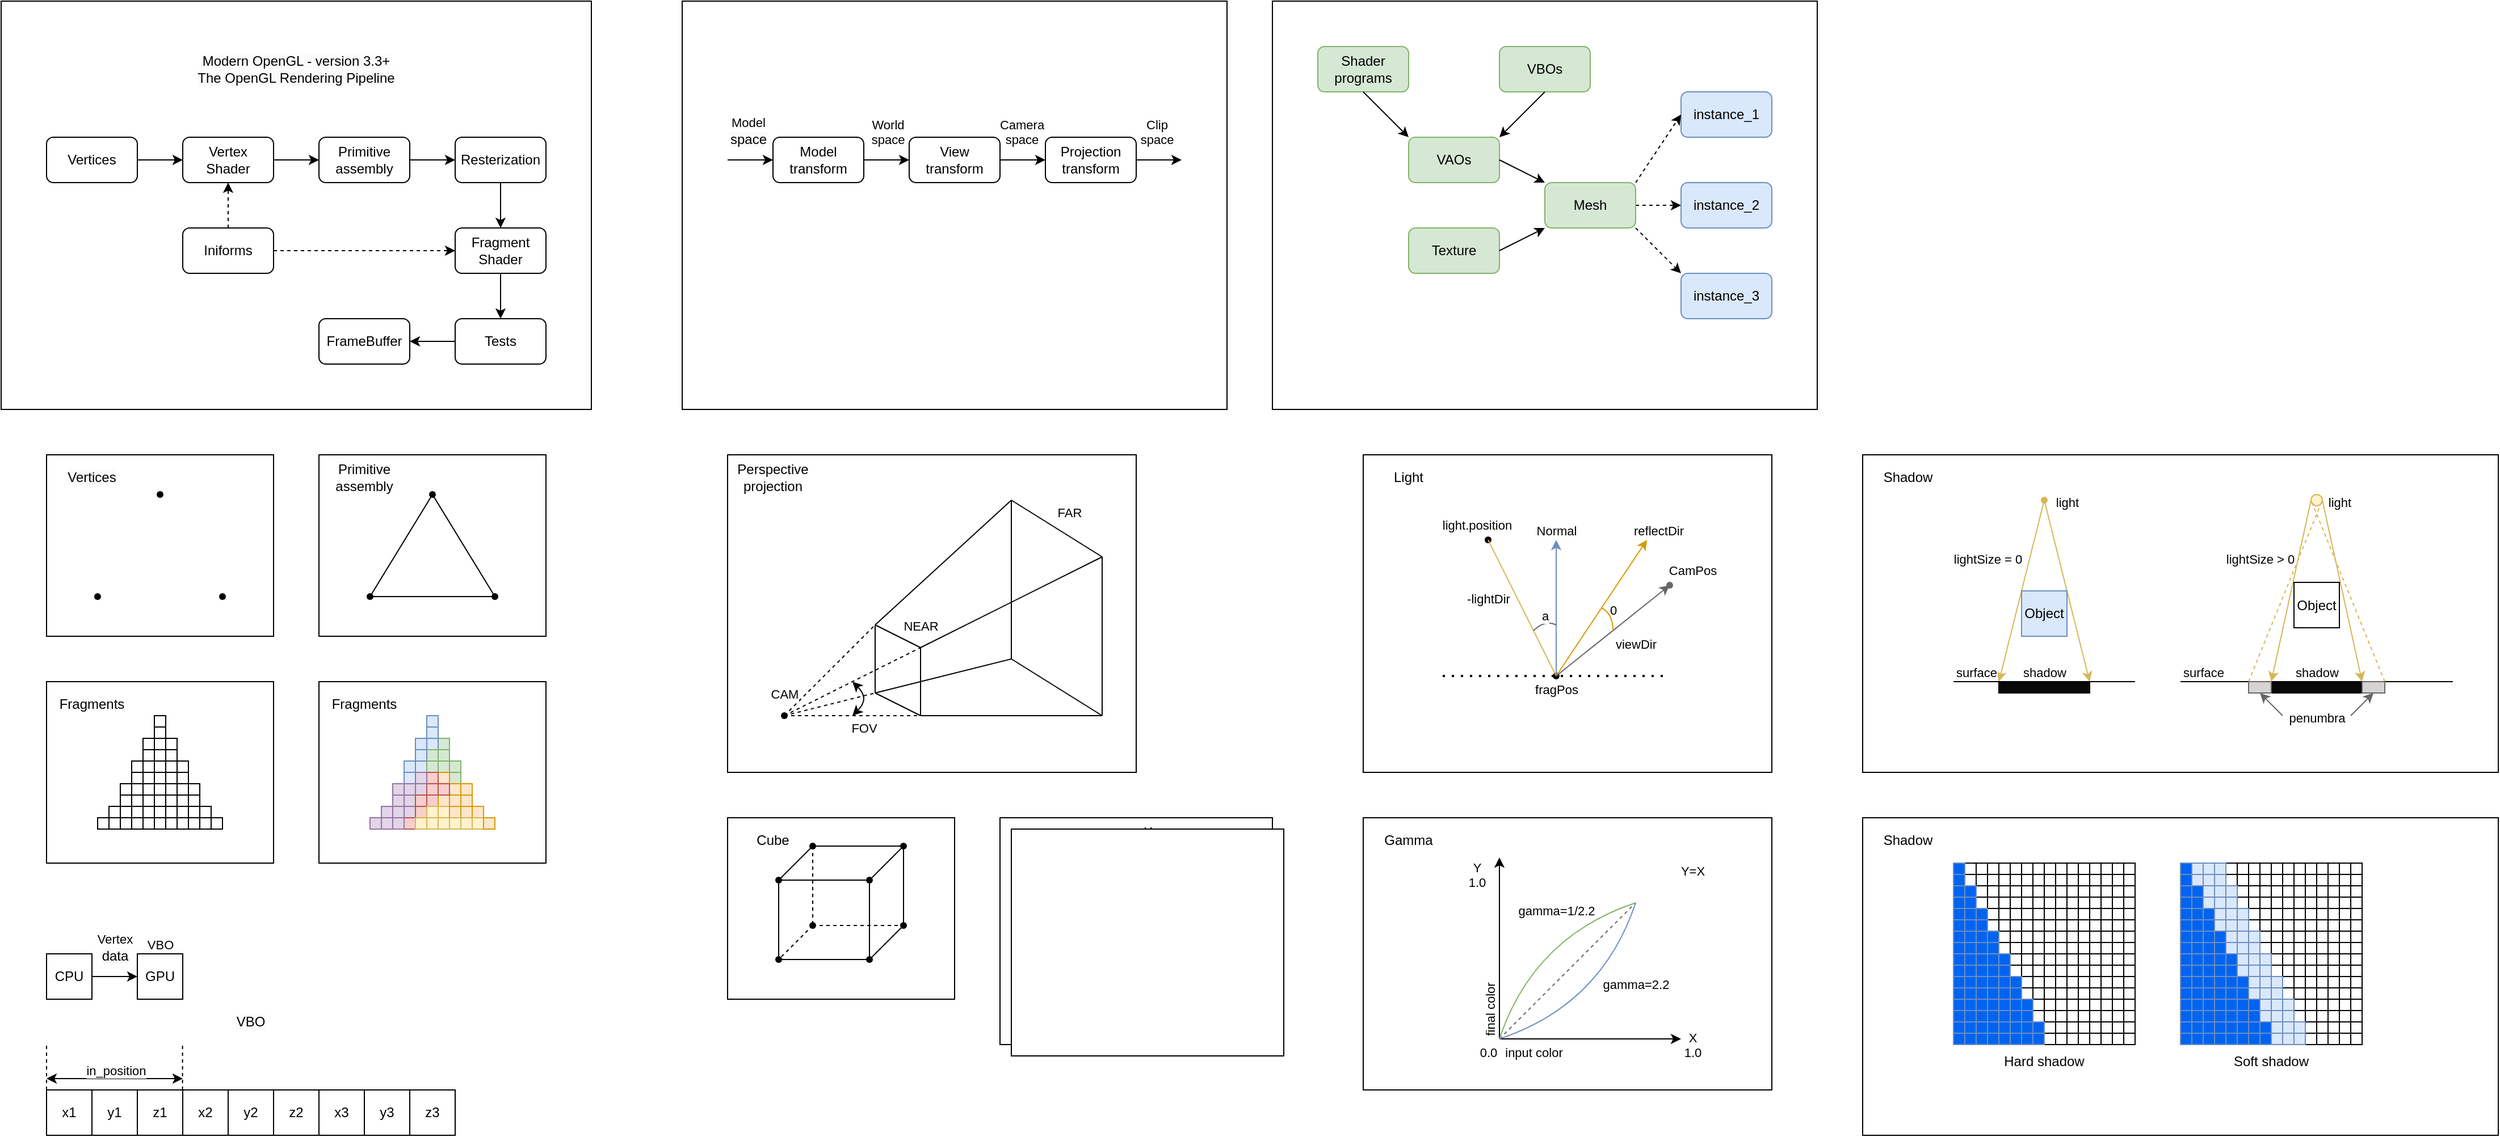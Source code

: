 <mxfile version="24.2.2" type="github">
  <diagram id="C5RBs43oDa-KdzZeNtuy" name="Page-1">
    <mxGraphModel dx="1397" dy="788" grid="1" gridSize="10" guides="1" tooltips="1" connect="1" arrows="1" fold="1" page="1" pageScale="1" pageWidth="2339" pageHeight="3300" math="0" shadow="0">
      <root>
        <mxCell id="WIyWlLk6GJQsqaUBKTNV-0" />
        <mxCell id="WIyWlLk6GJQsqaUBKTNV-1" parent="WIyWlLk6GJQsqaUBKTNV-0" />
        <mxCell id="RU3OOwPdAgNF2L_Zx3NW-1548" value="" style="rounded=0;whiteSpace=wrap;html=1;" vertex="1" parent="WIyWlLk6GJQsqaUBKTNV-1">
          <mxGeometry x="1680" y="760" width="560" height="280" as="geometry" />
        </mxCell>
        <mxCell id="RU3OOwPdAgNF2L_Zx3NW-36" value="" style="rounded=0;whiteSpace=wrap;html=1;" vertex="1" parent="WIyWlLk6GJQsqaUBKTNV-1">
          <mxGeometry x="1680" y="440" width="560" height="280" as="geometry" />
        </mxCell>
        <mxCell id="AQrncg6-6hbpREM-4HsJ-423" value="" style="rounded=0;whiteSpace=wrap;html=1;" parent="WIyWlLk6GJQsqaUBKTNV-1" vertex="1">
          <mxGeometry x="1240" y="760" width="360" height="240" as="geometry" />
        </mxCell>
        <mxCell id="AQrncg6-6hbpREM-4HsJ-407" value="" style="rounded=0;whiteSpace=wrap;html=1;" parent="WIyWlLk6GJQsqaUBKTNV-1" vertex="1">
          <mxGeometry x="1160" y="40" width="480" height="360" as="geometry" />
        </mxCell>
        <mxCell id="AQrncg6-6hbpREM-4HsJ-364" value="" style="rounded=0;whiteSpace=wrap;html=1;" parent="WIyWlLk6GJQsqaUBKTNV-1" vertex="1">
          <mxGeometry x="1240" y="440" width="360" height="280" as="geometry" />
        </mxCell>
        <mxCell id="AQrncg6-6hbpREM-4HsJ-337" value="" style="rounded=0;whiteSpace=wrap;html=1;" parent="WIyWlLk6GJQsqaUBKTNV-1" vertex="1">
          <mxGeometry x="920" y="760" width="240" height="200" as="geometry" />
        </mxCell>
        <mxCell id="AQrncg6-6hbpREM-4HsJ-324" value="" style="ellipse;whiteSpace=wrap;html=1;aspect=fixed;" parent="WIyWlLk6GJQsqaUBKTNV-1" vertex="1">
          <mxGeometry x="1030" y="852.5" width="10" height="10" as="geometry" />
        </mxCell>
        <mxCell id="AQrncg6-6hbpREM-4HsJ-326" value="" style="ellipse;whiteSpace=wrap;html=1;aspect=fixed;" parent="WIyWlLk6GJQsqaUBKTNV-1" vertex="1">
          <mxGeometry x="1040" y="842.5" width="20" height="20" as="geometry" />
        </mxCell>
        <mxCell id="AQrncg6-6hbpREM-4HsJ-327" value="" style="triangle;whiteSpace=wrap;html=1;rotation=-180;" parent="WIyWlLk6GJQsqaUBKTNV-1" vertex="1">
          <mxGeometry x="1050" y="860" width="20" height="15" as="geometry" />
        </mxCell>
        <mxCell id="AQrncg6-6hbpREM-4HsJ-323" value="" style="rounded=1;whiteSpace=wrap;html=1;" parent="WIyWlLk6GJQsqaUBKTNV-1" vertex="1">
          <mxGeometry x="1030" y="862.5" width="30" height="10" as="geometry" />
        </mxCell>
        <mxCell id="AQrncg6-6hbpREM-4HsJ-293" value="" style="rounded=0;whiteSpace=wrap;html=1;" parent="WIyWlLk6GJQsqaUBKTNV-1" vertex="1">
          <mxGeometry x="640" y="40" width="480" height="360" as="geometry" />
        </mxCell>
        <mxCell id="AQrncg6-6hbpREM-4HsJ-292" value="" style="rounded=0;whiteSpace=wrap;html=1;" parent="WIyWlLk6GJQsqaUBKTNV-1" vertex="1">
          <mxGeometry x="680" y="440" width="360" height="280" as="geometry" />
        </mxCell>
        <mxCell id="AQrncg6-6hbpREM-4HsJ-259" value="" style="endArrow=none;html=1;rounded=0;" parent="WIyWlLk6GJQsqaUBKTNV-1" edge="1">
          <mxGeometry width="50" height="50" relative="1" as="geometry">
            <mxPoint x="810" y="650" as="sourcePoint" />
            <mxPoint x="810" y="590" as="targetPoint" />
          </mxGeometry>
        </mxCell>
        <mxCell id="AQrncg6-6hbpREM-4HsJ-233" value="" style="rounded=0;whiteSpace=wrap;html=1;" parent="WIyWlLk6GJQsqaUBKTNV-1" vertex="1">
          <mxGeometry x="680" y="760" width="200" height="160" as="geometry" />
        </mxCell>
        <mxCell id="AQrncg6-6hbpREM-4HsJ-51" value="" style="rounded=0;whiteSpace=wrap;html=1;" parent="WIyWlLk6GJQsqaUBKTNV-1" vertex="1">
          <mxGeometry x="320" y="440" width="200" height="160" as="geometry" />
        </mxCell>
        <mxCell id="AQrncg6-6hbpREM-4HsJ-21" value="" style="rounded=0;whiteSpace=wrap;html=1;" parent="WIyWlLk6GJQsqaUBKTNV-1" vertex="1">
          <mxGeometry x="40" y="40" width="520" height="360" as="geometry" />
        </mxCell>
        <mxCell id="AQrncg6-6hbpREM-4HsJ-8" style="edgeStyle=orthogonalEdgeStyle;rounded=0;orthogonalLoop=1;jettySize=auto;html=1;exitX=1;exitY=0.5;exitDx=0;exitDy=0;entryX=0;entryY=0.5;entryDx=0;entryDy=0;" parent="WIyWlLk6GJQsqaUBKTNV-1" source="AQrncg6-6hbpREM-4HsJ-1" target="AQrncg6-6hbpREM-4HsJ-2" edge="1">
          <mxGeometry relative="1" as="geometry" />
        </mxCell>
        <mxCell id="AQrncg6-6hbpREM-4HsJ-1" value="Vertex&lt;br&gt;Shader" style="rounded=1;whiteSpace=wrap;html=1;fontSize=12;glass=0;strokeWidth=1;shadow=0;" parent="WIyWlLk6GJQsqaUBKTNV-1" vertex="1">
          <mxGeometry x="200" y="160" width="80" height="40" as="geometry" />
        </mxCell>
        <mxCell id="AQrncg6-6hbpREM-4HsJ-9" style="edgeStyle=orthogonalEdgeStyle;rounded=0;orthogonalLoop=1;jettySize=auto;html=1;exitX=1;exitY=0.5;exitDx=0;exitDy=0;entryX=0;entryY=0.5;entryDx=0;entryDy=0;" parent="WIyWlLk6GJQsqaUBKTNV-1" source="AQrncg6-6hbpREM-4HsJ-2" target="AQrncg6-6hbpREM-4HsJ-3" edge="1">
          <mxGeometry relative="1" as="geometry" />
        </mxCell>
        <mxCell id="AQrncg6-6hbpREM-4HsJ-2" value="Primitive&lt;br&gt;assembly" style="rounded=1;whiteSpace=wrap;html=1;fontSize=12;glass=0;strokeWidth=1;shadow=0;" parent="WIyWlLk6GJQsqaUBKTNV-1" vertex="1">
          <mxGeometry x="320" y="160" width="80" height="40" as="geometry" />
        </mxCell>
        <mxCell id="AQrncg6-6hbpREM-4HsJ-10" style="edgeStyle=orthogonalEdgeStyle;rounded=0;orthogonalLoop=1;jettySize=auto;html=1;exitX=0.5;exitY=1;exitDx=0;exitDy=0;entryX=0.5;entryY=0;entryDx=0;entryDy=0;" parent="WIyWlLk6GJQsqaUBKTNV-1" source="AQrncg6-6hbpREM-4HsJ-3" target="AQrncg6-6hbpREM-4HsJ-4" edge="1">
          <mxGeometry relative="1" as="geometry" />
        </mxCell>
        <mxCell id="AQrncg6-6hbpREM-4HsJ-3" value="Resterization" style="rounded=1;whiteSpace=wrap;html=1;fontSize=12;glass=0;strokeWidth=1;shadow=0;" parent="WIyWlLk6GJQsqaUBKTNV-1" vertex="1">
          <mxGeometry x="440" y="160" width="80" height="40" as="geometry" />
        </mxCell>
        <mxCell id="AQrncg6-6hbpREM-4HsJ-11" style="edgeStyle=orthogonalEdgeStyle;rounded=0;orthogonalLoop=1;jettySize=auto;html=1;exitX=0.5;exitY=1;exitDx=0;exitDy=0;entryX=0.5;entryY=0;entryDx=0;entryDy=0;" parent="WIyWlLk6GJQsqaUBKTNV-1" source="AQrncg6-6hbpREM-4HsJ-4" target="AQrncg6-6hbpREM-4HsJ-5" edge="1">
          <mxGeometry relative="1" as="geometry" />
        </mxCell>
        <mxCell id="AQrncg6-6hbpREM-4HsJ-4" value="Fragment&lt;br&gt;Shader" style="rounded=1;whiteSpace=wrap;html=1;fontSize=12;glass=0;strokeWidth=1;shadow=0;" parent="WIyWlLk6GJQsqaUBKTNV-1" vertex="1">
          <mxGeometry x="440" y="240" width="80" height="40" as="geometry" />
        </mxCell>
        <mxCell id="AQrncg6-6hbpREM-4HsJ-12" style="edgeStyle=orthogonalEdgeStyle;rounded=0;orthogonalLoop=1;jettySize=auto;html=1;exitX=0;exitY=0.5;exitDx=0;exitDy=0;entryX=1;entryY=0.5;entryDx=0;entryDy=0;" parent="WIyWlLk6GJQsqaUBKTNV-1" source="AQrncg6-6hbpREM-4HsJ-5" target="AQrncg6-6hbpREM-4HsJ-6" edge="1">
          <mxGeometry relative="1" as="geometry" />
        </mxCell>
        <mxCell id="AQrncg6-6hbpREM-4HsJ-5" value="Tests" style="rounded=1;whiteSpace=wrap;html=1;fontSize=12;glass=0;strokeWidth=1;shadow=0;" parent="WIyWlLk6GJQsqaUBKTNV-1" vertex="1">
          <mxGeometry x="440" y="320" width="80" height="40" as="geometry" />
        </mxCell>
        <mxCell id="AQrncg6-6hbpREM-4HsJ-6" value="FrameBuffer" style="rounded=1;whiteSpace=wrap;html=1;fontSize=12;glass=0;strokeWidth=1;shadow=0;" parent="WIyWlLk6GJQsqaUBKTNV-1" vertex="1">
          <mxGeometry x="320" y="320" width="80" height="40" as="geometry" />
        </mxCell>
        <mxCell id="AQrncg6-6hbpREM-4HsJ-18" style="edgeStyle=orthogonalEdgeStyle;rounded=0;orthogonalLoop=1;jettySize=auto;html=1;exitX=0.5;exitY=0;exitDx=0;exitDy=0;entryX=0.5;entryY=1;entryDx=0;entryDy=0;dashed=1;" parent="WIyWlLk6GJQsqaUBKTNV-1" source="AQrncg6-6hbpREM-4HsJ-7" target="AQrncg6-6hbpREM-4HsJ-1" edge="1">
          <mxGeometry relative="1" as="geometry" />
        </mxCell>
        <mxCell id="AQrncg6-6hbpREM-4HsJ-19" style="edgeStyle=orthogonalEdgeStyle;rounded=0;orthogonalLoop=1;jettySize=auto;html=1;exitX=1;exitY=0.5;exitDx=0;exitDy=0;dashed=1;" parent="WIyWlLk6GJQsqaUBKTNV-1" source="AQrncg6-6hbpREM-4HsJ-7" target="AQrncg6-6hbpREM-4HsJ-4" edge="1">
          <mxGeometry relative="1" as="geometry" />
        </mxCell>
        <mxCell id="AQrncg6-6hbpREM-4HsJ-7" value="Iniforms" style="rounded=1;whiteSpace=wrap;html=1;fontSize=12;glass=0;strokeWidth=1;shadow=0;" parent="WIyWlLk6GJQsqaUBKTNV-1" vertex="1">
          <mxGeometry x="200" y="240" width="80" height="40" as="geometry" />
        </mxCell>
        <mxCell id="AQrncg6-6hbpREM-4HsJ-17" style="edgeStyle=orthogonalEdgeStyle;rounded=0;orthogonalLoop=1;jettySize=auto;html=1;exitX=1;exitY=0.5;exitDx=0;exitDy=0;entryX=0;entryY=0.5;entryDx=0;entryDy=0;" parent="WIyWlLk6GJQsqaUBKTNV-1" source="AQrncg6-6hbpREM-4HsJ-16" target="AQrncg6-6hbpREM-4HsJ-1" edge="1">
          <mxGeometry relative="1" as="geometry" />
        </mxCell>
        <mxCell id="AQrncg6-6hbpREM-4HsJ-16" value="Vertices" style="rounded=1;whiteSpace=wrap;html=1;fontSize=12;glass=0;strokeWidth=1;shadow=0;" parent="WIyWlLk6GJQsqaUBKTNV-1" vertex="1">
          <mxGeometry x="80" y="160" width="80" height="40" as="geometry" />
        </mxCell>
        <mxCell id="AQrncg6-6hbpREM-4HsJ-20" value="&lt;span style=&quot;color: rgb(0, 0, 0); font-family: Helvetica; font-size: 12px; font-style: normal; font-variant-ligatures: normal; font-variant-caps: normal; font-weight: 400; letter-spacing: normal; orphans: 2; text-indent: 0px; text-transform: none; widows: 2; word-spacing: 0px; -webkit-text-stroke-width: 0px; background-color: rgb(251, 251, 251); text-decoration-thickness: initial; text-decoration-style: initial; text-decoration-color: initial; float: none; display: inline !important;&quot;&gt;Modern OpenGL - version 3.3+&lt;br&gt;The OpenGL Rendering Pipeline&lt;/span&gt;" style="text;whiteSpace=wrap;html=1;align=center;verticalAlign=middle;" parent="WIyWlLk6GJQsqaUBKTNV-1" vertex="1">
          <mxGeometry x="80" y="80" width="440" height="40" as="geometry" />
        </mxCell>
        <mxCell id="AQrncg6-6hbpREM-4HsJ-23" value="" style="rounded=0;whiteSpace=wrap;html=1;" parent="WIyWlLk6GJQsqaUBKTNV-1" vertex="1">
          <mxGeometry x="80" y="440" width="200" height="160" as="geometry" />
        </mxCell>
        <mxCell id="AQrncg6-6hbpREM-4HsJ-27" value="&lt;span style=&quot;color: rgb(0, 0, 0); font-family: Helvetica; font-size: 12px; font-style: normal; font-variant-ligatures: normal; font-variant-caps: normal; font-weight: 400; letter-spacing: normal; orphans: 2; text-indent: 0px; text-transform: none; widows: 2; word-spacing: 0px; -webkit-text-stroke-width: 0px; background-color: rgb(251, 251, 251); text-decoration-thickness: initial; text-decoration-style: initial; text-decoration-color: initial; float: none; display: inline !important;&quot;&gt;Vertices&lt;/span&gt;" style="text;whiteSpace=wrap;html=1;align=center;verticalAlign=middle;" parent="WIyWlLk6GJQsqaUBKTNV-1" vertex="1">
          <mxGeometry x="80" y="440" width="80" height="40" as="geometry" />
        </mxCell>
        <mxCell id="AQrncg6-6hbpREM-4HsJ-39" value="" style="shape=waypoint;sketch=0;fillStyle=solid;size=6;pointerEvents=1;points=[];fillColor=none;resizable=1;rotatable=1;perimeter=centerPerimeter;snapToPoint=1;movable=1;deletable=1;editable=1;locked=0;connectable=1;" parent="WIyWlLk6GJQsqaUBKTNV-1" vertex="1">
          <mxGeometry x="120" y="560" width="10" height="10" as="geometry" />
        </mxCell>
        <mxCell id="AQrncg6-6hbpREM-4HsJ-40" value="" style="shape=waypoint;sketch=0;fillStyle=solid;size=6;pointerEvents=1;points=[];fillColor=none;resizable=1;rotatable=1;perimeter=centerPerimeter;snapToPoint=1;movable=1;deletable=1;editable=1;locked=0;connectable=1;" parent="WIyWlLk6GJQsqaUBKTNV-1" vertex="1">
          <mxGeometry x="230" y="560" width="10" height="10" as="geometry" />
        </mxCell>
        <mxCell id="AQrncg6-6hbpREM-4HsJ-41" value="" style="shape=waypoint;sketch=0;fillStyle=solid;size=6;pointerEvents=1;points=[];fillColor=none;resizable=1;rotatable=1;perimeter=centerPerimeter;snapToPoint=1;movable=1;deletable=1;editable=1;locked=0;connectable=1;" parent="WIyWlLk6GJQsqaUBKTNV-1" vertex="1">
          <mxGeometry x="175" y="470" width="10" height="10" as="geometry" />
        </mxCell>
        <mxCell id="AQrncg6-6hbpREM-4HsJ-43" value="Primitive&lt;br style=&quot;border-color: var(--border-color);&quot;&gt;assembly" style="text;whiteSpace=wrap;html=1;align=center;verticalAlign=middle;" parent="WIyWlLk6GJQsqaUBKTNV-1" vertex="1">
          <mxGeometry x="320" y="440" width="80" height="40" as="geometry" />
        </mxCell>
        <mxCell id="AQrncg6-6hbpREM-4HsJ-44" value="" style="shape=waypoint;sketch=0;fillStyle=solid;size=6;pointerEvents=1;points=[];fillColor=none;resizable=1;rotatable=1;perimeter=centerPerimeter;snapToPoint=1;movable=1;deletable=1;editable=1;locked=0;connectable=1;" parent="WIyWlLk6GJQsqaUBKTNV-1" vertex="1">
          <mxGeometry x="360" y="560" width="10" height="10" as="geometry" />
        </mxCell>
        <mxCell id="AQrncg6-6hbpREM-4HsJ-45" value="" style="shape=waypoint;sketch=0;fillStyle=solid;size=6;pointerEvents=1;points=[];fillColor=none;resizable=1;rotatable=1;perimeter=centerPerimeter;snapToPoint=1;movable=1;deletable=1;editable=1;locked=0;connectable=1;" parent="WIyWlLk6GJQsqaUBKTNV-1" vertex="1">
          <mxGeometry x="470" y="560" width="10" height="10" as="geometry" />
        </mxCell>
        <mxCell id="AQrncg6-6hbpREM-4HsJ-46" value="" style="shape=waypoint;sketch=0;fillStyle=solid;size=6;pointerEvents=1;points=[];fillColor=none;resizable=1;rotatable=1;perimeter=centerPerimeter;snapToPoint=1;movable=1;deletable=1;editable=1;locked=0;connectable=1;" parent="WIyWlLk6GJQsqaUBKTNV-1" vertex="1">
          <mxGeometry x="415" y="470" width="10" height="10" as="geometry" />
        </mxCell>
        <mxCell id="AQrncg6-6hbpREM-4HsJ-48" value="" style="endArrow=none;html=1;rounded=0;" parent="WIyWlLk6GJQsqaUBKTNV-1" source="AQrncg6-6hbpREM-4HsJ-44" target="AQrncg6-6hbpREM-4HsJ-46" edge="1">
          <mxGeometry width="50" height="50" relative="1" as="geometry">
            <mxPoint x="365" y="560" as="sourcePoint" />
            <mxPoint x="415" y="510" as="targetPoint" />
          </mxGeometry>
        </mxCell>
        <mxCell id="AQrncg6-6hbpREM-4HsJ-49" value="" style="endArrow=none;html=1;rounded=0;" parent="WIyWlLk6GJQsqaUBKTNV-1" source="AQrncg6-6hbpREM-4HsJ-44" target="AQrncg6-6hbpREM-4HsJ-45" edge="1">
          <mxGeometry width="50" height="50" relative="1" as="geometry">
            <mxPoint x="375" y="575" as="sourcePoint" />
            <mxPoint x="430" y="485" as="targetPoint" />
          </mxGeometry>
        </mxCell>
        <mxCell id="AQrncg6-6hbpREM-4HsJ-50" value="" style="endArrow=none;html=1;rounded=0;exitX=0.933;exitY=0.967;exitDx=0;exitDy=0;exitPerimeter=0;" parent="WIyWlLk6GJQsqaUBKTNV-1" source="AQrncg6-6hbpREM-4HsJ-45" target="AQrncg6-6hbpREM-4HsJ-46" edge="1">
          <mxGeometry width="50" height="50" relative="1" as="geometry">
            <mxPoint x="400" y="570" as="sourcePoint" />
            <mxPoint x="450" y="520" as="targetPoint" />
          </mxGeometry>
        </mxCell>
        <mxCell id="AQrncg6-6hbpREM-4HsJ-52" value="" style="rounded=0;whiteSpace=wrap;html=1;" parent="WIyWlLk6GJQsqaUBKTNV-1" vertex="1">
          <mxGeometry x="80" y="640" width="200" height="160" as="geometry" />
        </mxCell>
        <mxCell id="AQrncg6-6hbpREM-4HsJ-53" value="Fragments" style="text;whiteSpace=wrap;html=1;align=center;verticalAlign=middle;" parent="WIyWlLk6GJQsqaUBKTNV-1" vertex="1">
          <mxGeometry x="80" y="640" width="80" height="40" as="geometry" />
        </mxCell>
        <mxCell id="AQrncg6-6hbpREM-4HsJ-60" value="" style="rounded=0;whiteSpace=wrap;html=1;" parent="WIyWlLk6GJQsqaUBKTNV-1" vertex="1">
          <mxGeometry x="175" y="670" width="10" height="10" as="geometry" />
        </mxCell>
        <mxCell id="AQrncg6-6hbpREM-4HsJ-61" value="" style="rounded=0;whiteSpace=wrap;html=1;" parent="WIyWlLk6GJQsqaUBKTNV-1" vertex="1">
          <mxGeometry x="175" y="680" width="10" height="10" as="geometry" />
        </mxCell>
        <mxCell id="AQrncg6-6hbpREM-4HsJ-68" value="" style="rounded=0;whiteSpace=wrap;html=1;" parent="WIyWlLk6GJQsqaUBKTNV-1" vertex="1">
          <mxGeometry x="185" y="690" width="10" height="10" as="geometry" />
        </mxCell>
        <mxCell id="AQrncg6-6hbpREM-4HsJ-69" value="" style="rounded=0;whiteSpace=wrap;html=1;" parent="WIyWlLk6GJQsqaUBKTNV-1" vertex="1">
          <mxGeometry x="185" y="700" width="10" height="10" as="geometry" />
        </mxCell>
        <mxCell id="AQrncg6-6hbpREM-4HsJ-70" value="" style="rounded=0;whiteSpace=wrap;html=1;" parent="WIyWlLk6GJQsqaUBKTNV-1" vertex="1">
          <mxGeometry x="195" y="710" width="10" height="10" as="geometry" />
        </mxCell>
        <mxCell id="AQrncg6-6hbpREM-4HsJ-71" value="" style="rounded=0;whiteSpace=wrap;html=1;" parent="WIyWlLk6GJQsqaUBKTNV-1" vertex="1">
          <mxGeometry x="195" y="720" width="10" height="10" as="geometry" />
        </mxCell>
        <mxCell id="AQrncg6-6hbpREM-4HsJ-72" value="" style="rounded=0;whiteSpace=wrap;html=1;" parent="WIyWlLk6GJQsqaUBKTNV-1" vertex="1">
          <mxGeometry x="205" y="730" width="10" height="10" as="geometry" />
        </mxCell>
        <mxCell id="AQrncg6-6hbpREM-4HsJ-73" value="" style="rounded=0;whiteSpace=wrap;html=1;" parent="WIyWlLk6GJQsqaUBKTNV-1" vertex="1">
          <mxGeometry x="205" y="740" width="10" height="10" as="geometry" />
        </mxCell>
        <mxCell id="AQrncg6-6hbpREM-4HsJ-74" value="" style="rounded=0;whiteSpace=wrap;html=1;" parent="WIyWlLk6GJQsqaUBKTNV-1" vertex="1">
          <mxGeometry x="215" y="750" width="10" height="10" as="geometry" />
        </mxCell>
        <mxCell id="AQrncg6-6hbpREM-4HsJ-75" value="" style="rounded=0;whiteSpace=wrap;html=1;" parent="WIyWlLk6GJQsqaUBKTNV-1" vertex="1">
          <mxGeometry x="215" y="760" width="10" height="10" as="geometry" />
        </mxCell>
        <mxCell id="AQrncg6-6hbpREM-4HsJ-76" value="" style="rounded=0;whiteSpace=wrap;html=1;" parent="WIyWlLk6GJQsqaUBKTNV-1" vertex="1">
          <mxGeometry x="225" y="760" width="10" height="10" as="geometry" />
        </mxCell>
        <mxCell id="AQrncg6-6hbpREM-4HsJ-77" value="" style="rounded=0;whiteSpace=wrap;html=1;" parent="WIyWlLk6GJQsqaUBKTNV-1" vertex="1">
          <mxGeometry x="165" y="690" width="10" height="10" as="geometry" />
        </mxCell>
        <mxCell id="AQrncg6-6hbpREM-4HsJ-78" value="" style="rounded=0;whiteSpace=wrap;html=1;" parent="WIyWlLk6GJQsqaUBKTNV-1" vertex="1">
          <mxGeometry x="175" y="690" width="10" height="10" as="geometry" />
        </mxCell>
        <mxCell id="AQrncg6-6hbpREM-4HsJ-79" value="" style="rounded=0;whiteSpace=wrap;html=1;" parent="WIyWlLk6GJQsqaUBKTNV-1" vertex="1">
          <mxGeometry x="175" y="700" width="10" height="10" as="geometry" />
        </mxCell>
        <mxCell id="AQrncg6-6hbpREM-4HsJ-80" value="" style="rounded=0;whiteSpace=wrap;html=1;" parent="WIyWlLk6GJQsqaUBKTNV-1" vertex="1">
          <mxGeometry x="165" y="700" width="10" height="10" as="geometry" />
        </mxCell>
        <mxCell id="AQrncg6-6hbpREM-4HsJ-81" value="" style="rounded=0;whiteSpace=wrap;html=1;" parent="WIyWlLk6GJQsqaUBKTNV-1" vertex="1">
          <mxGeometry x="165" y="710" width="10" height="10" as="geometry" />
        </mxCell>
        <mxCell id="AQrncg6-6hbpREM-4HsJ-82" value="" style="rounded=0;whiteSpace=wrap;html=1;" parent="WIyWlLk6GJQsqaUBKTNV-1" vertex="1">
          <mxGeometry x="155" y="710" width="10" height="10" as="geometry" />
        </mxCell>
        <mxCell id="AQrncg6-6hbpREM-4HsJ-83" value="" style="rounded=0;whiteSpace=wrap;html=1;" parent="WIyWlLk6GJQsqaUBKTNV-1" vertex="1">
          <mxGeometry x="155" y="720" width="10" height="10" as="geometry" />
        </mxCell>
        <mxCell id="AQrncg6-6hbpREM-4HsJ-84" value="" style="rounded=0;whiteSpace=wrap;html=1;" parent="WIyWlLk6GJQsqaUBKTNV-1" vertex="1">
          <mxGeometry x="145" y="730" width="10" height="10" as="geometry" />
        </mxCell>
        <mxCell id="AQrncg6-6hbpREM-4HsJ-85" value="" style="rounded=0;whiteSpace=wrap;html=1;" parent="WIyWlLk6GJQsqaUBKTNV-1" vertex="1">
          <mxGeometry x="145" y="740" width="10" height="10" as="geometry" />
        </mxCell>
        <mxCell id="AQrncg6-6hbpREM-4HsJ-86" value="" style="rounded=0;whiteSpace=wrap;html=1;" parent="WIyWlLk6GJQsqaUBKTNV-1" vertex="1">
          <mxGeometry x="135" y="750" width="10" height="10" as="geometry" />
        </mxCell>
        <mxCell id="AQrncg6-6hbpREM-4HsJ-87" value="" style="rounded=0;whiteSpace=wrap;html=1;" parent="WIyWlLk6GJQsqaUBKTNV-1" vertex="1">
          <mxGeometry x="135" y="760" width="10" height="10" as="geometry" />
        </mxCell>
        <mxCell id="AQrncg6-6hbpREM-4HsJ-88" value="" style="rounded=0;whiteSpace=wrap;html=1;" parent="WIyWlLk6GJQsqaUBKTNV-1" vertex="1">
          <mxGeometry x="155" y="730" width="10" height="10" as="geometry" />
        </mxCell>
        <mxCell id="AQrncg6-6hbpREM-4HsJ-89" value="" style="rounded=0;whiteSpace=wrap;html=1;" parent="WIyWlLk6GJQsqaUBKTNV-1" vertex="1">
          <mxGeometry x="155" y="740" width="10" height="10" as="geometry" />
        </mxCell>
        <mxCell id="AQrncg6-6hbpREM-4HsJ-90" value="" style="rounded=0;whiteSpace=wrap;html=1;" parent="WIyWlLk6GJQsqaUBKTNV-1" vertex="1">
          <mxGeometry x="165" y="730" width="10" height="10" as="geometry" />
        </mxCell>
        <mxCell id="AQrncg6-6hbpREM-4HsJ-91" value="" style="rounded=0;whiteSpace=wrap;html=1;" parent="WIyWlLk6GJQsqaUBKTNV-1" vertex="1">
          <mxGeometry x="165" y="740" width="10" height="10" as="geometry" />
        </mxCell>
        <mxCell id="AQrncg6-6hbpREM-4HsJ-92" value="" style="rounded=0;whiteSpace=wrap;html=1;" parent="WIyWlLk6GJQsqaUBKTNV-1" vertex="1">
          <mxGeometry x="175" y="730" width="10" height="10" as="geometry" />
        </mxCell>
        <mxCell id="AQrncg6-6hbpREM-4HsJ-93" value="" style="rounded=0;whiteSpace=wrap;html=1;" parent="WIyWlLk6GJQsqaUBKTNV-1" vertex="1">
          <mxGeometry x="175" y="740" width="10" height="10" as="geometry" />
        </mxCell>
        <mxCell id="AQrncg6-6hbpREM-4HsJ-94" value="" style="rounded=0;whiteSpace=wrap;html=1;" parent="WIyWlLk6GJQsqaUBKTNV-1" vertex="1">
          <mxGeometry x="185" y="730" width="10" height="10" as="geometry" />
        </mxCell>
        <mxCell id="AQrncg6-6hbpREM-4HsJ-95" value="" style="rounded=0;whiteSpace=wrap;html=1;" parent="WIyWlLk6GJQsqaUBKTNV-1" vertex="1">
          <mxGeometry x="185" y="740" width="10" height="10" as="geometry" />
        </mxCell>
        <mxCell id="AQrncg6-6hbpREM-4HsJ-96" value="" style="rounded=0;whiteSpace=wrap;html=1;" parent="WIyWlLk6GJQsqaUBKTNV-1" vertex="1">
          <mxGeometry x="195" y="730" width="10" height="10" as="geometry" />
        </mxCell>
        <mxCell id="AQrncg6-6hbpREM-4HsJ-97" value="" style="rounded=0;whiteSpace=wrap;html=1;" parent="WIyWlLk6GJQsqaUBKTNV-1" vertex="1">
          <mxGeometry x="195" y="740" width="10" height="10" as="geometry" />
        </mxCell>
        <mxCell id="AQrncg6-6hbpREM-4HsJ-102" value="" style="rounded=0;whiteSpace=wrap;html=1;" parent="WIyWlLk6GJQsqaUBKTNV-1" vertex="1">
          <mxGeometry x="155" y="750" width="10" height="10" as="geometry" />
        </mxCell>
        <mxCell id="AQrncg6-6hbpREM-4HsJ-103" value="" style="rounded=0;whiteSpace=wrap;html=1;" parent="WIyWlLk6GJQsqaUBKTNV-1" vertex="1">
          <mxGeometry x="155" y="760" width="10" height="10" as="geometry" />
        </mxCell>
        <mxCell id="AQrncg6-6hbpREM-4HsJ-104" value="" style="rounded=0;whiteSpace=wrap;html=1;" parent="WIyWlLk6GJQsqaUBKTNV-1" vertex="1">
          <mxGeometry x="165" y="750" width="10" height="10" as="geometry" />
        </mxCell>
        <mxCell id="AQrncg6-6hbpREM-4HsJ-105" value="" style="rounded=0;whiteSpace=wrap;html=1;" parent="WIyWlLk6GJQsqaUBKTNV-1" vertex="1">
          <mxGeometry x="165" y="760" width="10" height="10" as="geometry" />
        </mxCell>
        <mxCell id="AQrncg6-6hbpREM-4HsJ-106" value="" style="rounded=0;whiteSpace=wrap;html=1;" parent="WIyWlLk6GJQsqaUBKTNV-1" vertex="1">
          <mxGeometry x="175" y="750" width="10" height="10" as="geometry" />
        </mxCell>
        <mxCell id="AQrncg6-6hbpREM-4HsJ-107" value="" style="rounded=0;whiteSpace=wrap;html=1;" parent="WIyWlLk6GJQsqaUBKTNV-1" vertex="1">
          <mxGeometry x="175" y="760" width="10" height="10" as="geometry" />
        </mxCell>
        <mxCell id="AQrncg6-6hbpREM-4HsJ-108" value="" style="rounded=0;whiteSpace=wrap;html=1;" parent="WIyWlLk6GJQsqaUBKTNV-1" vertex="1">
          <mxGeometry x="185" y="750" width="10" height="10" as="geometry" />
        </mxCell>
        <mxCell id="AQrncg6-6hbpREM-4HsJ-109" value="" style="rounded=0;whiteSpace=wrap;html=1;" parent="WIyWlLk6GJQsqaUBKTNV-1" vertex="1">
          <mxGeometry x="185" y="760" width="10" height="10" as="geometry" />
        </mxCell>
        <mxCell id="AQrncg6-6hbpREM-4HsJ-110" value="" style="rounded=0;whiteSpace=wrap;html=1;" parent="WIyWlLk6GJQsqaUBKTNV-1" vertex="1">
          <mxGeometry x="195" y="750" width="10" height="10" as="geometry" />
        </mxCell>
        <mxCell id="AQrncg6-6hbpREM-4HsJ-111" value="" style="rounded=0;whiteSpace=wrap;html=1;" parent="WIyWlLk6GJQsqaUBKTNV-1" vertex="1">
          <mxGeometry x="195" y="760" width="10" height="10" as="geometry" />
        </mxCell>
        <mxCell id="AQrncg6-6hbpREM-4HsJ-112" value="" style="rounded=0;whiteSpace=wrap;html=1;" parent="WIyWlLk6GJQsqaUBKTNV-1" vertex="1">
          <mxGeometry x="205" y="750" width="10" height="10" as="geometry" />
        </mxCell>
        <mxCell id="AQrncg6-6hbpREM-4HsJ-113" value="" style="rounded=0;whiteSpace=wrap;html=1;" parent="WIyWlLk6GJQsqaUBKTNV-1" vertex="1">
          <mxGeometry x="205" y="760" width="10" height="10" as="geometry" />
        </mxCell>
        <mxCell id="AQrncg6-6hbpREM-4HsJ-114" value="" style="rounded=0;whiteSpace=wrap;html=1;" parent="WIyWlLk6GJQsqaUBKTNV-1" vertex="1">
          <mxGeometry x="185" y="710" width="10" height="10" as="geometry" />
        </mxCell>
        <mxCell id="AQrncg6-6hbpREM-4HsJ-115" value="" style="rounded=0;whiteSpace=wrap;html=1;" parent="WIyWlLk6GJQsqaUBKTNV-1" vertex="1">
          <mxGeometry x="185" y="720" width="10" height="10" as="geometry" />
        </mxCell>
        <mxCell id="AQrncg6-6hbpREM-4HsJ-116" value="" style="rounded=0;whiteSpace=wrap;html=1;" parent="WIyWlLk6GJQsqaUBKTNV-1" vertex="1">
          <mxGeometry x="175" y="710" width="10" height="10" as="geometry" />
        </mxCell>
        <mxCell id="AQrncg6-6hbpREM-4HsJ-117" value="" style="rounded=0;whiteSpace=wrap;html=1;" parent="WIyWlLk6GJQsqaUBKTNV-1" vertex="1">
          <mxGeometry x="175" y="720" width="10" height="10" as="geometry" />
        </mxCell>
        <mxCell id="AQrncg6-6hbpREM-4HsJ-118" value="" style="rounded=0;whiteSpace=wrap;html=1;" parent="WIyWlLk6GJQsqaUBKTNV-1" vertex="1">
          <mxGeometry x="145" y="750" width="10" height="10" as="geometry" />
        </mxCell>
        <mxCell id="AQrncg6-6hbpREM-4HsJ-119" value="" style="rounded=0;whiteSpace=wrap;html=1;" parent="WIyWlLk6GJQsqaUBKTNV-1" vertex="1">
          <mxGeometry x="145" y="760" width="10" height="10" as="geometry" />
        </mxCell>
        <mxCell id="AQrncg6-6hbpREM-4HsJ-120" value="" style="rounded=0;whiteSpace=wrap;html=1;" parent="WIyWlLk6GJQsqaUBKTNV-1" vertex="1">
          <mxGeometry x="125" y="760" width="10" height="10" as="geometry" />
        </mxCell>
        <mxCell id="AQrncg6-6hbpREM-4HsJ-121" value="" style="rounded=0;whiteSpace=wrap;html=1;" parent="WIyWlLk6GJQsqaUBKTNV-1" vertex="1">
          <mxGeometry x="320" y="640" width="200" height="160" as="geometry" />
        </mxCell>
        <mxCell id="AQrncg6-6hbpREM-4HsJ-122" value="Fragments" style="text;whiteSpace=wrap;html=1;align=center;verticalAlign=middle;" parent="WIyWlLk6GJQsqaUBKTNV-1" vertex="1">
          <mxGeometry x="320" y="640" width="80" height="40" as="geometry" />
        </mxCell>
        <mxCell id="AQrncg6-6hbpREM-4HsJ-123" value="" style="rounded=0;whiteSpace=wrap;html=1;fillColor=#dae8fc;strokeColor=#6c8ebf;" parent="WIyWlLk6GJQsqaUBKTNV-1" vertex="1">
          <mxGeometry x="415" y="670" width="10" height="10" as="geometry" />
        </mxCell>
        <mxCell id="AQrncg6-6hbpREM-4HsJ-124" value="" style="rounded=0;whiteSpace=wrap;html=1;fillColor=#dae8fc;strokeColor=#6c8ebf;" parent="WIyWlLk6GJQsqaUBKTNV-1" vertex="1">
          <mxGeometry x="415" y="680" width="10" height="10" as="geometry" />
        </mxCell>
        <mxCell id="AQrncg6-6hbpREM-4HsJ-125" value="" style="rounded=0;whiteSpace=wrap;html=1;fillColor=#d5e8d4;strokeColor=#82b366;" parent="WIyWlLk6GJQsqaUBKTNV-1" vertex="1">
          <mxGeometry x="425" y="690" width="10" height="10" as="geometry" />
        </mxCell>
        <mxCell id="AQrncg6-6hbpREM-4HsJ-126" value="" style="rounded=0;whiteSpace=wrap;html=1;fillColor=#d5e8d4;strokeColor=#82b366;" parent="WIyWlLk6GJQsqaUBKTNV-1" vertex="1">
          <mxGeometry x="425" y="700" width="10" height="10" as="geometry" />
        </mxCell>
        <mxCell id="AQrncg6-6hbpREM-4HsJ-127" value="" style="rounded=0;whiteSpace=wrap;html=1;fillColor=#d5e8d4;strokeColor=#82b366;" parent="WIyWlLk6GJQsqaUBKTNV-1" vertex="1">
          <mxGeometry x="435" y="710" width="10" height="10" as="geometry" />
        </mxCell>
        <mxCell id="AQrncg6-6hbpREM-4HsJ-128" value="" style="rounded=0;whiteSpace=wrap;html=1;fillColor=#d5e8d4;strokeColor=#82b366;" parent="WIyWlLk6GJQsqaUBKTNV-1" vertex="1">
          <mxGeometry x="435" y="720" width="10" height="10" as="geometry" />
        </mxCell>
        <mxCell id="AQrncg6-6hbpREM-4HsJ-129" value="" style="rounded=0;whiteSpace=wrap;html=1;fillColor=#ffe6cc;strokeColor=#d79b00;" parent="WIyWlLk6GJQsqaUBKTNV-1" vertex="1">
          <mxGeometry x="445" y="730" width="10" height="10" as="geometry" />
        </mxCell>
        <mxCell id="AQrncg6-6hbpREM-4HsJ-130" value="" style="rounded=0;whiteSpace=wrap;html=1;fillColor=#ffe6cc;strokeColor=#d79b00;" parent="WIyWlLk6GJQsqaUBKTNV-1" vertex="1">
          <mxGeometry x="445" y="740" width="10" height="10" as="geometry" />
        </mxCell>
        <mxCell id="AQrncg6-6hbpREM-4HsJ-131" value="" style="rounded=0;whiteSpace=wrap;html=1;fillColor=#ffe6cc;strokeColor=#d79b00;" parent="WIyWlLk6GJQsqaUBKTNV-1" vertex="1">
          <mxGeometry x="455" y="750" width="10" height="10" as="geometry" />
        </mxCell>
        <mxCell id="AQrncg6-6hbpREM-4HsJ-132" value="" style="rounded=0;whiteSpace=wrap;html=1;fillColor=#fff2cc;strokeColor=#d6b656;" parent="WIyWlLk6GJQsqaUBKTNV-1" vertex="1">
          <mxGeometry x="455" y="760" width="10" height="10" as="geometry" />
        </mxCell>
        <mxCell id="AQrncg6-6hbpREM-4HsJ-133" value="" style="rounded=0;whiteSpace=wrap;html=1;fillColor=#ffe6cc;strokeColor=#d79b00;" parent="WIyWlLk6GJQsqaUBKTNV-1" vertex="1">
          <mxGeometry x="465" y="760" width="10" height="10" as="geometry" />
        </mxCell>
        <mxCell id="AQrncg6-6hbpREM-4HsJ-134" value="" style="rounded=0;whiteSpace=wrap;html=1;fillColor=#dae8fc;strokeColor=#6c8ebf;" parent="WIyWlLk6GJQsqaUBKTNV-1" vertex="1">
          <mxGeometry x="405" y="690" width="10" height="10" as="geometry" />
        </mxCell>
        <mxCell id="AQrncg6-6hbpREM-4HsJ-135" value="" style="rounded=0;whiteSpace=wrap;html=1;fillColor=#dae8fc;strokeColor=#6c8ebf;" parent="WIyWlLk6GJQsqaUBKTNV-1" vertex="1">
          <mxGeometry x="415" y="690" width="10" height="10" as="geometry" />
        </mxCell>
        <mxCell id="AQrncg6-6hbpREM-4HsJ-136" value="" style="rounded=0;whiteSpace=wrap;html=1;fillColor=#d5e8d4;strokeColor=#82b366;" parent="WIyWlLk6GJQsqaUBKTNV-1" vertex="1">
          <mxGeometry x="415" y="700" width="10" height="10" as="geometry" />
        </mxCell>
        <mxCell id="AQrncg6-6hbpREM-4HsJ-137" value="" style="rounded=0;whiteSpace=wrap;html=1;fillColor=#dae8fc;strokeColor=#6c8ebf;" parent="WIyWlLk6GJQsqaUBKTNV-1" vertex="1">
          <mxGeometry x="405" y="700" width="10" height="10" as="geometry" />
        </mxCell>
        <mxCell id="AQrncg6-6hbpREM-4HsJ-138" value="" style="rounded=0;whiteSpace=wrap;html=1;fillColor=#dae8fc;strokeColor=#6c8ebf;" parent="WIyWlLk6GJQsqaUBKTNV-1" vertex="1">
          <mxGeometry x="405" y="710" width="10" height="10" as="geometry" />
        </mxCell>
        <mxCell id="AQrncg6-6hbpREM-4HsJ-139" value="" style="rounded=0;whiteSpace=wrap;html=1;fillColor=#dae8fc;strokeColor=#6c8ebf;" parent="WIyWlLk6GJQsqaUBKTNV-1" vertex="1">
          <mxGeometry x="395" y="710" width="10" height="10" as="geometry" />
        </mxCell>
        <mxCell id="AQrncg6-6hbpREM-4HsJ-140" value="" style="rounded=0;whiteSpace=wrap;html=1;fillColor=#dae8fc;strokeColor=#6c8ebf;" parent="WIyWlLk6GJQsqaUBKTNV-1" vertex="1">
          <mxGeometry x="395" y="720" width="10" height="10" as="geometry" />
        </mxCell>
        <mxCell id="AQrncg6-6hbpREM-4HsJ-141" value="" style="rounded=0;whiteSpace=wrap;html=1;fillColor=#e1d5e7;strokeColor=#9673a6;" parent="WIyWlLk6GJQsqaUBKTNV-1" vertex="1">
          <mxGeometry x="385" y="730" width="10" height="10" as="geometry" />
        </mxCell>
        <mxCell id="AQrncg6-6hbpREM-4HsJ-142" value="" style="rounded=0;whiteSpace=wrap;html=1;fillColor=#e1d5e7;strokeColor=#9673a6;" parent="WIyWlLk6GJQsqaUBKTNV-1" vertex="1">
          <mxGeometry x="385" y="740" width="10" height="10" as="geometry" />
        </mxCell>
        <mxCell id="AQrncg6-6hbpREM-4HsJ-143" value="" style="rounded=0;whiteSpace=wrap;html=1;fillColor=#e1d5e7;strokeColor=#9673a6;" parent="WIyWlLk6GJQsqaUBKTNV-1" vertex="1">
          <mxGeometry x="375" y="750" width="10" height="10" as="geometry" />
        </mxCell>
        <mxCell id="AQrncg6-6hbpREM-4HsJ-144" value="" style="rounded=0;whiteSpace=wrap;html=1;fillColor=#e1d5e7;strokeColor=#9673a6;" parent="WIyWlLk6GJQsqaUBKTNV-1" vertex="1">
          <mxGeometry x="375" y="760" width="10" height="10" as="geometry" />
        </mxCell>
        <mxCell id="AQrncg6-6hbpREM-4HsJ-145" value="" style="rounded=0;whiteSpace=wrap;html=1;fillColor=#e1d5e7;strokeColor=#9673a6;" parent="WIyWlLk6GJQsqaUBKTNV-1" vertex="1">
          <mxGeometry x="395" y="730" width="10" height="10" as="geometry" />
        </mxCell>
        <mxCell id="AQrncg6-6hbpREM-4HsJ-146" value="" style="rounded=0;whiteSpace=wrap;html=1;fillColor=#e1d5e7;strokeColor=#9673a6;" parent="WIyWlLk6GJQsqaUBKTNV-1" vertex="1">
          <mxGeometry x="395" y="740" width="10" height="10" as="geometry" />
        </mxCell>
        <mxCell id="AQrncg6-6hbpREM-4HsJ-147" value="" style="rounded=0;whiteSpace=wrap;html=1;fillColor=#e1d5e7;strokeColor=#9673a6;" parent="WIyWlLk6GJQsqaUBKTNV-1" vertex="1">
          <mxGeometry x="405" y="730" width="10" height="10" as="geometry" />
        </mxCell>
        <mxCell id="AQrncg6-6hbpREM-4HsJ-148" value="" style="rounded=0;whiteSpace=wrap;html=1;fillColor=#f8cecc;strokeColor=#b85450;" parent="WIyWlLk6GJQsqaUBKTNV-1" vertex="1">
          <mxGeometry x="405" y="740" width="10" height="10" as="geometry" />
        </mxCell>
        <mxCell id="AQrncg6-6hbpREM-4HsJ-149" value="" style="rounded=0;whiteSpace=wrap;html=1;fillColor=#f8cecc;strokeColor=#b85450;" parent="WIyWlLk6GJQsqaUBKTNV-1" vertex="1">
          <mxGeometry x="415" y="730" width="10" height="10" as="geometry" />
        </mxCell>
        <mxCell id="AQrncg6-6hbpREM-4HsJ-150" value="" style="rounded=0;whiteSpace=wrap;html=1;fillColor=#f8cecc;strokeColor=#b85450;" parent="WIyWlLk6GJQsqaUBKTNV-1" vertex="1">
          <mxGeometry x="415" y="740" width="10" height="10" as="geometry" />
        </mxCell>
        <mxCell id="AQrncg6-6hbpREM-4HsJ-151" value="" style="rounded=0;whiteSpace=wrap;html=1;fillColor=#ffe6cc;strokeColor=#d79b00;" parent="WIyWlLk6GJQsqaUBKTNV-1" vertex="1">
          <mxGeometry x="425" y="730" width="10" height="10" as="geometry" />
        </mxCell>
        <mxCell id="AQrncg6-6hbpREM-4HsJ-152" value="" style="rounded=0;whiteSpace=wrap;html=1;fillColor=#ffe6cc;strokeColor=#d79b00;" parent="WIyWlLk6GJQsqaUBKTNV-1" vertex="1">
          <mxGeometry x="425" y="740" width="10" height="10" as="geometry" />
        </mxCell>
        <mxCell id="AQrncg6-6hbpREM-4HsJ-153" value="" style="rounded=0;whiteSpace=wrap;html=1;fillColor=#ffe6cc;strokeColor=#d79b00;" parent="WIyWlLk6GJQsqaUBKTNV-1" vertex="1">
          <mxGeometry x="435" y="730" width="10" height="10" as="geometry" />
        </mxCell>
        <mxCell id="AQrncg6-6hbpREM-4HsJ-154" value="" style="rounded=0;whiteSpace=wrap;html=1;fillColor=#ffe6cc;strokeColor=#d79b00;" parent="WIyWlLk6GJQsqaUBKTNV-1" vertex="1">
          <mxGeometry x="435" y="740" width="10" height="10" as="geometry" />
        </mxCell>
        <mxCell id="AQrncg6-6hbpREM-4HsJ-155" value="" style="rounded=0;whiteSpace=wrap;html=1;fillColor=#e1d5e7;strokeColor=#9673a6;" parent="WIyWlLk6GJQsqaUBKTNV-1" vertex="1">
          <mxGeometry x="395" y="750" width="10" height="10" as="geometry" />
        </mxCell>
        <mxCell id="AQrncg6-6hbpREM-4HsJ-156" value="" style="rounded=0;whiteSpace=wrap;html=1;fillColor=#f8cecc;strokeColor=#b85450;" parent="WIyWlLk6GJQsqaUBKTNV-1" vertex="1">
          <mxGeometry x="395" y="760" width="10" height="10" as="geometry" />
        </mxCell>
        <mxCell id="AQrncg6-6hbpREM-4HsJ-157" value="" style="rounded=0;whiteSpace=wrap;html=1;fillColor=#f8cecc;strokeColor=#b85450;" parent="WIyWlLk6GJQsqaUBKTNV-1" vertex="1">
          <mxGeometry x="405" y="750" width="10" height="10" as="geometry" />
        </mxCell>
        <mxCell id="AQrncg6-6hbpREM-4HsJ-158" value="" style="rounded=0;whiteSpace=wrap;html=1;fillColor=#fff2cc;strokeColor=#d6b656;" parent="WIyWlLk6GJQsqaUBKTNV-1" vertex="1">
          <mxGeometry x="405" y="760" width="10" height="10" as="geometry" />
        </mxCell>
        <mxCell id="AQrncg6-6hbpREM-4HsJ-159" value="" style="rounded=0;whiteSpace=wrap;html=1;fillColor=#fff2cc;strokeColor=#d6b656;" parent="WIyWlLk6GJQsqaUBKTNV-1" vertex="1">
          <mxGeometry x="415" y="750" width="10" height="10" as="geometry" />
        </mxCell>
        <mxCell id="AQrncg6-6hbpREM-4HsJ-160" value="" style="rounded=0;whiteSpace=wrap;html=1;fillColor=#fff2cc;strokeColor=#d6b656;" parent="WIyWlLk6GJQsqaUBKTNV-1" vertex="1">
          <mxGeometry x="415" y="760" width="10" height="10" as="geometry" />
        </mxCell>
        <mxCell id="AQrncg6-6hbpREM-4HsJ-161" value="" style="rounded=0;whiteSpace=wrap;html=1;fillColor=#fff2cc;strokeColor=#d6b656;" parent="WIyWlLk6GJQsqaUBKTNV-1" vertex="1">
          <mxGeometry x="425" y="750" width="10" height="10" as="geometry" />
        </mxCell>
        <mxCell id="AQrncg6-6hbpREM-4HsJ-162" value="" style="rounded=0;whiteSpace=wrap;html=1;fillColor=#fff2cc;strokeColor=#d6b656;" parent="WIyWlLk6GJQsqaUBKTNV-1" vertex="1">
          <mxGeometry x="425" y="760" width="10" height="10" as="geometry" />
        </mxCell>
        <mxCell id="AQrncg6-6hbpREM-4HsJ-163" value="" style="rounded=0;whiteSpace=wrap;html=1;fillColor=#ffe6cc;strokeColor=#d79b00;" parent="WIyWlLk6GJQsqaUBKTNV-1" vertex="1">
          <mxGeometry x="435" y="750" width="10" height="10" as="geometry" />
        </mxCell>
        <mxCell id="AQrncg6-6hbpREM-4HsJ-164" value="" style="rounded=0;whiteSpace=wrap;html=1;fillColor=#fff2cc;strokeColor=#d6b656;" parent="WIyWlLk6GJQsqaUBKTNV-1" vertex="1">
          <mxGeometry x="435" y="760" width="10" height="10" as="geometry" />
        </mxCell>
        <mxCell id="AQrncg6-6hbpREM-4HsJ-165" value="" style="rounded=0;whiteSpace=wrap;html=1;fillColor=#ffe6cc;strokeColor=#d79b00;" parent="WIyWlLk6GJQsqaUBKTNV-1" vertex="1">
          <mxGeometry x="445" y="750" width="10" height="10" as="geometry" />
        </mxCell>
        <mxCell id="AQrncg6-6hbpREM-4HsJ-166" value="" style="rounded=0;whiteSpace=wrap;html=1;fillColor=#fff2cc;strokeColor=#d6b656;" parent="WIyWlLk6GJQsqaUBKTNV-1" vertex="1">
          <mxGeometry x="445" y="760" width="10" height="10" as="geometry" />
        </mxCell>
        <mxCell id="AQrncg6-6hbpREM-4HsJ-167" value="" style="rounded=0;whiteSpace=wrap;html=1;fillColor=#d5e8d4;strokeColor=#82b366;" parent="WIyWlLk6GJQsqaUBKTNV-1" vertex="1">
          <mxGeometry x="425" y="710" width="10" height="10" as="geometry" />
        </mxCell>
        <mxCell id="AQrncg6-6hbpREM-4HsJ-168" value="" style="rounded=0;whiteSpace=wrap;html=1;fillColor=#ffe6cc;strokeColor=#d79b00;" parent="WIyWlLk6GJQsqaUBKTNV-1" vertex="1">
          <mxGeometry x="425" y="720" width="10" height="10" as="geometry" />
        </mxCell>
        <mxCell id="AQrncg6-6hbpREM-4HsJ-169" value="" style="rounded=0;whiteSpace=wrap;html=1;fillColor=#d5e8d4;strokeColor=#82b366;" parent="WIyWlLk6GJQsqaUBKTNV-1" vertex="1">
          <mxGeometry x="415" y="710" width="10" height="10" as="geometry" />
        </mxCell>
        <mxCell id="AQrncg6-6hbpREM-4HsJ-170" value="" style="rounded=0;whiteSpace=wrap;html=1;fillColor=#f8cecc;strokeColor=#b85450;" parent="WIyWlLk6GJQsqaUBKTNV-1" vertex="1">
          <mxGeometry x="415" y="720" width="10" height="10" as="geometry" />
        </mxCell>
        <mxCell id="AQrncg6-6hbpREM-4HsJ-171" value="" style="rounded=0;whiteSpace=wrap;html=1;fillColor=#e1d5e7;strokeColor=#9673a6;" parent="WIyWlLk6GJQsqaUBKTNV-1" vertex="1">
          <mxGeometry x="385" y="750" width="10" height="10" as="geometry" />
        </mxCell>
        <mxCell id="AQrncg6-6hbpREM-4HsJ-172" value="" style="rounded=0;whiteSpace=wrap;html=1;fillColor=#e1d5e7;strokeColor=#9673a6;" parent="WIyWlLk6GJQsqaUBKTNV-1" vertex="1">
          <mxGeometry x="385" y="760" width="10" height="10" as="geometry" />
        </mxCell>
        <mxCell id="AQrncg6-6hbpREM-4HsJ-173" value="" style="rounded=0;whiteSpace=wrap;html=1;fillColor=#e1d5e7;strokeColor=#9673a6;" parent="WIyWlLk6GJQsqaUBKTNV-1" vertex="1">
          <mxGeometry x="365" y="760" width="10" height="10" as="geometry" />
        </mxCell>
        <mxCell id="AQrncg6-6hbpREM-4HsJ-174" value="" style="rounded=0;whiteSpace=wrap;html=1;fillColor=#f8cecc;strokeColor=#b85450;" parent="WIyWlLk6GJQsqaUBKTNV-1" vertex="1">
          <mxGeometry x="425" y="730" width="10" height="10" as="geometry" />
        </mxCell>
        <mxCell id="AQrncg6-6hbpREM-4HsJ-176" value="" style="rounded=0;whiteSpace=wrap;html=1;fillColor=#e1d5e7;strokeColor=#9673a6;" parent="WIyWlLk6GJQsqaUBKTNV-1" vertex="1">
          <mxGeometry x="405" y="720" width="10" height="10" as="geometry" />
        </mxCell>
        <mxCell id="AQrncg6-6hbpREM-4HsJ-177" value="" style="rounded=0;whiteSpace=wrap;html=1;" parent="WIyWlLk6GJQsqaUBKTNV-1" vertex="1">
          <mxGeometry x="165" y="720" width="10" height="10" as="geometry" />
        </mxCell>
        <mxCell id="AQrncg6-6hbpREM-4HsJ-181" style="edgeStyle=orthogonalEdgeStyle;rounded=0;orthogonalLoop=1;jettySize=auto;html=1;exitX=1;exitY=0.5;exitDx=0;exitDy=0;entryX=0;entryY=0.5;entryDx=0;entryDy=0;" parent="WIyWlLk6GJQsqaUBKTNV-1" source="AQrncg6-6hbpREM-4HsJ-179" target="AQrncg6-6hbpREM-4HsJ-180" edge="1">
          <mxGeometry relative="1" as="geometry" />
        </mxCell>
        <mxCell id="AQrncg6-6hbpREM-4HsJ-203" value="Vertex&lt;br style=&quot;border-color: var(--border-color); font-size: 12px;&quot;&gt;&lt;span style=&quot;font-size: 12px; background-color: rgb(251, 251, 251);&quot;&gt;data&lt;/span&gt;" style="edgeLabel;html=1;align=center;verticalAlign=bottom;resizable=0;points=[];labelPosition=center;verticalLabelPosition=top;" parent="AQrncg6-6hbpREM-4HsJ-181" vertex="1" connectable="0">
          <mxGeometry relative="1" as="geometry">
            <mxPoint y="-10" as="offset" />
          </mxGeometry>
        </mxCell>
        <mxCell id="AQrncg6-6hbpREM-4HsJ-179" value="CPU" style="rounded=0;whiteSpace=wrap;html=1;" parent="WIyWlLk6GJQsqaUBKTNV-1" vertex="1">
          <mxGeometry x="80" y="880" width="40" height="40" as="geometry" />
        </mxCell>
        <mxCell id="AQrncg6-6hbpREM-4HsJ-180" value="GPU" style="rounded=0;whiteSpace=wrap;html=1;" parent="WIyWlLk6GJQsqaUBKTNV-1" vertex="1">
          <mxGeometry x="160" y="880" width="40" height="40" as="geometry" />
        </mxCell>
        <mxCell id="AQrncg6-6hbpREM-4HsJ-188" value="x1" style="rounded=0;whiteSpace=wrap;html=1;" parent="WIyWlLk6GJQsqaUBKTNV-1" vertex="1">
          <mxGeometry x="80" y="1000" width="40" height="40" as="geometry" />
        </mxCell>
        <mxCell id="AQrncg6-6hbpREM-4HsJ-189" value="y1" style="rounded=0;whiteSpace=wrap;html=1;" parent="WIyWlLk6GJQsqaUBKTNV-1" vertex="1">
          <mxGeometry x="120" y="1000" width="40" height="40" as="geometry" />
        </mxCell>
        <mxCell id="AQrncg6-6hbpREM-4HsJ-190" value="z1" style="rounded=0;whiteSpace=wrap;html=1;" parent="WIyWlLk6GJQsqaUBKTNV-1" vertex="1">
          <mxGeometry x="160" y="1000" width="40" height="40" as="geometry" />
        </mxCell>
        <mxCell id="AQrncg6-6hbpREM-4HsJ-191" value="x2" style="rounded=0;whiteSpace=wrap;html=1;" parent="WIyWlLk6GJQsqaUBKTNV-1" vertex="1">
          <mxGeometry x="200" y="1000" width="40" height="40" as="geometry" />
        </mxCell>
        <mxCell id="AQrncg6-6hbpREM-4HsJ-192" value="y2" style="rounded=0;whiteSpace=wrap;html=1;" parent="WIyWlLk6GJQsqaUBKTNV-1" vertex="1">
          <mxGeometry x="240" y="1000" width="40" height="40" as="geometry" />
        </mxCell>
        <mxCell id="AQrncg6-6hbpREM-4HsJ-193" value="z2" style="rounded=0;whiteSpace=wrap;html=1;" parent="WIyWlLk6GJQsqaUBKTNV-1" vertex="1">
          <mxGeometry x="280" y="1000" width="40" height="40" as="geometry" />
        </mxCell>
        <mxCell id="AQrncg6-6hbpREM-4HsJ-194" value="x3" style="rounded=0;whiteSpace=wrap;html=1;" parent="WIyWlLk6GJQsqaUBKTNV-1" vertex="1">
          <mxGeometry x="320" y="1000" width="40" height="40" as="geometry" />
        </mxCell>
        <mxCell id="AQrncg6-6hbpREM-4HsJ-195" value="y3" style="rounded=0;whiteSpace=wrap;html=1;" parent="WIyWlLk6GJQsqaUBKTNV-1" vertex="1">
          <mxGeometry x="360" y="1000" width="40" height="40" as="geometry" />
        </mxCell>
        <mxCell id="AQrncg6-6hbpREM-4HsJ-196" value="z3" style="rounded=0;whiteSpace=wrap;html=1;" parent="WIyWlLk6GJQsqaUBKTNV-1" vertex="1">
          <mxGeometry x="400" y="1000" width="40" height="40" as="geometry" />
        </mxCell>
        <mxCell id="AQrncg6-6hbpREM-4HsJ-198" value="" style="endArrow=none;dashed=1;html=1;rounded=0;" parent="WIyWlLk6GJQsqaUBKTNV-1" edge="1">
          <mxGeometry width="50" height="50" relative="1" as="geometry">
            <mxPoint x="80" y="1000" as="sourcePoint" />
            <mxPoint x="80" y="960" as="targetPoint" />
          </mxGeometry>
        </mxCell>
        <mxCell id="AQrncg6-6hbpREM-4HsJ-199" value="" style="endArrow=none;dashed=1;html=1;rounded=0;" parent="WIyWlLk6GJQsqaUBKTNV-1" edge="1">
          <mxGeometry width="50" height="50" relative="1" as="geometry">
            <mxPoint x="199.8" y="1000" as="sourcePoint" />
            <mxPoint x="199.8" y="960" as="targetPoint" />
          </mxGeometry>
        </mxCell>
        <mxCell id="AQrncg6-6hbpREM-4HsJ-201" value="" style="endArrow=classic;startArrow=classic;html=1;rounded=0;" parent="WIyWlLk6GJQsqaUBKTNV-1" edge="1">
          <mxGeometry width="50" height="50" relative="1" as="geometry">
            <mxPoint x="80" y="990" as="sourcePoint" />
            <mxPoint x="200" y="990" as="targetPoint" />
          </mxGeometry>
        </mxCell>
        <mxCell id="AQrncg6-6hbpREM-4HsJ-202" value="in_position" style="edgeLabel;html=1;align=center;verticalAlign=bottom;resizable=0;points=[];labelPosition=center;verticalLabelPosition=top;" parent="AQrncg6-6hbpREM-4HsJ-201" vertex="1" connectable="0">
          <mxGeometry x="0.007" y="-1" relative="1" as="geometry">
            <mxPoint as="offset" />
          </mxGeometry>
        </mxCell>
        <mxCell id="AQrncg6-6hbpREM-4HsJ-204" value="&lt;span style=&quot;color: rgb(0, 0, 0); font-family: Helvetica; font-size: 12px; font-style: normal; font-variant-ligatures: normal; font-variant-caps: normal; font-weight: 400; letter-spacing: normal; orphans: 2; text-indent: 0px; text-transform: none; widows: 2; word-spacing: 0px; -webkit-text-stroke-width: 0px; background-color: rgb(251, 251, 251); text-decoration-thickness: initial; text-decoration-style: initial; text-decoration-color: initial; float: none; display: inline !important;&quot;&gt;VBO&lt;br&gt;&lt;/span&gt;" style="text;whiteSpace=wrap;html=1;align=center;verticalAlign=middle;" parent="WIyWlLk6GJQsqaUBKTNV-1" vertex="1">
          <mxGeometry x="240" y="920" width="40" height="40" as="geometry" />
        </mxCell>
        <mxCell id="AQrncg6-6hbpREM-4HsJ-206" value="Cube" style="text;whiteSpace=wrap;html=1;align=center;verticalAlign=middle;" parent="WIyWlLk6GJQsqaUBKTNV-1" vertex="1">
          <mxGeometry x="680" y="760" width="80" height="40" as="geometry" />
        </mxCell>
        <mxCell id="AQrncg6-6hbpREM-4HsJ-207" value="" style="shape=waypoint;sketch=0;fillStyle=solid;size=6;pointerEvents=1;points=[];fillColor=none;resizable=1;rotatable=1;perimeter=centerPerimeter;snapToPoint=1;movable=1;deletable=1;editable=1;locked=0;connectable=1;" parent="WIyWlLk6GJQsqaUBKTNV-1" vertex="1">
          <mxGeometry x="720" y="880" width="10" height="10" as="geometry" />
        </mxCell>
        <mxCell id="AQrncg6-6hbpREM-4HsJ-208" value="" style="shape=waypoint;sketch=0;fillStyle=solid;size=6;pointerEvents=1;points=[];fillColor=none;resizable=1;rotatable=1;perimeter=centerPerimeter;snapToPoint=1;movable=1;deletable=1;editable=1;locked=0;connectable=1;" parent="WIyWlLk6GJQsqaUBKTNV-1" vertex="1">
          <mxGeometry x="750" y="850" width="10" height="10" as="geometry" />
        </mxCell>
        <mxCell id="AQrncg6-6hbpREM-4HsJ-209" value="" style="shape=waypoint;sketch=0;fillStyle=solid;size=6;pointerEvents=1;points=[];fillColor=none;resizable=1;rotatable=1;perimeter=centerPerimeter;snapToPoint=1;movable=1;deletable=1;editable=1;locked=0;connectable=1;" parent="WIyWlLk6GJQsqaUBKTNV-1" vertex="1">
          <mxGeometry x="830" y="850" width="10" height="10" as="geometry" />
        </mxCell>
        <mxCell id="AQrncg6-6hbpREM-4HsJ-213" value="" style="shape=waypoint;sketch=0;fillStyle=solid;size=6;pointerEvents=1;points=[];fillColor=none;resizable=1;rotatable=1;perimeter=centerPerimeter;snapToPoint=1;movable=1;deletable=1;editable=1;locked=0;connectable=1;" parent="WIyWlLk6GJQsqaUBKTNV-1" vertex="1">
          <mxGeometry x="800" y="880" width="10" height="10" as="geometry" />
        </mxCell>
        <mxCell id="AQrncg6-6hbpREM-4HsJ-214" value="" style="shape=waypoint;sketch=0;fillStyle=solid;size=6;pointerEvents=1;points=[];fillColor=none;resizable=1;rotatable=1;perimeter=centerPerimeter;snapToPoint=1;movable=1;deletable=1;editable=1;locked=0;connectable=1;" parent="WIyWlLk6GJQsqaUBKTNV-1" vertex="1">
          <mxGeometry x="720" y="810" width="10" height="10" as="geometry" />
        </mxCell>
        <mxCell id="AQrncg6-6hbpREM-4HsJ-215" value="" style="shape=waypoint;sketch=0;fillStyle=solid;size=6;pointerEvents=1;points=[];fillColor=none;resizable=1;rotatable=1;perimeter=centerPerimeter;snapToPoint=1;movable=1;deletable=1;editable=1;locked=0;connectable=1;" parent="WIyWlLk6GJQsqaUBKTNV-1" vertex="1">
          <mxGeometry x="750" y="780" width="10" height="10" as="geometry" />
        </mxCell>
        <mxCell id="AQrncg6-6hbpREM-4HsJ-216" value="" style="shape=waypoint;sketch=0;fillStyle=solid;size=6;pointerEvents=1;points=[];fillColor=none;resizable=1;rotatable=1;perimeter=centerPerimeter;snapToPoint=1;movable=1;deletable=1;editable=1;locked=0;connectable=1;" parent="WIyWlLk6GJQsqaUBKTNV-1" vertex="1">
          <mxGeometry x="830" y="780" width="10" height="10" as="geometry" />
        </mxCell>
        <mxCell id="AQrncg6-6hbpREM-4HsJ-217" value="" style="shape=waypoint;sketch=0;fillStyle=solid;size=6;pointerEvents=1;points=[];fillColor=none;resizable=1;rotatable=1;perimeter=centerPerimeter;snapToPoint=1;movable=1;deletable=1;editable=1;locked=0;connectable=1;" parent="WIyWlLk6GJQsqaUBKTNV-1" vertex="1">
          <mxGeometry x="800" y="810" width="10" height="10" as="geometry" />
        </mxCell>
        <mxCell id="AQrncg6-6hbpREM-4HsJ-218" value="" style="endArrow=none;html=1;rounded=0;dashed=1;" parent="WIyWlLk6GJQsqaUBKTNV-1" source="AQrncg6-6hbpREM-4HsJ-215" target="AQrncg6-6hbpREM-4HsJ-208" edge="1">
          <mxGeometry width="50" height="50" relative="1" as="geometry">
            <mxPoint x="840" y="900" as="sourcePoint" />
            <mxPoint x="890" y="850" as="targetPoint" />
          </mxGeometry>
        </mxCell>
        <mxCell id="AQrncg6-6hbpREM-4HsJ-219" value="" style="endArrow=none;html=1;rounded=0;dashed=1;exitX=0.8;exitY=0.58;exitDx=0;exitDy=0;exitPerimeter=0;entryX=0.2;entryY=1.18;entryDx=0;entryDy=0;entryPerimeter=0;" parent="WIyWlLk6GJQsqaUBKTNV-1" source="AQrncg6-6hbpREM-4HsJ-208" target="AQrncg6-6hbpREM-4HsJ-207" edge="1">
          <mxGeometry width="50" height="50" relative="1" as="geometry">
            <mxPoint x="765" y="795" as="sourcePoint" />
            <mxPoint x="765" y="865" as="targetPoint" />
          </mxGeometry>
        </mxCell>
        <mxCell id="AQrncg6-6hbpREM-4HsJ-220" value="" style="endArrow=none;html=1;rounded=0;dashed=1;exitX=0.8;exitY=0.42;exitDx=0;exitDy=0;exitPerimeter=0;entryX=0.96;entryY=0.42;entryDx=0;entryDy=0;entryPerimeter=0;" parent="WIyWlLk6GJQsqaUBKTNV-1" source="AQrncg6-6hbpREM-4HsJ-208" target="AQrncg6-6hbpREM-4HsJ-209" edge="1">
          <mxGeometry width="50" height="50" relative="1" as="geometry">
            <mxPoint x="775" y="805" as="sourcePoint" />
            <mxPoint x="775" y="875" as="targetPoint" />
          </mxGeometry>
        </mxCell>
        <mxCell id="AQrncg6-6hbpREM-4HsJ-221" value="" style="endArrow=none;html=1;rounded=0;exitX=0.8;exitY=0.5;exitDx=0;exitDy=0;exitPerimeter=0;" parent="WIyWlLk6GJQsqaUBKTNV-1" source="AQrncg6-6hbpREM-4HsJ-214" target="AQrncg6-6hbpREM-4HsJ-207" edge="1">
          <mxGeometry width="50" height="50" relative="1" as="geometry">
            <mxPoint x="785" y="815" as="sourcePoint" />
            <mxPoint x="785" y="885" as="targetPoint" />
          </mxGeometry>
        </mxCell>
        <mxCell id="AQrncg6-6hbpREM-4HsJ-225" value="" style="endArrow=none;html=1;rounded=0;exitX=0.96;exitY=0.9;exitDx=0;exitDy=0;exitPerimeter=0;" parent="WIyWlLk6GJQsqaUBKTNV-1" source="AQrncg6-6hbpREM-4HsJ-213" target="AQrncg6-6hbpREM-4HsJ-217" edge="1">
          <mxGeometry width="50" height="50" relative="1" as="geometry">
            <mxPoint x="860" y="990" as="sourcePoint" />
            <mxPoint x="910" y="940" as="targetPoint" />
          </mxGeometry>
        </mxCell>
        <mxCell id="AQrncg6-6hbpREM-4HsJ-226" value="" style="endArrow=none;html=1;rounded=0;exitX=0.36;exitY=0.94;exitDx=0;exitDy=0;exitPerimeter=0;entryX=1;entryY=-0.1;entryDx=0;entryDy=0;entryPerimeter=0;" parent="WIyWlLk6GJQsqaUBKTNV-1" source="AQrncg6-6hbpREM-4HsJ-209" target="AQrncg6-6hbpREM-4HsJ-216" edge="1">
          <mxGeometry width="50" height="50" relative="1" as="geometry">
            <mxPoint x="815" y="895" as="sourcePoint" />
            <mxPoint x="815" y="825" as="targetPoint" />
          </mxGeometry>
        </mxCell>
        <mxCell id="AQrncg6-6hbpREM-4HsJ-227" value="" style="endArrow=none;html=1;rounded=0;entryX=0.8;entryY=0.46;entryDx=0;entryDy=0;entryPerimeter=0;" parent="WIyWlLk6GJQsqaUBKTNV-1" source="AQrncg6-6hbpREM-4HsJ-213" target="AQrncg6-6hbpREM-4HsJ-209" edge="1">
          <mxGeometry width="50" height="50" relative="1" as="geometry">
            <mxPoint x="825" y="905" as="sourcePoint" />
            <mxPoint x="830" y="860" as="targetPoint" />
          </mxGeometry>
        </mxCell>
        <mxCell id="AQrncg6-6hbpREM-4HsJ-228" value="" style="endArrow=none;html=1;rounded=0;exitX=0;exitY=0.54;exitDx=0;exitDy=0;exitPerimeter=0;" parent="WIyWlLk6GJQsqaUBKTNV-1" source="AQrncg6-6hbpREM-4HsJ-207" edge="1">
          <mxGeometry width="50" height="50" relative="1" as="geometry">
            <mxPoint x="835" y="915" as="sourcePoint" />
            <mxPoint x="805" y="885" as="targetPoint" />
          </mxGeometry>
        </mxCell>
        <mxCell id="AQrncg6-6hbpREM-4HsJ-229" value="" style="endArrow=none;html=1;rounded=0;exitX=0.28;exitY=0.26;exitDx=0;exitDy=0;exitPerimeter=0;entryX=0.08;entryY=0.74;entryDx=0;entryDy=0;entryPerimeter=0;" parent="WIyWlLk6GJQsqaUBKTNV-1" source="AQrncg6-6hbpREM-4HsJ-216" target="AQrncg6-6hbpREM-4HsJ-215" edge="1">
          <mxGeometry width="50" height="50" relative="1" as="geometry">
            <mxPoint x="845" y="925" as="sourcePoint" />
            <mxPoint x="845" y="855" as="targetPoint" />
          </mxGeometry>
        </mxCell>
        <mxCell id="AQrncg6-6hbpREM-4HsJ-230" value="" style="endArrow=none;html=1;rounded=0;exitX=0.84;exitY=0.14;exitDx=0;exitDy=0;exitPerimeter=0;entryX=0.64;entryY=-0.18;entryDx=0;entryDy=0;entryPerimeter=0;" parent="WIyWlLk6GJQsqaUBKTNV-1" source="AQrncg6-6hbpREM-4HsJ-217" target="AQrncg6-6hbpREM-4HsJ-216" edge="1">
          <mxGeometry width="50" height="50" relative="1" as="geometry">
            <mxPoint x="855" y="935" as="sourcePoint" />
            <mxPoint x="855" y="865" as="targetPoint" />
          </mxGeometry>
        </mxCell>
        <mxCell id="AQrncg6-6hbpREM-4HsJ-231" value="" style="endArrow=none;html=1;rounded=0;exitX=-0.12;exitY=0.62;exitDx=0;exitDy=0;exitPerimeter=0;entryX=0.36;entryY=0.26;entryDx=0;entryDy=0;entryPerimeter=0;" parent="WIyWlLk6GJQsqaUBKTNV-1" source="AQrncg6-6hbpREM-4HsJ-217" target="AQrncg6-6hbpREM-4HsJ-214" edge="1">
          <mxGeometry width="50" height="50" relative="1" as="geometry">
            <mxPoint x="865" y="945" as="sourcePoint" />
            <mxPoint x="865" y="875" as="targetPoint" />
          </mxGeometry>
        </mxCell>
        <mxCell id="AQrncg6-6hbpREM-4HsJ-232" value="" style="endArrow=none;html=1;rounded=0;exitX=0.32;exitY=0.26;exitDx=0;exitDy=0;exitPerimeter=0;entryX=0.88;entryY=0.82;entryDx=0;entryDy=0;entryPerimeter=0;" parent="WIyWlLk6GJQsqaUBKTNV-1" source="AQrncg6-6hbpREM-4HsJ-214" target="AQrncg6-6hbpREM-4HsJ-215" edge="1">
          <mxGeometry width="50" height="50" relative="1" as="geometry">
            <mxPoint x="875" y="955" as="sourcePoint" />
            <mxPoint x="875" y="885" as="targetPoint" />
          </mxGeometry>
        </mxCell>
        <mxCell id="AQrncg6-6hbpREM-4HsJ-234" style="edgeStyle=orthogonalEdgeStyle;rounded=0;orthogonalLoop=1;jettySize=auto;html=1;exitX=1;exitY=0.5;exitDx=0;exitDy=0;entryX=0;entryY=0.5;entryDx=0;entryDy=0;" parent="WIyWlLk6GJQsqaUBKTNV-1" source="AQrncg6-6hbpREM-4HsJ-235" target="AQrncg6-6hbpREM-4HsJ-237" edge="1">
          <mxGeometry relative="1" as="geometry" />
        </mxCell>
        <mxCell id="AQrncg6-6hbpREM-4HsJ-248" value="World&lt;br style=&quot;border-color: var(--border-color); font-size: 12px; background-color: rgb(251, 251, 251);&quot;&gt;space" style="edgeLabel;html=1;align=center;verticalAlign=bottom;resizable=0;points=[];" parent="AQrncg6-6hbpREM-4HsJ-234" vertex="1" connectable="0">
          <mxGeometry x="0.017" y="1" relative="1" as="geometry">
            <mxPoint y="-9" as="offset" />
          </mxGeometry>
        </mxCell>
        <mxCell id="AQrncg6-6hbpREM-4HsJ-235" value="Model&lt;br&gt;transform" style="rounded=1;whiteSpace=wrap;html=1;fontSize=12;glass=0;strokeWidth=1;shadow=0;" parent="WIyWlLk6GJQsqaUBKTNV-1" vertex="1">
          <mxGeometry x="720" y="160" width="80" height="40" as="geometry" />
        </mxCell>
        <mxCell id="AQrncg6-6hbpREM-4HsJ-236" style="edgeStyle=orthogonalEdgeStyle;rounded=0;orthogonalLoop=1;jettySize=auto;html=1;exitX=1;exitY=0.5;exitDx=0;exitDy=0;entryX=0;entryY=0.5;entryDx=0;entryDy=0;" parent="WIyWlLk6GJQsqaUBKTNV-1" source="AQrncg6-6hbpREM-4HsJ-237" target="AQrncg6-6hbpREM-4HsJ-238" edge="1">
          <mxGeometry relative="1" as="geometry" />
        </mxCell>
        <mxCell id="AQrncg6-6hbpREM-4HsJ-252" value="Camera&lt;br style=&quot;border-color: var(--border-color); font-size: 12px; background-color: rgb(251, 251, 251);&quot;&gt;space" style="edgeLabel;html=1;align=center;verticalAlign=bottom;resizable=0;points=[];" parent="AQrncg6-6hbpREM-4HsJ-236" vertex="1" connectable="0">
          <mxGeometry x="-0.067" y="-1" relative="1" as="geometry">
            <mxPoint y="-11" as="offset" />
          </mxGeometry>
        </mxCell>
        <mxCell id="AQrncg6-6hbpREM-4HsJ-237" value="View&lt;br&gt;transform" style="rounded=1;whiteSpace=wrap;html=1;fontSize=12;glass=0;strokeWidth=1;shadow=0;" parent="WIyWlLk6GJQsqaUBKTNV-1" vertex="1">
          <mxGeometry x="840" y="160" width="80" height="40" as="geometry" />
        </mxCell>
        <mxCell id="AQrncg6-6hbpREM-4HsJ-243" style="edgeStyle=orthogonalEdgeStyle;rounded=0;orthogonalLoop=1;jettySize=auto;html=1;exitX=1;exitY=0.5;exitDx=0;exitDy=0;entryX=0;entryY=0.5;entryDx=0;entryDy=0;" parent="WIyWlLk6GJQsqaUBKTNV-1" source="AQrncg6-6hbpREM-4HsJ-238" edge="1">
          <mxGeometry relative="1" as="geometry">
            <mxPoint x="1080" y="180" as="targetPoint" />
          </mxGeometry>
        </mxCell>
        <mxCell id="AQrncg6-6hbpREM-4HsJ-247" value="Clip&lt;br style=&quot;border-color: var(--border-color); font-size: 12px; background-color: rgb(251, 251, 251);&quot;&gt;space" style="edgeLabel;html=1;align=center;verticalAlign=bottom;resizable=0;points=[];" parent="AQrncg6-6hbpREM-4HsJ-243" vertex="1" connectable="0">
          <mxGeometry x="-0.111" y="1" relative="1" as="geometry">
            <mxPoint y="-9" as="offset" />
          </mxGeometry>
        </mxCell>
        <mxCell id="AQrncg6-6hbpREM-4HsJ-238" value="Projection&lt;br&gt;transform" style="rounded=1;whiteSpace=wrap;html=1;fontSize=12;glass=0;strokeWidth=1;shadow=0;" parent="WIyWlLk6GJQsqaUBKTNV-1" vertex="1">
          <mxGeometry x="960" y="160" width="80" height="40" as="geometry" />
        </mxCell>
        <mxCell id="AQrncg6-6hbpREM-4HsJ-245" value="" style="endArrow=classic;html=1;rounded=0;" parent="WIyWlLk6GJQsqaUBKTNV-1" edge="1">
          <mxGeometry width="50" height="50" relative="1" as="geometry">
            <mxPoint x="680" y="180" as="sourcePoint" />
            <mxPoint x="720" y="180" as="targetPoint" />
          </mxGeometry>
        </mxCell>
        <mxCell id="AQrncg6-6hbpREM-4HsJ-246" value="Model&lt;br style=&quot;border-color: var(--border-color); font-size: 12px; background-color: rgb(251, 251, 251);&quot;&gt;&lt;span style=&quot;font-size: 12px; background-color: rgb(251, 251, 251);&quot;&gt;space&lt;/span&gt;" style="edgeLabel;html=1;align=center;verticalAlign=bottom;resizable=0;points=[];labelPosition=center;verticalLabelPosition=top;" parent="AQrncg6-6hbpREM-4HsJ-245" vertex="1" connectable="0">
          <mxGeometry x="-0.107" relative="1" as="geometry">
            <mxPoint y="-10" as="offset" />
          </mxGeometry>
        </mxCell>
        <mxCell id="AQrncg6-6hbpREM-4HsJ-253" value="" style="shape=waypoint;sketch=0;fillStyle=solid;size=6;pointerEvents=1;points=[];fillColor=none;resizable=0;rotatable=0;perimeter=centerPerimeter;snapToPoint=1;" parent="WIyWlLk6GJQsqaUBKTNV-1" vertex="1">
          <mxGeometry x="720" y="660" width="20" height="20" as="geometry" />
        </mxCell>
        <mxCell id="AQrncg6-6hbpREM-4HsJ-254" value="" style="endArrow=none;dashed=1;html=1;rounded=0;" parent="WIyWlLk6GJQsqaUBKTNV-1" edge="1">
          <mxGeometry width="50" height="50" relative="1" as="geometry">
            <mxPoint x="730" y="670" as="sourcePoint" />
            <mxPoint x="810" y="590" as="targetPoint" />
          </mxGeometry>
        </mxCell>
        <mxCell id="AQrncg6-6hbpREM-4HsJ-256" value="" style="endArrow=none;dashed=1;html=1;rounded=0;" parent="WIyWlLk6GJQsqaUBKTNV-1" source="AQrncg6-6hbpREM-4HsJ-253" edge="1">
          <mxGeometry width="50" height="50" relative="1" as="geometry">
            <mxPoint x="780" y="695" as="sourcePoint" />
            <mxPoint x="850" y="670" as="targetPoint" />
          </mxGeometry>
        </mxCell>
        <mxCell id="AQrncg6-6hbpREM-4HsJ-257" value="" style="endArrow=none;dashed=1;html=1;rounded=0;" parent="WIyWlLk6GJQsqaUBKTNV-1" edge="1">
          <mxGeometry width="50" height="50" relative="1" as="geometry">
            <mxPoint x="730" y="670" as="sourcePoint" />
            <mxPoint x="850" y="610" as="targetPoint" />
          </mxGeometry>
        </mxCell>
        <mxCell id="AQrncg6-6hbpREM-4HsJ-258" value="" style="endArrow=none;dashed=1;html=1;rounded=0;" parent="WIyWlLk6GJQsqaUBKTNV-1" edge="1">
          <mxGeometry width="50" height="50" relative="1" as="geometry">
            <mxPoint x="730" y="670" as="sourcePoint" />
            <mxPoint x="810" y="650" as="targetPoint" />
          </mxGeometry>
        </mxCell>
        <mxCell id="AQrncg6-6hbpREM-4HsJ-260" value="" style="endArrow=none;html=1;rounded=0;" parent="WIyWlLk6GJQsqaUBKTNV-1" edge="1">
          <mxGeometry width="50" height="50" relative="1" as="geometry">
            <mxPoint x="850" y="670" as="sourcePoint" />
            <mxPoint x="810" y="650" as="targetPoint" />
          </mxGeometry>
        </mxCell>
        <mxCell id="AQrncg6-6hbpREM-4HsJ-261" value="" style="endArrow=none;html=1;rounded=0;" parent="WIyWlLk6GJQsqaUBKTNV-1" edge="1">
          <mxGeometry width="50" height="50" relative="1" as="geometry">
            <mxPoint x="850" y="670" as="sourcePoint" />
            <mxPoint x="850" y="610" as="targetPoint" />
          </mxGeometry>
        </mxCell>
        <mxCell id="AQrncg6-6hbpREM-4HsJ-263" value="" style="endArrow=none;html=1;rounded=0;" parent="WIyWlLk6GJQsqaUBKTNV-1" edge="1">
          <mxGeometry width="50" height="50" relative="1" as="geometry">
            <mxPoint x="850" y="610" as="sourcePoint" />
            <mxPoint x="810" y="590" as="targetPoint" />
          </mxGeometry>
        </mxCell>
        <mxCell id="AQrncg6-6hbpREM-4HsJ-265" value="" style="endArrow=none;html=1;rounded=0;" parent="WIyWlLk6GJQsqaUBKTNV-1" edge="1">
          <mxGeometry width="50" height="50" relative="1" as="geometry">
            <mxPoint x="1010" y="670" as="sourcePoint" />
            <mxPoint x="1010" y="530" as="targetPoint" />
          </mxGeometry>
        </mxCell>
        <mxCell id="AQrncg6-6hbpREM-4HsJ-266" value="" style="endArrow=none;html=1;rounded=0;" parent="WIyWlLk6GJQsqaUBKTNV-1" edge="1">
          <mxGeometry width="50" height="50" relative="1" as="geometry">
            <mxPoint x="850" y="670" as="sourcePoint" />
            <mxPoint x="1010" y="670" as="targetPoint" />
          </mxGeometry>
        </mxCell>
        <mxCell id="AQrncg6-6hbpREM-4HsJ-267" value="" style="endArrow=none;html=1;rounded=0;" parent="WIyWlLk6GJQsqaUBKTNV-1" edge="1">
          <mxGeometry width="50" height="50" relative="1" as="geometry">
            <mxPoint x="930" y="620" as="sourcePoint" />
            <mxPoint x="810" y="650" as="targetPoint" />
          </mxGeometry>
        </mxCell>
        <mxCell id="AQrncg6-6hbpREM-4HsJ-268" value="" style="endArrow=none;html=1;rounded=0;" parent="WIyWlLk6GJQsqaUBKTNV-1" edge="1">
          <mxGeometry width="50" height="50" relative="1" as="geometry">
            <mxPoint x="930" y="620" as="sourcePoint" />
            <mxPoint x="1010" y="670" as="targetPoint" />
          </mxGeometry>
        </mxCell>
        <mxCell id="AQrncg6-6hbpREM-4HsJ-269" value="" style="endArrow=none;html=1;rounded=0;" parent="WIyWlLk6GJQsqaUBKTNV-1" edge="1">
          <mxGeometry width="50" height="50" relative="1" as="geometry">
            <mxPoint x="930" y="480" as="sourcePoint" />
            <mxPoint x="930" y="620" as="targetPoint" />
          </mxGeometry>
        </mxCell>
        <mxCell id="AQrncg6-6hbpREM-4HsJ-270" value="" style="endArrow=none;html=1;rounded=0;" parent="WIyWlLk6GJQsqaUBKTNV-1" edge="1">
          <mxGeometry width="50" height="50" relative="1" as="geometry">
            <mxPoint x="930" y="480" as="sourcePoint" />
            <mxPoint x="810" y="590" as="targetPoint" />
          </mxGeometry>
        </mxCell>
        <mxCell id="AQrncg6-6hbpREM-4HsJ-271" value="" style="endArrow=none;html=1;rounded=0;" parent="WIyWlLk6GJQsqaUBKTNV-1" edge="1">
          <mxGeometry width="50" height="50" relative="1" as="geometry">
            <mxPoint x="850" y="610" as="sourcePoint" />
            <mxPoint x="1010" y="530" as="targetPoint" />
          </mxGeometry>
        </mxCell>
        <mxCell id="AQrncg6-6hbpREM-4HsJ-272" value="" style="endArrow=none;html=1;rounded=0;" parent="WIyWlLk6GJQsqaUBKTNV-1" edge="1">
          <mxGeometry width="50" height="50" relative="1" as="geometry">
            <mxPoint x="1010" y="530" as="sourcePoint" />
            <mxPoint x="930" y="480" as="targetPoint" />
          </mxGeometry>
        </mxCell>
        <mxCell id="AQrncg6-6hbpREM-4HsJ-276" value="FAR" style="edgeLabel;html=1;align=center;verticalAlign=bottom;resizable=0;points=[];horizontal=1;textDirection=ltr;" parent="AQrncg6-6hbpREM-4HsJ-272" vertex="1" connectable="0">
          <mxGeometry x="-0.224" y="-1" relative="1" as="geometry">
            <mxPoint x="1" y="-10" as="offset" />
          </mxGeometry>
        </mxCell>
        <mxCell id="AQrncg6-6hbpREM-4HsJ-277" value="NEAR" style="edgeLabel;html=1;align=center;verticalAlign=bottom;resizable=0;points=[];horizontal=1;textDirection=ltr;" parent="WIyWlLk6GJQsqaUBKTNV-1" vertex="1" connectable="0">
          <mxGeometry x="849.997" y="599.999" as="geometry" />
        </mxCell>
        <mxCell id="AQrncg6-6hbpREM-4HsJ-278" value="CAM" style="edgeLabel;html=1;align=center;verticalAlign=bottom;resizable=0;points=[];horizontal=1;textDirection=ltr;" parent="WIyWlLk6GJQsqaUBKTNV-1" vertex="1" connectable="0">
          <mxGeometry x="729.997" y="659.999" as="geometry" />
        </mxCell>
        <mxCell id="AQrncg6-6hbpREM-4HsJ-279" value="" style="curved=1;endArrow=classic;html=1;rounded=0;startArrow=classic;startFill=1;" parent="WIyWlLk6GJQsqaUBKTNV-1" edge="1">
          <mxGeometry width="50" height="50" relative="1" as="geometry">
            <mxPoint x="790" y="670" as="sourcePoint" />
            <mxPoint x="790" y="640" as="targetPoint" />
            <Array as="points">
              <mxPoint x="800" y="660" />
              <mxPoint x="800" y="650" />
            </Array>
          </mxGeometry>
        </mxCell>
        <mxCell id="AQrncg6-6hbpREM-4HsJ-280" value="FOV" style="edgeLabel;html=1;align=center;verticalAlign=bottom;resizable=0;points=[];horizontal=1;textDirection=ltr;" parent="WIyWlLk6GJQsqaUBKTNV-1" vertex="1" connectable="0">
          <mxGeometry x="799.997" y="689.999" as="geometry" />
        </mxCell>
        <mxCell id="AQrncg6-6hbpREM-4HsJ-281" value="Perspective&lt;br&gt;projection" style="text;whiteSpace=wrap;html=1;align=center;verticalAlign=middle;" parent="WIyWlLk6GJQsqaUBKTNV-1" vertex="1">
          <mxGeometry x="680" y="440" width="80" height="40" as="geometry" />
        </mxCell>
        <mxCell id="AQrncg6-6hbpREM-4HsJ-283" value="VBO" style="edgeLabel;html=1;align=center;verticalAlign=bottom;resizable=0;points=[];labelPosition=center;verticalLabelPosition=top;" parent="WIyWlLk6GJQsqaUBKTNV-1" vertex="1" connectable="0">
          <mxGeometry x="180" y="880" as="geometry" />
        </mxCell>
        <mxCell id="AQrncg6-6hbpREM-4HsJ-294" value="" style="endArrow=none;html=1;rounded=0;startArrow=classic;startFill=1;fillColor=#dae8fc;strokeColor=#6c8ebf;" parent="WIyWlLk6GJQsqaUBKTNV-1" edge="1">
          <mxGeometry width="50" height="50" relative="1" as="geometry">
            <mxPoint x="960" y="885" as="sourcePoint" />
            <mxPoint x="1130" y="845" as="targetPoint" />
          </mxGeometry>
        </mxCell>
        <mxCell id="AQrncg6-6hbpREM-4HsJ-303" value="" style="endArrow=none;html=1;rounded=0;startArrow=classic;startFill=1;fillColor=#f8cecc;strokeColor=#b85450;" parent="WIyWlLk6GJQsqaUBKTNV-1" edge="1">
          <mxGeometry width="50" height="50" relative="1" as="geometry">
            <mxPoint x="1110" y="925" as="sourcePoint" />
            <mxPoint x="990" y="805" as="targetPoint" />
          </mxGeometry>
        </mxCell>
        <mxCell id="AQrncg6-6hbpREM-4HsJ-304" value="" style="endArrow=classic;html=1;rounded=0;endFill=1;fillColor=#fff2cc;strokeColor=#d6b656;" parent="WIyWlLk6GJQsqaUBKTNV-1" edge="1">
          <mxGeometry width="50" height="50" relative="1" as="geometry">
            <mxPoint x="1050" y="945" as="sourcePoint" />
            <mxPoint x="1050" y="785" as="targetPoint" />
          </mxGeometry>
        </mxCell>
        <mxCell id="AQrncg6-6hbpREM-4HsJ-306" value="A" style="edgeLabel;html=1;align=center;verticalAlign=bottom;resizable=0;points=[];" parent="WIyWlLk6GJQsqaUBKTNV-1" vertex="1" connectable="0">
          <mxGeometry x="1030" y="825" as="geometry" />
        </mxCell>
        <mxCell id="AQrncg6-6hbpREM-4HsJ-308" value="W" style="edgeLabel;html=1;align=center;verticalAlign=bottom;resizable=0;points=[];" parent="WIyWlLk6GJQsqaUBKTNV-1" vertex="1" connectable="0">
          <mxGeometry x="1090" y="842.5" as="geometry" />
        </mxCell>
        <mxCell id="AQrncg6-6hbpREM-4HsJ-309" value="S" style="edgeLabel;html=1;align=center;verticalAlign=bottom;resizable=0;points=[];" parent="WIyWlLk6GJQsqaUBKTNV-1" vertex="1" connectable="0">
          <mxGeometry x="990" y="867.5" as="geometry" />
        </mxCell>
        <mxCell id="AQrncg6-6hbpREM-4HsJ-310" value="Q" style="edgeLabel;html=1;align=center;verticalAlign=bottom;resizable=0;points=[];" parent="WIyWlLk6GJQsqaUBKTNV-1" vertex="1" connectable="0">
          <mxGeometry x="1070" y="825" as="geometry" />
        </mxCell>
        <mxCell id="AQrncg6-6hbpREM-4HsJ-311" value="E" style="edgeLabel;html=1;align=center;verticalAlign=top;resizable=0;points=[];" parent="WIyWlLk6GJQsqaUBKTNV-1" vertex="1" connectable="0">
          <mxGeometry x="1070" y="905" as="geometry" />
        </mxCell>
        <mxCell id="AQrncg6-6hbpREM-4HsJ-312" value="Y" style="edgeLabel;html=1;align=center;verticalAlign=bottom;resizable=0;points=[];" parent="WIyWlLk6GJQsqaUBKTNV-1" vertex="1" connectable="0">
          <mxGeometry x="1050" y="780" as="geometry" />
        </mxCell>
        <mxCell id="AQrncg6-6hbpREM-4HsJ-313" value="Z" style="edgeLabel;html=1;align=center;verticalAlign=bottom;resizable=0;points=[];" parent="WIyWlLk6GJQsqaUBKTNV-1" vertex="1" connectable="0">
          <mxGeometry x="950" y="885" as="geometry" />
        </mxCell>
        <mxCell id="AQrncg6-6hbpREM-4HsJ-314" value="X" style="edgeLabel;html=1;align=center;verticalAlign=bottom;resizable=0;points=[];" parent="WIyWlLk6GJQsqaUBKTNV-1" vertex="1" connectable="0">
          <mxGeometry x="1120" y="935" as="geometry" />
        </mxCell>
        <mxCell id="AQrncg6-6hbpREM-4HsJ-315" value="" style="endArrow=classic;html=1;rounded=0;fillColor=#ffe6cc;strokeColor=#d79b00;dashed=1;" parent="WIyWlLk6GJQsqaUBKTNV-1" edge="1">
          <mxGeometry width="50" height="50" relative="1" as="geometry">
            <mxPoint x="1090" y="845" as="sourcePoint" />
            <mxPoint x="1120" y="835" as="targetPoint" />
          </mxGeometry>
        </mxCell>
        <mxCell id="AQrncg6-6hbpREM-4HsJ-316" value="D" style="edgeLabel;html=1;align=center;verticalAlign=bottom;resizable=0;points=[];" parent="WIyWlLk6GJQsqaUBKTNV-1" vertex="1" connectable="0">
          <mxGeometry x="1100" y="895" as="geometry" />
        </mxCell>
        <mxCell id="AQrncg6-6hbpREM-4HsJ-317" value="" style="endArrow=classic;html=1;rounded=0;fillColor=#ffe6cc;strokeColor=#d79b00;dashed=1;" parent="WIyWlLk6GJQsqaUBKTNV-1" edge="1">
          <mxGeometry width="50" height="50" relative="1" as="geometry">
            <mxPoint x="1090" y="885" as="sourcePoint" />
            <mxPoint x="1110" y="905" as="targetPoint" />
          </mxGeometry>
        </mxCell>
        <mxCell id="AQrncg6-6hbpREM-4HsJ-318" value="" style="endArrow=classic;html=1;rounded=0;fillColor=#ffe6cc;strokeColor=#d79b00;dashed=1;" parent="WIyWlLk6GJQsqaUBKTNV-1" edge="1">
          <mxGeometry width="50" height="50" relative="1" as="geometry">
            <mxPoint x="1060" y="905" as="sourcePoint" />
            <mxPoint x="1060" y="935" as="targetPoint" />
          </mxGeometry>
        </mxCell>
        <mxCell id="AQrncg6-6hbpREM-4HsJ-319" value="" style="endArrow=none;html=1;rounded=0;fillColor=#ffe6cc;strokeColor=#d79b00;dashed=1;endFill=0;startArrow=classic;startFill=1;" parent="WIyWlLk6GJQsqaUBKTNV-1" edge="1">
          <mxGeometry width="50" height="50" relative="1" as="geometry">
            <mxPoint x="970" y="875" as="sourcePoint" />
            <mxPoint x="1000" y="865" as="targetPoint" />
          </mxGeometry>
        </mxCell>
        <mxCell id="AQrncg6-6hbpREM-4HsJ-321" value="" style="endArrow=none;html=1;rounded=0;fillColor=#ffe6cc;strokeColor=#d79b00;dashed=1;startArrow=classic;startFill=1;endFill=0;" parent="WIyWlLk6GJQsqaUBKTNV-1" edge="1">
          <mxGeometry width="50" height="50" relative="1" as="geometry">
            <mxPoint x="1010" y="805" as="sourcePoint" />
            <mxPoint x="1030" y="825" as="targetPoint" />
          </mxGeometry>
        </mxCell>
        <mxCell id="AQrncg6-6hbpREM-4HsJ-322" value="" style="endArrow=none;html=1;rounded=0;fillColor=#ffe6cc;strokeColor=#d79b00;dashed=1;startArrow=classic;startFill=1;endFill=0;" parent="WIyWlLk6GJQsqaUBKTNV-1" edge="1">
          <mxGeometry width="50" height="50" relative="1" as="geometry">
            <mxPoint x="1060" y="795" as="sourcePoint" />
            <mxPoint x="1060" y="825" as="targetPoint" />
          </mxGeometry>
        </mxCell>
        <mxCell id="AQrncg6-6hbpREM-4HsJ-332" value="" style="curved=1;endArrow=classic;html=1;rounded=0;dashed=1;shadow=0;" parent="WIyWlLk6GJQsqaUBKTNV-1" edge="1">
          <mxGeometry width="50" height="50" relative="1" as="geometry">
            <mxPoint x="1070.0" y="880" as="sourcePoint" />
            <mxPoint x="1070.0" y="880" as="targetPoint" />
            <Array as="points">
              <mxPoint x="1060.0" y="880" />
              <mxPoint x="1060.0" y="890" />
              <mxPoint x="1080.0" y="890" />
              <mxPoint x="1080.0" y="880" />
            </Array>
          </mxGeometry>
        </mxCell>
        <mxCell id="AQrncg6-6hbpREM-4HsJ-335" value="" style="curved=1;endArrow=classic;html=1;rounded=0;dashed=1;shadow=0;" parent="WIyWlLk6GJQsqaUBKTNV-1" edge="1">
          <mxGeometry width="50" height="50" relative="1" as="geometry">
            <mxPoint x="1020.0" y="865" as="sourcePoint" />
            <mxPoint x="1020.0" y="865" as="targetPoint" />
            <Array as="points">
              <mxPoint x="1030.0" y="865" />
              <mxPoint x="1030.0" y="875" />
              <mxPoint x="1010.0" y="875" />
              <mxPoint x="1010.0" y="865" />
            </Array>
          </mxGeometry>
        </mxCell>
        <mxCell id="AQrncg6-6hbpREM-4HsJ-336" value="" style="curved=1;endArrow=classic;html=1;rounded=0;dashed=1;shadow=0;" parent="WIyWlLk6GJQsqaUBKTNV-1" edge="1">
          <mxGeometry width="50" height="50" relative="1" as="geometry">
            <mxPoint x="1050.0" y="835" as="sourcePoint" />
            <mxPoint x="1050.0" y="835" as="targetPoint" />
            <Array as="points">
              <mxPoint x="1040.0" y="835" />
              <mxPoint x="1040.0" y="825" />
              <mxPoint x="1060.0" y="825" />
              <mxPoint x="1060.0" y="835" />
            </Array>
          </mxGeometry>
        </mxCell>
        <mxCell id="AQrncg6-6hbpREM-4HsJ-338" value="Camera" style="text;whiteSpace=wrap;html=1;align=center;verticalAlign=middle;" parent="WIyWlLk6GJQsqaUBKTNV-1" vertex="1">
          <mxGeometry x="920" y="760" width="80" height="40" as="geometry" />
        </mxCell>
        <mxCell id="AQrncg6-6hbpREM-4HsJ-339" value="" style="endArrow=none;dashed=1;html=1;dashPattern=1 3;strokeWidth=2;rounded=0;" parent="WIyWlLk6GJQsqaUBKTNV-1" edge="1">
          <mxGeometry width="50" height="50" relative="1" as="geometry">
            <mxPoint x="1310" y="635" as="sourcePoint" />
            <mxPoint x="1510" y="635" as="targetPoint" />
          </mxGeometry>
        </mxCell>
        <mxCell id="AQrncg6-6hbpREM-4HsJ-342" value="" style="shape=waypoint;sketch=0;fillStyle=solid;size=6;pointerEvents=1;points=[];fillColor=none;resizable=0;rotatable=0;perimeter=centerPerimeter;snapToPoint=1;" parent="WIyWlLk6GJQsqaUBKTNV-1" vertex="1">
          <mxGeometry x="1400" y="625" width="20" height="20" as="geometry" />
        </mxCell>
        <mxCell id="AQrncg6-6hbpREM-4HsJ-343" value="" style="shape=waypoint;sketch=0;fillStyle=solid;size=6;pointerEvents=1;points=[];fillColor=none;resizable=0;rotatable=0;perimeter=centerPerimeter;snapToPoint=1;" parent="WIyWlLk6GJQsqaUBKTNV-1" vertex="1">
          <mxGeometry x="1340" y="505" width="20" height="20" as="geometry" />
        </mxCell>
        <mxCell id="AQrncg6-6hbpREM-4HsJ-344" value="" style="endArrow=none;html=1;rounded=0;fillColor=#fff2cc;strokeColor=#d6b656;" parent="WIyWlLk6GJQsqaUBKTNV-1" source="AQrncg6-6hbpREM-4HsJ-342" target="AQrncg6-6hbpREM-4HsJ-343" edge="1">
          <mxGeometry width="50" height="50" relative="1" as="geometry">
            <mxPoint x="1400" y="585" as="sourcePoint" />
            <mxPoint x="1450" y="535" as="targetPoint" />
          </mxGeometry>
        </mxCell>
        <mxCell id="AQrncg6-6hbpREM-4HsJ-345" value="" style="endArrow=classic;html=1;rounded=0;fillColor=#dae8fc;strokeColor=#6c8ebf;" parent="WIyWlLk6GJQsqaUBKTNV-1" edge="1">
          <mxGeometry width="50" height="50" relative="1" as="geometry">
            <mxPoint x="1410" y="635" as="sourcePoint" />
            <mxPoint x="1410" y="515" as="targetPoint" />
          </mxGeometry>
        </mxCell>
        <mxCell id="AQrncg6-6hbpREM-4HsJ-347" value="" style="endArrow=classic;html=1;rounded=0;fillColor=#ffe6cc;strokeColor=#d79b00;" parent="WIyWlLk6GJQsqaUBKTNV-1" source="AQrncg6-6hbpREM-4HsJ-342" edge="1">
          <mxGeometry width="50" height="50" relative="1" as="geometry">
            <mxPoint x="1420" y="645" as="sourcePoint" />
            <mxPoint x="1490" y="515" as="targetPoint" />
          </mxGeometry>
        </mxCell>
        <mxCell id="AQrncg6-6hbpREM-4HsJ-348" value="" style="endArrow=classic;html=1;rounded=0;entryX=0.92;entryY=0.534;entryDx=0;entryDy=0;entryPerimeter=0;fillColor=#f5f5f5;strokeColor=#666666;" parent="WIyWlLk6GJQsqaUBKTNV-1" target="AQrncg6-6hbpREM-4HsJ-353" edge="1">
          <mxGeometry width="50" height="50" relative="1" as="geometry">
            <mxPoint x="1410" y="635" as="sourcePoint" />
            <mxPoint x="1500" y="555" as="targetPoint" />
          </mxGeometry>
        </mxCell>
        <mxCell id="AQrncg6-6hbpREM-4HsJ-349" value="" style="curved=1;endArrow=none;html=1;rounded=0;endFill=0;fillColor=#f5f5f5;strokeColor=#666666;" parent="WIyWlLk6GJQsqaUBKTNV-1" edge="1">
          <mxGeometry width="50" height="50" relative="1" as="geometry">
            <mxPoint x="1390" y="595" as="sourcePoint" />
            <mxPoint x="1410" y="590" as="targetPoint" />
            <Array as="points">
              <mxPoint x="1400" y="585" />
            </Array>
          </mxGeometry>
        </mxCell>
        <mxCell id="AQrncg6-6hbpREM-4HsJ-351" value="a" style="edgeLabel;html=1;align=center;verticalAlign=bottom;resizable=0;points=[];" parent="WIyWlLk6GJQsqaUBKTNV-1" vertex="1" connectable="0">
          <mxGeometry x="1400" y="590" as="geometry" />
        </mxCell>
        <mxCell id="AQrncg6-6hbpREM-4HsJ-352" value="0" style="edgeLabel;html=1;align=center;verticalAlign=bottom;resizable=0;points=[];" parent="WIyWlLk6GJQsqaUBKTNV-1" vertex="1" connectable="0">
          <mxGeometry x="1460" y="585" as="geometry" />
        </mxCell>
        <mxCell id="AQrncg6-6hbpREM-4HsJ-353" value="" style="shape=waypoint;sketch=0;fillStyle=solid;size=6;pointerEvents=1;points=[];fillColor=#f5f5f5;resizable=0;rotatable=0;perimeter=centerPerimeter;snapToPoint=1;fontColor=#333333;strokeColor=#666666;" parent="WIyWlLk6GJQsqaUBKTNV-1" vertex="1">
          <mxGeometry x="1500" y="545" width="20" height="20" as="geometry" />
        </mxCell>
        <mxCell id="AQrncg6-6hbpREM-4HsJ-354" value="" style="curved=1;endArrow=none;html=1;rounded=0;endFill=0;fillColor=#ffe6cc;strokeColor=#d79b00;" parent="WIyWlLk6GJQsqaUBKTNV-1" edge="1">
          <mxGeometry width="50" height="50" relative="1" as="geometry">
            <mxPoint x="1450" y="575" as="sourcePoint" />
            <mxPoint x="1460" y="595" as="targetPoint" />
            <Array as="points">
              <mxPoint x="1460" y="580" />
            </Array>
          </mxGeometry>
        </mxCell>
        <mxCell id="AQrncg6-6hbpREM-4HsJ-355" value="viewDir" style="edgeLabel;html=1;align=center;verticalAlign=bottom;resizable=0;points=[];" parent="WIyWlLk6GJQsqaUBKTNV-1" vertex="1" connectable="0">
          <mxGeometry x="1480" y="615" as="geometry" />
        </mxCell>
        <mxCell id="AQrncg6-6hbpREM-4HsJ-356" value="CamPos" style="edgeLabel;html=1;align=center;verticalAlign=bottom;resizable=0;points=[];" parent="WIyWlLk6GJQsqaUBKTNV-1" vertex="1" connectable="0">
          <mxGeometry x="1530" y="550" as="geometry" />
        </mxCell>
        <mxCell id="AQrncg6-6hbpREM-4HsJ-357" value="reflectDir" style="edgeLabel;html=1;align=center;verticalAlign=bottom;resizable=0;points=[];" parent="WIyWlLk6GJQsqaUBKTNV-1" vertex="1" connectable="0">
          <mxGeometry x="1500" y="515" as="geometry" />
        </mxCell>
        <mxCell id="AQrncg6-6hbpREM-4HsJ-358" value="Normal" style="edgeLabel;html=1;align=center;verticalAlign=bottom;resizable=0;points=[];" parent="WIyWlLk6GJQsqaUBKTNV-1" vertex="1" connectable="0">
          <mxGeometry x="1410" y="515" as="geometry" />
        </mxCell>
        <mxCell id="AQrncg6-6hbpREM-4HsJ-360" value="light.position" style="edgeLabel;html=1;align=center;verticalAlign=bottom;resizable=0;points=[];" parent="WIyWlLk6GJQsqaUBKTNV-1" vertex="1" connectable="0">
          <mxGeometry x="1340" y="510" as="geometry" />
        </mxCell>
        <mxCell id="AQrncg6-6hbpREM-4HsJ-361" value="fragPos" style="edgeLabel;html=1;align=center;verticalAlign=bottom;resizable=0;points=[];" parent="WIyWlLk6GJQsqaUBKTNV-1" vertex="1" connectable="0">
          <mxGeometry x="1410" y="655" as="geometry" />
        </mxCell>
        <mxCell id="AQrncg6-6hbpREM-4HsJ-362" value="-lightDir" style="edgeLabel;html=1;align=center;verticalAlign=bottom;resizable=0;points=[];" parent="WIyWlLk6GJQsqaUBKTNV-1" vertex="1" connectable="0">
          <mxGeometry x="1350" y="575" as="geometry" />
        </mxCell>
        <mxCell id="AQrncg6-6hbpREM-4HsJ-384" value="Light" style="text;whiteSpace=wrap;html=1;align=center;verticalAlign=middle;" parent="WIyWlLk6GJQsqaUBKTNV-1" vertex="1">
          <mxGeometry x="1240" y="440" width="80" height="40" as="geometry" />
        </mxCell>
        <mxCell id="AQrncg6-6hbpREM-4HsJ-386" value="Shader&lt;br&gt;programs" style="rounded=1;whiteSpace=wrap;html=1;fontSize=12;glass=0;strokeWidth=1;shadow=0;fillColor=#d5e8d4;strokeColor=#82b366;" parent="WIyWlLk6GJQsqaUBKTNV-1" vertex="1">
          <mxGeometry x="1200" y="80" width="80" height="40" as="geometry" />
        </mxCell>
        <mxCell id="AQrncg6-6hbpREM-4HsJ-387" value="VBOs" style="rounded=1;whiteSpace=wrap;html=1;fontSize=12;glass=0;strokeWidth=1;shadow=0;fillColor=#d5e8d4;strokeColor=#82b366;" parent="WIyWlLk6GJQsqaUBKTNV-1" vertex="1">
          <mxGeometry x="1360" y="80" width="80" height="40" as="geometry" />
        </mxCell>
        <mxCell id="AQrncg6-6hbpREM-4HsJ-388" value="VAOs" style="rounded=1;whiteSpace=wrap;html=1;fontSize=12;glass=0;strokeWidth=1;shadow=0;fillColor=#d5e8d4;strokeColor=#82b366;" parent="WIyWlLk6GJQsqaUBKTNV-1" vertex="1">
          <mxGeometry x="1280" y="160" width="80" height="40" as="geometry" />
        </mxCell>
        <mxCell id="AQrncg6-6hbpREM-4HsJ-389" value="Texture" style="rounded=1;whiteSpace=wrap;html=1;fontSize=12;glass=0;strokeWidth=1;shadow=0;fillColor=#d5e8d4;strokeColor=#82b366;" parent="WIyWlLk6GJQsqaUBKTNV-1" vertex="1">
          <mxGeometry x="1280" y="240" width="80" height="40" as="geometry" />
        </mxCell>
        <mxCell id="AQrncg6-6hbpREM-4HsJ-403" style="edgeStyle=orthogonalEdgeStyle;rounded=0;orthogonalLoop=1;jettySize=auto;html=1;exitX=1;exitY=0.5;exitDx=0;exitDy=0;entryX=0;entryY=0.5;entryDx=0;entryDy=0;dashed=1;" parent="WIyWlLk6GJQsqaUBKTNV-1" source="AQrncg6-6hbpREM-4HsJ-390" target="AQrncg6-6hbpREM-4HsJ-392" edge="1">
          <mxGeometry relative="1" as="geometry" />
        </mxCell>
        <mxCell id="AQrncg6-6hbpREM-4HsJ-390" value="Mesh" style="rounded=1;whiteSpace=wrap;html=1;fontSize=12;glass=0;strokeWidth=1;shadow=0;fillColor=#d5e8d4;strokeColor=#82b366;" parent="WIyWlLk6GJQsqaUBKTNV-1" vertex="1">
          <mxGeometry x="1400" y="200" width="80" height="40" as="geometry" />
        </mxCell>
        <mxCell id="AQrncg6-6hbpREM-4HsJ-391" value="instance_1" style="rounded=1;whiteSpace=wrap;html=1;fontSize=12;glass=0;strokeWidth=1;shadow=0;fillColor=#dae8fc;strokeColor=#6c8ebf;" parent="WIyWlLk6GJQsqaUBKTNV-1" vertex="1">
          <mxGeometry x="1520" y="120" width="80" height="40" as="geometry" />
        </mxCell>
        <mxCell id="AQrncg6-6hbpREM-4HsJ-392" value="instance_2" style="rounded=1;whiteSpace=wrap;html=1;fontSize=12;glass=0;strokeWidth=1;shadow=0;fillColor=#dae8fc;strokeColor=#6c8ebf;" parent="WIyWlLk6GJQsqaUBKTNV-1" vertex="1">
          <mxGeometry x="1520" y="200" width="80" height="40" as="geometry" />
        </mxCell>
        <mxCell id="AQrncg6-6hbpREM-4HsJ-393" value="instance_3" style="rounded=1;whiteSpace=wrap;html=1;fontSize=12;glass=0;strokeWidth=1;shadow=0;fillColor=#dae8fc;strokeColor=#6c8ebf;" parent="WIyWlLk6GJQsqaUBKTNV-1" vertex="1">
          <mxGeometry x="1520" y="280" width="80" height="40" as="geometry" />
        </mxCell>
        <mxCell id="AQrncg6-6hbpREM-4HsJ-397" value="" style="endArrow=classic;html=1;rounded=0;exitX=0.5;exitY=1;exitDx=0;exitDy=0;entryX=0;entryY=0;entryDx=0;entryDy=0;" parent="WIyWlLk6GJQsqaUBKTNV-1" source="AQrncg6-6hbpREM-4HsJ-386" target="AQrncg6-6hbpREM-4HsJ-388" edge="1">
          <mxGeometry width="50" height="50" relative="1" as="geometry">
            <mxPoint x="1210" y="210" as="sourcePoint" />
            <mxPoint x="1260" y="160" as="targetPoint" />
          </mxGeometry>
        </mxCell>
        <mxCell id="AQrncg6-6hbpREM-4HsJ-399" value="" style="endArrow=classic;html=1;rounded=0;exitX=0.5;exitY=1;exitDx=0;exitDy=0;entryX=1;entryY=0;entryDx=0;entryDy=0;" parent="WIyWlLk6GJQsqaUBKTNV-1" source="AQrncg6-6hbpREM-4HsJ-387" target="AQrncg6-6hbpREM-4HsJ-388" edge="1">
          <mxGeometry width="50" height="50" relative="1" as="geometry">
            <mxPoint x="1370" y="140" as="sourcePoint" />
            <mxPoint x="1410" y="180" as="targetPoint" />
          </mxGeometry>
        </mxCell>
        <mxCell id="AQrncg6-6hbpREM-4HsJ-400" value="" style="endArrow=classic;html=1;rounded=0;exitX=1;exitY=0.5;exitDx=0;exitDy=0;entryX=0;entryY=0;entryDx=0;entryDy=0;" parent="WIyWlLk6GJQsqaUBKTNV-1" source="AQrncg6-6hbpREM-4HsJ-388" target="AQrncg6-6hbpREM-4HsJ-390" edge="1">
          <mxGeometry width="50" height="50" relative="1" as="geometry">
            <mxPoint x="1430" y="150" as="sourcePoint" />
            <mxPoint x="1390" y="190" as="targetPoint" />
          </mxGeometry>
        </mxCell>
        <mxCell id="AQrncg6-6hbpREM-4HsJ-401" value="" style="endArrow=classic;html=1;rounded=0;exitX=1;exitY=0.5;exitDx=0;exitDy=0;entryX=0;entryY=1;entryDx=0;entryDy=0;" parent="WIyWlLk6GJQsqaUBKTNV-1" source="AQrncg6-6hbpREM-4HsJ-389" target="AQrncg6-6hbpREM-4HsJ-390" edge="1">
          <mxGeometry width="50" height="50" relative="1" as="geometry">
            <mxPoint x="1380" y="260" as="sourcePoint" />
            <mxPoint x="1420" y="280" as="targetPoint" />
          </mxGeometry>
        </mxCell>
        <mxCell id="AQrncg6-6hbpREM-4HsJ-402" value="" style="endArrow=classic;html=1;rounded=0;exitX=1;exitY=0;exitDx=0;exitDy=0;entryX=0;entryY=0.5;entryDx=0;entryDy=0;dashed=1;" parent="WIyWlLk6GJQsqaUBKTNV-1" source="AQrncg6-6hbpREM-4HsJ-390" target="AQrncg6-6hbpREM-4HsJ-391" edge="1">
          <mxGeometry width="50" height="50" relative="1" as="geometry">
            <mxPoint x="1460" y="130" as="sourcePoint" />
            <mxPoint x="1500" y="150" as="targetPoint" />
          </mxGeometry>
        </mxCell>
        <mxCell id="AQrncg6-6hbpREM-4HsJ-406" value="" style="endArrow=classic;html=1;rounded=0;exitX=1;exitY=1;exitDx=0;exitDy=0;entryX=0;entryY=0.5;entryDx=0;entryDy=0;dashed=1;" parent="WIyWlLk6GJQsqaUBKTNV-1" source="AQrncg6-6hbpREM-4HsJ-390" edge="1">
          <mxGeometry width="50" height="50" relative="1" as="geometry">
            <mxPoint x="1480" y="340" as="sourcePoint" />
            <mxPoint x="1520" y="280" as="targetPoint" />
          </mxGeometry>
        </mxCell>
        <mxCell id="AQrncg6-6hbpREM-4HsJ-408" value="" style="endArrow=classic;html=1;rounded=0;" parent="WIyWlLk6GJQsqaUBKTNV-1" edge="1">
          <mxGeometry width="50" height="50" relative="1" as="geometry">
            <mxPoint x="1360" y="955" as="sourcePoint" />
            <mxPoint x="1360" y="795" as="targetPoint" />
          </mxGeometry>
        </mxCell>
        <mxCell id="AQrncg6-6hbpREM-4HsJ-409" value="" style="endArrow=classic;html=1;rounded=0;" parent="WIyWlLk6GJQsqaUBKTNV-1" edge="1">
          <mxGeometry width="50" height="50" relative="1" as="geometry">
            <mxPoint x="1360" y="955" as="sourcePoint" />
            <mxPoint x="1520" y="955" as="targetPoint" />
          </mxGeometry>
        </mxCell>
        <mxCell id="AQrncg6-6hbpREM-4HsJ-410" value="" style="endArrow=none;html=1;rounded=0;fillColor=#f5f5f5;strokeColor=#666666;dashed=1;" parent="WIyWlLk6GJQsqaUBKTNV-1" edge="1">
          <mxGeometry width="50" height="50" relative="1" as="geometry">
            <mxPoint x="1360" y="955" as="sourcePoint" />
            <mxPoint x="1480" y="835" as="targetPoint" />
          </mxGeometry>
        </mxCell>
        <mxCell id="AQrncg6-6hbpREM-4HsJ-411" value="" style="curved=1;endArrow=none;html=1;rounded=0;endFill=0;fillColor=#d5e8d4;strokeColor=#82b366;" parent="WIyWlLk6GJQsqaUBKTNV-1" edge="1">
          <mxGeometry width="50" height="50" relative="1" as="geometry">
            <mxPoint x="1360" y="955" as="sourcePoint" />
            <mxPoint x="1480" y="835" as="targetPoint" />
            <Array as="points">
              <mxPoint x="1390" y="865" />
            </Array>
          </mxGeometry>
        </mxCell>
        <mxCell id="AQrncg6-6hbpREM-4HsJ-412" value="" style="curved=1;endArrow=none;html=1;rounded=0;endFill=0;fillColor=#dae8fc;strokeColor=#6c8ebf;" parent="WIyWlLk6GJQsqaUBKTNV-1" edge="1">
          <mxGeometry width="50" height="50" relative="1" as="geometry">
            <mxPoint x="1480" y="835" as="sourcePoint" />
            <mxPoint x="1360" y="955" as="targetPoint" />
            <Array as="points">
              <mxPoint x="1450" y="925" />
            </Array>
          </mxGeometry>
        </mxCell>
        <mxCell id="AQrncg6-6hbpREM-4HsJ-413" value="Y&lt;br&gt;1.0" style="edgeLabel;html=1;align=center;verticalAlign=bottom;resizable=0;points=[];" parent="WIyWlLk6GJQsqaUBKTNV-1" vertex="1" connectable="0">
          <mxGeometry x="1340" y="825" as="geometry" />
        </mxCell>
        <mxCell id="AQrncg6-6hbpREM-4HsJ-414" value="X&lt;br&gt;1.0" style="edgeLabel;html=1;align=center;verticalAlign=bottom;resizable=0;points=[];" parent="WIyWlLk6GJQsqaUBKTNV-1" vertex="1" connectable="0">
          <mxGeometry x="1530" y="975" as="geometry" />
        </mxCell>
        <mxCell id="AQrncg6-6hbpREM-4HsJ-415" value="0.0" style="edgeLabel;html=1;align=center;verticalAlign=bottom;resizable=0;points=[];" parent="WIyWlLk6GJQsqaUBKTNV-1" vertex="1" connectable="0">
          <mxGeometry x="1350" y="975" as="geometry" />
        </mxCell>
        <mxCell id="AQrncg6-6hbpREM-4HsJ-416" value="gamma=2.2" style="edgeLabel;html=1;align=center;verticalAlign=bottom;resizable=0;points=[];" parent="WIyWlLk6GJQsqaUBKTNV-1" vertex="1" connectable="0">
          <mxGeometry x="1480" y="915" as="geometry" />
        </mxCell>
        <mxCell id="AQrncg6-6hbpREM-4HsJ-417" value="Y=X" style="edgeLabel;html=1;align=center;verticalAlign=bottom;resizable=0;points=[];" parent="WIyWlLk6GJQsqaUBKTNV-1" vertex="1" connectable="0">
          <mxGeometry x="1530" y="815" as="geometry" />
        </mxCell>
        <mxCell id="AQrncg6-6hbpREM-4HsJ-418" value="gamma=1/2.2" style="edgeLabel;html=1;align=center;verticalAlign=bottom;resizable=0;points=[];" parent="WIyWlLk6GJQsqaUBKTNV-1" vertex="1" connectable="0">
          <mxGeometry x="1410" y="850" as="geometry" />
        </mxCell>
        <mxCell id="AQrncg6-6hbpREM-4HsJ-420" value="input color" style="edgeLabel;html=1;align=center;verticalAlign=bottom;resizable=0;points=[];" parent="WIyWlLk6GJQsqaUBKTNV-1" vertex="1" connectable="0">
          <mxGeometry x="1390" y="975" as="geometry" />
        </mxCell>
        <mxCell id="AQrncg6-6hbpREM-4HsJ-421" value="final color" style="edgeLabel;html=1;align=center;verticalAlign=bottom;resizable=0;points=[];horizontal=0;" parent="WIyWlLk6GJQsqaUBKTNV-1" vertex="1" connectable="0">
          <mxGeometry x="1360" y="930" as="geometry" />
        </mxCell>
        <mxCell id="AQrncg6-6hbpREM-4HsJ-425" value="Gamma" style="text;whiteSpace=wrap;html=1;align=center;verticalAlign=middle;" parent="WIyWlLk6GJQsqaUBKTNV-1" vertex="1">
          <mxGeometry x="1240" y="760" width="80" height="40" as="geometry" />
        </mxCell>
        <mxCell id="RU3OOwPdAgNF2L_Zx3NW-0" value="" style="endArrow=classic;html=1;rounded=0;fillColor=#fff2cc;strokeColor=#d6b656;" edge="1" parent="WIyWlLk6GJQsqaUBKTNV-1">
          <mxGeometry width="50" height="50" relative="1" as="geometry">
            <mxPoint x="1840" y="480" as="sourcePoint" />
            <mxPoint x="1800" y="640" as="targetPoint" />
          </mxGeometry>
        </mxCell>
        <mxCell id="RU3OOwPdAgNF2L_Zx3NW-2" value="" style="endArrow=classic;html=1;rounded=0;fillColor=#fff2cc;strokeColor=#d6b656;" edge="1" parent="WIyWlLk6GJQsqaUBKTNV-1" source="RU3OOwPdAgNF2L_Zx3NW-3">
          <mxGeometry width="50" height="50" relative="1" as="geometry">
            <mxPoint x="1840" y="480" as="sourcePoint" />
            <mxPoint x="1880" y="640" as="targetPoint" />
          </mxGeometry>
        </mxCell>
        <mxCell id="RU3OOwPdAgNF2L_Zx3NW-4" value="" style="endArrow=classic;html=1;rounded=0;" edge="1" parent="WIyWlLk6GJQsqaUBKTNV-1" target="RU3OOwPdAgNF2L_Zx3NW-3">
          <mxGeometry width="50" height="50" relative="1" as="geometry">
            <mxPoint x="1840" y="480" as="sourcePoint" />
            <mxPoint x="1920" y="640" as="targetPoint" />
          </mxGeometry>
        </mxCell>
        <mxCell id="RU3OOwPdAgNF2L_Zx3NW-3" value="" style="shape=waypoint;sketch=0;fillStyle=solid;size=6;pointerEvents=1;points=[];fillColor=#fff2cc;resizable=0;rotatable=0;perimeter=centerPerimeter;snapToPoint=1;strokeColor=#d6b656;" vertex="1" parent="WIyWlLk6GJQsqaUBKTNV-1">
          <mxGeometry x="1830" y="470" width="20" height="20" as="geometry" />
        </mxCell>
        <mxCell id="RU3OOwPdAgNF2L_Zx3NW-5" value="Object" style="rounded=0;whiteSpace=wrap;html=1;fillColor=#dae8fc;strokeColor=#6c8ebf;" vertex="1" parent="WIyWlLk6GJQsqaUBKTNV-1">
          <mxGeometry x="1820" y="560" width="40" height="40" as="geometry" />
        </mxCell>
        <mxCell id="RU3OOwPdAgNF2L_Zx3NW-6" value="light" style="edgeLabel;html=1;align=center;verticalAlign=bottom;resizable=0;points=[];" vertex="1" connectable="0" parent="WIyWlLk6GJQsqaUBKTNV-1">
          <mxGeometry x="1860" y="490" as="geometry" />
        </mxCell>
        <mxCell id="RU3OOwPdAgNF2L_Zx3NW-7" value="lightSize = 0" style="edgeLabel;html=1;align=center;verticalAlign=bottom;resizable=0;points=[];" vertex="1" connectable="0" parent="WIyWlLk6GJQsqaUBKTNV-1">
          <mxGeometry x="1790" y="540" as="geometry" />
        </mxCell>
        <mxCell id="RU3OOwPdAgNF2L_Zx3NW-8" value="" style="endArrow=none;html=1;rounded=0;" edge="1" parent="WIyWlLk6GJQsqaUBKTNV-1">
          <mxGeometry width="50" height="50" relative="1" as="geometry">
            <mxPoint x="1760" y="640" as="sourcePoint" />
            <mxPoint x="1920" y="640" as="targetPoint" />
          </mxGeometry>
        </mxCell>
        <mxCell id="RU3OOwPdAgNF2L_Zx3NW-9" value="surface" style="edgeLabel;html=1;align=center;verticalAlign=bottom;resizable=0;points=[];" vertex="1" connectable="0" parent="WIyWlLk6GJQsqaUBKTNV-1">
          <mxGeometry x="1780" y="640" as="geometry" />
        </mxCell>
        <mxCell id="RU3OOwPdAgNF2L_Zx3NW-10" value="shadow" style="edgeLabel;html=1;align=center;verticalAlign=bottom;resizable=0;points=[];" vertex="1" connectable="0" parent="WIyWlLk6GJQsqaUBKTNV-1">
          <mxGeometry x="1840" y="640" as="geometry" />
        </mxCell>
        <mxCell id="RU3OOwPdAgNF2L_Zx3NW-11" value="" style="rounded=0;whiteSpace=wrap;html=1;fillColor=#080808;" vertex="1" parent="WIyWlLk6GJQsqaUBKTNV-1">
          <mxGeometry x="1800" y="640" width="80" height="10" as="geometry" />
        </mxCell>
        <mxCell id="RU3OOwPdAgNF2L_Zx3NW-13" value="" style="rounded=0;whiteSpace=wrap;html=1;" vertex="1" parent="WIyWlLk6GJQsqaUBKTNV-1">
          <mxGeometry x="930" y="770" width="240" height="200" as="geometry" />
        </mxCell>
        <mxCell id="RU3OOwPdAgNF2L_Zx3NW-15" value="Shadow" style="text;whiteSpace=wrap;html=1;align=center;verticalAlign=middle;" vertex="1" parent="WIyWlLk6GJQsqaUBKTNV-1">
          <mxGeometry x="1680" y="440" width="80" height="40" as="geometry" />
        </mxCell>
        <mxCell id="RU3OOwPdAgNF2L_Zx3NW-16" value="" style="endArrow=classic;html=1;rounded=0;exitX=0;exitY=0.5;exitDx=0;exitDy=0;fillColor=#fff2cc;strokeColor=#d6b656;" edge="1" parent="WIyWlLk6GJQsqaUBKTNV-1" source="RU3OOwPdAgNF2L_Zx3NW-28">
          <mxGeometry width="50" height="50" relative="1" as="geometry">
            <mxPoint x="2070" y="480" as="sourcePoint" />
            <mxPoint x="2040" y="640" as="targetPoint" />
          </mxGeometry>
        </mxCell>
        <mxCell id="RU3OOwPdAgNF2L_Zx3NW-17" value="" style="endArrow=classic;html=1;rounded=0;exitX=1;exitY=0.5;exitDx=0;exitDy=0;fillColor=#fff2cc;strokeColor=#d6b656;" edge="1" parent="WIyWlLk6GJQsqaUBKTNV-1" source="RU3OOwPdAgNF2L_Zx3NW-28">
          <mxGeometry width="50" height="50" relative="1" as="geometry">
            <mxPoint x="2090" y="480" as="sourcePoint" />
            <mxPoint x="2120" y="640" as="targetPoint" />
          </mxGeometry>
        </mxCell>
        <mxCell id="RU3OOwPdAgNF2L_Zx3NW-18" value="" style="endArrow=classic;html=1;rounded=0;" edge="1" parent="WIyWlLk6GJQsqaUBKTNV-1">
          <mxGeometry width="50" height="50" relative="1" as="geometry">
            <mxPoint x="2080" y="480" as="sourcePoint" />
            <mxPoint x="2080" y="480" as="targetPoint" />
          </mxGeometry>
        </mxCell>
        <mxCell id="RU3OOwPdAgNF2L_Zx3NW-20" value="Object" style="rounded=0;whiteSpace=wrap;html=1;" vertex="1" parent="WIyWlLk6GJQsqaUBKTNV-1">
          <mxGeometry x="2060" y="552.5" width="40" height="40" as="geometry" />
        </mxCell>
        <mxCell id="RU3OOwPdAgNF2L_Zx3NW-21" value="light" style="edgeLabel;html=1;align=center;verticalAlign=bottom;resizable=0;points=[];" vertex="1" connectable="0" parent="WIyWlLk6GJQsqaUBKTNV-1">
          <mxGeometry x="2100" y="490" as="geometry" />
        </mxCell>
        <mxCell id="RU3OOwPdAgNF2L_Zx3NW-22" value="lightSize &amp;gt; 0" style="edgeLabel;html=1;align=center;verticalAlign=bottom;resizable=0;points=[];" vertex="1" connectable="0" parent="WIyWlLk6GJQsqaUBKTNV-1">
          <mxGeometry x="2030" y="540" as="geometry" />
        </mxCell>
        <mxCell id="RU3OOwPdAgNF2L_Zx3NW-23" value="" style="endArrow=none;html=1;rounded=0;" edge="1" parent="WIyWlLk6GJQsqaUBKTNV-1">
          <mxGeometry width="50" height="50" relative="1" as="geometry">
            <mxPoint x="1960" y="640" as="sourcePoint" />
            <mxPoint x="2200" y="640" as="targetPoint" />
          </mxGeometry>
        </mxCell>
        <mxCell id="RU3OOwPdAgNF2L_Zx3NW-24" value="surface" style="edgeLabel;html=1;align=center;verticalAlign=bottom;resizable=0;points=[];" vertex="1" connectable="0" parent="WIyWlLk6GJQsqaUBKTNV-1">
          <mxGeometry x="1980" y="640" as="geometry" />
        </mxCell>
        <mxCell id="RU3OOwPdAgNF2L_Zx3NW-25" value="shadow" style="edgeLabel;html=1;align=center;verticalAlign=bottom;resizable=0;points=[];" vertex="1" connectable="0" parent="WIyWlLk6GJQsqaUBKTNV-1">
          <mxGeometry x="2080" y="640" as="geometry" />
        </mxCell>
        <mxCell id="RU3OOwPdAgNF2L_Zx3NW-26" value="" style="rounded=0;whiteSpace=wrap;html=1;fillColor=#080808;" vertex="1" parent="WIyWlLk6GJQsqaUBKTNV-1">
          <mxGeometry x="2040" y="640" width="80" height="10" as="geometry" />
        </mxCell>
        <mxCell id="RU3OOwPdAgNF2L_Zx3NW-28" value="" style="ellipse;whiteSpace=wrap;html=1;aspect=fixed;fillColor=#fff2cc;strokeColor=#d6b656;" vertex="1" parent="WIyWlLk6GJQsqaUBKTNV-1">
          <mxGeometry x="2075" y="475" width="10" height="10" as="geometry" />
        </mxCell>
        <mxCell id="RU3OOwPdAgNF2L_Zx3NW-29" value="" style="endArrow=none;dashed=1;html=1;rounded=0;entryX=0;entryY=0.5;entryDx=0;entryDy=0;fillColor=#fff2cc;strokeColor=#d6b656;" edge="1" parent="WIyWlLk6GJQsqaUBKTNV-1" target="RU3OOwPdAgNF2L_Zx3NW-28">
          <mxGeometry width="50" height="50" relative="1" as="geometry">
            <mxPoint x="2140" y="640" as="sourcePoint" />
            <mxPoint x="2100" y="460" as="targetPoint" />
          </mxGeometry>
        </mxCell>
        <mxCell id="RU3OOwPdAgNF2L_Zx3NW-30" value="" style="endArrow=none;dashed=1;html=1;rounded=0;entryX=0;entryY=0.5;entryDx=0;entryDy=0;fillColor=#fff2cc;strokeColor=#d6b656;" edge="1" parent="WIyWlLk6GJQsqaUBKTNV-1">
          <mxGeometry width="50" height="50" relative="1" as="geometry">
            <mxPoint x="2020" y="640" as="sourcePoint" />
            <mxPoint x="2085" y="480" as="targetPoint" />
          </mxGeometry>
        </mxCell>
        <mxCell id="RU3OOwPdAgNF2L_Zx3NW-31" value="" style="rounded=0;whiteSpace=wrap;html=1;fillColor=#D6D3D3;fontColor=#333333;strokeColor=#666666;" vertex="1" parent="WIyWlLk6GJQsqaUBKTNV-1">
          <mxGeometry x="2120" y="640" width="20" height="10" as="geometry" />
        </mxCell>
        <mxCell id="RU3OOwPdAgNF2L_Zx3NW-32" value="" style="rounded=0;whiteSpace=wrap;html=1;fillColor=#D6D3D3;fontColor=#333333;strokeColor=#666666;" vertex="1" parent="WIyWlLk6GJQsqaUBKTNV-1">
          <mxGeometry x="2020" y="640" width="20" height="10" as="geometry" />
        </mxCell>
        <mxCell id="RU3OOwPdAgNF2L_Zx3NW-33" value="penumbra" style="edgeLabel;html=1;align=center;verticalAlign=bottom;resizable=0;points=[];" vertex="1" connectable="0" parent="WIyWlLk6GJQsqaUBKTNV-1">
          <mxGeometry x="2080" y="680" as="geometry" />
        </mxCell>
        <mxCell id="RU3OOwPdAgNF2L_Zx3NW-34" value="" style="endArrow=classic;html=1;rounded=0;fillColor=#f5f5f5;strokeColor=#666666;" edge="1" parent="WIyWlLk6GJQsqaUBKTNV-1">
          <mxGeometry width="50" height="50" relative="1" as="geometry">
            <mxPoint x="2110" y="670" as="sourcePoint" />
            <mxPoint x="2130" y="650" as="targetPoint" />
          </mxGeometry>
        </mxCell>
        <mxCell id="RU3OOwPdAgNF2L_Zx3NW-35" value="" style="endArrow=classic;html=1;rounded=0;fillColor=#f5f5f5;strokeColor=#666666;" edge="1" parent="WIyWlLk6GJQsqaUBKTNV-1">
          <mxGeometry width="50" height="50" relative="1" as="geometry">
            <mxPoint x="2050" y="670" as="sourcePoint" />
            <mxPoint x="2030" y="650" as="targetPoint" />
          </mxGeometry>
        </mxCell>
        <mxCell id="RU3OOwPdAgNF2L_Zx3NW-86" value="" style="rounded=0;whiteSpace=wrap;html=1;" vertex="1" parent="WIyWlLk6GJQsqaUBKTNV-1">
          <mxGeometry x="1760" y="800" width="10" height="10" as="geometry" />
        </mxCell>
        <mxCell id="RU3OOwPdAgNF2L_Zx3NW-87" value="" style="rounded=0;whiteSpace=wrap;html=1;" vertex="1" parent="WIyWlLk6GJQsqaUBKTNV-1">
          <mxGeometry x="1770" y="800" width="10" height="10" as="geometry" />
        </mxCell>
        <mxCell id="RU3OOwPdAgNF2L_Zx3NW-88" value="" style="rounded=0;whiteSpace=wrap;html=1;" vertex="1" parent="WIyWlLk6GJQsqaUBKTNV-1">
          <mxGeometry x="1780" y="800" width="10" height="10" as="geometry" />
        </mxCell>
        <mxCell id="RU3OOwPdAgNF2L_Zx3NW-89" value="" style="rounded=0;whiteSpace=wrap;html=1;" vertex="1" parent="WIyWlLk6GJQsqaUBKTNV-1">
          <mxGeometry x="1790" y="800" width="10" height="10" as="geometry" />
        </mxCell>
        <mxCell id="RU3OOwPdAgNF2L_Zx3NW-90" value="" style="rounded=0;whiteSpace=wrap;html=1;" vertex="1" parent="WIyWlLk6GJQsqaUBKTNV-1">
          <mxGeometry x="1800" y="800" width="10" height="10" as="geometry" />
        </mxCell>
        <mxCell id="RU3OOwPdAgNF2L_Zx3NW-91" value="" style="rounded=0;whiteSpace=wrap;html=1;" vertex="1" parent="WIyWlLk6GJQsqaUBKTNV-1">
          <mxGeometry x="1810" y="800" width="10" height="10" as="geometry" />
        </mxCell>
        <mxCell id="RU3OOwPdAgNF2L_Zx3NW-92" value="" style="rounded=0;whiteSpace=wrap;html=1;" vertex="1" parent="WIyWlLk6GJQsqaUBKTNV-1">
          <mxGeometry x="1820" y="800" width="10" height="10" as="geometry" />
        </mxCell>
        <mxCell id="RU3OOwPdAgNF2L_Zx3NW-93" value="" style="rounded=0;whiteSpace=wrap;html=1;" vertex="1" parent="WIyWlLk6GJQsqaUBKTNV-1">
          <mxGeometry x="1830" y="800" width="10" height="10" as="geometry" />
        </mxCell>
        <mxCell id="RU3OOwPdAgNF2L_Zx3NW-94" value="" style="rounded=0;whiteSpace=wrap;html=1;" vertex="1" parent="WIyWlLk6GJQsqaUBKTNV-1">
          <mxGeometry x="1840" y="800" width="10" height="10" as="geometry" />
        </mxCell>
        <mxCell id="RU3OOwPdAgNF2L_Zx3NW-95" value="" style="rounded=0;whiteSpace=wrap;html=1;" vertex="1" parent="WIyWlLk6GJQsqaUBKTNV-1">
          <mxGeometry x="1850" y="800" width="10" height="10" as="geometry" />
        </mxCell>
        <mxCell id="RU3OOwPdAgNF2L_Zx3NW-96" value="" style="rounded=0;whiteSpace=wrap;html=1;" vertex="1" parent="WIyWlLk6GJQsqaUBKTNV-1">
          <mxGeometry x="1860" y="800" width="10" height="10" as="geometry" />
        </mxCell>
        <mxCell id="RU3OOwPdAgNF2L_Zx3NW-97" value="" style="rounded=0;whiteSpace=wrap;html=1;" vertex="1" parent="WIyWlLk6GJQsqaUBKTNV-1">
          <mxGeometry x="1870" y="800" width="10" height="10" as="geometry" />
        </mxCell>
        <mxCell id="RU3OOwPdAgNF2L_Zx3NW-101" value="" style="rounded=0;whiteSpace=wrap;html=1;" vertex="1" parent="WIyWlLk6GJQsqaUBKTNV-1">
          <mxGeometry x="1760" y="810" width="10" height="10" as="geometry" />
        </mxCell>
        <mxCell id="RU3OOwPdAgNF2L_Zx3NW-102" value="" style="rounded=0;whiteSpace=wrap;html=1;" vertex="1" parent="WIyWlLk6GJQsqaUBKTNV-1">
          <mxGeometry x="1770" y="810" width="10" height="10" as="geometry" />
        </mxCell>
        <mxCell id="RU3OOwPdAgNF2L_Zx3NW-103" value="" style="rounded=0;whiteSpace=wrap;html=1;" vertex="1" parent="WIyWlLk6GJQsqaUBKTNV-1">
          <mxGeometry x="1780" y="810" width="10" height="10" as="geometry" />
        </mxCell>
        <mxCell id="RU3OOwPdAgNF2L_Zx3NW-104" value="" style="rounded=0;whiteSpace=wrap;html=1;" vertex="1" parent="WIyWlLk6GJQsqaUBKTNV-1">
          <mxGeometry x="1790" y="810" width="10" height="10" as="geometry" />
        </mxCell>
        <mxCell id="RU3OOwPdAgNF2L_Zx3NW-105" value="" style="rounded=0;whiteSpace=wrap;html=1;" vertex="1" parent="WIyWlLk6GJQsqaUBKTNV-1">
          <mxGeometry x="1800" y="810" width="10" height="10" as="geometry" />
        </mxCell>
        <mxCell id="RU3OOwPdAgNF2L_Zx3NW-106" value="" style="rounded=0;whiteSpace=wrap;html=1;" vertex="1" parent="WIyWlLk6GJQsqaUBKTNV-1">
          <mxGeometry x="1810" y="810" width="10" height="10" as="geometry" />
        </mxCell>
        <mxCell id="RU3OOwPdAgNF2L_Zx3NW-107" value="" style="rounded=0;whiteSpace=wrap;html=1;" vertex="1" parent="WIyWlLk6GJQsqaUBKTNV-1">
          <mxGeometry x="1820" y="810" width="10" height="10" as="geometry" />
        </mxCell>
        <mxCell id="RU3OOwPdAgNF2L_Zx3NW-108" value="" style="rounded=0;whiteSpace=wrap;html=1;" vertex="1" parent="WIyWlLk6GJQsqaUBKTNV-1">
          <mxGeometry x="1830" y="810" width="10" height="10" as="geometry" />
        </mxCell>
        <mxCell id="RU3OOwPdAgNF2L_Zx3NW-109" value="" style="rounded=0;whiteSpace=wrap;html=1;" vertex="1" parent="WIyWlLk6GJQsqaUBKTNV-1">
          <mxGeometry x="1840" y="810" width="10" height="10" as="geometry" />
        </mxCell>
        <mxCell id="RU3OOwPdAgNF2L_Zx3NW-110" value="" style="rounded=0;whiteSpace=wrap;html=1;" vertex="1" parent="WIyWlLk6GJQsqaUBKTNV-1">
          <mxGeometry x="1850" y="810" width="10" height="10" as="geometry" />
        </mxCell>
        <mxCell id="RU3OOwPdAgNF2L_Zx3NW-111" value="" style="rounded=0;whiteSpace=wrap;html=1;" vertex="1" parent="WIyWlLk6GJQsqaUBKTNV-1">
          <mxGeometry x="1860" y="810" width="10" height="10" as="geometry" />
        </mxCell>
        <mxCell id="RU3OOwPdAgNF2L_Zx3NW-112" value="" style="rounded=0;whiteSpace=wrap;html=1;" vertex="1" parent="WIyWlLk6GJQsqaUBKTNV-1">
          <mxGeometry x="1870" y="810" width="10" height="10" as="geometry" />
        </mxCell>
        <mxCell id="RU3OOwPdAgNF2L_Zx3NW-113" value="" style="rounded=0;whiteSpace=wrap;html=1;" vertex="1" parent="WIyWlLk6GJQsqaUBKTNV-1">
          <mxGeometry x="1760" y="820" width="10" height="10" as="geometry" />
        </mxCell>
        <mxCell id="RU3OOwPdAgNF2L_Zx3NW-114" value="" style="rounded=0;whiteSpace=wrap;html=1;" vertex="1" parent="WIyWlLk6GJQsqaUBKTNV-1">
          <mxGeometry x="1770" y="820" width="10" height="10" as="geometry" />
        </mxCell>
        <mxCell id="RU3OOwPdAgNF2L_Zx3NW-115" value="" style="rounded=0;whiteSpace=wrap;html=1;" vertex="1" parent="WIyWlLk6GJQsqaUBKTNV-1">
          <mxGeometry x="1780" y="820" width="10" height="10" as="geometry" />
        </mxCell>
        <mxCell id="RU3OOwPdAgNF2L_Zx3NW-116" value="" style="rounded=0;whiteSpace=wrap;html=1;" vertex="1" parent="WIyWlLk6GJQsqaUBKTNV-1">
          <mxGeometry x="1790" y="820" width="10" height="10" as="geometry" />
        </mxCell>
        <mxCell id="RU3OOwPdAgNF2L_Zx3NW-117" value="" style="rounded=0;whiteSpace=wrap;html=1;" vertex="1" parent="WIyWlLk6GJQsqaUBKTNV-1">
          <mxGeometry x="1800" y="820" width="10" height="10" as="geometry" />
        </mxCell>
        <mxCell id="RU3OOwPdAgNF2L_Zx3NW-118" value="" style="rounded=0;whiteSpace=wrap;html=1;" vertex="1" parent="WIyWlLk6GJQsqaUBKTNV-1">
          <mxGeometry x="1810" y="820" width="10" height="10" as="geometry" />
        </mxCell>
        <mxCell id="RU3OOwPdAgNF2L_Zx3NW-119" value="" style="rounded=0;whiteSpace=wrap;html=1;" vertex="1" parent="WIyWlLk6GJQsqaUBKTNV-1">
          <mxGeometry x="1820" y="820" width="10" height="10" as="geometry" />
        </mxCell>
        <mxCell id="RU3OOwPdAgNF2L_Zx3NW-120" value="" style="rounded=0;whiteSpace=wrap;html=1;" vertex="1" parent="WIyWlLk6GJQsqaUBKTNV-1">
          <mxGeometry x="1830" y="820" width="10" height="10" as="geometry" />
        </mxCell>
        <mxCell id="RU3OOwPdAgNF2L_Zx3NW-121" value="" style="rounded=0;whiteSpace=wrap;html=1;" vertex="1" parent="WIyWlLk6GJQsqaUBKTNV-1">
          <mxGeometry x="1840" y="820" width="10" height="10" as="geometry" />
        </mxCell>
        <mxCell id="RU3OOwPdAgNF2L_Zx3NW-122" value="" style="rounded=0;whiteSpace=wrap;html=1;" vertex="1" parent="WIyWlLk6GJQsqaUBKTNV-1">
          <mxGeometry x="1850" y="820" width="10" height="10" as="geometry" />
        </mxCell>
        <mxCell id="RU3OOwPdAgNF2L_Zx3NW-123" value="" style="rounded=0;whiteSpace=wrap;html=1;" vertex="1" parent="WIyWlLk6GJQsqaUBKTNV-1">
          <mxGeometry x="1860" y="820" width="10" height="10" as="geometry" />
        </mxCell>
        <mxCell id="RU3OOwPdAgNF2L_Zx3NW-124" value="" style="rounded=0;whiteSpace=wrap;html=1;" vertex="1" parent="WIyWlLk6GJQsqaUBKTNV-1">
          <mxGeometry x="1870" y="820" width="10" height="10" as="geometry" />
        </mxCell>
        <mxCell id="RU3OOwPdAgNF2L_Zx3NW-125" value="" style="rounded=0;whiteSpace=wrap;html=1;" vertex="1" parent="WIyWlLk6GJQsqaUBKTNV-1">
          <mxGeometry x="1760" y="830" width="10" height="10" as="geometry" />
        </mxCell>
        <mxCell id="RU3OOwPdAgNF2L_Zx3NW-126" value="" style="rounded=0;whiteSpace=wrap;html=1;" vertex="1" parent="WIyWlLk6GJQsqaUBKTNV-1">
          <mxGeometry x="1770" y="830" width="10" height="10" as="geometry" />
        </mxCell>
        <mxCell id="RU3OOwPdAgNF2L_Zx3NW-127" value="" style="rounded=0;whiteSpace=wrap;html=1;" vertex="1" parent="WIyWlLk6GJQsqaUBKTNV-1">
          <mxGeometry x="1780" y="830" width="10" height="10" as="geometry" />
        </mxCell>
        <mxCell id="RU3OOwPdAgNF2L_Zx3NW-128" value="" style="rounded=0;whiteSpace=wrap;html=1;" vertex="1" parent="WIyWlLk6GJQsqaUBKTNV-1">
          <mxGeometry x="1790" y="830" width="10" height="10" as="geometry" />
        </mxCell>
        <mxCell id="RU3OOwPdAgNF2L_Zx3NW-129" value="" style="rounded=0;whiteSpace=wrap;html=1;" vertex="1" parent="WIyWlLk6GJQsqaUBKTNV-1">
          <mxGeometry x="1800" y="830" width="10" height="10" as="geometry" />
        </mxCell>
        <mxCell id="RU3OOwPdAgNF2L_Zx3NW-130" value="" style="rounded=0;whiteSpace=wrap;html=1;" vertex="1" parent="WIyWlLk6GJQsqaUBKTNV-1">
          <mxGeometry x="1810" y="830" width="10" height="10" as="geometry" />
        </mxCell>
        <mxCell id="RU3OOwPdAgNF2L_Zx3NW-131" value="" style="rounded=0;whiteSpace=wrap;html=1;" vertex="1" parent="WIyWlLk6GJQsqaUBKTNV-1">
          <mxGeometry x="1820" y="830" width="10" height="10" as="geometry" />
        </mxCell>
        <mxCell id="RU3OOwPdAgNF2L_Zx3NW-132" value="" style="rounded=0;whiteSpace=wrap;html=1;" vertex="1" parent="WIyWlLk6GJQsqaUBKTNV-1">
          <mxGeometry x="1830" y="830" width="10" height="10" as="geometry" />
        </mxCell>
        <mxCell id="RU3OOwPdAgNF2L_Zx3NW-133" value="" style="rounded=0;whiteSpace=wrap;html=1;" vertex="1" parent="WIyWlLk6GJQsqaUBKTNV-1">
          <mxGeometry x="1840" y="830" width="10" height="10" as="geometry" />
        </mxCell>
        <mxCell id="RU3OOwPdAgNF2L_Zx3NW-134" value="" style="rounded=0;whiteSpace=wrap;html=1;" vertex="1" parent="WIyWlLk6GJQsqaUBKTNV-1">
          <mxGeometry x="1850" y="830" width="10" height="10" as="geometry" />
        </mxCell>
        <mxCell id="RU3OOwPdAgNF2L_Zx3NW-135" value="" style="rounded=0;whiteSpace=wrap;html=1;" vertex="1" parent="WIyWlLk6GJQsqaUBKTNV-1">
          <mxGeometry x="1860" y="830" width="10" height="10" as="geometry" />
        </mxCell>
        <mxCell id="RU3OOwPdAgNF2L_Zx3NW-136" value="" style="rounded=0;whiteSpace=wrap;html=1;" vertex="1" parent="WIyWlLk6GJQsqaUBKTNV-1">
          <mxGeometry x="1870" y="830" width="10" height="10" as="geometry" />
        </mxCell>
        <mxCell id="RU3OOwPdAgNF2L_Zx3NW-137" value="" style="rounded=0;whiteSpace=wrap;html=1;" vertex="1" parent="WIyWlLk6GJQsqaUBKTNV-1">
          <mxGeometry x="1760" y="840" width="10" height="10" as="geometry" />
        </mxCell>
        <mxCell id="RU3OOwPdAgNF2L_Zx3NW-138" value="" style="rounded=0;whiteSpace=wrap;html=1;" vertex="1" parent="WIyWlLk6GJQsqaUBKTNV-1">
          <mxGeometry x="1770" y="840" width="10" height="10" as="geometry" />
        </mxCell>
        <mxCell id="RU3OOwPdAgNF2L_Zx3NW-139" value="" style="rounded=0;whiteSpace=wrap;html=1;" vertex="1" parent="WIyWlLk6GJQsqaUBKTNV-1">
          <mxGeometry x="1780" y="840" width="10" height="10" as="geometry" />
        </mxCell>
        <mxCell id="RU3OOwPdAgNF2L_Zx3NW-140" value="" style="rounded=0;whiteSpace=wrap;html=1;" vertex="1" parent="WIyWlLk6GJQsqaUBKTNV-1">
          <mxGeometry x="1790" y="840" width="10" height="10" as="geometry" />
        </mxCell>
        <mxCell id="RU3OOwPdAgNF2L_Zx3NW-141" value="" style="rounded=0;whiteSpace=wrap;html=1;" vertex="1" parent="WIyWlLk6GJQsqaUBKTNV-1">
          <mxGeometry x="1800" y="840" width="10" height="10" as="geometry" />
        </mxCell>
        <mxCell id="RU3OOwPdAgNF2L_Zx3NW-142" value="" style="rounded=0;whiteSpace=wrap;html=1;" vertex="1" parent="WIyWlLk6GJQsqaUBKTNV-1">
          <mxGeometry x="1810" y="840" width="10" height="10" as="geometry" />
        </mxCell>
        <mxCell id="RU3OOwPdAgNF2L_Zx3NW-143" value="" style="rounded=0;whiteSpace=wrap;html=1;" vertex="1" parent="WIyWlLk6GJQsqaUBKTNV-1">
          <mxGeometry x="1820" y="840" width="10" height="10" as="geometry" />
        </mxCell>
        <mxCell id="RU3OOwPdAgNF2L_Zx3NW-144" value="" style="rounded=0;whiteSpace=wrap;html=1;" vertex="1" parent="WIyWlLk6GJQsqaUBKTNV-1">
          <mxGeometry x="1830" y="840" width="10" height="10" as="geometry" />
        </mxCell>
        <mxCell id="RU3OOwPdAgNF2L_Zx3NW-145" value="" style="rounded=0;whiteSpace=wrap;html=1;" vertex="1" parent="WIyWlLk6GJQsqaUBKTNV-1">
          <mxGeometry x="1840" y="840" width="10" height="10" as="geometry" />
        </mxCell>
        <mxCell id="RU3OOwPdAgNF2L_Zx3NW-146" value="" style="rounded=0;whiteSpace=wrap;html=1;" vertex="1" parent="WIyWlLk6GJQsqaUBKTNV-1">
          <mxGeometry x="1850" y="840" width="10" height="10" as="geometry" />
        </mxCell>
        <mxCell id="RU3OOwPdAgNF2L_Zx3NW-147" value="" style="rounded=0;whiteSpace=wrap;html=1;" vertex="1" parent="WIyWlLk6GJQsqaUBKTNV-1">
          <mxGeometry x="1860" y="840" width="10" height="10" as="geometry" />
        </mxCell>
        <mxCell id="RU3OOwPdAgNF2L_Zx3NW-148" value="" style="rounded=0;whiteSpace=wrap;html=1;" vertex="1" parent="WIyWlLk6GJQsqaUBKTNV-1">
          <mxGeometry x="1870" y="840" width="10" height="10" as="geometry" />
        </mxCell>
        <mxCell id="RU3OOwPdAgNF2L_Zx3NW-149" value="" style="rounded=0;whiteSpace=wrap;html=1;" vertex="1" parent="WIyWlLk6GJQsqaUBKTNV-1">
          <mxGeometry x="1760" y="850" width="10" height="10" as="geometry" />
        </mxCell>
        <mxCell id="RU3OOwPdAgNF2L_Zx3NW-150" value="" style="rounded=0;whiteSpace=wrap;html=1;" vertex="1" parent="WIyWlLk6GJQsqaUBKTNV-1">
          <mxGeometry x="1770" y="850" width="10" height="10" as="geometry" />
        </mxCell>
        <mxCell id="RU3OOwPdAgNF2L_Zx3NW-151" value="" style="rounded=0;whiteSpace=wrap;html=1;" vertex="1" parent="WIyWlLk6GJQsqaUBKTNV-1">
          <mxGeometry x="1780" y="850" width="10" height="10" as="geometry" />
        </mxCell>
        <mxCell id="RU3OOwPdAgNF2L_Zx3NW-152" value="" style="rounded=0;whiteSpace=wrap;html=1;" vertex="1" parent="WIyWlLk6GJQsqaUBKTNV-1">
          <mxGeometry x="1790" y="850" width="10" height="10" as="geometry" />
        </mxCell>
        <mxCell id="RU3OOwPdAgNF2L_Zx3NW-153" value="" style="rounded=0;whiteSpace=wrap;html=1;" vertex="1" parent="WIyWlLk6GJQsqaUBKTNV-1">
          <mxGeometry x="1800" y="850" width="10" height="10" as="geometry" />
        </mxCell>
        <mxCell id="RU3OOwPdAgNF2L_Zx3NW-154" value="" style="rounded=0;whiteSpace=wrap;html=1;" vertex="1" parent="WIyWlLk6GJQsqaUBKTNV-1">
          <mxGeometry x="1810" y="850" width="10" height="10" as="geometry" />
        </mxCell>
        <mxCell id="RU3OOwPdAgNF2L_Zx3NW-155" value="" style="rounded=0;whiteSpace=wrap;html=1;" vertex="1" parent="WIyWlLk6GJQsqaUBKTNV-1">
          <mxGeometry x="1820" y="850" width="10" height="10" as="geometry" />
        </mxCell>
        <mxCell id="RU3OOwPdAgNF2L_Zx3NW-156" value="" style="rounded=0;whiteSpace=wrap;html=1;" vertex="1" parent="WIyWlLk6GJQsqaUBKTNV-1">
          <mxGeometry x="1830" y="850" width="10" height="10" as="geometry" />
        </mxCell>
        <mxCell id="RU3OOwPdAgNF2L_Zx3NW-157" value="" style="rounded=0;whiteSpace=wrap;html=1;" vertex="1" parent="WIyWlLk6GJQsqaUBKTNV-1">
          <mxGeometry x="1840" y="850" width="10" height="10" as="geometry" />
        </mxCell>
        <mxCell id="RU3OOwPdAgNF2L_Zx3NW-158" value="" style="rounded=0;whiteSpace=wrap;html=1;" vertex="1" parent="WIyWlLk6GJQsqaUBKTNV-1">
          <mxGeometry x="1850" y="850" width="10" height="10" as="geometry" />
        </mxCell>
        <mxCell id="RU3OOwPdAgNF2L_Zx3NW-159" value="" style="rounded=0;whiteSpace=wrap;html=1;" vertex="1" parent="WIyWlLk6GJQsqaUBKTNV-1">
          <mxGeometry x="1860" y="850" width="10" height="10" as="geometry" />
        </mxCell>
        <mxCell id="RU3OOwPdAgNF2L_Zx3NW-160" value="" style="rounded=0;whiteSpace=wrap;html=1;" vertex="1" parent="WIyWlLk6GJQsqaUBKTNV-1">
          <mxGeometry x="1870" y="850" width="10" height="10" as="geometry" />
        </mxCell>
        <mxCell id="RU3OOwPdAgNF2L_Zx3NW-161" value="" style="rounded=0;whiteSpace=wrap;html=1;" vertex="1" parent="WIyWlLk6GJQsqaUBKTNV-1">
          <mxGeometry x="1760" y="860" width="10" height="10" as="geometry" />
        </mxCell>
        <mxCell id="RU3OOwPdAgNF2L_Zx3NW-162" value="" style="rounded=0;whiteSpace=wrap;html=1;" vertex="1" parent="WIyWlLk6GJQsqaUBKTNV-1">
          <mxGeometry x="1770" y="860" width="10" height="10" as="geometry" />
        </mxCell>
        <mxCell id="RU3OOwPdAgNF2L_Zx3NW-163" value="" style="rounded=0;whiteSpace=wrap;html=1;" vertex="1" parent="WIyWlLk6GJQsqaUBKTNV-1">
          <mxGeometry x="1780" y="860" width="10" height="10" as="geometry" />
        </mxCell>
        <mxCell id="RU3OOwPdAgNF2L_Zx3NW-164" value="" style="rounded=0;whiteSpace=wrap;html=1;" vertex="1" parent="WIyWlLk6GJQsqaUBKTNV-1">
          <mxGeometry x="1790" y="860" width="10" height="10" as="geometry" />
        </mxCell>
        <mxCell id="RU3OOwPdAgNF2L_Zx3NW-165" value="" style="rounded=0;whiteSpace=wrap;html=1;" vertex="1" parent="WIyWlLk6GJQsqaUBKTNV-1">
          <mxGeometry x="1800" y="860" width="10" height="10" as="geometry" />
        </mxCell>
        <mxCell id="RU3OOwPdAgNF2L_Zx3NW-166" value="" style="rounded=0;whiteSpace=wrap;html=1;" vertex="1" parent="WIyWlLk6GJQsqaUBKTNV-1">
          <mxGeometry x="1810" y="860" width="10" height="10" as="geometry" />
        </mxCell>
        <mxCell id="RU3OOwPdAgNF2L_Zx3NW-167" value="" style="rounded=0;whiteSpace=wrap;html=1;" vertex="1" parent="WIyWlLk6GJQsqaUBKTNV-1">
          <mxGeometry x="1820" y="860" width="10" height="10" as="geometry" />
        </mxCell>
        <mxCell id="RU3OOwPdAgNF2L_Zx3NW-168" value="" style="rounded=0;whiteSpace=wrap;html=1;" vertex="1" parent="WIyWlLk6GJQsqaUBKTNV-1">
          <mxGeometry x="1830" y="860" width="10" height="10" as="geometry" />
        </mxCell>
        <mxCell id="RU3OOwPdAgNF2L_Zx3NW-169" value="" style="rounded=0;whiteSpace=wrap;html=1;" vertex="1" parent="WIyWlLk6GJQsqaUBKTNV-1">
          <mxGeometry x="1840" y="860" width="10" height="10" as="geometry" />
        </mxCell>
        <mxCell id="RU3OOwPdAgNF2L_Zx3NW-170" value="" style="rounded=0;whiteSpace=wrap;html=1;" vertex="1" parent="WIyWlLk6GJQsqaUBKTNV-1">
          <mxGeometry x="1850" y="860" width="10" height="10" as="geometry" />
        </mxCell>
        <mxCell id="RU3OOwPdAgNF2L_Zx3NW-171" value="" style="rounded=0;whiteSpace=wrap;html=1;" vertex="1" parent="WIyWlLk6GJQsqaUBKTNV-1">
          <mxGeometry x="1860" y="860" width="10" height="10" as="geometry" />
        </mxCell>
        <mxCell id="RU3OOwPdAgNF2L_Zx3NW-172" value="" style="rounded=0;whiteSpace=wrap;html=1;" vertex="1" parent="WIyWlLk6GJQsqaUBKTNV-1">
          <mxGeometry x="1870" y="860" width="10" height="10" as="geometry" />
        </mxCell>
        <mxCell id="RU3OOwPdAgNF2L_Zx3NW-173" value="" style="rounded=0;whiteSpace=wrap;html=1;" vertex="1" parent="WIyWlLk6GJQsqaUBKTNV-1">
          <mxGeometry x="1760" y="870" width="10" height="10" as="geometry" />
        </mxCell>
        <mxCell id="RU3OOwPdAgNF2L_Zx3NW-174" value="" style="rounded=0;whiteSpace=wrap;html=1;" vertex="1" parent="WIyWlLk6GJQsqaUBKTNV-1">
          <mxGeometry x="1770" y="870" width="10" height="10" as="geometry" />
        </mxCell>
        <mxCell id="RU3OOwPdAgNF2L_Zx3NW-175" value="" style="rounded=0;whiteSpace=wrap;html=1;" vertex="1" parent="WIyWlLk6GJQsqaUBKTNV-1">
          <mxGeometry x="1780" y="870" width="10" height="10" as="geometry" />
        </mxCell>
        <mxCell id="RU3OOwPdAgNF2L_Zx3NW-176" value="" style="rounded=0;whiteSpace=wrap;html=1;" vertex="1" parent="WIyWlLk6GJQsqaUBKTNV-1">
          <mxGeometry x="1790" y="870" width="10" height="10" as="geometry" />
        </mxCell>
        <mxCell id="RU3OOwPdAgNF2L_Zx3NW-177" value="" style="rounded=0;whiteSpace=wrap;html=1;" vertex="1" parent="WIyWlLk6GJQsqaUBKTNV-1">
          <mxGeometry x="1800" y="870" width="10" height="10" as="geometry" />
        </mxCell>
        <mxCell id="RU3OOwPdAgNF2L_Zx3NW-178" value="" style="rounded=0;whiteSpace=wrap;html=1;" vertex="1" parent="WIyWlLk6GJQsqaUBKTNV-1">
          <mxGeometry x="1810" y="870" width="10" height="10" as="geometry" />
        </mxCell>
        <mxCell id="RU3OOwPdAgNF2L_Zx3NW-179" value="" style="rounded=0;whiteSpace=wrap;html=1;" vertex="1" parent="WIyWlLk6GJQsqaUBKTNV-1">
          <mxGeometry x="1820" y="870" width="10" height="10" as="geometry" />
        </mxCell>
        <mxCell id="RU3OOwPdAgNF2L_Zx3NW-180" value="" style="rounded=0;whiteSpace=wrap;html=1;" vertex="1" parent="WIyWlLk6GJQsqaUBKTNV-1">
          <mxGeometry x="1830" y="870" width="10" height="10" as="geometry" />
        </mxCell>
        <mxCell id="RU3OOwPdAgNF2L_Zx3NW-181" value="" style="rounded=0;whiteSpace=wrap;html=1;" vertex="1" parent="WIyWlLk6GJQsqaUBKTNV-1">
          <mxGeometry x="1840" y="870" width="10" height="10" as="geometry" />
        </mxCell>
        <mxCell id="RU3OOwPdAgNF2L_Zx3NW-182" value="" style="rounded=0;whiteSpace=wrap;html=1;" vertex="1" parent="WIyWlLk6GJQsqaUBKTNV-1">
          <mxGeometry x="1850" y="870" width="10" height="10" as="geometry" />
        </mxCell>
        <mxCell id="RU3OOwPdAgNF2L_Zx3NW-183" value="" style="rounded=0;whiteSpace=wrap;html=1;" vertex="1" parent="WIyWlLk6GJQsqaUBKTNV-1">
          <mxGeometry x="1860" y="870" width="10" height="10" as="geometry" />
        </mxCell>
        <mxCell id="RU3OOwPdAgNF2L_Zx3NW-184" value="" style="rounded=0;whiteSpace=wrap;html=1;" vertex="1" parent="WIyWlLk6GJQsqaUBKTNV-1">
          <mxGeometry x="1870" y="870" width="10" height="10" as="geometry" />
        </mxCell>
        <mxCell id="RU3OOwPdAgNF2L_Zx3NW-233" value="" style="rounded=0;whiteSpace=wrap;html=1;" vertex="1" parent="WIyWlLk6GJQsqaUBKTNV-1">
          <mxGeometry x="1760" y="880" width="10" height="10" as="geometry" />
        </mxCell>
        <mxCell id="RU3OOwPdAgNF2L_Zx3NW-234" value="" style="rounded=0;whiteSpace=wrap;html=1;" vertex="1" parent="WIyWlLk6GJQsqaUBKTNV-1">
          <mxGeometry x="1770" y="880" width="10" height="10" as="geometry" />
        </mxCell>
        <mxCell id="RU3OOwPdAgNF2L_Zx3NW-235" value="" style="rounded=0;whiteSpace=wrap;html=1;" vertex="1" parent="WIyWlLk6GJQsqaUBKTNV-1">
          <mxGeometry x="1780" y="880" width="10" height="10" as="geometry" />
        </mxCell>
        <mxCell id="RU3OOwPdAgNF2L_Zx3NW-236" value="" style="rounded=0;whiteSpace=wrap;html=1;" vertex="1" parent="WIyWlLk6GJQsqaUBKTNV-1">
          <mxGeometry x="1790" y="880" width="10" height="10" as="geometry" />
        </mxCell>
        <mxCell id="RU3OOwPdAgNF2L_Zx3NW-237" value="" style="rounded=0;whiteSpace=wrap;html=1;" vertex="1" parent="WIyWlLk6GJQsqaUBKTNV-1">
          <mxGeometry x="1800" y="880" width="10" height="10" as="geometry" />
        </mxCell>
        <mxCell id="RU3OOwPdAgNF2L_Zx3NW-238" value="" style="rounded=0;whiteSpace=wrap;html=1;" vertex="1" parent="WIyWlLk6GJQsqaUBKTNV-1">
          <mxGeometry x="1810" y="880" width="10" height="10" as="geometry" />
        </mxCell>
        <mxCell id="RU3OOwPdAgNF2L_Zx3NW-239" value="" style="rounded=0;whiteSpace=wrap;html=1;" vertex="1" parent="WIyWlLk6GJQsqaUBKTNV-1">
          <mxGeometry x="1820" y="880" width="10" height="10" as="geometry" />
        </mxCell>
        <mxCell id="RU3OOwPdAgNF2L_Zx3NW-240" value="" style="rounded=0;whiteSpace=wrap;html=1;" vertex="1" parent="WIyWlLk6GJQsqaUBKTNV-1">
          <mxGeometry x="1830" y="880" width="10" height="10" as="geometry" />
        </mxCell>
        <mxCell id="RU3OOwPdAgNF2L_Zx3NW-241" value="" style="rounded=0;whiteSpace=wrap;html=1;" vertex="1" parent="WIyWlLk6GJQsqaUBKTNV-1">
          <mxGeometry x="1840" y="880" width="10" height="10" as="geometry" />
        </mxCell>
        <mxCell id="RU3OOwPdAgNF2L_Zx3NW-242" value="" style="rounded=0;whiteSpace=wrap;html=1;" vertex="1" parent="WIyWlLk6GJQsqaUBKTNV-1">
          <mxGeometry x="1850" y="880" width="10" height="10" as="geometry" />
        </mxCell>
        <mxCell id="RU3OOwPdAgNF2L_Zx3NW-243" value="" style="rounded=0;whiteSpace=wrap;html=1;" vertex="1" parent="WIyWlLk6GJQsqaUBKTNV-1">
          <mxGeometry x="1860" y="880" width="10" height="10" as="geometry" />
        </mxCell>
        <mxCell id="RU3OOwPdAgNF2L_Zx3NW-244" value="" style="rounded=0;whiteSpace=wrap;html=1;" vertex="1" parent="WIyWlLk6GJQsqaUBKTNV-1">
          <mxGeometry x="1870" y="880" width="10" height="10" as="geometry" />
        </mxCell>
        <mxCell id="RU3OOwPdAgNF2L_Zx3NW-245" value="" style="rounded=0;whiteSpace=wrap;html=1;" vertex="1" parent="WIyWlLk6GJQsqaUBKTNV-1">
          <mxGeometry x="1760" y="890" width="10" height="10" as="geometry" />
        </mxCell>
        <mxCell id="RU3OOwPdAgNF2L_Zx3NW-246" value="" style="rounded=0;whiteSpace=wrap;html=1;" vertex="1" parent="WIyWlLk6GJQsqaUBKTNV-1">
          <mxGeometry x="1770" y="890" width="10" height="10" as="geometry" />
        </mxCell>
        <mxCell id="RU3OOwPdAgNF2L_Zx3NW-247" value="" style="rounded=0;whiteSpace=wrap;html=1;" vertex="1" parent="WIyWlLk6GJQsqaUBKTNV-1">
          <mxGeometry x="1780" y="890" width="10" height="10" as="geometry" />
        </mxCell>
        <mxCell id="RU3OOwPdAgNF2L_Zx3NW-248" value="" style="rounded=0;whiteSpace=wrap;html=1;" vertex="1" parent="WIyWlLk6GJQsqaUBKTNV-1">
          <mxGeometry x="1790" y="890" width="10" height="10" as="geometry" />
        </mxCell>
        <mxCell id="RU3OOwPdAgNF2L_Zx3NW-249" value="" style="rounded=0;whiteSpace=wrap;html=1;" vertex="1" parent="WIyWlLk6GJQsqaUBKTNV-1">
          <mxGeometry x="1800" y="890" width="10" height="10" as="geometry" />
        </mxCell>
        <mxCell id="RU3OOwPdAgNF2L_Zx3NW-250" value="" style="rounded=0;whiteSpace=wrap;html=1;" vertex="1" parent="WIyWlLk6GJQsqaUBKTNV-1">
          <mxGeometry x="1810" y="890" width="10" height="10" as="geometry" />
        </mxCell>
        <mxCell id="RU3OOwPdAgNF2L_Zx3NW-251" value="" style="rounded=0;whiteSpace=wrap;html=1;" vertex="1" parent="WIyWlLk6GJQsqaUBKTNV-1">
          <mxGeometry x="1820" y="890" width="10" height="10" as="geometry" />
        </mxCell>
        <mxCell id="RU3OOwPdAgNF2L_Zx3NW-252" value="" style="rounded=0;whiteSpace=wrap;html=1;" vertex="1" parent="WIyWlLk6GJQsqaUBKTNV-1">
          <mxGeometry x="1830" y="890" width="10" height="10" as="geometry" />
        </mxCell>
        <mxCell id="RU3OOwPdAgNF2L_Zx3NW-253" value="" style="rounded=0;whiteSpace=wrap;html=1;" vertex="1" parent="WIyWlLk6GJQsqaUBKTNV-1">
          <mxGeometry x="1840" y="890" width="10" height="10" as="geometry" />
        </mxCell>
        <mxCell id="RU3OOwPdAgNF2L_Zx3NW-254" value="" style="rounded=0;whiteSpace=wrap;html=1;" vertex="1" parent="WIyWlLk6GJQsqaUBKTNV-1">
          <mxGeometry x="1850" y="890" width="10" height="10" as="geometry" />
        </mxCell>
        <mxCell id="RU3OOwPdAgNF2L_Zx3NW-255" value="" style="rounded=0;whiteSpace=wrap;html=1;" vertex="1" parent="WIyWlLk6GJQsqaUBKTNV-1">
          <mxGeometry x="1860" y="890" width="10" height="10" as="geometry" />
        </mxCell>
        <mxCell id="RU3OOwPdAgNF2L_Zx3NW-256" value="" style="rounded=0;whiteSpace=wrap;html=1;" vertex="1" parent="WIyWlLk6GJQsqaUBKTNV-1">
          <mxGeometry x="1870" y="890" width="10" height="10" as="geometry" />
        </mxCell>
        <mxCell id="RU3OOwPdAgNF2L_Zx3NW-257" value="" style="rounded=0;whiteSpace=wrap;html=1;" vertex="1" parent="WIyWlLk6GJQsqaUBKTNV-1">
          <mxGeometry x="1760" y="900" width="10" height="10" as="geometry" />
        </mxCell>
        <mxCell id="RU3OOwPdAgNF2L_Zx3NW-258" value="" style="rounded=0;whiteSpace=wrap;html=1;" vertex="1" parent="WIyWlLk6GJQsqaUBKTNV-1">
          <mxGeometry x="1770" y="900" width="10" height="10" as="geometry" />
        </mxCell>
        <mxCell id="RU3OOwPdAgNF2L_Zx3NW-259" value="" style="rounded=0;whiteSpace=wrap;html=1;" vertex="1" parent="WIyWlLk6GJQsqaUBKTNV-1">
          <mxGeometry x="1780" y="900" width="10" height="10" as="geometry" />
        </mxCell>
        <mxCell id="RU3OOwPdAgNF2L_Zx3NW-260" value="" style="rounded=0;whiteSpace=wrap;html=1;" vertex="1" parent="WIyWlLk6GJQsqaUBKTNV-1">
          <mxGeometry x="1790" y="900" width="10" height="10" as="geometry" />
        </mxCell>
        <mxCell id="RU3OOwPdAgNF2L_Zx3NW-261" value="" style="rounded=0;whiteSpace=wrap;html=1;" vertex="1" parent="WIyWlLk6GJQsqaUBKTNV-1">
          <mxGeometry x="1800" y="900" width="10" height="10" as="geometry" />
        </mxCell>
        <mxCell id="RU3OOwPdAgNF2L_Zx3NW-262" value="" style="rounded=0;whiteSpace=wrap;html=1;" vertex="1" parent="WIyWlLk6GJQsqaUBKTNV-1">
          <mxGeometry x="1810" y="900" width="10" height="10" as="geometry" />
        </mxCell>
        <mxCell id="RU3OOwPdAgNF2L_Zx3NW-263" value="" style="rounded=0;whiteSpace=wrap;html=1;" vertex="1" parent="WIyWlLk6GJQsqaUBKTNV-1">
          <mxGeometry x="1820" y="900" width="10" height="10" as="geometry" />
        </mxCell>
        <mxCell id="RU3OOwPdAgNF2L_Zx3NW-264" value="" style="rounded=0;whiteSpace=wrap;html=1;" vertex="1" parent="WIyWlLk6GJQsqaUBKTNV-1">
          <mxGeometry x="1830" y="900" width="10" height="10" as="geometry" />
        </mxCell>
        <mxCell id="RU3OOwPdAgNF2L_Zx3NW-265" value="" style="rounded=0;whiteSpace=wrap;html=1;" vertex="1" parent="WIyWlLk6GJQsqaUBKTNV-1">
          <mxGeometry x="1840" y="900" width="10" height="10" as="geometry" />
        </mxCell>
        <mxCell id="RU3OOwPdAgNF2L_Zx3NW-266" value="" style="rounded=0;whiteSpace=wrap;html=1;" vertex="1" parent="WIyWlLk6GJQsqaUBKTNV-1">
          <mxGeometry x="1850" y="900" width="10" height="10" as="geometry" />
        </mxCell>
        <mxCell id="RU3OOwPdAgNF2L_Zx3NW-267" value="" style="rounded=0;whiteSpace=wrap;html=1;" vertex="1" parent="WIyWlLk6GJQsqaUBKTNV-1">
          <mxGeometry x="1860" y="900" width="10" height="10" as="geometry" />
        </mxCell>
        <mxCell id="RU3OOwPdAgNF2L_Zx3NW-268" value="" style="rounded=0;whiteSpace=wrap;html=1;" vertex="1" parent="WIyWlLk6GJQsqaUBKTNV-1">
          <mxGeometry x="1870" y="900" width="10" height="10" as="geometry" />
        </mxCell>
        <mxCell id="RU3OOwPdAgNF2L_Zx3NW-269" value="" style="rounded=0;whiteSpace=wrap;html=1;" vertex="1" parent="WIyWlLk6GJQsqaUBKTNV-1">
          <mxGeometry x="1760" y="910" width="10" height="10" as="geometry" />
        </mxCell>
        <mxCell id="RU3OOwPdAgNF2L_Zx3NW-270" value="" style="rounded=0;whiteSpace=wrap;html=1;" vertex="1" parent="WIyWlLk6GJQsqaUBKTNV-1">
          <mxGeometry x="1770" y="910" width="10" height="10" as="geometry" />
        </mxCell>
        <mxCell id="RU3OOwPdAgNF2L_Zx3NW-271" value="" style="rounded=0;whiteSpace=wrap;html=1;" vertex="1" parent="WIyWlLk6GJQsqaUBKTNV-1">
          <mxGeometry x="1780" y="910" width="10" height="10" as="geometry" />
        </mxCell>
        <mxCell id="RU3OOwPdAgNF2L_Zx3NW-272" value="" style="rounded=0;whiteSpace=wrap;html=1;" vertex="1" parent="WIyWlLk6GJQsqaUBKTNV-1">
          <mxGeometry x="1790" y="910" width="10" height="10" as="geometry" />
        </mxCell>
        <mxCell id="RU3OOwPdAgNF2L_Zx3NW-273" value="" style="rounded=0;whiteSpace=wrap;html=1;" vertex="1" parent="WIyWlLk6GJQsqaUBKTNV-1">
          <mxGeometry x="1800" y="910" width="10" height="10" as="geometry" />
        </mxCell>
        <mxCell id="RU3OOwPdAgNF2L_Zx3NW-274" value="" style="rounded=0;whiteSpace=wrap;html=1;" vertex="1" parent="WIyWlLk6GJQsqaUBKTNV-1">
          <mxGeometry x="1810" y="910" width="10" height="10" as="geometry" />
        </mxCell>
        <mxCell id="RU3OOwPdAgNF2L_Zx3NW-275" value="" style="rounded=0;whiteSpace=wrap;html=1;" vertex="1" parent="WIyWlLk6GJQsqaUBKTNV-1">
          <mxGeometry x="1820" y="910" width="10" height="10" as="geometry" />
        </mxCell>
        <mxCell id="RU3OOwPdAgNF2L_Zx3NW-276" value="" style="rounded=0;whiteSpace=wrap;html=1;" vertex="1" parent="WIyWlLk6GJQsqaUBKTNV-1">
          <mxGeometry x="1830" y="910" width="10" height="10" as="geometry" />
        </mxCell>
        <mxCell id="RU3OOwPdAgNF2L_Zx3NW-277" value="" style="rounded=0;whiteSpace=wrap;html=1;" vertex="1" parent="WIyWlLk6GJQsqaUBKTNV-1">
          <mxGeometry x="1840" y="910" width="10" height="10" as="geometry" />
        </mxCell>
        <mxCell id="RU3OOwPdAgNF2L_Zx3NW-278" value="" style="rounded=0;whiteSpace=wrap;html=1;" vertex="1" parent="WIyWlLk6GJQsqaUBKTNV-1">
          <mxGeometry x="1850" y="910" width="10" height="10" as="geometry" />
        </mxCell>
        <mxCell id="RU3OOwPdAgNF2L_Zx3NW-279" value="" style="rounded=0;whiteSpace=wrap;html=1;" vertex="1" parent="WIyWlLk6GJQsqaUBKTNV-1">
          <mxGeometry x="1860" y="910" width="10" height="10" as="geometry" />
        </mxCell>
        <mxCell id="RU3OOwPdAgNF2L_Zx3NW-280" value="" style="rounded=0;whiteSpace=wrap;html=1;" vertex="1" parent="WIyWlLk6GJQsqaUBKTNV-1">
          <mxGeometry x="1870" y="910" width="10" height="10" as="geometry" />
        </mxCell>
        <mxCell id="RU3OOwPdAgNF2L_Zx3NW-281" value="" style="rounded=0;whiteSpace=wrap;html=1;" vertex="1" parent="WIyWlLk6GJQsqaUBKTNV-1">
          <mxGeometry x="1760" y="920" width="10" height="10" as="geometry" />
        </mxCell>
        <mxCell id="RU3OOwPdAgNF2L_Zx3NW-282" value="" style="rounded=0;whiteSpace=wrap;html=1;" vertex="1" parent="WIyWlLk6GJQsqaUBKTNV-1">
          <mxGeometry x="1770" y="920" width="10" height="10" as="geometry" />
        </mxCell>
        <mxCell id="RU3OOwPdAgNF2L_Zx3NW-283" value="" style="rounded=0;whiteSpace=wrap;html=1;" vertex="1" parent="WIyWlLk6GJQsqaUBKTNV-1">
          <mxGeometry x="1780" y="920" width="10" height="10" as="geometry" />
        </mxCell>
        <mxCell id="RU3OOwPdAgNF2L_Zx3NW-284" value="" style="rounded=0;whiteSpace=wrap;html=1;" vertex="1" parent="WIyWlLk6GJQsqaUBKTNV-1">
          <mxGeometry x="1790" y="920" width="10" height="10" as="geometry" />
        </mxCell>
        <mxCell id="RU3OOwPdAgNF2L_Zx3NW-285" value="" style="rounded=0;whiteSpace=wrap;html=1;" vertex="1" parent="WIyWlLk6GJQsqaUBKTNV-1">
          <mxGeometry x="1800" y="920" width="10" height="10" as="geometry" />
        </mxCell>
        <mxCell id="RU3OOwPdAgNF2L_Zx3NW-286" value="" style="rounded=0;whiteSpace=wrap;html=1;" vertex="1" parent="WIyWlLk6GJQsqaUBKTNV-1">
          <mxGeometry x="1810" y="920" width="10" height="10" as="geometry" />
        </mxCell>
        <mxCell id="RU3OOwPdAgNF2L_Zx3NW-287" value="" style="rounded=0;whiteSpace=wrap;html=1;" vertex="1" parent="WIyWlLk6GJQsqaUBKTNV-1">
          <mxGeometry x="1820" y="920" width="10" height="10" as="geometry" />
        </mxCell>
        <mxCell id="RU3OOwPdAgNF2L_Zx3NW-288" value="" style="rounded=0;whiteSpace=wrap;html=1;" vertex="1" parent="WIyWlLk6GJQsqaUBKTNV-1">
          <mxGeometry x="1830" y="920" width="10" height="10" as="geometry" />
        </mxCell>
        <mxCell id="RU3OOwPdAgNF2L_Zx3NW-289" value="" style="rounded=0;whiteSpace=wrap;html=1;" vertex="1" parent="WIyWlLk6GJQsqaUBKTNV-1">
          <mxGeometry x="1840" y="920" width="10" height="10" as="geometry" />
        </mxCell>
        <mxCell id="RU3OOwPdAgNF2L_Zx3NW-290" value="" style="rounded=0;whiteSpace=wrap;html=1;" vertex="1" parent="WIyWlLk6GJQsqaUBKTNV-1">
          <mxGeometry x="1850" y="920" width="10" height="10" as="geometry" />
        </mxCell>
        <mxCell id="RU3OOwPdAgNF2L_Zx3NW-291" value="" style="rounded=0;whiteSpace=wrap;html=1;" vertex="1" parent="WIyWlLk6GJQsqaUBKTNV-1">
          <mxGeometry x="1860" y="920" width="10" height="10" as="geometry" />
        </mxCell>
        <mxCell id="RU3OOwPdAgNF2L_Zx3NW-292" value="" style="rounded=0;whiteSpace=wrap;html=1;" vertex="1" parent="WIyWlLk6GJQsqaUBKTNV-1">
          <mxGeometry x="1870" y="920" width="10" height="10" as="geometry" />
        </mxCell>
        <mxCell id="RU3OOwPdAgNF2L_Zx3NW-293" value="" style="rounded=0;whiteSpace=wrap;html=1;" vertex="1" parent="WIyWlLk6GJQsqaUBKTNV-1">
          <mxGeometry x="1760" y="930" width="10" height="10" as="geometry" />
        </mxCell>
        <mxCell id="RU3OOwPdAgNF2L_Zx3NW-294" value="" style="rounded=0;whiteSpace=wrap;html=1;" vertex="1" parent="WIyWlLk6GJQsqaUBKTNV-1">
          <mxGeometry x="1770" y="930" width="10" height="10" as="geometry" />
        </mxCell>
        <mxCell id="RU3OOwPdAgNF2L_Zx3NW-295" value="" style="rounded=0;whiteSpace=wrap;html=1;" vertex="1" parent="WIyWlLk6GJQsqaUBKTNV-1">
          <mxGeometry x="1780" y="930" width="10" height="10" as="geometry" />
        </mxCell>
        <mxCell id="RU3OOwPdAgNF2L_Zx3NW-296" value="" style="rounded=0;whiteSpace=wrap;html=1;" vertex="1" parent="WIyWlLk6GJQsqaUBKTNV-1">
          <mxGeometry x="1790" y="930" width="10" height="10" as="geometry" />
        </mxCell>
        <mxCell id="RU3OOwPdAgNF2L_Zx3NW-297" value="" style="rounded=0;whiteSpace=wrap;html=1;" vertex="1" parent="WIyWlLk6GJQsqaUBKTNV-1">
          <mxGeometry x="1800" y="930" width="10" height="10" as="geometry" />
        </mxCell>
        <mxCell id="RU3OOwPdAgNF2L_Zx3NW-298" value="" style="rounded=0;whiteSpace=wrap;html=1;" vertex="1" parent="WIyWlLk6GJQsqaUBKTNV-1">
          <mxGeometry x="1810" y="930" width="10" height="10" as="geometry" />
        </mxCell>
        <mxCell id="RU3OOwPdAgNF2L_Zx3NW-299" value="" style="rounded=0;whiteSpace=wrap;html=1;" vertex="1" parent="WIyWlLk6GJQsqaUBKTNV-1">
          <mxGeometry x="1820" y="930" width="10" height="10" as="geometry" />
        </mxCell>
        <mxCell id="RU3OOwPdAgNF2L_Zx3NW-300" value="" style="rounded=0;whiteSpace=wrap;html=1;" vertex="1" parent="WIyWlLk6GJQsqaUBKTNV-1">
          <mxGeometry x="1830" y="930" width="10" height="10" as="geometry" />
        </mxCell>
        <mxCell id="RU3OOwPdAgNF2L_Zx3NW-301" value="" style="rounded=0;whiteSpace=wrap;html=1;" vertex="1" parent="WIyWlLk6GJQsqaUBKTNV-1">
          <mxGeometry x="1840" y="930" width="10" height="10" as="geometry" />
        </mxCell>
        <mxCell id="RU3OOwPdAgNF2L_Zx3NW-302" value="" style="rounded=0;whiteSpace=wrap;html=1;" vertex="1" parent="WIyWlLk6GJQsqaUBKTNV-1">
          <mxGeometry x="1850" y="930" width="10" height="10" as="geometry" />
        </mxCell>
        <mxCell id="RU3OOwPdAgNF2L_Zx3NW-303" value="" style="rounded=0;whiteSpace=wrap;html=1;" vertex="1" parent="WIyWlLk6GJQsqaUBKTNV-1">
          <mxGeometry x="1860" y="930" width="10" height="10" as="geometry" />
        </mxCell>
        <mxCell id="RU3OOwPdAgNF2L_Zx3NW-304" value="" style="rounded=0;whiteSpace=wrap;html=1;" vertex="1" parent="WIyWlLk6GJQsqaUBKTNV-1">
          <mxGeometry x="1870" y="930" width="10" height="10" as="geometry" />
        </mxCell>
        <mxCell id="RU3OOwPdAgNF2L_Zx3NW-305" value="" style="rounded=0;whiteSpace=wrap;html=1;" vertex="1" parent="WIyWlLk6GJQsqaUBKTNV-1">
          <mxGeometry x="1760" y="940" width="10" height="10" as="geometry" />
        </mxCell>
        <mxCell id="RU3OOwPdAgNF2L_Zx3NW-306" value="" style="rounded=0;whiteSpace=wrap;html=1;" vertex="1" parent="WIyWlLk6GJQsqaUBKTNV-1">
          <mxGeometry x="1770" y="940" width="10" height="10" as="geometry" />
        </mxCell>
        <mxCell id="RU3OOwPdAgNF2L_Zx3NW-307" value="" style="rounded=0;whiteSpace=wrap;html=1;" vertex="1" parent="WIyWlLk6GJQsqaUBKTNV-1">
          <mxGeometry x="1780" y="940" width="10" height="10" as="geometry" />
        </mxCell>
        <mxCell id="RU3OOwPdAgNF2L_Zx3NW-308" value="" style="rounded=0;whiteSpace=wrap;html=1;" vertex="1" parent="WIyWlLk6GJQsqaUBKTNV-1">
          <mxGeometry x="1790" y="940" width="10" height="10" as="geometry" />
        </mxCell>
        <mxCell id="RU3OOwPdAgNF2L_Zx3NW-309" value="" style="rounded=0;whiteSpace=wrap;html=1;" vertex="1" parent="WIyWlLk6GJQsqaUBKTNV-1">
          <mxGeometry x="1800" y="940" width="10" height="10" as="geometry" />
        </mxCell>
        <mxCell id="RU3OOwPdAgNF2L_Zx3NW-310" value="" style="rounded=0;whiteSpace=wrap;html=1;" vertex="1" parent="WIyWlLk6GJQsqaUBKTNV-1">
          <mxGeometry x="1810" y="940" width="10" height="10" as="geometry" />
        </mxCell>
        <mxCell id="RU3OOwPdAgNF2L_Zx3NW-311" value="" style="rounded=0;whiteSpace=wrap;html=1;" vertex="1" parent="WIyWlLk6GJQsqaUBKTNV-1">
          <mxGeometry x="1820" y="940" width="10" height="10" as="geometry" />
        </mxCell>
        <mxCell id="RU3OOwPdAgNF2L_Zx3NW-312" value="" style="rounded=0;whiteSpace=wrap;html=1;" vertex="1" parent="WIyWlLk6GJQsqaUBKTNV-1">
          <mxGeometry x="1830" y="940" width="10" height="10" as="geometry" />
        </mxCell>
        <mxCell id="RU3OOwPdAgNF2L_Zx3NW-313" value="" style="rounded=0;whiteSpace=wrap;html=1;" vertex="1" parent="WIyWlLk6GJQsqaUBKTNV-1">
          <mxGeometry x="1840" y="940" width="10" height="10" as="geometry" />
        </mxCell>
        <mxCell id="RU3OOwPdAgNF2L_Zx3NW-314" value="" style="rounded=0;whiteSpace=wrap;html=1;" vertex="1" parent="WIyWlLk6GJQsqaUBKTNV-1">
          <mxGeometry x="1850" y="940" width="10" height="10" as="geometry" />
        </mxCell>
        <mxCell id="RU3OOwPdAgNF2L_Zx3NW-315" value="" style="rounded=0;whiteSpace=wrap;html=1;" vertex="1" parent="WIyWlLk6GJQsqaUBKTNV-1">
          <mxGeometry x="1860" y="940" width="10" height="10" as="geometry" />
        </mxCell>
        <mxCell id="RU3OOwPdAgNF2L_Zx3NW-316" value="" style="rounded=0;whiteSpace=wrap;html=1;" vertex="1" parent="WIyWlLk6GJQsqaUBKTNV-1">
          <mxGeometry x="1870" y="940" width="10" height="10" as="geometry" />
        </mxCell>
        <mxCell id="RU3OOwPdAgNF2L_Zx3NW-317" value="" style="rounded=0;whiteSpace=wrap;html=1;fillColor=#0064f0;strokeColor=#6c8ebf;" vertex="1" parent="WIyWlLk6GJQsqaUBKTNV-1">
          <mxGeometry x="1760" y="950" width="10" height="10" as="geometry" />
        </mxCell>
        <mxCell id="RU3OOwPdAgNF2L_Zx3NW-318" value="" style="rounded=0;whiteSpace=wrap;html=1;" vertex="1" parent="WIyWlLk6GJQsqaUBKTNV-1">
          <mxGeometry x="1770" y="950" width="10" height="10" as="geometry" />
        </mxCell>
        <mxCell id="RU3OOwPdAgNF2L_Zx3NW-319" value="" style="rounded=0;whiteSpace=wrap;html=1;" vertex="1" parent="WIyWlLk6GJQsqaUBKTNV-1">
          <mxGeometry x="1780" y="950" width="10" height="10" as="geometry" />
        </mxCell>
        <mxCell id="RU3OOwPdAgNF2L_Zx3NW-320" value="" style="rounded=0;whiteSpace=wrap;html=1;" vertex="1" parent="WIyWlLk6GJQsqaUBKTNV-1">
          <mxGeometry x="1790" y="950" width="10" height="10" as="geometry" />
        </mxCell>
        <mxCell id="RU3OOwPdAgNF2L_Zx3NW-321" value="" style="rounded=0;whiteSpace=wrap;html=1;" vertex="1" parent="WIyWlLk6GJQsqaUBKTNV-1">
          <mxGeometry x="1800" y="950" width="10" height="10" as="geometry" />
        </mxCell>
        <mxCell id="RU3OOwPdAgNF2L_Zx3NW-322" value="" style="rounded=0;whiteSpace=wrap;html=1;" vertex="1" parent="WIyWlLk6GJQsqaUBKTNV-1">
          <mxGeometry x="1810" y="950" width="10" height="10" as="geometry" />
        </mxCell>
        <mxCell id="RU3OOwPdAgNF2L_Zx3NW-323" value="" style="rounded=0;whiteSpace=wrap;html=1;" vertex="1" parent="WIyWlLk6GJQsqaUBKTNV-1">
          <mxGeometry x="1820" y="950" width="10" height="10" as="geometry" />
        </mxCell>
        <mxCell id="RU3OOwPdAgNF2L_Zx3NW-324" value="" style="rounded=0;whiteSpace=wrap;html=1;" vertex="1" parent="WIyWlLk6GJQsqaUBKTNV-1">
          <mxGeometry x="1830" y="950" width="10" height="10" as="geometry" />
        </mxCell>
        <mxCell id="RU3OOwPdAgNF2L_Zx3NW-325" value="" style="rounded=0;whiteSpace=wrap;html=1;" vertex="1" parent="WIyWlLk6GJQsqaUBKTNV-1">
          <mxGeometry x="1840" y="950" width="10" height="10" as="geometry" />
        </mxCell>
        <mxCell id="RU3OOwPdAgNF2L_Zx3NW-326" value="" style="rounded=0;whiteSpace=wrap;html=1;" vertex="1" parent="WIyWlLk6GJQsqaUBKTNV-1">
          <mxGeometry x="1850" y="950" width="10" height="10" as="geometry" />
        </mxCell>
        <mxCell id="RU3OOwPdAgNF2L_Zx3NW-327" value="" style="rounded=0;whiteSpace=wrap;html=1;" vertex="1" parent="WIyWlLk6GJQsqaUBKTNV-1">
          <mxGeometry x="1860" y="950" width="10" height="10" as="geometry" />
        </mxCell>
        <mxCell id="RU3OOwPdAgNF2L_Zx3NW-328" value="" style="rounded=0;whiteSpace=wrap;html=1;" vertex="1" parent="WIyWlLk6GJQsqaUBKTNV-1">
          <mxGeometry x="1870" y="950" width="10" height="10" as="geometry" />
        </mxCell>
        <mxCell id="RU3OOwPdAgNF2L_Zx3NW-537" value="" style="rounded=0;whiteSpace=wrap;html=1;" vertex="1" parent="WIyWlLk6GJQsqaUBKTNV-1">
          <mxGeometry x="1880" y="800" width="10" height="10" as="geometry" />
        </mxCell>
        <mxCell id="RU3OOwPdAgNF2L_Zx3NW-538" value="" style="rounded=0;whiteSpace=wrap;html=1;" vertex="1" parent="WIyWlLk6GJQsqaUBKTNV-1">
          <mxGeometry x="1890" y="800" width="10" height="10" as="geometry" />
        </mxCell>
        <mxCell id="RU3OOwPdAgNF2L_Zx3NW-539" value="" style="rounded=0;whiteSpace=wrap;html=1;" vertex="1" parent="WIyWlLk6GJQsqaUBKTNV-1">
          <mxGeometry x="1900" y="800" width="10" height="10" as="geometry" />
        </mxCell>
        <mxCell id="RU3OOwPdAgNF2L_Zx3NW-540" value="" style="rounded=0;whiteSpace=wrap;html=1;" vertex="1" parent="WIyWlLk6GJQsqaUBKTNV-1">
          <mxGeometry x="1910" y="800" width="10" height="10" as="geometry" />
        </mxCell>
        <mxCell id="RU3OOwPdAgNF2L_Zx3NW-541" value="" style="rounded=0;whiteSpace=wrap;html=1;" vertex="1" parent="WIyWlLk6GJQsqaUBKTNV-1">
          <mxGeometry x="1880" y="810" width="10" height="10" as="geometry" />
        </mxCell>
        <mxCell id="RU3OOwPdAgNF2L_Zx3NW-542" value="" style="rounded=0;whiteSpace=wrap;html=1;" vertex="1" parent="WIyWlLk6GJQsqaUBKTNV-1">
          <mxGeometry x="1890" y="810" width="10" height="10" as="geometry" />
        </mxCell>
        <mxCell id="RU3OOwPdAgNF2L_Zx3NW-543" value="" style="rounded=0;whiteSpace=wrap;html=1;" vertex="1" parent="WIyWlLk6GJQsqaUBKTNV-1">
          <mxGeometry x="1900" y="810" width="10" height="10" as="geometry" />
        </mxCell>
        <mxCell id="RU3OOwPdAgNF2L_Zx3NW-544" value="" style="rounded=0;whiteSpace=wrap;html=1;" vertex="1" parent="WIyWlLk6GJQsqaUBKTNV-1">
          <mxGeometry x="1910" y="810" width="10" height="10" as="geometry" />
        </mxCell>
        <mxCell id="RU3OOwPdAgNF2L_Zx3NW-545" value="" style="rounded=0;whiteSpace=wrap;html=1;" vertex="1" parent="WIyWlLk6GJQsqaUBKTNV-1">
          <mxGeometry x="1880" y="820" width="10" height="10" as="geometry" />
        </mxCell>
        <mxCell id="RU3OOwPdAgNF2L_Zx3NW-546" value="" style="rounded=0;whiteSpace=wrap;html=1;" vertex="1" parent="WIyWlLk6GJQsqaUBKTNV-1">
          <mxGeometry x="1890" y="820" width="10" height="10" as="geometry" />
        </mxCell>
        <mxCell id="RU3OOwPdAgNF2L_Zx3NW-547" value="" style="rounded=0;whiteSpace=wrap;html=1;" vertex="1" parent="WIyWlLk6GJQsqaUBKTNV-1">
          <mxGeometry x="1900" y="820" width="10" height="10" as="geometry" />
        </mxCell>
        <mxCell id="RU3OOwPdAgNF2L_Zx3NW-548" value="" style="rounded=0;whiteSpace=wrap;html=1;" vertex="1" parent="WIyWlLk6GJQsqaUBKTNV-1">
          <mxGeometry x="1910" y="820" width="10" height="10" as="geometry" />
        </mxCell>
        <mxCell id="RU3OOwPdAgNF2L_Zx3NW-549" value="" style="rounded=0;whiteSpace=wrap;html=1;" vertex="1" parent="WIyWlLk6GJQsqaUBKTNV-1">
          <mxGeometry x="1880" y="830" width="10" height="10" as="geometry" />
        </mxCell>
        <mxCell id="RU3OOwPdAgNF2L_Zx3NW-550" value="" style="rounded=0;whiteSpace=wrap;html=1;" vertex="1" parent="WIyWlLk6GJQsqaUBKTNV-1">
          <mxGeometry x="1890" y="830" width="10" height="10" as="geometry" />
        </mxCell>
        <mxCell id="RU3OOwPdAgNF2L_Zx3NW-551" value="" style="rounded=0;whiteSpace=wrap;html=1;" vertex="1" parent="WIyWlLk6GJQsqaUBKTNV-1">
          <mxGeometry x="1900" y="830" width="10" height="10" as="geometry" />
        </mxCell>
        <mxCell id="RU3OOwPdAgNF2L_Zx3NW-552" value="" style="rounded=0;whiteSpace=wrap;html=1;" vertex="1" parent="WIyWlLk6GJQsqaUBKTNV-1">
          <mxGeometry x="1910" y="830" width="10" height="10" as="geometry" />
        </mxCell>
        <mxCell id="RU3OOwPdAgNF2L_Zx3NW-553" value="" style="rounded=0;whiteSpace=wrap;html=1;" vertex="1" parent="WIyWlLk6GJQsqaUBKTNV-1">
          <mxGeometry x="1880" y="840" width="10" height="10" as="geometry" />
        </mxCell>
        <mxCell id="RU3OOwPdAgNF2L_Zx3NW-554" value="" style="rounded=0;whiteSpace=wrap;html=1;" vertex="1" parent="WIyWlLk6GJQsqaUBKTNV-1">
          <mxGeometry x="1890" y="840" width="10" height="10" as="geometry" />
        </mxCell>
        <mxCell id="RU3OOwPdAgNF2L_Zx3NW-555" value="" style="rounded=0;whiteSpace=wrap;html=1;" vertex="1" parent="WIyWlLk6GJQsqaUBKTNV-1">
          <mxGeometry x="1900" y="840" width="10" height="10" as="geometry" />
        </mxCell>
        <mxCell id="RU3OOwPdAgNF2L_Zx3NW-556" value="" style="rounded=0;whiteSpace=wrap;html=1;" vertex="1" parent="WIyWlLk6GJQsqaUBKTNV-1">
          <mxGeometry x="1910" y="840" width="10" height="10" as="geometry" />
        </mxCell>
        <mxCell id="RU3OOwPdAgNF2L_Zx3NW-557" value="" style="rounded=0;whiteSpace=wrap;html=1;" vertex="1" parent="WIyWlLk6GJQsqaUBKTNV-1">
          <mxGeometry x="1880" y="850" width="10" height="10" as="geometry" />
        </mxCell>
        <mxCell id="RU3OOwPdAgNF2L_Zx3NW-558" value="" style="rounded=0;whiteSpace=wrap;html=1;" vertex="1" parent="WIyWlLk6GJQsqaUBKTNV-1">
          <mxGeometry x="1890" y="850" width="10" height="10" as="geometry" />
        </mxCell>
        <mxCell id="RU3OOwPdAgNF2L_Zx3NW-559" value="" style="rounded=0;whiteSpace=wrap;html=1;" vertex="1" parent="WIyWlLk6GJQsqaUBKTNV-1">
          <mxGeometry x="1900" y="850" width="10" height="10" as="geometry" />
        </mxCell>
        <mxCell id="RU3OOwPdAgNF2L_Zx3NW-560" value="" style="rounded=0;whiteSpace=wrap;html=1;" vertex="1" parent="WIyWlLk6GJQsqaUBKTNV-1">
          <mxGeometry x="1910" y="850" width="10" height="10" as="geometry" />
        </mxCell>
        <mxCell id="RU3OOwPdAgNF2L_Zx3NW-561" value="" style="rounded=0;whiteSpace=wrap;html=1;" vertex="1" parent="WIyWlLk6GJQsqaUBKTNV-1">
          <mxGeometry x="1880" y="860" width="10" height="10" as="geometry" />
        </mxCell>
        <mxCell id="RU3OOwPdAgNF2L_Zx3NW-562" value="" style="rounded=0;whiteSpace=wrap;html=1;" vertex="1" parent="WIyWlLk6GJQsqaUBKTNV-1">
          <mxGeometry x="1890" y="860" width="10" height="10" as="geometry" />
        </mxCell>
        <mxCell id="RU3OOwPdAgNF2L_Zx3NW-563" value="" style="rounded=0;whiteSpace=wrap;html=1;" vertex="1" parent="WIyWlLk6GJQsqaUBKTNV-1">
          <mxGeometry x="1900" y="860" width="10" height="10" as="geometry" />
        </mxCell>
        <mxCell id="RU3OOwPdAgNF2L_Zx3NW-564" value="" style="rounded=0;whiteSpace=wrap;html=1;" vertex="1" parent="WIyWlLk6GJQsqaUBKTNV-1">
          <mxGeometry x="1910" y="860" width="10" height="10" as="geometry" />
        </mxCell>
        <mxCell id="RU3OOwPdAgNF2L_Zx3NW-565" value="" style="rounded=0;whiteSpace=wrap;html=1;" vertex="1" parent="WIyWlLk6GJQsqaUBKTNV-1">
          <mxGeometry x="1880" y="870" width="10" height="10" as="geometry" />
        </mxCell>
        <mxCell id="RU3OOwPdAgNF2L_Zx3NW-566" value="" style="rounded=0;whiteSpace=wrap;html=1;" vertex="1" parent="WIyWlLk6GJQsqaUBKTNV-1">
          <mxGeometry x="1890" y="870" width="10" height="10" as="geometry" />
        </mxCell>
        <mxCell id="RU3OOwPdAgNF2L_Zx3NW-567" value="" style="rounded=0;whiteSpace=wrap;html=1;" vertex="1" parent="WIyWlLk6GJQsqaUBKTNV-1">
          <mxGeometry x="1900" y="870" width="10" height="10" as="geometry" />
        </mxCell>
        <mxCell id="RU3OOwPdAgNF2L_Zx3NW-568" value="" style="rounded=0;whiteSpace=wrap;html=1;" vertex="1" parent="WIyWlLk6GJQsqaUBKTNV-1">
          <mxGeometry x="1910" y="870" width="10" height="10" as="geometry" />
        </mxCell>
        <mxCell id="RU3OOwPdAgNF2L_Zx3NW-569" value="" style="rounded=0;whiteSpace=wrap;html=1;" vertex="1" parent="WIyWlLk6GJQsqaUBKTNV-1">
          <mxGeometry x="1880" y="880" width="10" height="10" as="geometry" />
        </mxCell>
        <mxCell id="RU3OOwPdAgNF2L_Zx3NW-570" value="" style="rounded=0;whiteSpace=wrap;html=1;" vertex="1" parent="WIyWlLk6GJQsqaUBKTNV-1">
          <mxGeometry x="1890" y="880" width="10" height="10" as="geometry" />
        </mxCell>
        <mxCell id="RU3OOwPdAgNF2L_Zx3NW-571" value="" style="rounded=0;whiteSpace=wrap;html=1;" vertex="1" parent="WIyWlLk6GJQsqaUBKTNV-1">
          <mxGeometry x="1900" y="880" width="10" height="10" as="geometry" />
        </mxCell>
        <mxCell id="RU3OOwPdAgNF2L_Zx3NW-572" value="" style="rounded=0;whiteSpace=wrap;html=1;" vertex="1" parent="WIyWlLk6GJQsqaUBKTNV-1">
          <mxGeometry x="1910" y="880" width="10" height="10" as="geometry" />
        </mxCell>
        <mxCell id="RU3OOwPdAgNF2L_Zx3NW-573" value="" style="rounded=0;whiteSpace=wrap;html=1;" vertex="1" parent="WIyWlLk6GJQsqaUBKTNV-1">
          <mxGeometry x="1880" y="890" width="10" height="10" as="geometry" />
        </mxCell>
        <mxCell id="RU3OOwPdAgNF2L_Zx3NW-574" value="" style="rounded=0;whiteSpace=wrap;html=1;" vertex="1" parent="WIyWlLk6GJQsqaUBKTNV-1">
          <mxGeometry x="1890" y="890" width="10" height="10" as="geometry" />
        </mxCell>
        <mxCell id="RU3OOwPdAgNF2L_Zx3NW-575" value="" style="rounded=0;whiteSpace=wrap;html=1;" vertex="1" parent="WIyWlLk6GJQsqaUBKTNV-1">
          <mxGeometry x="1900" y="890" width="10" height="10" as="geometry" />
        </mxCell>
        <mxCell id="RU3OOwPdAgNF2L_Zx3NW-576" value="" style="rounded=0;whiteSpace=wrap;html=1;" vertex="1" parent="WIyWlLk6GJQsqaUBKTNV-1">
          <mxGeometry x="1910" y="890" width="10" height="10" as="geometry" />
        </mxCell>
        <mxCell id="RU3OOwPdAgNF2L_Zx3NW-577" value="" style="rounded=0;whiteSpace=wrap;html=1;" vertex="1" parent="WIyWlLk6GJQsqaUBKTNV-1">
          <mxGeometry x="1880" y="900" width="10" height="10" as="geometry" />
        </mxCell>
        <mxCell id="RU3OOwPdAgNF2L_Zx3NW-578" value="" style="rounded=0;whiteSpace=wrap;html=1;" vertex="1" parent="WIyWlLk6GJQsqaUBKTNV-1">
          <mxGeometry x="1890" y="900" width="10" height="10" as="geometry" />
        </mxCell>
        <mxCell id="RU3OOwPdAgNF2L_Zx3NW-579" value="" style="rounded=0;whiteSpace=wrap;html=1;" vertex="1" parent="WIyWlLk6GJQsqaUBKTNV-1">
          <mxGeometry x="1900" y="900" width="10" height="10" as="geometry" />
        </mxCell>
        <mxCell id="RU3OOwPdAgNF2L_Zx3NW-580" value="" style="rounded=0;whiteSpace=wrap;html=1;" vertex="1" parent="WIyWlLk6GJQsqaUBKTNV-1">
          <mxGeometry x="1910" y="900" width="10" height="10" as="geometry" />
        </mxCell>
        <mxCell id="RU3OOwPdAgNF2L_Zx3NW-581" value="" style="rounded=0;whiteSpace=wrap;html=1;" vertex="1" parent="WIyWlLk6GJQsqaUBKTNV-1">
          <mxGeometry x="1880" y="910" width="10" height="10" as="geometry" />
        </mxCell>
        <mxCell id="RU3OOwPdAgNF2L_Zx3NW-582" value="" style="rounded=0;whiteSpace=wrap;html=1;" vertex="1" parent="WIyWlLk6GJQsqaUBKTNV-1">
          <mxGeometry x="1890" y="910" width="10" height="10" as="geometry" />
        </mxCell>
        <mxCell id="RU3OOwPdAgNF2L_Zx3NW-583" value="" style="rounded=0;whiteSpace=wrap;html=1;" vertex="1" parent="WIyWlLk6GJQsqaUBKTNV-1">
          <mxGeometry x="1900" y="910" width="10" height="10" as="geometry" />
        </mxCell>
        <mxCell id="RU3OOwPdAgNF2L_Zx3NW-584" value="" style="rounded=0;whiteSpace=wrap;html=1;" vertex="1" parent="WIyWlLk6GJQsqaUBKTNV-1">
          <mxGeometry x="1910" y="910" width="10" height="10" as="geometry" />
        </mxCell>
        <mxCell id="RU3OOwPdAgNF2L_Zx3NW-585" value="" style="rounded=0;whiteSpace=wrap;html=1;" vertex="1" parent="WIyWlLk6GJQsqaUBKTNV-1">
          <mxGeometry x="1880" y="920" width="10" height="10" as="geometry" />
        </mxCell>
        <mxCell id="RU3OOwPdAgNF2L_Zx3NW-586" value="" style="rounded=0;whiteSpace=wrap;html=1;" vertex="1" parent="WIyWlLk6GJQsqaUBKTNV-1">
          <mxGeometry x="1890" y="920" width="10" height="10" as="geometry" />
        </mxCell>
        <mxCell id="RU3OOwPdAgNF2L_Zx3NW-587" value="" style="rounded=0;whiteSpace=wrap;html=1;" vertex="1" parent="WIyWlLk6GJQsqaUBKTNV-1">
          <mxGeometry x="1900" y="920" width="10" height="10" as="geometry" />
        </mxCell>
        <mxCell id="RU3OOwPdAgNF2L_Zx3NW-588" value="" style="rounded=0;whiteSpace=wrap;html=1;" vertex="1" parent="WIyWlLk6GJQsqaUBKTNV-1">
          <mxGeometry x="1910" y="920" width="10" height="10" as="geometry" />
        </mxCell>
        <mxCell id="RU3OOwPdAgNF2L_Zx3NW-589" value="" style="rounded=0;whiteSpace=wrap;html=1;" vertex="1" parent="WIyWlLk6GJQsqaUBKTNV-1">
          <mxGeometry x="1880" y="930" width="10" height="10" as="geometry" />
        </mxCell>
        <mxCell id="RU3OOwPdAgNF2L_Zx3NW-590" value="" style="rounded=0;whiteSpace=wrap;html=1;" vertex="1" parent="WIyWlLk6GJQsqaUBKTNV-1">
          <mxGeometry x="1890" y="930" width="10" height="10" as="geometry" />
        </mxCell>
        <mxCell id="RU3OOwPdAgNF2L_Zx3NW-591" value="" style="rounded=0;whiteSpace=wrap;html=1;" vertex="1" parent="WIyWlLk6GJQsqaUBKTNV-1">
          <mxGeometry x="1900" y="930" width="10" height="10" as="geometry" />
        </mxCell>
        <mxCell id="RU3OOwPdAgNF2L_Zx3NW-592" value="" style="rounded=0;whiteSpace=wrap;html=1;" vertex="1" parent="WIyWlLk6GJQsqaUBKTNV-1">
          <mxGeometry x="1910" y="930" width="10" height="10" as="geometry" />
        </mxCell>
        <mxCell id="RU3OOwPdAgNF2L_Zx3NW-593" value="" style="rounded=0;whiteSpace=wrap;html=1;" vertex="1" parent="WIyWlLk6GJQsqaUBKTNV-1">
          <mxGeometry x="1880" y="940" width="10" height="10" as="geometry" />
        </mxCell>
        <mxCell id="RU3OOwPdAgNF2L_Zx3NW-594" value="" style="rounded=0;whiteSpace=wrap;html=1;" vertex="1" parent="WIyWlLk6GJQsqaUBKTNV-1">
          <mxGeometry x="1890" y="940" width="10" height="10" as="geometry" />
        </mxCell>
        <mxCell id="RU3OOwPdAgNF2L_Zx3NW-595" value="" style="rounded=0;whiteSpace=wrap;html=1;" vertex="1" parent="WIyWlLk6GJQsqaUBKTNV-1">
          <mxGeometry x="1900" y="940" width="10" height="10" as="geometry" />
        </mxCell>
        <mxCell id="RU3OOwPdAgNF2L_Zx3NW-596" value="" style="rounded=0;whiteSpace=wrap;html=1;" vertex="1" parent="WIyWlLk6GJQsqaUBKTNV-1">
          <mxGeometry x="1910" y="940" width="10" height="10" as="geometry" />
        </mxCell>
        <mxCell id="RU3OOwPdAgNF2L_Zx3NW-597" value="" style="rounded=0;whiteSpace=wrap;html=1;" vertex="1" parent="WIyWlLk6GJQsqaUBKTNV-1">
          <mxGeometry x="1880" y="950" width="10" height="10" as="geometry" />
        </mxCell>
        <mxCell id="RU3OOwPdAgNF2L_Zx3NW-598" value="" style="rounded=0;whiteSpace=wrap;html=1;" vertex="1" parent="WIyWlLk6GJQsqaUBKTNV-1">
          <mxGeometry x="1890" y="950" width="10" height="10" as="geometry" />
        </mxCell>
        <mxCell id="RU3OOwPdAgNF2L_Zx3NW-599" value="" style="rounded=0;whiteSpace=wrap;html=1;" vertex="1" parent="WIyWlLk6GJQsqaUBKTNV-1">
          <mxGeometry x="1900" y="950" width="10" height="10" as="geometry" />
        </mxCell>
        <mxCell id="RU3OOwPdAgNF2L_Zx3NW-600" value="" style="rounded=0;whiteSpace=wrap;html=1;" vertex="1" parent="WIyWlLk6GJQsqaUBKTNV-1">
          <mxGeometry x="1910" y="950" width="10" height="10" as="geometry" />
        </mxCell>
        <mxCell id="RU3OOwPdAgNF2L_Zx3NW-858" value="" style="rounded=0;whiteSpace=wrap;html=1;fillColor=#0064f0;strokeColor=#6c8ebf;" vertex="1" parent="WIyWlLk6GJQsqaUBKTNV-1">
          <mxGeometry x="1760" y="940" width="10" height="10" as="geometry" />
        </mxCell>
        <mxCell id="RU3OOwPdAgNF2L_Zx3NW-859" value="" style="rounded=0;whiteSpace=wrap;html=1;fillColor=#0064f0;strokeColor=#6c8ebf;" vertex="1" parent="WIyWlLk6GJQsqaUBKTNV-1">
          <mxGeometry x="1760" y="930" width="10" height="10" as="geometry" />
        </mxCell>
        <mxCell id="RU3OOwPdAgNF2L_Zx3NW-860" value="" style="rounded=0;whiteSpace=wrap;html=1;fillColor=#0064f0;strokeColor=#6c8ebf;" vertex="1" parent="WIyWlLk6GJQsqaUBKTNV-1">
          <mxGeometry x="1760" y="950" width="10" height="10" as="geometry" />
        </mxCell>
        <mxCell id="RU3OOwPdAgNF2L_Zx3NW-861" value="" style="rounded=0;whiteSpace=wrap;html=1;fillColor=#0064f0;strokeColor=#6c8ebf;" vertex="1" parent="WIyWlLk6GJQsqaUBKTNV-1">
          <mxGeometry x="1770" y="950" width="10" height="10" as="geometry" />
        </mxCell>
        <mxCell id="RU3OOwPdAgNF2L_Zx3NW-862" value="" style="rounded=0;whiteSpace=wrap;html=1;fillColor=#0064f0;strokeColor=#6c8ebf;" vertex="1" parent="WIyWlLk6GJQsqaUBKTNV-1">
          <mxGeometry x="1830" y="950" width="10" height="10" as="geometry" />
        </mxCell>
        <mxCell id="RU3OOwPdAgNF2L_Zx3NW-863" value="" style="rounded=0;whiteSpace=wrap;html=1;fillColor=#0064f0;strokeColor=#6c8ebf;" vertex="1" parent="WIyWlLk6GJQsqaUBKTNV-1">
          <mxGeometry x="1820" y="930" width="10" height="10" as="geometry" />
        </mxCell>
        <mxCell id="RU3OOwPdAgNF2L_Zx3NW-864" value="" style="rounded=0;whiteSpace=wrap;html=1;fillColor=#0064f0;strokeColor=#6c8ebf;" vertex="1" parent="WIyWlLk6GJQsqaUBKTNV-1">
          <mxGeometry x="1830" y="940" width="10" height="10" as="geometry" />
        </mxCell>
        <mxCell id="RU3OOwPdAgNF2L_Zx3NW-865" value="" style="rounded=0;whiteSpace=wrap;html=1;fillColor=#0064f0;strokeColor=#6c8ebf;" vertex="1" parent="WIyWlLk6GJQsqaUBKTNV-1">
          <mxGeometry x="1820" y="920" width="10" height="10" as="geometry" />
        </mxCell>
        <mxCell id="RU3OOwPdAgNF2L_Zx3NW-866" value="" style="rounded=0;whiteSpace=wrap;html=1;fillColor=#0064f0;strokeColor=#6c8ebf;" vertex="1" parent="WIyWlLk6GJQsqaUBKTNV-1">
          <mxGeometry x="1810" y="910" width="10" height="10" as="geometry" />
        </mxCell>
        <mxCell id="RU3OOwPdAgNF2L_Zx3NW-867" value="" style="rounded=0;whiteSpace=wrap;html=1;fillColor=#0064f0;strokeColor=#6c8ebf;" vertex="1" parent="WIyWlLk6GJQsqaUBKTNV-1">
          <mxGeometry x="1810" y="900" width="10" height="10" as="geometry" />
        </mxCell>
        <mxCell id="RU3OOwPdAgNF2L_Zx3NW-868" value="" style="rounded=0;whiteSpace=wrap;html=1;fillColor=#0064f0;strokeColor=#6c8ebf;" vertex="1" parent="WIyWlLk6GJQsqaUBKTNV-1">
          <mxGeometry x="1800" y="880" width="10" height="10" as="geometry" />
        </mxCell>
        <mxCell id="RU3OOwPdAgNF2L_Zx3NW-869" value="" style="rounded=0;whiteSpace=wrap;html=1;fillColor=#0064f0;strokeColor=#6c8ebf;" vertex="1" parent="WIyWlLk6GJQsqaUBKTNV-1">
          <mxGeometry x="1800" y="890" width="10" height="10" as="geometry" />
        </mxCell>
        <mxCell id="RU3OOwPdAgNF2L_Zx3NW-870" value="" style="rounded=0;whiteSpace=wrap;html=1;fillColor=#0064f0;strokeColor=#6c8ebf;" vertex="1" parent="WIyWlLk6GJQsqaUBKTNV-1">
          <mxGeometry x="1790" y="870" width="10" height="10" as="geometry" />
        </mxCell>
        <mxCell id="RU3OOwPdAgNF2L_Zx3NW-871" value="" style="rounded=0;whiteSpace=wrap;html=1;fillColor=#0064f0;strokeColor=#6c8ebf;" vertex="1" parent="WIyWlLk6GJQsqaUBKTNV-1">
          <mxGeometry x="1790" y="860" width="10" height="10" as="geometry" />
        </mxCell>
        <mxCell id="RU3OOwPdAgNF2L_Zx3NW-872" value="" style="rounded=0;whiteSpace=wrap;html=1;fillColor=#0064f0;strokeColor=#6c8ebf;" vertex="1" parent="WIyWlLk6GJQsqaUBKTNV-1">
          <mxGeometry x="1780" y="850" width="10" height="10" as="geometry" />
        </mxCell>
        <mxCell id="RU3OOwPdAgNF2L_Zx3NW-873" value="" style="rounded=0;whiteSpace=wrap;html=1;fillColor=#0064f0;strokeColor=#6c8ebf;" vertex="1" parent="WIyWlLk6GJQsqaUBKTNV-1">
          <mxGeometry x="1780" y="840" width="10" height="10" as="geometry" />
        </mxCell>
        <mxCell id="RU3OOwPdAgNF2L_Zx3NW-874" value="" style="rounded=0;whiteSpace=wrap;html=1;fillColor=#0064f0;strokeColor=#6c8ebf;" vertex="1" parent="WIyWlLk6GJQsqaUBKTNV-1">
          <mxGeometry x="1770" y="830" width="10" height="10" as="geometry" />
        </mxCell>
        <mxCell id="RU3OOwPdAgNF2L_Zx3NW-875" value="" style="rounded=0;whiteSpace=wrap;html=1;fillColor=#0064f0;strokeColor=#6c8ebf;" vertex="1" parent="WIyWlLk6GJQsqaUBKTNV-1">
          <mxGeometry x="1770" y="820" width="10" height="10" as="geometry" />
        </mxCell>
        <mxCell id="RU3OOwPdAgNF2L_Zx3NW-876" value="" style="rounded=0;whiteSpace=wrap;html=1;fillColor=#0064f0;strokeColor=#6c8ebf;" vertex="1" parent="WIyWlLk6GJQsqaUBKTNV-1">
          <mxGeometry x="1760" y="810" width="10" height="10" as="geometry" />
        </mxCell>
        <mxCell id="RU3OOwPdAgNF2L_Zx3NW-877" value="" style="rounded=0;whiteSpace=wrap;html=1;fillColor=#0064f0;strokeColor=#6c8ebf;" vertex="1" parent="WIyWlLk6GJQsqaUBKTNV-1">
          <mxGeometry x="1760" y="800" width="10" height="10" as="geometry" />
        </mxCell>
        <mxCell id="RU3OOwPdAgNF2L_Zx3NW-878" value="" style="rounded=0;whiteSpace=wrap;html=1;" vertex="1" parent="WIyWlLk6GJQsqaUBKTNV-1">
          <mxGeometry x="1760" y="820" width="10" height="10" as="geometry" />
        </mxCell>
        <mxCell id="RU3OOwPdAgNF2L_Zx3NW-879" value="" style="rounded=0;whiteSpace=wrap;html=1;" vertex="1" parent="WIyWlLk6GJQsqaUBKTNV-1">
          <mxGeometry x="1760" y="830" width="10" height="10" as="geometry" />
        </mxCell>
        <mxCell id="RU3OOwPdAgNF2L_Zx3NW-880" value="" style="rounded=0;whiteSpace=wrap;html=1;fillColor=#0064f0;strokeColor=#6c8ebf;" vertex="1" parent="WIyWlLk6GJQsqaUBKTNV-1">
          <mxGeometry x="1760" y="830" width="10" height="10" as="geometry" />
        </mxCell>
        <mxCell id="RU3OOwPdAgNF2L_Zx3NW-881" value="" style="rounded=0;whiteSpace=wrap;html=1;fillColor=#0064f0;strokeColor=#6c8ebf;" vertex="1" parent="WIyWlLk6GJQsqaUBKTNV-1">
          <mxGeometry x="1760" y="820" width="10" height="10" as="geometry" />
        </mxCell>
        <mxCell id="RU3OOwPdAgNF2L_Zx3NW-882" value="" style="rounded=0;whiteSpace=wrap;html=1;" vertex="1" parent="WIyWlLk6GJQsqaUBKTNV-1">
          <mxGeometry x="1770" y="840" width="10" height="10" as="geometry" />
        </mxCell>
        <mxCell id="RU3OOwPdAgNF2L_Zx3NW-883" value="" style="rounded=0;whiteSpace=wrap;html=1;" vertex="1" parent="WIyWlLk6GJQsqaUBKTNV-1">
          <mxGeometry x="1770" y="850" width="10" height="10" as="geometry" />
        </mxCell>
        <mxCell id="RU3OOwPdAgNF2L_Zx3NW-884" value="" style="rounded=0;whiteSpace=wrap;html=1;fillColor=#0064f0;strokeColor=#6c8ebf;" vertex="1" parent="WIyWlLk6GJQsqaUBKTNV-1">
          <mxGeometry x="1770" y="850" width="10" height="10" as="geometry" />
        </mxCell>
        <mxCell id="RU3OOwPdAgNF2L_Zx3NW-885" value="" style="rounded=0;whiteSpace=wrap;html=1;fillColor=#0064f0;strokeColor=#6c8ebf;" vertex="1" parent="WIyWlLk6GJQsqaUBKTNV-1">
          <mxGeometry x="1770" y="840" width="10" height="10" as="geometry" />
        </mxCell>
        <mxCell id="RU3OOwPdAgNF2L_Zx3NW-886" value="" style="rounded=0;whiteSpace=wrap;html=1;" vertex="1" parent="WIyWlLk6GJQsqaUBKTNV-1">
          <mxGeometry x="1780" y="860" width="10" height="10" as="geometry" />
        </mxCell>
        <mxCell id="RU3OOwPdAgNF2L_Zx3NW-887" value="" style="rounded=0;whiteSpace=wrap;html=1;" vertex="1" parent="WIyWlLk6GJQsqaUBKTNV-1">
          <mxGeometry x="1780" y="870" width="10" height="10" as="geometry" />
        </mxCell>
        <mxCell id="RU3OOwPdAgNF2L_Zx3NW-888" value="" style="rounded=0;whiteSpace=wrap;html=1;fillColor=#0064f0;strokeColor=#6c8ebf;" vertex="1" parent="WIyWlLk6GJQsqaUBKTNV-1">
          <mxGeometry x="1780" y="870" width="10" height="10" as="geometry" />
        </mxCell>
        <mxCell id="RU3OOwPdAgNF2L_Zx3NW-889" value="" style="rounded=0;whiteSpace=wrap;html=1;fillColor=#0064f0;strokeColor=#6c8ebf;" vertex="1" parent="WIyWlLk6GJQsqaUBKTNV-1">
          <mxGeometry x="1780" y="860" width="10" height="10" as="geometry" />
        </mxCell>
        <mxCell id="RU3OOwPdAgNF2L_Zx3NW-890" value="" style="rounded=0;whiteSpace=wrap;html=1;" vertex="1" parent="WIyWlLk6GJQsqaUBKTNV-1">
          <mxGeometry x="1760" y="860" width="10" height="10" as="geometry" />
        </mxCell>
        <mxCell id="RU3OOwPdAgNF2L_Zx3NW-891" value="" style="rounded=0;whiteSpace=wrap;html=1;" vertex="1" parent="WIyWlLk6GJQsqaUBKTNV-1">
          <mxGeometry x="1770" y="860" width="10" height="10" as="geometry" />
        </mxCell>
        <mxCell id="RU3OOwPdAgNF2L_Zx3NW-892" value="" style="rounded=0;whiteSpace=wrap;html=1;" vertex="1" parent="WIyWlLk6GJQsqaUBKTNV-1">
          <mxGeometry x="1760" y="870" width="10" height="10" as="geometry" />
        </mxCell>
        <mxCell id="RU3OOwPdAgNF2L_Zx3NW-893" value="" style="rounded=0;whiteSpace=wrap;html=1;" vertex="1" parent="WIyWlLk6GJQsqaUBKTNV-1">
          <mxGeometry x="1770" y="870" width="10" height="10" as="geometry" />
        </mxCell>
        <mxCell id="RU3OOwPdAgNF2L_Zx3NW-894" value="" style="rounded=0;whiteSpace=wrap;html=1;fillColor=#0064f0;strokeColor=#6c8ebf;" vertex="1" parent="WIyWlLk6GJQsqaUBKTNV-1">
          <mxGeometry x="1770" y="870" width="10" height="10" as="geometry" />
        </mxCell>
        <mxCell id="RU3OOwPdAgNF2L_Zx3NW-895" value="" style="rounded=0;whiteSpace=wrap;html=1;fillColor=#0064f0;strokeColor=#6c8ebf;" vertex="1" parent="WIyWlLk6GJQsqaUBKTNV-1">
          <mxGeometry x="1770" y="860" width="10" height="10" as="geometry" />
        </mxCell>
        <mxCell id="RU3OOwPdAgNF2L_Zx3NW-896" value="" style="rounded=0;whiteSpace=wrap;html=1;" vertex="1" parent="WIyWlLk6GJQsqaUBKTNV-1">
          <mxGeometry x="1760" y="860" width="10" height="10" as="geometry" />
        </mxCell>
        <mxCell id="RU3OOwPdAgNF2L_Zx3NW-897" value="" style="rounded=0;whiteSpace=wrap;html=1;" vertex="1" parent="WIyWlLk6GJQsqaUBKTNV-1">
          <mxGeometry x="1760" y="870" width="10" height="10" as="geometry" />
        </mxCell>
        <mxCell id="RU3OOwPdAgNF2L_Zx3NW-898" value="" style="rounded=0;whiteSpace=wrap;html=1;fillColor=#0064f0;strokeColor=#6c8ebf;" vertex="1" parent="WIyWlLk6GJQsqaUBKTNV-1">
          <mxGeometry x="1760" y="870" width="10" height="10" as="geometry" />
        </mxCell>
        <mxCell id="RU3OOwPdAgNF2L_Zx3NW-899" value="" style="rounded=0;whiteSpace=wrap;html=1;fillColor=#0064f0;strokeColor=#6c8ebf;" vertex="1" parent="WIyWlLk6GJQsqaUBKTNV-1">
          <mxGeometry x="1760" y="860" width="10" height="10" as="geometry" />
        </mxCell>
        <mxCell id="RU3OOwPdAgNF2L_Zx3NW-900" value="" style="rounded=0;whiteSpace=wrap;html=1;" vertex="1" parent="WIyWlLk6GJQsqaUBKTNV-1">
          <mxGeometry x="1760" y="880" width="10" height="10" as="geometry" />
        </mxCell>
        <mxCell id="RU3OOwPdAgNF2L_Zx3NW-901" value="" style="rounded=0;whiteSpace=wrap;html=1;" vertex="1" parent="WIyWlLk6GJQsqaUBKTNV-1">
          <mxGeometry x="1770" y="880" width="10" height="10" as="geometry" />
        </mxCell>
        <mxCell id="RU3OOwPdAgNF2L_Zx3NW-902" value="" style="rounded=0;whiteSpace=wrap;html=1;" vertex="1" parent="WIyWlLk6GJQsqaUBKTNV-1">
          <mxGeometry x="1760" y="890" width="10" height="10" as="geometry" />
        </mxCell>
        <mxCell id="RU3OOwPdAgNF2L_Zx3NW-903" value="" style="rounded=0;whiteSpace=wrap;html=1;" vertex="1" parent="WIyWlLk6GJQsqaUBKTNV-1">
          <mxGeometry x="1770" y="890" width="10" height="10" as="geometry" />
        </mxCell>
        <mxCell id="RU3OOwPdAgNF2L_Zx3NW-904" value="" style="rounded=0;whiteSpace=wrap;html=1;fillColor=#0064f0;strokeColor=#6c8ebf;" vertex="1" parent="WIyWlLk6GJQsqaUBKTNV-1">
          <mxGeometry x="1770" y="890" width="10" height="10" as="geometry" />
        </mxCell>
        <mxCell id="RU3OOwPdAgNF2L_Zx3NW-905" value="" style="rounded=0;whiteSpace=wrap;html=1;fillColor=#0064f0;strokeColor=#6c8ebf;" vertex="1" parent="WIyWlLk6GJQsqaUBKTNV-1">
          <mxGeometry x="1770" y="880" width="10" height="10" as="geometry" />
        </mxCell>
        <mxCell id="RU3OOwPdAgNF2L_Zx3NW-906" value="" style="rounded=0;whiteSpace=wrap;html=1;" vertex="1" parent="WIyWlLk6GJQsqaUBKTNV-1">
          <mxGeometry x="1760" y="880" width="10" height="10" as="geometry" />
        </mxCell>
        <mxCell id="RU3OOwPdAgNF2L_Zx3NW-907" value="" style="rounded=0;whiteSpace=wrap;html=1;" vertex="1" parent="WIyWlLk6GJQsqaUBKTNV-1">
          <mxGeometry x="1760" y="890" width="10" height="10" as="geometry" />
        </mxCell>
        <mxCell id="RU3OOwPdAgNF2L_Zx3NW-908" value="" style="rounded=0;whiteSpace=wrap;html=1;fillColor=#0064f0;strokeColor=#6c8ebf;" vertex="1" parent="WIyWlLk6GJQsqaUBKTNV-1">
          <mxGeometry x="1760" y="890" width="10" height="10" as="geometry" />
        </mxCell>
        <mxCell id="RU3OOwPdAgNF2L_Zx3NW-909" value="" style="rounded=0;whiteSpace=wrap;html=1;fillColor=#0064f0;strokeColor=#6c8ebf;" vertex="1" parent="WIyWlLk6GJQsqaUBKTNV-1">
          <mxGeometry x="1760" y="880" width="10" height="10" as="geometry" />
        </mxCell>
        <mxCell id="RU3OOwPdAgNF2L_Zx3NW-910" value="" style="rounded=0;whiteSpace=wrap;html=1;" vertex="1" parent="WIyWlLk6GJQsqaUBKTNV-1">
          <mxGeometry x="1780" y="880" width="10" height="10" as="geometry" />
        </mxCell>
        <mxCell id="RU3OOwPdAgNF2L_Zx3NW-911" value="" style="rounded=0;whiteSpace=wrap;html=1;" vertex="1" parent="WIyWlLk6GJQsqaUBKTNV-1">
          <mxGeometry x="1790" y="880" width="10" height="10" as="geometry" />
        </mxCell>
        <mxCell id="RU3OOwPdAgNF2L_Zx3NW-912" value="" style="rounded=0;whiteSpace=wrap;html=1;" vertex="1" parent="WIyWlLk6GJQsqaUBKTNV-1">
          <mxGeometry x="1780" y="890" width="10" height="10" as="geometry" />
        </mxCell>
        <mxCell id="RU3OOwPdAgNF2L_Zx3NW-913" value="" style="rounded=0;whiteSpace=wrap;html=1;" vertex="1" parent="WIyWlLk6GJQsqaUBKTNV-1">
          <mxGeometry x="1790" y="890" width="10" height="10" as="geometry" />
        </mxCell>
        <mxCell id="RU3OOwPdAgNF2L_Zx3NW-914" value="" style="rounded=0;whiteSpace=wrap;html=1;fillColor=#0064f0;strokeColor=#6c8ebf;" vertex="1" parent="WIyWlLk6GJQsqaUBKTNV-1">
          <mxGeometry x="1790" y="890" width="10" height="10" as="geometry" />
        </mxCell>
        <mxCell id="RU3OOwPdAgNF2L_Zx3NW-915" value="" style="rounded=0;whiteSpace=wrap;html=1;fillColor=#0064f0;strokeColor=#6c8ebf;" vertex="1" parent="WIyWlLk6GJQsqaUBKTNV-1">
          <mxGeometry x="1790" y="880" width="10" height="10" as="geometry" />
        </mxCell>
        <mxCell id="RU3OOwPdAgNF2L_Zx3NW-916" value="" style="rounded=0;whiteSpace=wrap;html=1;" vertex="1" parent="WIyWlLk6GJQsqaUBKTNV-1">
          <mxGeometry x="1780" y="880" width="10" height="10" as="geometry" />
        </mxCell>
        <mxCell id="RU3OOwPdAgNF2L_Zx3NW-917" value="" style="rounded=0;whiteSpace=wrap;html=1;" vertex="1" parent="WIyWlLk6GJQsqaUBKTNV-1">
          <mxGeometry x="1780" y="890" width="10" height="10" as="geometry" />
        </mxCell>
        <mxCell id="RU3OOwPdAgNF2L_Zx3NW-918" value="" style="rounded=0;whiteSpace=wrap;html=1;fillColor=#0064f0;strokeColor=#6c8ebf;" vertex="1" parent="WIyWlLk6GJQsqaUBKTNV-1">
          <mxGeometry x="1780" y="890" width="10" height="10" as="geometry" />
        </mxCell>
        <mxCell id="RU3OOwPdAgNF2L_Zx3NW-919" value="" style="rounded=0;whiteSpace=wrap;html=1;fillColor=#0064f0;strokeColor=#6c8ebf;" vertex="1" parent="WIyWlLk6GJQsqaUBKTNV-1">
          <mxGeometry x="1780" y="880" width="10" height="10" as="geometry" />
        </mxCell>
        <mxCell id="RU3OOwPdAgNF2L_Zx3NW-920" value="" style="rounded=0;whiteSpace=wrap;html=1;" vertex="1" parent="WIyWlLk6GJQsqaUBKTNV-1">
          <mxGeometry x="1760" y="900" width="10" height="10" as="geometry" />
        </mxCell>
        <mxCell id="RU3OOwPdAgNF2L_Zx3NW-921" value="" style="rounded=0;whiteSpace=wrap;html=1;" vertex="1" parent="WIyWlLk6GJQsqaUBKTNV-1">
          <mxGeometry x="1770" y="900" width="10" height="10" as="geometry" />
        </mxCell>
        <mxCell id="RU3OOwPdAgNF2L_Zx3NW-922" value="" style="rounded=0;whiteSpace=wrap;html=1;" vertex="1" parent="WIyWlLk6GJQsqaUBKTNV-1">
          <mxGeometry x="1760" y="910" width="10" height="10" as="geometry" />
        </mxCell>
        <mxCell id="RU3OOwPdAgNF2L_Zx3NW-923" value="" style="rounded=0;whiteSpace=wrap;html=1;" vertex="1" parent="WIyWlLk6GJQsqaUBKTNV-1">
          <mxGeometry x="1770" y="910" width="10" height="10" as="geometry" />
        </mxCell>
        <mxCell id="RU3OOwPdAgNF2L_Zx3NW-924" value="" style="rounded=0;whiteSpace=wrap;html=1;fillColor=#0064f0;strokeColor=#6c8ebf;" vertex="1" parent="WIyWlLk6GJQsqaUBKTNV-1">
          <mxGeometry x="1770" y="910" width="10" height="10" as="geometry" />
        </mxCell>
        <mxCell id="RU3OOwPdAgNF2L_Zx3NW-925" value="" style="rounded=0;whiteSpace=wrap;html=1;fillColor=#0064f0;strokeColor=#6c8ebf;" vertex="1" parent="WIyWlLk6GJQsqaUBKTNV-1">
          <mxGeometry x="1770" y="900" width="10" height="10" as="geometry" />
        </mxCell>
        <mxCell id="RU3OOwPdAgNF2L_Zx3NW-926" value="" style="rounded=0;whiteSpace=wrap;html=1;" vertex="1" parent="WIyWlLk6GJQsqaUBKTNV-1">
          <mxGeometry x="1760" y="900" width="10" height="10" as="geometry" />
        </mxCell>
        <mxCell id="RU3OOwPdAgNF2L_Zx3NW-927" value="" style="rounded=0;whiteSpace=wrap;html=1;" vertex="1" parent="WIyWlLk6GJQsqaUBKTNV-1">
          <mxGeometry x="1760" y="910" width="10" height="10" as="geometry" />
        </mxCell>
        <mxCell id="RU3OOwPdAgNF2L_Zx3NW-928" value="" style="rounded=0;whiteSpace=wrap;html=1;fillColor=#0064f0;strokeColor=#6c8ebf;" vertex="1" parent="WIyWlLk6GJQsqaUBKTNV-1">
          <mxGeometry x="1760" y="910" width="10" height="10" as="geometry" />
        </mxCell>
        <mxCell id="RU3OOwPdAgNF2L_Zx3NW-929" value="" style="rounded=0;whiteSpace=wrap;html=1;fillColor=#0064f0;strokeColor=#6c8ebf;" vertex="1" parent="WIyWlLk6GJQsqaUBKTNV-1">
          <mxGeometry x="1760" y="900" width="10" height="10" as="geometry" />
        </mxCell>
        <mxCell id="RU3OOwPdAgNF2L_Zx3NW-930" value="" style="rounded=0;whiteSpace=wrap;html=1;" vertex="1" parent="WIyWlLk6GJQsqaUBKTNV-1">
          <mxGeometry x="1780" y="900" width="10" height="10" as="geometry" />
        </mxCell>
        <mxCell id="RU3OOwPdAgNF2L_Zx3NW-931" value="" style="rounded=0;whiteSpace=wrap;html=1;" vertex="1" parent="WIyWlLk6GJQsqaUBKTNV-1">
          <mxGeometry x="1790" y="900" width="10" height="10" as="geometry" />
        </mxCell>
        <mxCell id="RU3OOwPdAgNF2L_Zx3NW-932" value="" style="rounded=0;whiteSpace=wrap;html=1;" vertex="1" parent="WIyWlLk6GJQsqaUBKTNV-1">
          <mxGeometry x="1780" y="910" width="10" height="10" as="geometry" />
        </mxCell>
        <mxCell id="RU3OOwPdAgNF2L_Zx3NW-933" value="" style="rounded=0;whiteSpace=wrap;html=1;" vertex="1" parent="WIyWlLk6GJQsqaUBKTNV-1">
          <mxGeometry x="1790" y="910" width="10" height="10" as="geometry" />
        </mxCell>
        <mxCell id="RU3OOwPdAgNF2L_Zx3NW-934" value="" style="rounded=0;whiteSpace=wrap;html=1;fillColor=#0064f0;strokeColor=#6c8ebf;" vertex="1" parent="WIyWlLk6GJQsqaUBKTNV-1">
          <mxGeometry x="1790" y="910" width="10" height="10" as="geometry" />
        </mxCell>
        <mxCell id="RU3OOwPdAgNF2L_Zx3NW-935" value="" style="rounded=0;whiteSpace=wrap;html=1;fillColor=#0064f0;strokeColor=#6c8ebf;" vertex="1" parent="WIyWlLk6GJQsqaUBKTNV-1">
          <mxGeometry x="1790" y="900" width="10" height="10" as="geometry" />
        </mxCell>
        <mxCell id="RU3OOwPdAgNF2L_Zx3NW-936" value="" style="rounded=0;whiteSpace=wrap;html=1;" vertex="1" parent="WIyWlLk6GJQsqaUBKTNV-1">
          <mxGeometry x="1780" y="900" width="10" height="10" as="geometry" />
        </mxCell>
        <mxCell id="RU3OOwPdAgNF2L_Zx3NW-937" value="" style="rounded=0;whiteSpace=wrap;html=1;" vertex="1" parent="WIyWlLk6GJQsqaUBKTNV-1">
          <mxGeometry x="1780" y="910" width="10" height="10" as="geometry" />
        </mxCell>
        <mxCell id="RU3OOwPdAgNF2L_Zx3NW-938" value="" style="rounded=0;whiteSpace=wrap;html=1;fillColor=#0064f0;strokeColor=#6c8ebf;" vertex="1" parent="WIyWlLk6GJQsqaUBKTNV-1">
          <mxGeometry x="1780" y="910" width="10" height="10" as="geometry" />
        </mxCell>
        <mxCell id="RU3OOwPdAgNF2L_Zx3NW-939" value="" style="rounded=0;whiteSpace=wrap;html=1;fillColor=#0064f0;strokeColor=#6c8ebf;" vertex="1" parent="WIyWlLk6GJQsqaUBKTNV-1">
          <mxGeometry x="1780" y="900" width="10" height="10" as="geometry" />
        </mxCell>
        <mxCell id="RU3OOwPdAgNF2L_Zx3NW-940" value="" style="rounded=0;whiteSpace=wrap;html=1;" vertex="1" parent="WIyWlLk6GJQsqaUBKTNV-1">
          <mxGeometry x="1770" y="920" width="10" height="10" as="geometry" />
        </mxCell>
        <mxCell id="RU3OOwPdAgNF2L_Zx3NW-941" value="" style="rounded=0;whiteSpace=wrap;html=1;" vertex="1" parent="WIyWlLk6GJQsqaUBKTNV-1">
          <mxGeometry x="1780" y="920" width="10" height="10" as="geometry" />
        </mxCell>
        <mxCell id="RU3OOwPdAgNF2L_Zx3NW-942" value="" style="rounded=0;whiteSpace=wrap;html=1;" vertex="1" parent="WIyWlLk6GJQsqaUBKTNV-1">
          <mxGeometry x="1770" y="930" width="10" height="10" as="geometry" />
        </mxCell>
        <mxCell id="RU3OOwPdAgNF2L_Zx3NW-943" value="" style="rounded=0;whiteSpace=wrap;html=1;" vertex="1" parent="WIyWlLk6GJQsqaUBKTNV-1">
          <mxGeometry x="1780" y="930" width="10" height="10" as="geometry" />
        </mxCell>
        <mxCell id="RU3OOwPdAgNF2L_Zx3NW-944" value="" style="rounded=0;whiteSpace=wrap;html=1;fillColor=#0064f0;strokeColor=#6c8ebf;" vertex="1" parent="WIyWlLk6GJQsqaUBKTNV-1">
          <mxGeometry x="1780" y="930" width="10" height="10" as="geometry" />
        </mxCell>
        <mxCell id="RU3OOwPdAgNF2L_Zx3NW-945" value="" style="rounded=0;whiteSpace=wrap;html=1;fillColor=#0064f0;strokeColor=#6c8ebf;" vertex="1" parent="WIyWlLk6GJQsqaUBKTNV-1">
          <mxGeometry x="1780" y="920" width="10" height="10" as="geometry" />
        </mxCell>
        <mxCell id="RU3OOwPdAgNF2L_Zx3NW-946" value="" style="rounded=0;whiteSpace=wrap;html=1;" vertex="1" parent="WIyWlLk6GJQsqaUBKTNV-1">
          <mxGeometry x="1770" y="920" width="10" height="10" as="geometry" />
        </mxCell>
        <mxCell id="RU3OOwPdAgNF2L_Zx3NW-947" value="" style="rounded=0;whiteSpace=wrap;html=1;" vertex="1" parent="WIyWlLk6GJQsqaUBKTNV-1">
          <mxGeometry x="1770" y="930" width="10" height="10" as="geometry" />
        </mxCell>
        <mxCell id="RU3OOwPdAgNF2L_Zx3NW-948" value="" style="rounded=0;whiteSpace=wrap;html=1;fillColor=#0064f0;strokeColor=#6c8ebf;" vertex="1" parent="WIyWlLk6GJQsqaUBKTNV-1">
          <mxGeometry x="1770" y="930" width="10" height="10" as="geometry" />
        </mxCell>
        <mxCell id="RU3OOwPdAgNF2L_Zx3NW-949" value="" style="rounded=0;whiteSpace=wrap;html=1;fillColor=#0064f0;strokeColor=#6c8ebf;" vertex="1" parent="WIyWlLk6GJQsqaUBKTNV-1">
          <mxGeometry x="1770" y="920" width="10" height="10" as="geometry" />
        </mxCell>
        <mxCell id="RU3OOwPdAgNF2L_Zx3NW-950" value="" style="rounded=0;whiteSpace=wrap;html=1;" vertex="1" parent="WIyWlLk6GJQsqaUBKTNV-1">
          <mxGeometry x="1780" y="940" width="10" height="10" as="geometry" />
        </mxCell>
        <mxCell id="RU3OOwPdAgNF2L_Zx3NW-951" value="" style="rounded=0;whiteSpace=wrap;html=1;" vertex="1" parent="WIyWlLk6GJQsqaUBKTNV-1">
          <mxGeometry x="1790" y="940" width="10" height="10" as="geometry" />
        </mxCell>
        <mxCell id="RU3OOwPdAgNF2L_Zx3NW-952" value="" style="rounded=0;whiteSpace=wrap;html=1;" vertex="1" parent="WIyWlLk6GJQsqaUBKTNV-1">
          <mxGeometry x="1780" y="950" width="10" height="10" as="geometry" />
        </mxCell>
        <mxCell id="RU3OOwPdAgNF2L_Zx3NW-953" value="" style="rounded=0;whiteSpace=wrap;html=1;" vertex="1" parent="WIyWlLk6GJQsqaUBKTNV-1">
          <mxGeometry x="1790" y="950" width="10" height="10" as="geometry" />
        </mxCell>
        <mxCell id="RU3OOwPdAgNF2L_Zx3NW-954" value="" style="rounded=0;whiteSpace=wrap;html=1;fillColor=#0064f0;strokeColor=#6c8ebf;" vertex="1" parent="WIyWlLk6GJQsqaUBKTNV-1">
          <mxGeometry x="1790" y="950" width="10" height="10" as="geometry" />
        </mxCell>
        <mxCell id="RU3OOwPdAgNF2L_Zx3NW-955" value="" style="rounded=0;whiteSpace=wrap;html=1;fillColor=#0064f0;strokeColor=#6c8ebf;" vertex="1" parent="WIyWlLk6GJQsqaUBKTNV-1">
          <mxGeometry x="1790" y="940" width="10" height="10" as="geometry" />
        </mxCell>
        <mxCell id="RU3OOwPdAgNF2L_Zx3NW-956" value="" style="rounded=0;whiteSpace=wrap;html=1;" vertex="1" parent="WIyWlLk6GJQsqaUBKTNV-1">
          <mxGeometry x="1780" y="940" width="10" height="10" as="geometry" />
        </mxCell>
        <mxCell id="RU3OOwPdAgNF2L_Zx3NW-957" value="" style="rounded=0;whiteSpace=wrap;html=1;" vertex="1" parent="WIyWlLk6GJQsqaUBKTNV-1">
          <mxGeometry x="1780" y="950" width="10" height="10" as="geometry" />
        </mxCell>
        <mxCell id="RU3OOwPdAgNF2L_Zx3NW-958" value="" style="rounded=0;whiteSpace=wrap;html=1;fillColor=#0064f0;strokeColor=#6c8ebf;" vertex="1" parent="WIyWlLk6GJQsqaUBKTNV-1">
          <mxGeometry x="1780" y="950" width="10" height="10" as="geometry" />
        </mxCell>
        <mxCell id="RU3OOwPdAgNF2L_Zx3NW-959" value="" style="rounded=0;whiteSpace=wrap;html=1;fillColor=#0064f0;strokeColor=#6c8ebf;" vertex="1" parent="WIyWlLk6GJQsqaUBKTNV-1">
          <mxGeometry x="1780" y="940" width="10" height="10" as="geometry" />
        </mxCell>
        <mxCell id="RU3OOwPdAgNF2L_Zx3NW-960" value="" style="rounded=0;whiteSpace=wrap;html=1;" vertex="1" parent="WIyWlLk6GJQsqaUBKTNV-1">
          <mxGeometry x="1790" y="920" width="10" height="10" as="geometry" />
        </mxCell>
        <mxCell id="RU3OOwPdAgNF2L_Zx3NW-961" value="" style="rounded=0;whiteSpace=wrap;html=1;" vertex="1" parent="WIyWlLk6GJQsqaUBKTNV-1">
          <mxGeometry x="1800" y="920" width="10" height="10" as="geometry" />
        </mxCell>
        <mxCell id="RU3OOwPdAgNF2L_Zx3NW-962" value="" style="rounded=0;whiteSpace=wrap;html=1;" vertex="1" parent="WIyWlLk6GJQsqaUBKTNV-1">
          <mxGeometry x="1790" y="930" width="10" height="10" as="geometry" />
        </mxCell>
        <mxCell id="RU3OOwPdAgNF2L_Zx3NW-963" value="" style="rounded=0;whiteSpace=wrap;html=1;" vertex="1" parent="WIyWlLk6GJQsqaUBKTNV-1">
          <mxGeometry x="1800" y="930" width="10" height="10" as="geometry" />
        </mxCell>
        <mxCell id="RU3OOwPdAgNF2L_Zx3NW-964" value="" style="rounded=0;whiteSpace=wrap;html=1;fillColor=#0064f0;strokeColor=#6c8ebf;" vertex="1" parent="WIyWlLk6GJQsqaUBKTNV-1">
          <mxGeometry x="1800" y="930" width="10" height="10" as="geometry" />
        </mxCell>
        <mxCell id="RU3OOwPdAgNF2L_Zx3NW-965" value="" style="rounded=0;whiteSpace=wrap;html=1;fillColor=#0064f0;strokeColor=#6c8ebf;" vertex="1" parent="WIyWlLk6GJQsqaUBKTNV-1">
          <mxGeometry x="1800" y="920" width="10" height="10" as="geometry" />
        </mxCell>
        <mxCell id="RU3OOwPdAgNF2L_Zx3NW-966" value="" style="rounded=0;whiteSpace=wrap;html=1;" vertex="1" parent="WIyWlLk6GJQsqaUBKTNV-1">
          <mxGeometry x="1790" y="920" width="10" height="10" as="geometry" />
        </mxCell>
        <mxCell id="RU3OOwPdAgNF2L_Zx3NW-967" value="" style="rounded=0;whiteSpace=wrap;html=1;" vertex="1" parent="WIyWlLk6GJQsqaUBKTNV-1">
          <mxGeometry x="1790" y="930" width="10" height="10" as="geometry" />
        </mxCell>
        <mxCell id="RU3OOwPdAgNF2L_Zx3NW-968" value="" style="rounded=0;whiteSpace=wrap;html=1;fillColor=#0064f0;strokeColor=#6c8ebf;" vertex="1" parent="WIyWlLk6GJQsqaUBKTNV-1">
          <mxGeometry x="1790" y="930" width="10" height="10" as="geometry" />
        </mxCell>
        <mxCell id="RU3OOwPdAgNF2L_Zx3NW-969" value="" style="rounded=0;whiteSpace=wrap;html=1;fillColor=#0064f0;strokeColor=#6c8ebf;" vertex="1" parent="WIyWlLk6GJQsqaUBKTNV-1">
          <mxGeometry x="1790" y="920" width="10" height="10" as="geometry" />
        </mxCell>
        <mxCell id="RU3OOwPdAgNF2L_Zx3NW-970" value="" style="rounded=0;whiteSpace=wrap;html=1;" vertex="1" parent="WIyWlLk6GJQsqaUBKTNV-1">
          <mxGeometry x="1800" y="940" width="10" height="10" as="geometry" />
        </mxCell>
        <mxCell id="RU3OOwPdAgNF2L_Zx3NW-971" value="" style="rounded=0;whiteSpace=wrap;html=1;" vertex="1" parent="WIyWlLk6GJQsqaUBKTNV-1">
          <mxGeometry x="1810" y="940" width="10" height="10" as="geometry" />
        </mxCell>
        <mxCell id="RU3OOwPdAgNF2L_Zx3NW-972" value="" style="rounded=0;whiteSpace=wrap;html=1;" vertex="1" parent="WIyWlLk6GJQsqaUBKTNV-1">
          <mxGeometry x="1800" y="950" width="10" height="10" as="geometry" />
        </mxCell>
        <mxCell id="RU3OOwPdAgNF2L_Zx3NW-973" value="" style="rounded=0;whiteSpace=wrap;html=1;" vertex="1" parent="WIyWlLk6GJQsqaUBKTNV-1">
          <mxGeometry x="1810" y="950" width="10" height="10" as="geometry" />
        </mxCell>
        <mxCell id="RU3OOwPdAgNF2L_Zx3NW-974" value="" style="rounded=0;whiteSpace=wrap;html=1;fillColor=#0064f0;strokeColor=#6c8ebf;" vertex="1" parent="WIyWlLk6GJQsqaUBKTNV-1">
          <mxGeometry x="1810" y="950" width="10" height="10" as="geometry" />
        </mxCell>
        <mxCell id="RU3OOwPdAgNF2L_Zx3NW-975" value="" style="rounded=0;whiteSpace=wrap;html=1;fillColor=#0064f0;strokeColor=#6c8ebf;" vertex="1" parent="WIyWlLk6GJQsqaUBKTNV-1">
          <mxGeometry x="1810" y="940" width="10" height="10" as="geometry" />
        </mxCell>
        <mxCell id="RU3OOwPdAgNF2L_Zx3NW-976" value="" style="rounded=0;whiteSpace=wrap;html=1;" vertex="1" parent="WIyWlLk6GJQsqaUBKTNV-1">
          <mxGeometry x="1800" y="940" width="10" height="10" as="geometry" />
        </mxCell>
        <mxCell id="RU3OOwPdAgNF2L_Zx3NW-977" value="" style="rounded=0;whiteSpace=wrap;html=1;" vertex="1" parent="WIyWlLk6GJQsqaUBKTNV-1">
          <mxGeometry x="1800" y="950" width="10" height="10" as="geometry" />
        </mxCell>
        <mxCell id="RU3OOwPdAgNF2L_Zx3NW-978" value="" style="rounded=0;whiteSpace=wrap;html=1;fillColor=#0064f0;strokeColor=#6c8ebf;" vertex="1" parent="WIyWlLk6GJQsqaUBKTNV-1">
          <mxGeometry x="1800" y="950" width="10" height="10" as="geometry" />
        </mxCell>
        <mxCell id="RU3OOwPdAgNF2L_Zx3NW-979" value="" style="rounded=0;whiteSpace=wrap;html=1;fillColor=#0064f0;strokeColor=#6c8ebf;" vertex="1" parent="WIyWlLk6GJQsqaUBKTNV-1">
          <mxGeometry x="1800" y="940" width="10" height="10" as="geometry" />
        </mxCell>
        <mxCell id="RU3OOwPdAgNF2L_Zx3NW-990" value="" style="rounded=0;whiteSpace=wrap;html=1;fillColor=#0064f0;strokeColor=#6c8ebf;" vertex="1" parent="WIyWlLk6GJQsqaUBKTNV-1">
          <mxGeometry x="1760" y="920" width="10" height="10" as="geometry" />
        </mxCell>
        <mxCell id="RU3OOwPdAgNF2L_Zx3NW-991" value="" style="rounded=0;whiteSpace=wrap;html=1;fillColor=#0064f0;strokeColor=#6c8ebf;" vertex="1" parent="WIyWlLk6GJQsqaUBKTNV-1">
          <mxGeometry x="1770" y="940" width="10" height="10" as="geometry" />
        </mxCell>
        <mxCell id="RU3OOwPdAgNF2L_Zx3NW-994" value="" style="rounded=0;whiteSpace=wrap;html=1;" vertex="1" parent="WIyWlLk6GJQsqaUBKTNV-1">
          <mxGeometry x="1760" y="840" width="10" height="10" as="geometry" />
        </mxCell>
        <mxCell id="RU3OOwPdAgNF2L_Zx3NW-995" value="" style="rounded=0;whiteSpace=wrap;html=1;" vertex="1" parent="WIyWlLk6GJQsqaUBKTNV-1">
          <mxGeometry x="1760" y="850" width="10" height="10" as="geometry" />
        </mxCell>
        <mxCell id="RU3OOwPdAgNF2L_Zx3NW-996" value="" style="rounded=0;whiteSpace=wrap;html=1;fillColor=#0064f0;strokeColor=#6c8ebf;" vertex="1" parent="WIyWlLk6GJQsqaUBKTNV-1">
          <mxGeometry x="1760" y="850" width="10" height="10" as="geometry" />
        </mxCell>
        <mxCell id="RU3OOwPdAgNF2L_Zx3NW-997" value="" style="rounded=0;whiteSpace=wrap;html=1;fillColor=#0064f0;strokeColor=#6c8ebf;" vertex="1" parent="WIyWlLk6GJQsqaUBKTNV-1">
          <mxGeometry x="1760" y="840" width="10" height="10" as="geometry" />
        </mxCell>
        <mxCell id="RU3OOwPdAgNF2L_Zx3NW-998" value="" style="rounded=0;whiteSpace=wrap;html=1;" vertex="1" parent="WIyWlLk6GJQsqaUBKTNV-1">
          <mxGeometry x="1800" y="900" width="10" height="10" as="geometry" />
        </mxCell>
        <mxCell id="RU3OOwPdAgNF2L_Zx3NW-999" value="" style="rounded=0;whiteSpace=wrap;html=1;" vertex="1" parent="WIyWlLk6GJQsqaUBKTNV-1">
          <mxGeometry x="1800" y="910" width="10" height="10" as="geometry" />
        </mxCell>
        <mxCell id="RU3OOwPdAgNF2L_Zx3NW-1000" value="" style="rounded=0;whiteSpace=wrap;html=1;fillColor=#0064f0;strokeColor=#6c8ebf;" vertex="1" parent="WIyWlLk6GJQsqaUBKTNV-1">
          <mxGeometry x="1800" y="910" width="10" height="10" as="geometry" />
        </mxCell>
        <mxCell id="RU3OOwPdAgNF2L_Zx3NW-1001" value="" style="rounded=0;whiteSpace=wrap;html=1;fillColor=#0064f0;strokeColor=#6c8ebf;" vertex="1" parent="WIyWlLk6GJQsqaUBKTNV-1">
          <mxGeometry x="1800" y="900" width="10" height="10" as="geometry" />
        </mxCell>
        <mxCell id="RU3OOwPdAgNF2L_Zx3NW-1002" value="" style="rounded=0;whiteSpace=wrap;html=1;" vertex="1" parent="WIyWlLk6GJQsqaUBKTNV-1">
          <mxGeometry x="1810" y="920" width="10" height="10" as="geometry" />
        </mxCell>
        <mxCell id="RU3OOwPdAgNF2L_Zx3NW-1003" value="" style="rounded=0;whiteSpace=wrap;html=1;" vertex="1" parent="WIyWlLk6GJQsqaUBKTNV-1">
          <mxGeometry x="1810" y="930" width="10" height="10" as="geometry" />
        </mxCell>
        <mxCell id="RU3OOwPdAgNF2L_Zx3NW-1004" value="" style="rounded=0;whiteSpace=wrap;html=1;fillColor=#0064f0;strokeColor=#6c8ebf;" vertex="1" parent="WIyWlLk6GJQsqaUBKTNV-1">
          <mxGeometry x="1810" y="930" width="10" height="10" as="geometry" />
        </mxCell>
        <mxCell id="RU3OOwPdAgNF2L_Zx3NW-1005" value="" style="rounded=0;whiteSpace=wrap;html=1;fillColor=#0064f0;strokeColor=#6c8ebf;" vertex="1" parent="WIyWlLk6GJQsqaUBKTNV-1">
          <mxGeometry x="1810" y="920" width="10" height="10" as="geometry" />
        </mxCell>
        <mxCell id="RU3OOwPdAgNF2L_Zx3NW-1006" value="" style="rounded=0;whiteSpace=wrap;html=1;" vertex="1" parent="WIyWlLk6GJQsqaUBKTNV-1">
          <mxGeometry x="1820" y="940" width="10" height="10" as="geometry" />
        </mxCell>
        <mxCell id="RU3OOwPdAgNF2L_Zx3NW-1007" value="" style="rounded=0;whiteSpace=wrap;html=1;" vertex="1" parent="WIyWlLk6GJQsqaUBKTNV-1">
          <mxGeometry x="1820" y="950" width="10" height="10" as="geometry" />
        </mxCell>
        <mxCell id="RU3OOwPdAgNF2L_Zx3NW-1008" value="" style="rounded=0;whiteSpace=wrap;html=1;fillColor=#0064f0;strokeColor=#6c8ebf;" vertex="1" parent="WIyWlLk6GJQsqaUBKTNV-1">
          <mxGeometry x="1820" y="950" width="10" height="10" as="geometry" />
        </mxCell>
        <mxCell id="RU3OOwPdAgNF2L_Zx3NW-1009" value="" style="rounded=0;whiteSpace=wrap;html=1;fillColor=#0064f0;strokeColor=#6c8ebf;" vertex="1" parent="WIyWlLk6GJQsqaUBKTNV-1">
          <mxGeometry x="1820" y="940" width="10" height="10" as="geometry" />
        </mxCell>
        <mxCell id="RU3OOwPdAgNF2L_Zx3NW-1010" value="" style="rounded=0;whiteSpace=wrap;html=1;" vertex="1" parent="WIyWlLk6GJQsqaUBKTNV-1">
          <mxGeometry x="1960" y="800" width="10" height="10" as="geometry" />
        </mxCell>
        <mxCell id="RU3OOwPdAgNF2L_Zx3NW-1011" value="" style="rounded=0;whiteSpace=wrap;html=1;" vertex="1" parent="WIyWlLk6GJQsqaUBKTNV-1">
          <mxGeometry x="1970" y="800" width="10" height="10" as="geometry" />
        </mxCell>
        <mxCell id="RU3OOwPdAgNF2L_Zx3NW-1012" value="" style="rounded=0;whiteSpace=wrap;html=1;" vertex="1" parent="WIyWlLk6GJQsqaUBKTNV-1">
          <mxGeometry x="1980" y="800" width="10" height="10" as="geometry" />
        </mxCell>
        <mxCell id="RU3OOwPdAgNF2L_Zx3NW-1013" value="" style="rounded=0;whiteSpace=wrap;html=1;" vertex="1" parent="WIyWlLk6GJQsqaUBKTNV-1">
          <mxGeometry x="1990" y="800" width="10" height="10" as="geometry" />
        </mxCell>
        <mxCell id="RU3OOwPdAgNF2L_Zx3NW-1014" value="" style="rounded=0;whiteSpace=wrap;html=1;" vertex="1" parent="WIyWlLk6GJQsqaUBKTNV-1">
          <mxGeometry x="2000" y="800" width="10" height="10" as="geometry" />
        </mxCell>
        <mxCell id="RU3OOwPdAgNF2L_Zx3NW-1015" value="" style="rounded=0;whiteSpace=wrap;html=1;" vertex="1" parent="WIyWlLk6GJQsqaUBKTNV-1">
          <mxGeometry x="2010" y="800" width="10" height="10" as="geometry" />
        </mxCell>
        <mxCell id="RU3OOwPdAgNF2L_Zx3NW-1016" value="" style="rounded=0;whiteSpace=wrap;html=1;" vertex="1" parent="WIyWlLk6GJQsqaUBKTNV-1">
          <mxGeometry x="2020" y="800" width="10" height="10" as="geometry" />
        </mxCell>
        <mxCell id="RU3OOwPdAgNF2L_Zx3NW-1017" value="" style="rounded=0;whiteSpace=wrap;html=1;" vertex="1" parent="WIyWlLk6GJQsqaUBKTNV-1">
          <mxGeometry x="2030" y="800" width="10" height="10" as="geometry" />
        </mxCell>
        <mxCell id="RU3OOwPdAgNF2L_Zx3NW-1018" value="" style="rounded=0;whiteSpace=wrap;html=1;" vertex="1" parent="WIyWlLk6GJQsqaUBKTNV-1">
          <mxGeometry x="2040" y="800" width="10" height="10" as="geometry" />
        </mxCell>
        <mxCell id="RU3OOwPdAgNF2L_Zx3NW-1019" value="" style="rounded=0;whiteSpace=wrap;html=1;" vertex="1" parent="WIyWlLk6GJQsqaUBKTNV-1">
          <mxGeometry x="2050" y="800" width="10" height="10" as="geometry" />
        </mxCell>
        <mxCell id="RU3OOwPdAgNF2L_Zx3NW-1020" value="" style="rounded=0;whiteSpace=wrap;html=1;" vertex="1" parent="WIyWlLk6GJQsqaUBKTNV-1">
          <mxGeometry x="2060" y="800" width="10" height="10" as="geometry" />
        </mxCell>
        <mxCell id="RU3OOwPdAgNF2L_Zx3NW-1021" value="" style="rounded=0;whiteSpace=wrap;html=1;" vertex="1" parent="WIyWlLk6GJQsqaUBKTNV-1">
          <mxGeometry x="2070" y="800" width="10" height="10" as="geometry" />
        </mxCell>
        <mxCell id="RU3OOwPdAgNF2L_Zx3NW-1022" value="" style="rounded=0;whiteSpace=wrap;html=1;" vertex="1" parent="WIyWlLk6GJQsqaUBKTNV-1">
          <mxGeometry x="1960" y="810" width="10" height="10" as="geometry" />
        </mxCell>
        <mxCell id="RU3OOwPdAgNF2L_Zx3NW-1023" value="" style="rounded=0;whiteSpace=wrap;html=1;" vertex="1" parent="WIyWlLk6GJQsqaUBKTNV-1">
          <mxGeometry x="1970" y="810" width="10" height="10" as="geometry" />
        </mxCell>
        <mxCell id="RU3OOwPdAgNF2L_Zx3NW-1024" value="" style="rounded=0;whiteSpace=wrap;html=1;" vertex="1" parent="WIyWlLk6GJQsqaUBKTNV-1">
          <mxGeometry x="1980" y="810" width="10" height="10" as="geometry" />
        </mxCell>
        <mxCell id="RU3OOwPdAgNF2L_Zx3NW-1025" value="" style="rounded=0;whiteSpace=wrap;html=1;" vertex="1" parent="WIyWlLk6GJQsqaUBKTNV-1">
          <mxGeometry x="1990" y="810" width="10" height="10" as="geometry" />
        </mxCell>
        <mxCell id="RU3OOwPdAgNF2L_Zx3NW-1026" value="" style="rounded=0;whiteSpace=wrap;html=1;" vertex="1" parent="WIyWlLk6GJQsqaUBKTNV-1">
          <mxGeometry x="2000" y="810" width="10" height="10" as="geometry" />
        </mxCell>
        <mxCell id="RU3OOwPdAgNF2L_Zx3NW-1027" value="" style="rounded=0;whiteSpace=wrap;html=1;" vertex="1" parent="WIyWlLk6GJQsqaUBKTNV-1">
          <mxGeometry x="2010" y="810" width="10" height="10" as="geometry" />
        </mxCell>
        <mxCell id="RU3OOwPdAgNF2L_Zx3NW-1028" value="" style="rounded=0;whiteSpace=wrap;html=1;" vertex="1" parent="WIyWlLk6GJQsqaUBKTNV-1">
          <mxGeometry x="2020" y="810" width="10" height="10" as="geometry" />
        </mxCell>
        <mxCell id="RU3OOwPdAgNF2L_Zx3NW-1029" value="" style="rounded=0;whiteSpace=wrap;html=1;" vertex="1" parent="WIyWlLk6GJQsqaUBKTNV-1">
          <mxGeometry x="2030" y="810" width="10" height="10" as="geometry" />
        </mxCell>
        <mxCell id="RU3OOwPdAgNF2L_Zx3NW-1030" value="" style="rounded=0;whiteSpace=wrap;html=1;" vertex="1" parent="WIyWlLk6GJQsqaUBKTNV-1">
          <mxGeometry x="2040" y="810" width="10" height="10" as="geometry" />
        </mxCell>
        <mxCell id="RU3OOwPdAgNF2L_Zx3NW-1031" value="" style="rounded=0;whiteSpace=wrap;html=1;" vertex="1" parent="WIyWlLk6GJQsqaUBKTNV-1">
          <mxGeometry x="2050" y="810" width="10" height="10" as="geometry" />
        </mxCell>
        <mxCell id="RU3OOwPdAgNF2L_Zx3NW-1032" value="" style="rounded=0;whiteSpace=wrap;html=1;" vertex="1" parent="WIyWlLk6GJQsqaUBKTNV-1">
          <mxGeometry x="2060" y="810" width="10" height="10" as="geometry" />
        </mxCell>
        <mxCell id="RU3OOwPdAgNF2L_Zx3NW-1033" value="" style="rounded=0;whiteSpace=wrap;html=1;" vertex="1" parent="WIyWlLk6GJQsqaUBKTNV-1">
          <mxGeometry x="2070" y="810" width="10" height="10" as="geometry" />
        </mxCell>
        <mxCell id="RU3OOwPdAgNF2L_Zx3NW-1034" value="" style="rounded=0;whiteSpace=wrap;html=1;" vertex="1" parent="WIyWlLk6GJQsqaUBKTNV-1">
          <mxGeometry x="1960" y="820" width="10" height="10" as="geometry" />
        </mxCell>
        <mxCell id="RU3OOwPdAgNF2L_Zx3NW-1035" value="" style="rounded=0;whiteSpace=wrap;html=1;" vertex="1" parent="WIyWlLk6GJQsqaUBKTNV-1">
          <mxGeometry x="1970" y="820" width="10" height="10" as="geometry" />
        </mxCell>
        <mxCell id="RU3OOwPdAgNF2L_Zx3NW-1036" value="" style="rounded=0;whiteSpace=wrap;html=1;" vertex="1" parent="WIyWlLk6GJQsqaUBKTNV-1">
          <mxGeometry x="1980" y="820" width="10" height="10" as="geometry" />
        </mxCell>
        <mxCell id="RU3OOwPdAgNF2L_Zx3NW-1037" value="" style="rounded=0;whiteSpace=wrap;html=1;" vertex="1" parent="WIyWlLk6GJQsqaUBKTNV-1">
          <mxGeometry x="1990" y="820" width="10" height="10" as="geometry" />
        </mxCell>
        <mxCell id="RU3OOwPdAgNF2L_Zx3NW-1038" value="" style="rounded=0;whiteSpace=wrap;html=1;" vertex="1" parent="WIyWlLk6GJQsqaUBKTNV-1">
          <mxGeometry x="2000" y="820" width="10" height="10" as="geometry" />
        </mxCell>
        <mxCell id="RU3OOwPdAgNF2L_Zx3NW-1039" value="" style="rounded=0;whiteSpace=wrap;html=1;" vertex="1" parent="WIyWlLk6GJQsqaUBKTNV-1">
          <mxGeometry x="2010" y="820" width="10" height="10" as="geometry" />
        </mxCell>
        <mxCell id="RU3OOwPdAgNF2L_Zx3NW-1040" value="" style="rounded=0;whiteSpace=wrap;html=1;" vertex="1" parent="WIyWlLk6GJQsqaUBKTNV-1">
          <mxGeometry x="2020" y="820" width="10" height="10" as="geometry" />
        </mxCell>
        <mxCell id="RU3OOwPdAgNF2L_Zx3NW-1041" value="" style="rounded=0;whiteSpace=wrap;html=1;" vertex="1" parent="WIyWlLk6GJQsqaUBKTNV-1">
          <mxGeometry x="2030" y="820" width="10" height="10" as="geometry" />
        </mxCell>
        <mxCell id="RU3OOwPdAgNF2L_Zx3NW-1042" value="" style="rounded=0;whiteSpace=wrap;html=1;" vertex="1" parent="WIyWlLk6GJQsqaUBKTNV-1">
          <mxGeometry x="2040" y="820" width="10" height="10" as="geometry" />
        </mxCell>
        <mxCell id="RU3OOwPdAgNF2L_Zx3NW-1043" value="" style="rounded=0;whiteSpace=wrap;html=1;" vertex="1" parent="WIyWlLk6GJQsqaUBKTNV-1">
          <mxGeometry x="2050" y="820" width="10" height="10" as="geometry" />
        </mxCell>
        <mxCell id="RU3OOwPdAgNF2L_Zx3NW-1044" value="" style="rounded=0;whiteSpace=wrap;html=1;" vertex="1" parent="WIyWlLk6GJQsqaUBKTNV-1">
          <mxGeometry x="2060" y="820" width="10" height="10" as="geometry" />
        </mxCell>
        <mxCell id="RU3OOwPdAgNF2L_Zx3NW-1045" value="" style="rounded=0;whiteSpace=wrap;html=1;" vertex="1" parent="WIyWlLk6GJQsqaUBKTNV-1">
          <mxGeometry x="2070" y="820" width="10" height="10" as="geometry" />
        </mxCell>
        <mxCell id="RU3OOwPdAgNF2L_Zx3NW-1046" value="" style="rounded=0;whiteSpace=wrap;html=1;" vertex="1" parent="WIyWlLk6GJQsqaUBKTNV-1">
          <mxGeometry x="1960" y="830" width="10" height="10" as="geometry" />
        </mxCell>
        <mxCell id="RU3OOwPdAgNF2L_Zx3NW-1047" value="" style="rounded=0;whiteSpace=wrap;html=1;" vertex="1" parent="WIyWlLk6GJQsqaUBKTNV-1">
          <mxGeometry x="1970" y="830" width="10" height="10" as="geometry" />
        </mxCell>
        <mxCell id="RU3OOwPdAgNF2L_Zx3NW-1048" value="" style="rounded=0;whiteSpace=wrap;html=1;" vertex="1" parent="WIyWlLk6GJQsqaUBKTNV-1">
          <mxGeometry x="1980" y="830" width="10" height="10" as="geometry" />
        </mxCell>
        <mxCell id="RU3OOwPdAgNF2L_Zx3NW-1049" value="" style="rounded=0;whiteSpace=wrap;html=1;" vertex="1" parent="WIyWlLk6GJQsqaUBKTNV-1">
          <mxGeometry x="1990" y="830" width="10" height="10" as="geometry" />
        </mxCell>
        <mxCell id="RU3OOwPdAgNF2L_Zx3NW-1050" value="" style="rounded=0;whiteSpace=wrap;html=1;" vertex="1" parent="WIyWlLk6GJQsqaUBKTNV-1">
          <mxGeometry x="2000" y="830" width="10" height="10" as="geometry" />
        </mxCell>
        <mxCell id="RU3OOwPdAgNF2L_Zx3NW-1051" value="" style="rounded=0;whiteSpace=wrap;html=1;" vertex="1" parent="WIyWlLk6GJQsqaUBKTNV-1">
          <mxGeometry x="2010" y="830" width="10" height="10" as="geometry" />
        </mxCell>
        <mxCell id="RU3OOwPdAgNF2L_Zx3NW-1052" value="" style="rounded=0;whiteSpace=wrap;html=1;" vertex="1" parent="WIyWlLk6GJQsqaUBKTNV-1">
          <mxGeometry x="2020" y="830" width="10" height="10" as="geometry" />
        </mxCell>
        <mxCell id="RU3OOwPdAgNF2L_Zx3NW-1053" value="" style="rounded=0;whiteSpace=wrap;html=1;" vertex="1" parent="WIyWlLk6GJQsqaUBKTNV-1">
          <mxGeometry x="2030" y="830" width="10" height="10" as="geometry" />
        </mxCell>
        <mxCell id="RU3OOwPdAgNF2L_Zx3NW-1054" value="" style="rounded=0;whiteSpace=wrap;html=1;" vertex="1" parent="WIyWlLk6GJQsqaUBKTNV-1">
          <mxGeometry x="2040" y="830" width="10" height="10" as="geometry" />
        </mxCell>
        <mxCell id="RU3OOwPdAgNF2L_Zx3NW-1055" value="" style="rounded=0;whiteSpace=wrap;html=1;" vertex="1" parent="WIyWlLk6GJQsqaUBKTNV-1">
          <mxGeometry x="2050" y="830" width="10" height="10" as="geometry" />
        </mxCell>
        <mxCell id="RU3OOwPdAgNF2L_Zx3NW-1056" value="" style="rounded=0;whiteSpace=wrap;html=1;" vertex="1" parent="WIyWlLk6GJQsqaUBKTNV-1">
          <mxGeometry x="2060" y="830" width="10" height="10" as="geometry" />
        </mxCell>
        <mxCell id="RU3OOwPdAgNF2L_Zx3NW-1057" value="" style="rounded=0;whiteSpace=wrap;html=1;" vertex="1" parent="WIyWlLk6GJQsqaUBKTNV-1">
          <mxGeometry x="2070" y="830" width="10" height="10" as="geometry" />
        </mxCell>
        <mxCell id="RU3OOwPdAgNF2L_Zx3NW-1058" value="" style="rounded=0;whiteSpace=wrap;html=1;" vertex="1" parent="WIyWlLk6GJQsqaUBKTNV-1">
          <mxGeometry x="1960" y="840" width="10" height="10" as="geometry" />
        </mxCell>
        <mxCell id="RU3OOwPdAgNF2L_Zx3NW-1059" value="" style="rounded=0;whiteSpace=wrap;html=1;" vertex="1" parent="WIyWlLk6GJQsqaUBKTNV-1">
          <mxGeometry x="1970" y="840" width="10" height="10" as="geometry" />
        </mxCell>
        <mxCell id="RU3OOwPdAgNF2L_Zx3NW-1060" value="" style="rounded=0;whiteSpace=wrap;html=1;" vertex="1" parent="WIyWlLk6GJQsqaUBKTNV-1">
          <mxGeometry x="1980" y="840" width="10" height="10" as="geometry" />
        </mxCell>
        <mxCell id="RU3OOwPdAgNF2L_Zx3NW-1061" value="" style="rounded=0;whiteSpace=wrap;html=1;" vertex="1" parent="WIyWlLk6GJQsqaUBKTNV-1">
          <mxGeometry x="1990" y="840" width="10" height="10" as="geometry" />
        </mxCell>
        <mxCell id="RU3OOwPdAgNF2L_Zx3NW-1062" value="" style="rounded=0;whiteSpace=wrap;html=1;" vertex="1" parent="WIyWlLk6GJQsqaUBKTNV-1">
          <mxGeometry x="2000" y="840" width="10" height="10" as="geometry" />
        </mxCell>
        <mxCell id="RU3OOwPdAgNF2L_Zx3NW-1063" value="" style="rounded=0;whiteSpace=wrap;html=1;" vertex="1" parent="WIyWlLk6GJQsqaUBKTNV-1">
          <mxGeometry x="2010" y="840" width="10" height="10" as="geometry" />
        </mxCell>
        <mxCell id="RU3OOwPdAgNF2L_Zx3NW-1064" value="" style="rounded=0;whiteSpace=wrap;html=1;" vertex="1" parent="WIyWlLk6GJQsqaUBKTNV-1">
          <mxGeometry x="2020" y="840" width="10" height="10" as="geometry" />
        </mxCell>
        <mxCell id="RU3OOwPdAgNF2L_Zx3NW-1065" value="" style="rounded=0;whiteSpace=wrap;html=1;" vertex="1" parent="WIyWlLk6GJQsqaUBKTNV-1">
          <mxGeometry x="2030" y="840" width="10" height="10" as="geometry" />
        </mxCell>
        <mxCell id="RU3OOwPdAgNF2L_Zx3NW-1066" value="" style="rounded=0;whiteSpace=wrap;html=1;" vertex="1" parent="WIyWlLk6GJQsqaUBKTNV-1">
          <mxGeometry x="2040" y="840" width="10" height="10" as="geometry" />
        </mxCell>
        <mxCell id="RU3OOwPdAgNF2L_Zx3NW-1067" value="" style="rounded=0;whiteSpace=wrap;html=1;" vertex="1" parent="WIyWlLk6GJQsqaUBKTNV-1">
          <mxGeometry x="2050" y="840" width="10" height="10" as="geometry" />
        </mxCell>
        <mxCell id="RU3OOwPdAgNF2L_Zx3NW-1068" value="" style="rounded=0;whiteSpace=wrap;html=1;" vertex="1" parent="WIyWlLk6GJQsqaUBKTNV-1">
          <mxGeometry x="2060" y="840" width="10" height="10" as="geometry" />
        </mxCell>
        <mxCell id="RU3OOwPdAgNF2L_Zx3NW-1069" value="" style="rounded=0;whiteSpace=wrap;html=1;" vertex="1" parent="WIyWlLk6GJQsqaUBKTNV-1">
          <mxGeometry x="2070" y="840" width="10" height="10" as="geometry" />
        </mxCell>
        <mxCell id="RU3OOwPdAgNF2L_Zx3NW-1070" value="" style="rounded=0;whiteSpace=wrap;html=1;" vertex="1" parent="WIyWlLk6GJQsqaUBKTNV-1">
          <mxGeometry x="1960" y="850" width="10" height="10" as="geometry" />
        </mxCell>
        <mxCell id="RU3OOwPdAgNF2L_Zx3NW-1071" value="" style="rounded=0;whiteSpace=wrap;html=1;" vertex="1" parent="WIyWlLk6GJQsqaUBKTNV-1">
          <mxGeometry x="1970" y="850" width="10" height="10" as="geometry" />
        </mxCell>
        <mxCell id="RU3OOwPdAgNF2L_Zx3NW-1072" value="" style="rounded=0;whiteSpace=wrap;html=1;" vertex="1" parent="WIyWlLk6GJQsqaUBKTNV-1">
          <mxGeometry x="1980" y="850" width="10" height="10" as="geometry" />
        </mxCell>
        <mxCell id="RU3OOwPdAgNF2L_Zx3NW-1073" value="" style="rounded=0;whiteSpace=wrap;html=1;" vertex="1" parent="WIyWlLk6GJQsqaUBKTNV-1">
          <mxGeometry x="1990" y="850" width="10" height="10" as="geometry" />
        </mxCell>
        <mxCell id="RU3OOwPdAgNF2L_Zx3NW-1074" value="" style="rounded=0;whiteSpace=wrap;html=1;" vertex="1" parent="WIyWlLk6GJQsqaUBKTNV-1">
          <mxGeometry x="2000" y="850" width="10" height="10" as="geometry" />
        </mxCell>
        <mxCell id="RU3OOwPdAgNF2L_Zx3NW-1075" value="" style="rounded=0;whiteSpace=wrap;html=1;" vertex="1" parent="WIyWlLk6GJQsqaUBKTNV-1">
          <mxGeometry x="2010" y="850" width="10" height="10" as="geometry" />
        </mxCell>
        <mxCell id="RU3OOwPdAgNF2L_Zx3NW-1076" value="" style="rounded=0;whiteSpace=wrap;html=1;" vertex="1" parent="WIyWlLk6GJQsqaUBKTNV-1">
          <mxGeometry x="2020" y="850" width="10" height="10" as="geometry" />
        </mxCell>
        <mxCell id="RU3OOwPdAgNF2L_Zx3NW-1077" value="" style="rounded=0;whiteSpace=wrap;html=1;" vertex="1" parent="WIyWlLk6GJQsqaUBKTNV-1">
          <mxGeometry x="2030" y="850" width="10" height="10" as="geometry" />
        </mxCell>
        <mxCell id="RU3OOwPdAgNF2L_Zx3NW-1078" value="" style="rounded=0;whiteSpace=wrap;html=1;" vertex="1" parent="WIyWlLk6GJQsqaUBKTNV-1">
          <mxGeometry x="2040" y="850" width="10" height="10" as="geometry" />
        </mxCell>
        <mxCell id="RU3OOwPdAgNF2L_Zx3NW-1079" value="" style="rounded=0;whiteSpace=wrap;html=1;" vertex="1" parent="WIyWlLk6GJQsqaUBKTNV-1">
          <mxGeometry x="2050" y="850" width="10" height="10" as="geometry" />
        </mxCell>
        <mxCell id="RU3OOwPdAgNF2L_Zx3NW-1080" value="" style="rounded=0;whiteSpace=wrap;html=1;" vertex="1" parent="WIyWlLk6GJQsqaUBKTNV-1">
          <mxGeometry x="2060" y="850" width="10" height="10" as="geometry" />
        </mxCell>
        <mxCell id="RU3OOwPdAgNF2L_Zx3NW-1081" value="" style="rounded=0;whiteSpace=wrap;html=1;" vertex="1" parent="WIyWlLk6GJQsqaUBKTNV-1">
          <mxGeometry x="2070" y="850" width="10" height="10" as="geometry" />
        </mxCell>
        <mxCell id="RU3OOwPdAgNF2L_Zx3NW-1082" value="" style="rounded=0;whiteSpace=wrap;html=1;" vertex="1" parent="WIyWlLk6GJQsqaUBKTNV-1">
          <mxGeometry x="1960" y="860" width="10" height="10" as="geometry" />
        </mxCell>
        <mxCell id="RU3OOwPdAgNF2L_Zx3NW-1083" value="" style="rounded=0;whiteSpace=wrap;html=1;" vertex="1" parent="WIyWlLk6GJQsqaUBKTNV-1">
          <mxGeometry x="1970" y="860" width="10" height="10" as="geometry" />
        </mxCell>
        <mxCell id="RU3OOwPdAgNF2L_Zx3NW-1084" value="" style="rounded=0;whiteSpace=wrap;html=1;" vertex="1" parent="WIyWlLk6GJQsqaUBKTNV-1">
          <mxGeometry x="1980" y="860" width="10" height="10" as="geometry" />
        </mxCell>
        <mxCell id="RU3OOwPdAgNF2L_Zx3NW-1085" value="" style="rounded=0;whiteSpace=wrap;html=1;" vertex="1" parent="WIyWlLk6GJQsqaUBKTNV-1">
          <mxGeometry x="1990" y="860" width="10" height="10" as="geometry" />
        </mxCell>
        <mxCell id="RU3OOwPdAgNF2L_Zx3NW-1086" value="" style="rounded=0;whiteSpace=wrap;html=1;" vertex="1" parent="WIyWlLk6GJQsqaUBKTNV-1">
          <mxGeometry x="2000" y="860" width="10" height="10" as="geometry" />
        </mxCell>
        <mxCell id="RU3OOwPdAgNF2L_Zx3NW-1087" value="" style="rounded=0;whiteSpace=wrap;html=1;" vertex="1" parent="WIyWlLk6GJQsqaUBKTNV-1">
          <mxGeometry x="2010" y="860" width="10" height="10" as="geometry" />
        </mxCell>
        <mxCell id="RU3OOwPdAgNF2L_Zx3NW-1088" value="" style="rounded=0;whiteSpace=wrap;html=1;" vertex="1" parent="WIyWlLk6GJQsqaUBKTNV-1">
          <mxGeometry x="2020" y="860" width="10" height="10" as="geometry" />
        </mxCell>
        <mxCell id="RU3OOwPdAgNF2L_Zx3NW-1089" value="" style="rounded=0;whiteSpace=wrap;html=1;" vertex="1" parent="WIyWlLk6GJQsqaUBKTNV-1">
          <mxGeometry x="2030" y="860" width="10" height="10" as="geometry" />
        </mxCell>
        <mxCell id="RU3OOwPdAgNF2L_Zx3NW-1090" value="" style="rounded=0;whiteSpace=wrap;html=1;" vertex="1" parent="WIyWlLk6GJQsqaUBKTNV-1">
          <mxGeometry x="2040" y="860" width="10" height="10" as="geometry" />
        </mxCell>
        <mxCell id="RU3OOwPdAgNF2L_Zx3NW-1091" value="" style="rounded=0;whiteSpace=wrap;html=1;" vertex="1" parent="WIyWlLk6GJQsqaUBKTNV-1">
          <mxGeometry x="2050" y="860" width="10" height="10" as="geometry" />
        </mxCell>
        <mxCell id="RU3OOwPdAgNF2L_Zx3NW-1092" value="" style="rounded=0;whiteSpace=wrap;html=1;" vertex="1" parent="WIyWlLk6GJQsqaUBKTNV-1">
          <mxGeometry x="2060" y="860" width="10" height="10" as="geometry" />
        </mxCell>
        <mxCell id="RU3OOwPdAgNF2L_Zx3NW-1093" value="" style="rounded=0;whiteSpace=wrap;html=1;" vertex="1" parent="WIyWlLk6GJQsqaUBKTNV-1">
          <mxGeometry x="2070" y="860" width="10" height="10" as="geometry" />
        </mxCell>
        <mxCell id="RU3OOwPdAgNF2L_Zx3NW-1094" value="" style="rounded=0;whiteSpace=wrap;html=1;" vertex="1" parent="WIyWlLk6GJQsqaUBKTNV-1">
          <mxGeometry x="1960" y="870" width="10" height="10" as="geometry" />
        </mxCell>
        <mxCell id="RU3OOwPdAgNF2L_Zx3NW-1095" value="" style="rounded=0;whiteSpace=wrap;html=1;" vertex="1" parent="WIyWlLk6GJQsqaUBKTNV-1">
          <mxGeometry x="1970" y="870" width="10" height="10" as="geometry" />
        </mxCell>
        <mxCell id="RU3OOwPdAgNF2L_Zx3NW-1096" value="" style="rounded=0;whiteSpace=wrap;html=1;" vertex="1" parent="WIyWlLk6GJQsqaUBKTNV-1">
          <mxGeometry x="1980" y="870" width="10" height="10" as="geometry" />
        </mxCell>
        <mxCell id="RU3OOwPdAgNF2L_Zx3NW-1097" value="" style="rounded=0;whiteSpace=wrap;html=1;" vertex="1" parent="WIyWlLk6GJQsqaUBKTNV-1">
          <mxGeometry x="1990" y="870" width="10" height="10" as="geometry" />
        </mxCell>
        <mxCell id="RU3OOwPdAgNF2L_Zx3NW-1098" value="" style="rounded=0;whiteSpace=wrap;html=1;" vertex="1" parent="WIyWlLk6GJQsqaUBKTNV-1">
          <mxGeometry x="2000" y="870" width="10" height="10" as="geometry" />
        </mxCell>
        <mxCell id="RU3OOwPdAgNF2L_Zx3NW-1099" value="" style="rounded=0;whiteSpace=wrap;html=1;" vertex="1" parent="WIyWlLk6GJQsqaUBKTNV-1">
          <mxGeometry x="2010" y="870" width="10" height="10" as="geometry" />
        </mxCell>
        <mxCell id="RU3OOwPdAgNF2L_Zx3NW-1100" value="" style="rounded=0;whiteSpace=wrap;html=1;" vertex="1" parent="WIyWlLk6GJQsqaUBKTNV-1">
          <mxGeometry x="2020" y="870" width="10" height="10" as="geometry" />
        </mxCell>
        <mxCell id="RU3OOwPdAgNF2L_Zx3NW-1101" value="" style="rounded=0;whiteSpace=wrap;html=1;" vertex="1" parent="WIyWlLk6GJQsqaUBKTNV-1">
          <mxGeometry x="2030" y="870" width="10" height="10" as="geometry" />
        </mxCell>
        <mxCell id="RU3OOwPdAgNF2L_Zx3NW-1102" value="" style="rounded=0;whiteSpace=wrap;html=1;" vertex="1" parent="WIyWlLk6GJQsqaUBKTNV-1">
          <mxGeometry x="2040" y="870" width="10" height="10" as="geometry" />
        </mxCell>
        <mxCell id="RU3OOwPdAgNF2L_Zx3NW-1103" value="" style="rounded=0;whiteSpace=wrap;html=1;" vertex="1" parent="WIyWlLk6GJQsqaUBKTNV-1">
          <mxGeometry x="2050" y="870" width="10" height="10" as="geometry" />
        </mxCell>
        <mxCell id="RU3OOwPdAgNF2L_Zx3NW-1104" value="" style="rounded=0;whiteSpace=wrap;html=1;" vertex="1" parent="WIyWlLk6GJQsqaUBKTNV-1">
          <mxGeometry x="2060" y="870" width="10" height="10" as="geometry" />
        </mxCell>
        <mxCell id="RU3OOwPdAgNF2L_Zx3NW-1105" value="" style="rounded=0;whiteSpace=wrap;html=1;" vertex="1" parent="WIyWlLk6GJQsqaUBKTNV-1">
          <mxGeometry x="2070" y="870" width="10" height="10" as="geometry" />
        </mxCell>
        <mxCell id="RU3OOwPdAgNF2L_Zx3NW-1106" value="" style="rounded=0;whiteSpace=wrap;html=1;" vertex="1" parent="WIyWlLk6GJQsqaUBKTNV-1">
          <mxGeometry x="1960" y="880" width="10" height="10" as="geometry" />
        </mxCell>
        <mxCell id="RU3OOwPdAgNF2L_Zx3NW-1107" value="" style="rounded=0;whiteSpace=wrap;html=1;" vertex="1" parent="WIyWlLk6GJQsqaUBKTNV-1">
          <mxGeometry x="1970" y="880" width="10" height="10" as="geometry" />
        </mxCell>
        <mxCell id="RU3OOwPdAgNF2L_Zx3NW-1108" value="" style="rounded=0;whiteSpace=wrap;html=1;" vertex="1" parent="WIyWlLk6GJQsqaUBKTNV-1">
          <mxGeometry x="1980" y="880" width="10" height="10" as="geometry" />
        </mxCell>
        <mxCell id="RU3OOwPdAgNF2L_Zx3NW-1109" value="" style="rounded=0;whiteSpace=wrap;html=1;" vertex="1" parent="WIyWlLk6GJQsqaUBKTNV-1">
          <mxGeometry x="1990" y="880" width="10" height="10" as="geometry" />
        </mxCell>
        <mxCell id="RU3OOwPdAgNF2L_Zx3NW-1110" value="" style="rounded=0;whiteSpace=wrap;html=1;" vertex="1" parent="WIyWlLk6GJQsqaUBKTNV-1">
          <mxGeometry x="2000" y="880" width="10" height="10" as="geometry" />
        </mxCell>
        <mxCell id="RU3OOwPdAgNF2L_Zx3NW-1111" value="" style="rounded=0;whiteSpace=wrap;html=1;" vertex="1" parent="WIyWlLk6GJQsqaUBKTNV-1">
          <mxGeometry x="2010" y="880" width="10" height="10" as="geometry" />
        </mxCell>
        <mxCell id="RU3OOwPdAgNF2L_Zx3NW-1112" value="" style="rounded=0;whiteSpace=wrap;html=1;" vertex="1" parent="WIyWlLk6GJQsqaUBKTNV-1">
          <mxGeometry x="2020" y="880" width="10" height="10" as="geometry" />
        </mxCell>
        <mxCell id="RU3OOwPdAgNF2L_Zx3NW-1113" value="" style="rounded=0;whiteSpace=wrap;html=1;" vertex="1" parent="WIyWlLk6GJQsqaUBKTNV-1">
          <mxGeometry x="2030" y="880" width="10" height="10" as="geometry" />
        </mxCell>
        <mxCell id="RU3OOwPdAgNF2L_Zx3NW-1114" value="" style="rounded=0;whiteSpace=wrap;html=1;" vertex="1" parent="WIyWlLk6GJQsqaUBKTNV-1">
          <mxGeometry x="2040" y="880" width="10" height="10" as="geometry" />
        </mxCell>
        <mxCell id="RU3OOwPdAgNF2L_Zx3NW-1115" value="" style="rounded=0;whiteSpace=wrap;html=1;" vertex="1" parent="WIyWlLk6GJQsqaUBKTNV-1">
          <mxGeometry x="2050" y="880" width="10" height="10" as="geometry" />
        </mxCell>
        <mxCell id="RU3OOwPdAgNF2L_Zx3NW-1116" value="" style="rounded=0;whiteSpace=wrap;html=1;" vertex="1" parent="WIyWlLk6GJQsqaUBKTNV-1">
          <mxGeometry x="2060" y="880" width="10" height="10" as="geometry" />
        </mxCell>
        <mxCell id="RU3OOwPdAgNF2L_Zx3NW-1117" value="" style="rounded=0;whiteSpace=wrap;html=1;" vertex="1" parent="WIyWlLk6GJQsqaUBKTNV-1">
          <mxGeometry x="2070" y="880" width="10" height="10" as="geometry" />
        </mxCell>
        <mxCell id="RU3OOwPdAgNF2L_Zx3NW-1118" value="" style="rounded=0;whiteSpace=wrap;html=1;" vertex="1" parent="WIyWlLk6GJQsqaUBKTNV-1">
          <mxGeometry x="1960" y="890" width="10" height="10" as="geometry" />
        </mxCell>
        <mxCell id="RU3OOwPdAgNF2L_Zx3NW-1119" value="" style="rounded=0;whiteSpace=wrap;html=1;" vertex="1" parent="WIyWlLk6GJQsqaUBKTNV-1">
          <mxGeometry x="1970" y="890" width="10" height="10" as="geometry" />
        </mxCell>
        <mxCell id="RU3OOwPdAgNF2L_Zx3NW-1120" value="" style="rounded=0;whiteSpace=wrap;html=1;" vertex="1" parent="WIyWlLk6GJQsqaUBKTNV-1">
          <mxGeometry x="1980" y="890" width="10" height="10" as="geometry" />
        </mxCell>
        <mxCell id="RU3OOwPdAgNF2L_Zx3NW-1121" value="" style="rounded=0;whiteSpace=wrap;html=1;" vertex="1" parent="WIyWlLk6GJQsqaUBKTNV-1">
          <mxGeometry x="1990" y="890" width="10" height="10" as="geometry" />
        </mxCell>
        <mxCell id="RU3OOwPdAgNF2L_Zx3NW-1122" value="" style="rounded=0;whiteSpace=wrap;html=1;" vertex="1" parent="WIyWlLk6GJQsqaUBKTNV-1">
          <mxGeometry x="2000" y="890" width="10" height="10" as="geometry" />
        </mxCell>
        <mxCell id="RU3OOwPdAgNF2L_Zx3NW-1123" value="" style="rounded=0;whiteSpace=wrap;html=1;" vertex="1" parent="WIyWlLk6GJQsqaUBKTNV-1">
          <mxGeometry x="2010" y="890" width="10" height="10" as="geometry" />
        </mxCell>
        <mxCell id="RU3OOwPdAgNF2L_Zx3NW-1124" value="" style="rounded=0;whiteSpace=wrap;html=1;" vertex="1" parent="WIyWlLk6GJQsqaUBKTNV-1">
          <mxGeometry x="2020" y="890" width="10" height="10" as="geometry" />
        </mxCell>
        <mxCell id="RU3OOwPdAgNF2L_Zx3NW-1125" value="" style="rounded=0;whiteSpace=wrap;html=1;" vertex="1" parent="WIyWlLk6GJQsqaUBKTNV-1">
          <mxGeometry x="2030" y="890" width="10" height="10" as="geometry" />
        </mxCell>
        <mxCell id="RU3OOwPdAgNF2L_Zx3NW-1126" value="" style="rounded=0;whiteSpace=wrap;html=1;" vertex="1" parent="WIyWlLk6GJQsqaUBKTNV-1">
          <mxGeometry x="2040" y="890" width="10" height="10" as="geometry" />
        </mxCell>
        <mxCell id="RU3OOwPdAgNF2L_Zx3NW-1127" value="" style="rounded=0;whiteSpace=wrap;html=1;" vertex="1" parent="WIyWlLk6GJQsqaUBKTNV-1">
          <mxGeometry x="2050" y="890" width="10" height="10" as="geometry" />
        </mxCell>
        <mxCell id="RU3OOwPdAgNF2L_Zx3NW-1128" value="" style="rounded=0;whiteSpace=wrap;html=1;" vertex="1" parent="WIyWlLk6GJQsqaUBKTNV-1">
          <mxGeometry x="2060" y="890" width="10" height="10" as="geometry" />
        </mxCell>
        <mxCell id="RU3OOwPdAgNF2L_Zx3NW-1129" value="" style="rounded=0;whiteSpace=wrap;html=1;" vertex="1" parent="WIyWlLk6GJQsqaUBKTNV-1">
          <mxGeometry x="2070" y="890" width="10" height="10" as="geometry" />
        </mxCell>
        <mxCell id="RU3OOwPdAgNF2L_Zx3NW-1130" value="" style="rounded=0;whiteSpace=wrap;html=1;" vertex="1" parent="WIyWlLk6GJQsqaUBKTNV-1">
          <mxGeometry x="1960" y="900" width="10" height="10" as="geometry" />
        </mxCell>
        <mxCell id="RU3OOwPdAgNF2L_Zx3NW-1131" value="" style="rounded=0;whiteSpace=wrap;html=1;" vertex="1" parent="WIyWlLk6GJQsqaUBKTNV-1">
          <mxGeometry x="1970" y="900" width="10" height="10" as="geometry" />
        </mxCell>
        <mxCell id="RU3OOwPdAgNF2L_Zx3NW-1132" value="" style="rounded=0;whiteSpace=wrap;html=1;" vertex="1" parent="WIyWlLk6GJQsqaUBKTNV-1">
          <mxGeometry x="1980" y="900" width="10" height="10" as="geometry" />
        </mxCell>
        <mxCell id="RU3OOwPdAgNF2L_Zx3NW-1133" value="" style="rounded=0;whiteSpace=wrap;html=1;" vertex="1" parent="WIyWlLk6GJQsqaUBKTNV-1">
          <mxGeometry x="1990" y="900" width="10" height="10" as="geometry" />
        </mxCell>
        <mxCell id="RU3OOwPdAgNF2L_Zx3NW-1134" value="" style="rounded=0;whiteSpace=wrap;html=1;" vertex="1" parent="WIyWlLk6GJQsqaUBKTNV-1">
          <mxGeometry x="2000" y="900" width="10" height="10" as="geometry" />
        </mxCell>
        <mxCell id="RU3OOwPdAgNF2L_Zx3NW-1135" value="" style="rounded=0;whiteSpace=wrap;html=1;" vertex="1" parent="WIyWlLk6GJQsqaUBKTNV-1">
          <mxGeometry x="2010" y="900" width="10" height="10" as="geometry" />
        </mxCell>
        <mxCell id="RU3OOwPdAgNF2L_Zx3NW-1136" value="" style="rounded=0;whiteSpace=wrap;html=1;" vertex="1" parent="WIyWlLk6GJQsqaUBKTNV-1">
          <mxGeometry x="2020" y="900" width="10" height="10" as="geometry" />
        </mxCell>
        <mxCell id="RU3OOwPdAgNF2L_Zx3NW-1137" value="" style="rounded=0;whiteSpace=wrap;html=1;" vertex="1" parent="WIyWlLk6GJQsqaUBKTNV-1">
          <mxGeometry x="2030" y="900" width="10" height="10" as="geometry" />
        </mxCell>
        <mxCell id="RU3OOwPdAgNF2L_Zx3NW-1138" value="" style="rounded=0;whiteSpace=wrap;html=1;" vertex="1" parent="WIyWlLk6GJQsqaUBKTNV-1">
          <mxGeometry x="2040" y="900" width="10" height="10" as="geometry" />
        </mxCell>
        <mxCell id="RU3OOwPdAgNF2L_Zx3NW-1139" value="" style="rounded=0;whiteSpace=wrap;html=1;" vertex="1" parent="WIyWlLk6GJQsqaUBKTNV-1">
          <mxGeometry x="2050" y="900" width="10" height="10" as="geometry" />
        </mxCell>
        <mxCell id="RU3OOwPdAgNF2L_Zx3NW-1140" value="" style="rounded=0;whiteSpace=wrap;html=1;" vertex="1" parent="WIyWlLk6GJQsqaUBKTNV-1">
          <mxGeometry x="2060" y="900" width="10" height="10" as="geometry" />
        </mxCell>
        <mxCell id="RU3OOwPdAgNF2L_Zx3NW-1141" value="" style="rounded=0;whiteSpace=wrap;html=1;" vertex="1" parent="WIyWlLk6GJQsqaUBKTNV-1">
          <mxGeometry x="2070" y="900" width="10" height="10" as="geometry" />
        </mxCell>
        <mxCell id="RU3OOwPdAgNF2L_Zx3NW-1142" value="" style="rounded=0;whiteSpace=wrap;html=1;" vertex="1" parent="WIyWlLk6GJQsqaUBKTNV-1">
          <mxGeometry x="1960" y="910" width="10" height="10" as="geometry" />
        </mxCell>
        <mxCell id="RU3OOwPdAgNF2L_Zx3NW-1143" value="" style="rounded=0;whiteSpace=wrap;html=1;" vertex="1" parent="WIyWlLk6GJQsqaUBKTNV-1">
          <mxGeometry x="1970" y="910" width="10" height="10" as="geometry" />
        </mxCell>
        <mxCell id="RU3OOwPdAgNF2L_Zx3NW-1144" value="" style="rounded=0;whiteSpace=wrap;html=1;" vertex="1" parent="WIyWlLk6GJQsqaUBKTNV-1">
          <mxGeometry x="1980" y="910" width="10" height="10" as="geometry" />
        </mxCell>
        <mxCell id="RU3OOwPdAgNF2L_Zx3NW-1145" value="" style="rounded=0;whiteSpace=wrap;html=1;" vertex="1" parent="WIyWlLk6GJQsqaUBKTNV-1">
          <mxGeometry x="1990" y="910" width="10" height="10" as="geometry" />
        </mxCell>
        <mxCell id="RU3OOwPdAgNF2L_Zx3NW-1146" value="" style="rounded=0;whiteSpace=wrap;html=1;" vertex="1" parent="WIyWlLk6GJQsqaUBKTNV-1">
          <mxGeometry x="2000" y="910" width="10" height="10" as="geometry" />
        </mxCell>
        <mxCell id="RU3OOwPdAgNF2L_Zx3NW-1147" value="" style="rounded=0;whiteSpace=wrap;html=1;" vertex="1" parent="WIyWlLk6GJQsqaUBKTNV-1">
          <mxGeometry x="2010" y="910" width="10" height="10" as="geometry" />
        </mxCell>
        <mxCell id="RU3OOwPdAgNF2L_Zx3NW-1148" value="" style="rounded=0;whiteSpace=wrap;html=1;" vertex="1" parent="WIyWlLk6GJQsqaUBKTNV-1">
          <mxGeometry x="2020" y="910" width="10" height="10" as="geometry" />
        </mxCell>
        <mxCell id="RU3OOwPdAgNF2L_Zx3NW-1149" value="" style="rounded=0;whiteSpace=wrap;html=1;" vertex="1" parent="WIyWlLk6GJQsqaUBKTNV-1">
          <mxGeometry x="2030" y="910" width="10" height="10" as="geometry" />
        </mxCell>
        <mxCell id="RU3OOwPdAgNF2L_Zx3NW-1150" value="" style="rounded=0;whiteSpace=wrap;html=1;" vertex="1" parent="WIyWlLk6GJQsqaUBKTNV-1">
          <mxGeometry x="2040" y="910" width="10" height="10" as="geometry" />
        </mxCell>
        <mxCell id="RU3OOwPdAgNF2L_Zx3NW-1151" value="" style="rounded=0;whiteSpace=wrap;html=1;" vertex="1" parent="WIyWlLk6GJQsqaUBKTNV-1">
          <mxGeometry x="2050" y="910" width="10" height="10" as="geometry" />
        </mxCell>
        <mxCell id="RU3OOwPdAgNF2L_Zx3NW-1152" value="" style="rounded=0;whiteSpace=wrap;html=1;" vertex="1" parent="WIyWlLk6GJQsqaUBKTNV-1">
          <mxGeometry x="2060" y="910" width="10" height="10" as="geometry" />
        </mxCell>
        <mxCell id="RU3OOwPdAgNF2L_Zx3NW-1153" value="" style="rounded=0;whiteSpace=wrap;html=1;" vertex="1" parent="WIyWlLk6GJQsqaUBKTNV-1">
          <mxGeometry x="2070" y="910" width="10" height="10" as="geometry" />
        </mxCell>
        <mxCell id="RU3OOwPdAgNF2L_Zx3NW-1154" value="" style="rounded=0;whiteSpace=wrap;html=1;" vertex="1" parent="WIyWlLk6GJQsqaUBKTNV-1">
          <mxGeometry x="1960" y="920" width="10" height="10" as="geometry" />
        </mxCell>
        <mxCell id="RU3OOwPdAgNF2L_Zx3NW-1155" value="" style="rounded=0;whiteSpace=wrap;html=1;" vertex="1" parent="WIyWlLk6GJQsqaUBKTNV-1">
          <mxGeometry x="1970" y="920" width="10" height="10" as="geometry" />
        </mxCell>
        <mxCell id="RU3OOwPdAgNF2L_Zx3NW-1156" value="" style="rounded=0;whiteSpace=wrap;html=1;" vertex="1" parent="WIyWlLk6GJQsqaUBKTNV-1">
          <mxGeometry x="1980" y="920" width="10" height="10" as="geometry" />
        </mxCell>
        <mxCell id="RU3OOwPdAgNF2L_Zx3NW-1157" value="" style="rounded=0;whiteSpace=wrap;html=1;" vertex="1" parent="WIyWlLk6GJQsqaUBKTNV-1">
          <mxGeometry x="1990" y="920" width="10" height="10" as="geometry" />
        </mxCell>
        <mxCell id="RU3OOwPdAgNF2L_Zx3NW-1158" value="" style="rounded=0;whiteSpace=wrap;html=1;" vertex="1" parent="WIyWlLk6GJQsqaUBKTNV-1">
          <mxGeometry x="2000" y="920" width="10" height="10" as="geometry" />
        </mxCell>
        <mxCell id="RU3OOwPdAgNF2L_Zx3NW-1159" value="" style="rounded=0;whiteSpace=wrap;html=1;" vertex="1" parent="WIyWlLk6GJQsqaUBKTNV-1">
          <mxGeometry x="2010" y="920" width="10" height="10" as="geometry" />
        </mxCell>
        <mxCell id="RU3OOwPdAgNF2L_Zx3NW-1160" value="" style="rounded=0;whiteSpace=wrap;html=1;" vertex="1" parent="WIyWlLk6GJQsqaUBKTNV-1">
          <mxGeometry x="2020" y="920" width="10" height="10" as="geometry" />
        </mxCell>
        <mxCell id="RU3OOwPdAgNF2L_Zx3NW-1161" value="" style="rounded=0;whiteSpace=wrap;html=1;" vertex="1" parent="WIyWlLk6GJQsqaUBKTNV-1">
          <mxGeometry x="2030" y="920" width="10" height="10" as="geometry" />
        </mxCell>
        <mxCell id="RU3OOwPdAgNF2L_Zx3NW-1162" value="" style="rounded=0;whiteSpace=wrap;html=1;" vertex="1" parent="WIyWlLk6GJQsqaUBKTNV-1">
          <mxGeometry x="2040" y="920" width="10" height="10" as="geometry" />
        </mxCell>
        <mxCell id="RU3OOwPdAgNF2L_Zx3NW-1163" value="" style="rounded=0;whiteSpace=wrap;html=1;" vertex="1" parent="WIyWlLk6GJQsqaUBKTNV-1">
          <mxGeometry x="2050" y="920" width="10" height="10" as="geometry" />
        </mxCell>
        <mxCell id="RU3OOwPdAgNF2L_Zx3NW-1164" value="" style="rounded=0;whiteSpace=wrap;html=1;" vertex="1" parent="WIyWlLk6GJQsqaUBKTNV-1">
          <mxGeometry x="2060" y="920" width="10" height="10" as="geometry" />
        </mxCell>
        <mxCell id="RU3OOwPdAgNF2L_Zx3NW-1165" value="" style="rounded=0;whiteSpace=wrap;html=1;" vertex="1" parent="WIyWlLk6GJQsqaUBKTNV-1">
          <mxGeometry x="2070" y="920" width="10" height="10" as="geometry" />
        </mxCell>
        <mxCell id="RU3OOwPdAgNF2L_Zx3NW-1166" value="" style="rounded=0;whiteSpace=wrap;html=1;" vertex="1" parent="WIyWlLk6GJQsqaUBKTNV-1">
          <mxGeometry x="1960" y="930" width="10" height="10" as="geometry" />
        </mxCell>
        <mxCell id="RU3OOwPdAgNF2L_Zx3NW-1167" value="" style="rounded=0;whiteSpace=wrap;html=1;" vertex="1" parent="WIyWlLk6GJQsqaUBKTNV-1">
          <mxGeometry x="1970" y="930" width="10" height="10" as="geometry" />
        </mxCell>
        <mxCell id="RU3OOwPdAgNF2L_Zx3NW-1168" value="" style="rounded=0;whiteSpace=wrap;html=1;" vertex="1" parent="WIyWlLk6GJQsqaUBKTNV-1">
          <mxGeometry x="1980" y="930" width="10" height="10" as="geometry" />
        </mxCell>
        <mxCell id="RU3OOwPdAgNF2L_Zx3NW-1169" value="" style="rounded=0;whiteSpace=wrap;html=1;" vertex="1" parent="WIyWlLk6GJQsqaUBKTNV-1">
          <mxGeometry x="1990" y="930" width="10" height="10" as="geometry" />
        </mxCell>
        <mxCell id="RU3OOwPdAgNF2L_Zx3NW-1170" value="" style="rounded=0;whiteSpace=wrap;html=1;" vertex="1" parent="WIyWlLk6GJQsqaUBKTNV-1">
          <mxGeometry x="2000" y="930" width="10" height="10" as="geometry" />
        </mxCell>
        <mxCell id="RU3OOwPdAgNF2L_Zx3NW-1171" value="" style="rounded=0;whiteSpace=wrap;html=1;" vertex="1" parent="WIyWlLk6GJQsqaUBKTNV-1">
          <mxGeometry x="2010" y="930" width="10" height="10" as="geometry" />
        </mxCell>
        <mxCell id="RU3OOwPdAgNF2L_Zx3NW-1172" value="" style="rounded=0;whiteSpace=wrap;html=1;" vertex="1" parent="WIyWlLk6GJQsqaUBKTNV-1">
          <mxGeometry x="2020" y="930" width="10" height="10" as="geometry" />
        </mxCell>
        <mxCell id="RU3OOwPdAgNF2L_Zx3NW-1173" value="" style="rounded=0;whiteSpace=wrap;html=1;" vertex="1" parent="WIyWlLk6GJQsqaUBKTNV-1">
          <mxGeometry x="2030" y="930" width="10" height="10" as="geometry" />
        </mxCell>
        <mxCell id="RU3OOwPdAgNF2L_Zx3NW-1174" value="" style="rounded=0;whiteSpace=wrap;html=1;" vertex="1" parent="WIyWlLk6GJQsqaUBKTNV-1">
          <mxGeometry x="2040" y="930" width="10" height="10" as="geometry" />
        </mxCell>
        <mxCell id="RU3OOwPdAgNF2L_Zx3NW-1175" value="" style="rounded=0;whiteSpace=wrap;html=1;" vertex="1" parent="WIyWlLk6GJQsqaUBKTNV-1">
          <mxGeometry x="2050" y="930" width="10" height="10" as="geometry" />
        </mxCell>
        <mxCell id="RU3OOwPdAgNF2L_Zx3NW-1176" value="" style="rounded=0;whiteSpace=wrap;html=1;" vertex="1" parent="WIyWlLk6GJQsqaUBKTNV-1">
          <mxGeometry x="2060" y="930" width="10" height="10" as="geometry" />
        </mxCell>
        <mxCell id="RU3OOwPdAgNF2L_Zx3NW-1177" value="" style="rounded=0;whiteSpace=wrap;html=1;" vertex="1" parent="WIyWlLk6GJQsqaUBKTNV-1">
          <mxGeometry x="2070" y="930" width="10" height="10" as="geometry" />
        </mxCell>
        <mxCell id="RU3OOwPdAgNF2L_Zx3NW-1178" value="" style="rounded=0;whiteSpace=wrap;html=1;" vertex="1" parent="WIyWlLk6GJQsqaUBKTNV-1">
          <mxGeometry x="1960" y="940" width="10" height="10" as="geometry" />
        </mxCell>
        <mxCell id="RU3OOwPdAgNF2L_Zx3NW-1179" value="" style="rounded=0;whiteSpace=wrap;html=1;" vertex="1" parent="WIyWlLk6GJQsqaUBKTNV-1">
          <mxGeometry x="1970" y="940" width="10" height="10" as="geometry" />
        </mxCell>
        <mxCell id="RU3OOwPdAgNF2L_Zx3NW-1180" value="" style="rounded=0;whiteSpace=wrap;html=1;" vertex="1" parent="WIyWlLk6GJQsqaUBKTNV-1">
          <mxGeometry x="1980" y="940" width="10" height="10" as="geometry" />
        </mxCell>
        <mxCell id="RU3OOwPdAgNF2L_Zx3NW-1181" value="" style="rounded=0;whiteSpace=wrap;html=1;" vertex="1" parent="WIyWlLk6GJQsqaUBKTNV-1">
          <mxGeometry x="1990" y="940" width="10" height="10" as="geometry" />
        </mxCell>
        <mxCell id="RU3OOwPdAgNF2L_Zx3NW-1182" value="" style="rounded=0;whiteSpace=wrap;html=1;" vertex="1" parent="WIyWlLk6GJQsqaUBKTNV-1">
          <mxGeometry x="2000" y="940" width="10" height="10" as="geometry" />
        </mxCell>
        <mxCell id="RU3OOwPdAgNF2L_Zx3NW-1183" value="" style="rounded=0;whiteSpace=wrap;html=1;" vertex="1" parent="WIyWlLk6GJQsqaUBKTNV-1">
          <mxGeometry x="2010" y="940" width="10" height="10" as="geometry" />
        </mxCell>
        <mxCell id="RU3OOwPdAgNF2L_Zx3NW-1184" value="" style="rounded=0;whiteSpace=wrap;html=1;" vertex="1" parent="WIyWlLk6GJQsqaUBKTNV-1">
          <mxGeometry x="2020" y="940" width="10" height="10" as="geometry" />
        </mxCell>
        <mxCell id="RU3OOwPdAgNF2L_Zx3NW-1185" value="" style="rounded=0;whiteSpace=wrap;html=1;" vertex="1" parent="WIyWlLk6GJQsqaUBKTNV-1">
          <mxGeometry x="2030" y="940" width="10" height="10" as="geometry" />
        </mxCell>
        <mxCell id="RU3OOwPdAgNF2L_Zx3NW-1186" value="" style="rounded=0;whiteSpace=wrap;html=1;" vertex="1" parent="WIyWlLk6GJQsqaUBKTNV-1">
          <mxGeometry x="2040" y="940" width="10" height="10" as="geometry" />
        </mxCell>
        <mxCell id="RU3OOwPdAgNF2L_Zx3NW-1187" value="" style="rounded=0;whiteSpace=wrap;html=1;" vertex="1" parent="WIyWlLk6GJQsqaUBKTNV-1">
          <mxGeometry x="2050" y="940" width="10" height="10" as="geometry" />
        </mxCell>
        <mxCell id="RU3OOwPdAgNF2L_Zx3NW-1188" value="" style="rounded=0;whiteSpace=wrap;html=1;" vertex="1" parent="WIyWlLk6GJQsqaUBKTNV-1">
          <mxGeometry x="2060" y="940" width="10" height="10" as="geometry" />
        </mxCell>
        <mxCell id="RU3OOwPdAgNF2L_Zx3NW-1189" value="" style="rounded=0;whiteSpace=wrap;html=1;" vertex="1" parent="WIyWlLk6GJQsqaUBKTNV-1">
          <mxGeometry x="2070" y="940" width="10" height="10" as="geometry" />
        </mxCell>
        <mxCell id="RU3OOwPdAgNF2L_Zx3NW-1190" value="" style="rounded=0;whiteSpace=wrap;html=1;fillColor=#0064f0;strokeColor=#6c8ebf;" vertex="1" parent="WIyWlLk6GJQsqaUBKTNV-1">
          <mxGeometry x="1960" y="950" width="10" height="10" as="geometry" />
        </mxCell>
        <mxCell id="RU3OOwPdAgNF2L_Zx3NW-1191" value="" style="rounded=0;whiteSpace=wrap;html=1;" vertex="1" parent="WIyWlLk6GJQsqaUBKTNV-1">
          <mxGeometry x="1970" y="950" width="10" height="10" as="geometry" />
        </mxCell>
        <mxCell id="RU3OOwPdAgNF2L_Zx3NW-1192" value="" style="rounded=0;whiteSpace=wrap;html=1;" vertex="1" parent="WIyWlLk6GJQsqaUBKTNV-1">
          <mxGeometry x="1980" y="950" width="10" height="10" as="geometry" />
        </mxCell>
        <mxCell id="RU3OOwPdAgNF2L_Zx3NW-1193" value="" style="rounded=0;whiteSpace=wrap;html=1;" vertex="1" parent="WIyWlLk6GJQsqaUBKTNV-1">
          <mxGeometry x="1990" y="950" width="10" height="10" as="geometry" />
        </mxCell>
        <mxCell id="RU3OOwPdAgNF2L_Zx3NW-1194" value="" style="rounded=0;whiteSpace=wrap;html=1;" vertex="1" parent="WIyWlLk6GJQsqaUBKTNV-1">
          <mxGeometry x="2000" y="950" width="10" height="10" as="geometry" />
        </mxCell>
        <mxCell id="RU3OOwPdAgNF2L_Zx3NW-1195" value="" style="rounded=0;whiteSpace=wrap;html=1;" vertex="1" parent="WIyWlLk6GJQsqaUBKTNV-1">
          <mxGeometry x="2010" y="950" width="10" height="10" as="geometry" />
        </mxCell>
        <mxCell id="RU3OOwPdAgNF2L_Zx3NW-1196" value="" style="rounded=0;whiteSpace=wrap;html=1;" vertex="1" parent="WIyWlLk6GJQsqaUBKTNV-1">
          <mxGeometry x="2020" y="950" width="10" height="10" as="geometry" />
        </mxCell>
        <mxCell id="RU3OOwPdAgNF2L_Zx3NW-1197" value="" style="rounded=0;whiteSpace=wrap;html=1;" vertex="1" parent="WIyWlLk6GJQsqaUBKTNV-1">
          <mxGeometry x="2030" y="950" width="10" height="10" as="geometry" />
        </mxCell>
        <mxCell id="RU3OOwPdAgNF2L_Zx3NW-1198" value="" style="rounded=0;whiteSpace=wrap;html=1;" vertex="1" parent="WIyWlLk6GJQsqaUBKTNV-1">
          <mxGeometry x="2040" y="950" width="10" height="10" as="geometry" />
        </mxCell>
        <mxCell id="RU3OOwPdAgNF2L_Zx3NW-1199" value="" style="rounded=0;whiteSpace=wrap;html=1;" vertex="1" parent="WIyWlLk6GJQsqaUBKTNV-1">
          <mxGeometry x="2050" y="950" width="10" height="10" as="geometry" />
        </mxCell>
        <mxCell id="RU3OOwPdAgNF2L_Zx3NW-1200" value="" style="rounded=0;whiteSpace=wrap;html=1;" vertex="1" parent="WIyWlLk6GJQsqaUBKTNV-1">
          <mxGeometry x="2060" y="950" width="10" height="10" as="geometry" />
        </mxCell>
        <mxCell id="RU3OOwPdAgNF2L_Zx3NW-1201" value="" style="rounded=0;whiteSpace=wrap;html=1;" vertex="1" parent="WIyWlLk6GJQsqaUBKTNV-1">
          <mxGeometry x="2070" y="950" width="10" height="10" as="geometry" />
        </mxCell>
        <mxCell id="RU3OOwPdAgNF2L_Zx3NW-1202" value="" style="rounded=0;whiteSpace=wrap;html=1;" vertex="1" parent="WIyWlLk6GJQsqaUBKTNV-1">
          <mxGeometry x="2080" y="800" width="10" height="10" as="geometry" />
        </mxCell>
        <mxCell id="RU3OOwPdAgNF2L_Zx3NW-1203" value="" style="rounded=0;whiteSpace=wrap;html=1;" vertex="1" parent="WIyWlLk6GJQsqaUBKTNV-1">
          <mxGeometry x="2090" y="800" width="10" height="10" as="geometry" />
        </mxCell>
        <mxCell id="RU3OOwPdAgNF2L_Zx3NW-1204" value="" style="rounded=0;whiteSpace=wrap;html=1;" vertex="1" parent="WIyWlLk6GJQsqaUBKTNV-1">
          <mxGeometry x="2100" y="800" width="10" height="10" as="geometry" />
        </mxCell>
        <mxCell id="RU3OOwPdAgNF2L_Zx3NW-1205" value="" style="rounded=0;whiteSpace=wrap;html=1;" vertex="1" parent="WIyWlLk6GJQsqaUBKTNV-1">
          <mxGeometry x="2110" y="800" width="10" height="10" as="geometry" />
        </mxCell>
        <mxCell id="RU3OOwPdAgNF2L_Zx3NW-1206" value="" style="rounded=0;whiteSpace=wrap;html=1;" vertex="1" parent="WIyWlLk6GJQsqaUBKTNV-1">
          <mxGeometry x="2080" y="810" width="10" height="10" as="geometry" />
        </mxCell>
        <mxCell id="RU3OOwPdAgNF2L_Zx3NW-1207" value="" style="rounded=0;whiteSpace=wrap;html=1;" vertex="1" parent="WIyWlLk6GJQsqaUBKTNV-1">
          <mxGeometry x="2090" y="810" width="10" height="10" as="geometry" />
        </mxCell>
        <mxCell id="RU3OOwPdAgNF2L_Zx3NW-1208" value="" style="rounded=0;whiteSpace=wrap;html=1;" vertex="1" parent="WIyWlLk6GJQsqaUBKTNV-1">
          <mxGeometry x="2100" y="810" width="10" height="10" as="geometry" />
        </mxCell>
        <mxCell id="RU3OOwPdAgNF2L_Zx3NW-1209" value="" style="rounded=0;whiteSpace=wrap;html=1;" vertex="1" parent="WIyWlLk6GJQsqaUBKTNV-1">
          <mxGeometry x="2110" y="810" width="10" height="10" as="geometry" />
        </mxCell>
        <mxCell id="RU3OOwPdAgNF2L_Zx3NW-1210" value="" style="rounded=0;whiteSpace=wrap;html=1;" vertex="1" parent="WIyWlLk6GJQsqaUBKTNV-1">
          <mxGeometry x="2080" y="820" width="10" height="10" as="geometry" />
        </mxCell>
        <mxCell id="RU3OOwPdAgNF2L_Zx3NW-1211" value="" style="rounded=0;whiteSpace=wrap;html=1;" vertex="1" parent="WIyWlLk6GJQsqaUBKTNV-1">
          <mxGeometry x="2090" y="820" width="10" height="10" as="geometry" />
        </mxCell>
        <mxCell id="RU3OOwPdAgNF2L_Zx3NW-1212" value="" style="rounded=0;whiteSpace=wrap;html=1;" vertex="1" parent="WIyWlLk6GJQsqaUBKTNV-1">
          <mxGeometry x="2100" y="820" width="10" height="10" as="geometry" />
        </mxCell>
        <mxCell id="RU3OOwPdAgNF2L_Zx3NW-1213" value="" style="rounded=0;whiteSpace=wrap;html=1;" vertex="1" parent="WIyWlLk6GJQsqaUBKTNV-1">
          <mxGeometry x="2110" y="820" width="10" height="10" as="geometry" />
        </mxCell>
        <mxCell id="RU3OOwPdAgNF2L_Zx3NW-1214" value="" style="rounded=0;whiteSpace=wrap;html=1;" vertex="1" parent="WIyWlLk6GJQsqaUBKTNV-1">
          <mxGeometry x="2080" y="830" width="10" height="10" as="geometry" />
        </mxCell>
        <mxCell id="RU3OOwPdAgNF2L_Zx3NW-1215" value="" style="rounded=0;whiteSpace=wrap;html=1;" vertex="1" parent="WIyWlLk6GJQsqaUBKTNV-1">
          <mxGeometry x="2090" y="830" width="10" height="10" as="geometry" />
        </mxCell>
        <mxCell id="RU3OOwPdAgNF2L_Zx3NW-1216" value="" style="rounded=0;whiteSpace=wrap;html=1;" vertex="1" parent="WIyWlLk6GJQsqaUBKTNV-1">
          <mxGeometry x="2100" y="830" width="10" height="10" as="geometry" />
        </mxCell>
        <mxCell id="RU3OOwPdAgNF2L_Zx3NW-1217" value="" style="rounded=0;whiteSpace=wrap;html=1;" vertex="1" parent="WIyWlLk6GJQsqaUBKTNV-1">
          <mxGeometry x="2110" y="830" width="10" height="10" as="geometry" />
        </mxCell>
        <mxCell id="RU3OOwPdAgNF2L_Zx3NW-1218" value="" style="rounded=0;whiteSpace=wrap;html=1;" vertex="1" parent="WIyWlLk6GJQsqaUBKTNV-1">
          <mxGeometry x="2080" y="840" width="10" height="10" as="geometry" />
        </mxCell>
        <mxCell id="RU3OOwPdAgNF2L_Zx3NW-1219" value="" style="rounded=0;whiteSpace=wrap;html=1;" vertex="1" parent="WIyWlLk6GJQsqaUBKTNV-1">
          <mxGeometry x="2090" y="840" width="10" height="10" as="geometry" />
        </mxCell>
        <mxCell id="RU3OOwPdAgNF2L_Zx3NW-1220" value="" style="rounded=0;whiteSpace=wrap;html=1;" vertex="1" parent="WIyWlLk6GJQsqaUBKTNV-1">
          <mxGeometry x="2100" y="840" width="10" height="10" as="geometry" />
        </mxCell>
        <mxCell id="RU3OOwPdAgNF2L_Zx3NW-1221" value="" style="rounded=0;whiteSpace=wrap;html=1;" vertex="1" parent="WIyWlLk6GJQsqaUBKTNV-1">
          <mxGeometry x="2110" y="840" width="10" height="10" as="geometry" />
        </mxCell>
        <mxCell id="RU3OOwPdAgNF2L_Zx3NW-1222" value="" style="rounded=0;whiteSpace=wrap;html=1;" vertex="1" parent="WIyWlLk6GJQsqaUBKTNV-1">
          <mxGeometry x="2080" y="850" width="10" height="10" as="geometry" />
        </mxCell>
        <mxCell id="RU3OOwPdAgNF2L_Zx3NW-1223" value="" style="rounded=0;whiteSpace=wrap;html=1;" vertex="1" parent="WIyWlLk6GJQsqaUBKTNV-1">
          <mxGeometry x="2090" y="850" width="10" height="10" as="geometry" />
        </mxCell>
        <mxCell id="RU3OOwPdAgNF2L_Zx3NW-1224" value="" style="rounded=0;whiteSpace=wrap;html=1;" vertex="1" parent="WIyWlLk6GJQsqaUBKTNV-1">
          <mxGeometry x="2100" y="850" width="10" height="10" as="geometry" />
        </mxCell>
        <mxCell id="RU3OOwPdAgNF2L_Zx3NW-1225" value="" style="rounded=0;whiteSpace=wrap;html=1;" vertex="1" parent="WIyWlLk6GJQsqaUBKTNV-1">
          <mxGeometry x="2110" y="850" width="10" height="10" as="geometry" />
        </mxCell>
        <mxCell id="RU3OOwPdAgNF2L_Zx3NW-1226" value="" style="rounded=0;whiteSpace=wrap;html=1;" vertex="1" parent="WIyWlLk6GJQsqaUBKTNV-1">
          <mxGeometry x="2080" y="860" width="10" height="10" as="geometry" />
        </mxCell>
        <mxCell id="RU3OOwPdAgNF2L_Zx3NW-1227" value="" style="rounded=0;whiteSpace=wrap;html=1;" vertex="1" parent="WIyWlLk6GJQsqaUBKTNV-1">
          <mxGeometry x="2090" y="860" width="10" height="10" as="geometry" />
        </mxCell>
        <mxCell id="RU3OOwPdAgNF2L_Zx3NW-1228" value="" style="rounded=0;whiteSpace=wrap;html=1;" vertex="1" parent="WIyWlLk6GJQsqaUBKTNV-1">
          <mxGeometry x="2100" y="860" width="10" height="10" as="geometry" />
        </mxCell>
        <mxCell id="RU3OOwPdAgNF2L_Zx3NW-1229" value="" style="rounded=0;whiteSpace=wrap;html=1;" vertex="1" parent="WIyWlLk6GJQsqaUBKTNV-1">
          <mxGeometry x="2110" y="860" width="10" height="10" as="geometry" />
        </mxCell>
        <mxCell id="RU3OOwPdAgNF2L_Zx3NW-1230" value="" style="rounded=0;whiteSpace=wrap;html=1;" vertex="1" parent="WIyWlLk6GJQsqaUBKTNV-1">
          <mxGeometry x="2080" y="870" width="10" height="10" as="geometry" />
        </mxCell>
        <mxCell id="RU3OOwPdAgNF2L_Zx3NW-1231" value="" style="rounded=0;whiteSpace=wrap;html=1;" vertex="1" parent="WIyWlLk6GJQsqaUBKTNV-1">
          <mxGeometry x="2090" y="870" width="10" height="10" as="geometry" />
        </mxCell>
        <mxCell id="RU3OOwPdAgNF2L_Zx3NW-1232" value="" style="rounded=0;whiteSpace=wrap;html=1;" vertex="1" parent="WIyWlLk6GJQsqaUBKTNV-1">
          <mxGeometry x="2100" y="870" width="10" height="10" as="geometry" />
        </mxCell>
        <mxCell id="RU3OOwPdAgNF2L_Zx3NW-1233" value="" style="rounded=0;whiteSpace=wrap;html=1;" vertex="1" parent="WIyWlLk6GJQsqaUBKTNV-1">
          <mxGeometry x="2110" y="870" width="10" height="10" as="geometry" />
        </mxCell>
        <mxCell id="RU3OOwPdAgNF2L_Zx3NW-1234" value="" style="rounded=0;whiteSpace=wrap;html=1;" vertex="1" parent="WIyWlLk6GJQsqaUBKTNV-1">
          <mxGeometry x="2080" y="880" width="10" height="10" as="geometry" />
        </mxCell>
        <mxCell id="RU3OOwPdAgNF2L_Zx3NW-1235" value="" style="rounded=0;whiteSpace=wrap;html=1;" vertex="1" parent="WIyWlLk6GJQsqaUBKTNV-1">
          <mxGeometry x="2090" y="880" width="10" height="10" as="geometry" />
        </mxCell>
        <mxCell id="RU3OOwPdAgNF2L_Zx3NW-1236" value="" style="rounded=0;whiteSpace=wrap;html=1;" vertex="1" parent="WIyWlLk6GJQsqaUBKTNV-1">
          <mxGeometry x="2100" y="880" width="10" height="10" as="geometry" />
        </mxCell>
        <mxCell id="RU3OOwPdAgNF2L_Zx3NW-1237" value="" style="rounded=0;whiteSpace=wrap;html=1;" vertex="1" parent="WIyWlLk6GJQsqaUBKTNV-1">
          <mxGeometry x="2110" y="880" width="10" height="10" as="geometry" />
        </mxCell>
        <mxCell id="RU3OOwPdAgNF2L_Zx3NW-1238" value="" style="rounded=0;whiteSpace=wrap;html=1;" vertex="1" parent="WIyWlLk6GJQsqaUBKTNV-1">
          <mxGeometry x="2080" y="890" width="10" height="10" as="geometry" />
        </mxCell>
        <mxCell id="RU3OOwPdAgNF2L_Zx3NW-1239" value="" style="rounded=0;whiteSpace=wrap;html=1;" vertex="1" parent="WIyWlLk6GJQsqaUBKTNV-1">
          <mxGeometry x="2090" y="890" width="10" height="10" as="geometry" />
        </mxCell>
        <mxCell id="RU3OOwPdAgNF2L_Zx3NW-1240" value="" style="rounded=0;whiteSpace=wrap;html=1;" vertex="1" parent="WIyWlLk6GJQsqaUBKTNV-1">
          <mxGeometry x="2100" y="890" width="10" height="10" as="geometry" />
        </mxCell>
        <mxCell id="RU3OOwPdAgNF2L_Zx3NW-1241" value="" style="rounded=0;whiteSpace=wrap;html=1;" vertex="1" parent="WIyWlLk6GJQsqaUBKTNV-1">
          <mxGeometry x="2110" y="890" width="10" height="10" as="geometry" />
        </mxCell>
        <mxCell id="RU3OOwPdAgNF2L_Zx3NW-1242" value="" style="rounded=0;whiteSpace=wrap;html=1;" vertex="1" parent="WIyWlLk6GJQsqaUBKTNV-1">
          <mxGeometry x="2080" y="900" width="10" height="10" as="geometry" />
        </mxCell>
        <mxCell id="RU3OOwPdAgNF2L_Zx3NW-1243" value="" style="rounded=0;whiteSpace=wrap;html=1;" vertex="1" parent="WIyWlLk6GJQsqaUBKTNV-1">
          <mxGeometry x="2090" y="900" width="10" height="10" as="geometry" />
        </mxCell>
        <mxCell id="RU3OOwPdAgNF2L_Zx3NW-1244" value="" style="rounded=0;whiteSpace=wrap;html=1;" vertex="1" parent="WIyWlLk6GJQsqaUBKTNV-1">
          <mxGeometry x="2100" y="900" width="10" height="10" as="geometry" />
        </mxCell>
        <mxCell id="RU3OOwPdAgNF2L_Zx3NW-1245" value="" style="rounded=0;whiteSpace=wrap;html=1;" vertex="1" parent="WIyWlLk6GJQsqaUBKTNV-1">
          <mxGeometry x="2110" y="900" width="10" height="10" as="geometry" />
        </mxCell>
        <mxCell id="RU3OOwPdAgNF2L_Zx3NW-1246" value="" style="rounded=0;whiteSpace=wrap;html=1;" vertex="1" parent="WIyWlLk6GJQsqaUBKTNV-1">
          <mxGeometry x="2080" y="910" width="10" height="10" as="geometry" />
        </mxCell>
        <mxCell id="RU3OOwPdAgNF2L_Zx3NW-1247" value="" style="rounded=0;whiteSpace=wrap;html=1;" vertex="1" parent="WIyWlLk6GJQsqaUBKTNV-1">
          <mxGeometry x="2090" y="910" width="10" height="10" as="geometry" />
        </mxCell>
        <mxCell id="RU3OOwPdAgNF2L_Zx3NW-1248" value="" style="rounded=0;whiteSpace=wrap;html=1;" vertex="1" parent="WIyWlLk6GJQsqaUBKTNV-1">
          <mxGeometry x="2100" y="910" width="10" height="10" as="geometry" />
        </mxCell>
        <mxCell id="RU3OOwPdAgNF2L_Zx3NW-1249" value="" style="rounded=0;whiteSpace=wrap;html=1;" vertex="1" parent="WIyWlLk6GJQsqaUBKTNV-1">
          <mxGeometry x="2110" y="910" width="10" height="10" as="geometry" />
        </mxCell>
        <mxCell id="RU3OOwPdAgNF2L_Zx3NW-1250" value="" style="rounded=0;whiteSpace=wrap;html=1;" vertex="1" parent="WIyWlLk6GJQsqaUBKTNV-1">
          <mxGeometry x="2080" y="920" width="10" height="10" as="geometry" />
        </mxCell>
        <mxCell id="RU3OOwPdAgNF2L_Zx3NW-1251" value="" style="rounded=0;whiteSpace=wrap;html=1;" vertex="1" parent="WIyWlLk6GJQsqaUBKTNV-1">
          <mxGeometry x="2090" y="920" width="10" height="10" as="geometry" />
        </mxCell>
        <mxCell id="RU3OOwPdAgNF2L_Zx3NW-1252" value="" style="rounded=0;whiteSpace=wrap;html=1;" vertex="1" parent="WIyWlLk6GJQsqaUBKTNV-1">
          <mxGeometry x="2100" y="920" width="10" height="10" as="geometry" />
        </mxCell>
        <mxCell id="RU3OOwPdAgNF2L_Zx3NW-1253" value="" style="rounded=0;whiteSpace=wrap;html=1;" vertex="1" parent="WIyWlLk6GJQsqaUBKTNV-1">
          <mxGeometry x="2110" y="920" width="10" height="10" as="geometry" />
        </mxCell>
        <mxCell id="RU3OOwPdAgNF2L_Zx3NW-1254" value="" style="rounded=0;whiteSpace=wrap;html=1;" vertex="1" parent="WIyWlLk6GJQsqaUBKTNV-1">
          <mxGeometry x="2080" y="930" width="10" height="10" as="geometry" />
        </mxCell>
        <mxCell id="RU3OOwPdAgNF2L_Zx3NW-1255" value="" style="rounded=0;whiteSpace=wrap;html=1;" vertex="1" parent="WIyWlLk6GJQsqaUBKTNV-1">
          <mxGeometry x="2090" y="930" width="10" height="10" as="geometry" />
        </mxCell>
        <mxCell id="RU3OOwPdAgNF2L_Zx3NW-1256" value="" style="rounded=0;whiteSpace=wrap;html=1;" vertex="1" parent="WIyWlLk6GJQsqaUBKTNV-1">
          <mxGeometry x="2100" y="930" width="10" height="10" as="geometry" />
        </mxCell>
        <mxCell id="RU3OOwPdAgNF2L_Zx3NW-1257" value="" style="rounded=0;whiteSpace=wrap;html=1;" vertex="1" parent="WIyWlLk6GJQsqaUBKTNV-1">
          <mxGeometry x="2110" y="930" width="10" height="10" as="geometry" />
        </mxCell>
        <mxCell id="RU3OOwPdAgNF2L_Zx3NW-1258" value="" style="rounded=0;whiteSpace=wrap;html=1;" vertex="1" parent="WIyWlLk6GJQsqaUBKTNV-1">
          <mxGeometry x="2080" y="940" width="10" height="10" as="geometry" />
        </mxCell>
        <mxCell id="RU3OOwPdAgNF2L_Zx3NW-1259" value="" style="rounded=0;whiteSpace=wrap;html=1;" vertex="1" parent="WIyWlLk6GJQsqaUBKTNV-1">
          <mxGeometry x="2090" y="940" width="10" height="10" as="geometry" />
        </mxCell>
        <mxCell id="RU3OOwPdAgNF2L_Zx3NW-1260" value="" style="rounded=0;whiteSpace=wrap;html=1;" vertex="1" parent="WIyWlLk6GJQsqaUBKTNV-1">
          <mxGeometry x="2100" y="940" width="10" height="10" as="geometry" />
        </mxCell>
        <mxCell id="RU3OOwPdAgNF2L_Zx3NW-1261" value="" style="rounded=0;whiteSpace=wrap;html=1;" vertex="1" parent="WIyWlLk6GJQsqaUBKTNV-1">
          <mxGeometry x="2110" y="940" width="10" height="10" as="geometry" />
        </mxCell>
        <mxCell id="RU3OOwPdAgNF2L_Zx3NW-1262" value="" style="rounded=0;whiteSpace=wrap;html=1;" vertex="1" parent="WIyWlLk6GJQsqaUBKTNV-1">
          <mxGeometry x="2080" y="950" width="10" height="10" as="geometry" />
        </mxCell>
        <mxCell id="RU3OOwPdAgNF2L_Zx3NW-1263" value="" style="rounded=0;whiteSpace=wrap;html=1;" vertex="1" parent="WIyWlLk6GJQsqaUBKTNV-1">
          <mxGeometry x="2090" y="950" width="10" height="10" as="geometry" />
        </mxCell>
        <mxCell id="RU3OOwPdAgNF2L_Zx3NW-1264" value="" style="rounded=0;whiteSpace=wrap;html=1;" vertex="1" parent="WIyWlLk6GJQsqaUBKTNV-1">
          <mxGeometry x="2100" y="950" width="10" height="10" as="geometry" />
        </mxCell>
        <mxCell id="RU3OOwPdAgNF2L_Zx3NW-1265" value="" style="rounded=0;whiteSpace=wrap;html=1;" vertex="1" parent="WIyWlLk6GJQsqaUBKTNV-1">
          <mxGeometry x="2110" y="950" width="10" height="10" as="geometry" />
        </mxCell>
        <mxCell id="RU3OOwPdAgNF2L_Zx3NW-1266" value="" style="rounded=0;whiteSpace=wrap;html=1;fillColor=#0064f0;strokeColor=#6c8ebf;" vertex="1" parent="WIyWlLk6GJQsqaUBKTNV-1">
          <mxGeometry x="1960" y="940" width="10" height="10" as="geometry" />
        </mxCell>
        <mxCell id="RU3OOwPdAgNF2L_Zx3NW-1267" value="" style="rounded=0;whiteSpace=wrap;html=1;fillColor=#0064f0;strokeColor=#6c8ebf;" vertex="1" parent="WIyWlLk6GJQsqaUBKTNV-1">
          <mxGeometry x="1960" y="930" width="10" height="10" as="geometry" />
        </mxCell>
        <mxCell id="RU3OOwPdAgNF2L_Zx3NW-1268" value="" style="rounded=0;whiteSpace=wrap;html=1;fillColor=#0064f0;strokeColor=#6c8ebf;" vertex="1" parent="WIyWlLk6GJQsqaUBKTNV-1">
          <mxGeometry x="1960" y="950" width="10" height="10" as="geometry" />
        </mxCell>
        <mxCell id="RU3OOwPdAgNF2L_Zx3NW-1269" value="" style="rounded=0;whiteSpace=wrap;html=1;fillColor=#0064f0;strokeColor=#6c8ebf;" vertex="1" parent="WIyWlLk6GJQsqaUBKTNV-1">
          <mxGeometry x="1970" y="950" width="10" height="10" as="geometry" />
        </mxCell>
        <mxCell id="RU3OOwPdAgNF2L_Zx3NW-1270" value="" style="rounded=0;whiteSpace=wrap;html=1;fillColor=#0064f0;strokeColor=#6c8ebf;" vertex="1" parent="WIyWlLk6GJQsqaUBKTNV-1">
          <mxGeometry x="2030" y="950" width="10" height="10" as="geometry" />
        </mxCell>
        <mxCell id="RU3OOwPdAgNF2L_Zx3NW-1271" value="" style="rounded=0;whiteSpace=wrap;html=1;fillColor=#0064f0;strokeColor=#6c8ebf;" vertex="1" parent="WIyWlLk6GJQsqaUBKTNV-1">
          <mxGeometry x="2020" y="930" width="10" height="10" as="geometry" />
        </mxCell>
        <mxCell id="RU3OOwPdAgNF2L_Zx3NW-1272" value="" style="rounded=0;whiteSpace=wrap;html=1;fillColor=#0064f0;strokeColor=#6c8ebf;" vertex="1" parent="WIyWlLk6GJQsqaUBKTNV-1">
          <mxGeometry x="2030" y="940" width="10" height="10" as="geometry" />
        </mxCell>
        <mxCell id="RU3OOwPdAgNF2L_Zx3NW-1273" value="" style="rounded=0;whiteSpace=wrap;html=1;fillColor=#0064f0;strokeColor=#6c8ebf;" vertex="1" parent="WIyWlLk6GJQsqaUBKTNV-1">
          <mxGeometry x="2020" y="920" width="10" height="10" as="geometry" />
        </mxCell>
        <mxCell id="RU3OOwPdAgNF2L_Zx3NW-1274" value="" style="rounded=0;whiteSpace=wrap;html=1;fillColor=#0064f0;strokeColor=#6c8ebf;" vertex="1" parent="WIyWlLk6GJQsqaUBKTNV-1">
          <mxGeometry x="2010" y="910" width="10" height="10" as="geometry" />
        </mxCell>
        <mxCell id="RU3OOwPdAgNF2L_Zx3NW-1275" value="" style="rounded=0;whiteSpace=wrap;html=1;fillColor=#0064f0;strokeColor=#6c8ebf;" vertex="1" parent="WIyWlLk6GJQsqaUBKTNV-1">
          <mxGeometry x="2010" y="900" width="10" height="10" as="geometry" />
        </mxCell>
        <mxCell id="RU3OOwPdAgNF2L_Zx3NW-1276" value="" style="rounded=0;whiteSpace=wrap;html=1;fillColor=#0064f0;strokeColor=#6c8ebf;" vertex="1" parent="WIyWlLk6GJQsqaUBKTNV-1">
          <mxGeometry x="2000" y="880" width="10" height="10" as="geometry" />
        </mxCell>
        <mxCell id="RU3OOwPdAgNF2L_Zx3NW-1277" value="" style="rounded=0;whiteSpace=wrap;html=1;fillColor=#0064f0;strokeColor=#6c8ebf;" vertex="1" parent="WIyWlLk6GJQsqaUBKTNV-1">
          <mxGeometry x="2000" y="890" width="10" height="10" as="geometry" />
        </mxCell>
        <mxCell id="RU3OOwPdAgNF2L_Zx3NW-1278" value="" style="rounded=0;whiteSpace=wrap;html=1;fillColor=#0064f0;strokeColor=#6c8ebf;" vertex="1" parent="WIyWlLk6GJQsqaUBKTNV-1">
          <mxGeometry x="1990" y="870" width="10" height="10" as="geometry" />
        </mxCell>
        <mxCell id="RU3OOwPdAgNF2L_Zx3NW-1279" value="" style="rounded=0;whiteSpace=wrap;html=1;fillColor=#0064f0;strokeColor=#6c8ebf;" vertex="1" parent="WIyWlLk6GJQsqaUBKTNV-1">
          <mxGeometry x="1990" y="860" width="10" height="10" as="geometry" />
        </mxCell>
        <mxCell id="RU3OOwPdAgNF2L_Zx3NW-1280" value="" style="rounded=0;whiteSpace=wrap;html=1;fillColor=#0064f0;strokeColor=#6c8ebf;" vertex="1" parent="WIyWlLk6GJQsqaUBKTNV-1">
          <mxGeometry x="1980" y="850" width="10" height="10" as="geometry" />
        </mxCell>
        <mxCell id="RU3OOwPdAgNF2L_Zx3NW-1281" value="" style="rounded=0;whiteSpace=wrap;html=1;fillColor=#0064f0;strokeColor=#6c8ebf;" vertex="1" parent="WIyWlLk6GJQsqaUBKTNV-1">
          <mxGeometry x="1980" y="840" width="10" height="10" as="geometry" />
        </mxCell>
        <mxCell id="RU3OOwPdAgNF2L_Zx3NW-1282" value="" style="rounded=0;whiteSpace=wrap;html=1;fillColor=#0064f0;strokeColor=#6c8ebf;" vertex="1" parent="WIyWlLk6GJQsqaUBKTNV-1">
          <mxGeometry x="1970" y="830" width="10" height="10" as="geometry" />
        </mxCell>
        <mxCell id="RU3OOwPdAgNF2L_Zx3NW-1283" value="" style="rounded=0;whiteSpace=wrap;html=1;fillColor=#0064f0;strokeColor=#6c8ebf;" vertex="1" parent="WIyWlLk6GJQsqaUBKTNV-1">
          <mxGeometry x="1970" y="820" width="10" height="10" as="geometry" />
        </mxCell>
        <mxCell id="RU3OOwPdAgNF2L_Zx3NW-1284" value="" style="rounded=0;whiteSpace=wrap;html=1;fillColor=#0064f0;strokeColor=#6c8ebf;" vertex="1" parent="WIyWlLk6GJQsqaUBKTNV-1">
          <mxGeometry x="1960" y="810" width="10" height="10" as="geometry" />
        </mxCell>
        <mxCell id="RU3OOwPdAgNF2L_Zx3NW-1285" value="" style="rounded=0;whiteSpace=wrap;html=1;fillColor=#0064f0;strokeColor=#6c8ebf;" vertex="1" parent="WIyWlLk6GJQsqaUBKTNV-1">
          <mxGeometry x="1960" y="800" width="10" height="10" as="geometry" />
        </mxCell>
        <mxCell id="RU3OOwPdAgNF2L_Zx3NW-1286" value="" style="rounded=0;whiteSpace=wrap;html=1;" vertex="1" parent="WIyWlLk6GJQsqaUBKTNV-1">
          <mxGeometry x="1960" y="820" width="10" height="10" as="geometry" />
        </mxCell>
        <mxCell id="RU3OOwPdAgNF2L_Zx3NW-1287" value="" style="rounded=0;whiteSpace=wrap;html=1;" vertex="1" parent="WIyWlLk6GJQsqaUBKTNV-1">
          <mxGeometry x="1960" y="830" width="10" height="10" as="geometry" />
        </mxCell>
        <mxCell id="RU3OOwPdAgNF2L_Zx3NW-1288" value="" style="rounded=0;whiteSpace=wrap;html=1;fillColor=#0064f0;strokeColor=#6c8ebf;" vertex="1" parent="WIyWlLk6GJQsqaUBKTNV-1">
          <mxGeometry x="1960" y="830" width="10" height="10" as="geometry" />
        </mxCell>
        <mxCell id="RU3OOwPdAgNF2L_Zx3NW-1289" value="" style="rounded=0;whiteSpace=wrap;html=1;fillColor=#0064f0;strokeColor=#6c8ebf;" vertex="1" parent="WIyWlLk6GJQsqaUBKTNV-1">
          <mxGeometry x="1960" y="820" width="10" height="10" as="geometry" />
        </mxCell>
        <mxCell id="RU3OOwPdAgNF2L_Zx3NW-1290" value="" style="rounded=0;whiteSpace=wrap;html=1;" vertex="1" parent="WIyWlLk6GJQsqaUBKTNV-1">
          <mxGeometry x="1970" y="840" width="10" height="10" as="geometry" />
        </mxCell>
        <mxCell id="RU3OOwPdAgNF2L_Zx3NW-1291" value="" style="rounded=0;whiteSpace=wrap;html=1;" vertex="1" parent="WIyWlLk6GJQsqaUBKTNV-1">
          <mxGeometry x="1970" y="850" width="10" height="10" as="geometry" />
        </mxCell>
        <mxCell id="RU3OOwPdAgNF2L_Zx3NW-1292" value="" style="rounded=0;whiteSpace=wrap;html=1;fillColor=#0064f0;strokeColor=#6c8ebf;" vertex="1" parent="WIyWlLk6GJQsqaUBKTNV-1">
          <mxGeometry x="1970" y="850" width="10" height="10" as="geometry" />
        </mxCell>
        <mxCell id="RU3OOwPdAgNF2L_Zx3NW-1293" value="" style="rounded=0;whiteSpace=wrap;html=1;fillColor=#0064f0;strokeColor=#6c8ebf;" vertex="1" parent="WIyWlLk6GJQsqaUBKTNV-1">
          <mxGeometry x="1970" y="840" width="10" height="10" as="geometry" />
        </mxCell>
        <mxCell id="RU3OOwPdAgNF2L_Zx3NW-1294" value="" style="rounded=0;whiteSpace=wrap;html=1;" vertex="1" parent="WIyWlLk6GJQsqaUBKTNV-1">
          <mxGeometry x="1980" y="860" width="10" height="10" as="geometry" />
        </mxCell>
        <mxCell id="RU3OOwPdAgNF2L_Zx3NW-1295" value="" style="rounded=0;whiteSpace=wrap;html=1;" vertex="1" parent="WIyWlLk6GJQsqaUBKTNV-1">
          <mxGeometry x="1980" y="870" width="10" height="10" as="geometry" />
        </mxCell>
        <mxCell id="RU3OOwPdAgNF2L_Zx3NW-1296" value="" style="rounded=0;whiteSpace=wrap;html=1;fillColor=#0064f0;strokeColor=#6c8ebf;" vertex="1" parent="WIyWlLk6GJQsqaUBKTNV-1">
          <mxGeometry x="1980" y="870" width="10" height="10" as="geometry" />
        </mxCell>
        <mxCell id="RU3OOwPdAgNF2L_Zx3NW-1297" value="" style="rounded=0;whiteSpace=wrap;html=1;fillColor=#0064f0;strokeColor=#6c8ebf;" vertex="1" parent="WIyWlLk6GJQsqaUBKTNV-1">
          <mxGeometry x="1980" y="860" width="10" height="10" as="geometry" />
        </mxCell>
        <mxCell id="RU3OOwPdAgNF2L_Zx3NW-1298" value="" style="rounded=0;whiteSpace=wrap;html=1;" vertex="1" parent="WIyWlLk6GJQsqaUBKTNV-1">
          <mxGeometry x="1960" y="860" width="10" height="10" as="geometry" />
        </mxCell>
        <mxCell id="RU3OOwPdAgNF2L_Zx3NW-1299" value="" style="rounded=0;whiteSpace=wrap;html=1;" vertex="1" parent="WIyWlLk6GJQsqaUBKTNV-1">
          <mxGeometry x="1970" y="860" width="10" height="10" as="geometry" />
        </mxCell>
        <mxCell id="RU3OOwPdAgNF2L_Zx3NW-1300" value="" style="rounded=0;whiteSpace=wrap;html=1;" vertex="1" parent="WIyWlLk6GJQsqaUBKTNV-1">
          <mxGeometry x="1960" y="870" width="10" height="10" as="geometry" />
        </mxCell>
        <mxCell id="RU3OOwPdAgNF2L_Zx3NW-1301" value="" style="rounded=0;whiteSpace=wrap;html=1;" vertex="1" parent="WIyWlLk6GJQsqaUBKTNV-1">
          <mxGeometry x="1970" y="870" width="10" height="10" as="geometry" />
        </mxCell>
        <mxCell id="RU3OOwPdAgNF2L_Zx3NW-1302" value="" style="rounded=0;whiteSpace=wrap;html=1;fillColor=#0064f0;strokeColor=#6c8ebf;" vertex="1" parent="WIyWlLk6GJQsqaUBKTNV-1">
          <mxGeometry x="1970" y="870" width="10" height="10" as="geometry" />
        </mxCell>
        <mxCell id="RU3OOwPdAgNF2L_Zx3NW-1303" value="" style="rounded=0;whiteSpace=wrap;html=1;fillColor=#0064f0;strokeColor=#6c8ebf;" vertex="1" parent="WIyWlLk6GJQsqaUBKTNV-1">
          <mxGeometry x="1970" y="860" width="10" height="10" as="geometry" />
        </mxCell>
        <mxCell id="RU3OOwPdAgNF2L_Zx3NW-1304" value="" style="rounded=0;whiteSpace=wrap;html=1;" vertex="1" parent="WIyWlLk6GJQsqaUBKTNV-1">
          <mxGeometry x="1960" y="860" width="10" height="10" as="geometry" />
        </mxCell>
        <mxCell id="RU3OOwPdAgNF2L_Zx3NW-1305" value="" style="rounded=0;whiteSpace=wrap;html=1;" vertex="1" parent="WIyWlLk6GJQsqaUBKTNV-1">
          <mxGeometry x="1960" y="870" width="10" height="10" as="geometry" />
        </mxCell>
        <mxCell id="RU3OOwPdAgNF2L_Zx3NW-1306" value="" style="rounded=0;whiteSpace=wrap;html=1;fillColor=#0064f0;strokeColor=#6c8ebf;" vertex="1" parent="WIyWlLk6GJQsqaUBKTNV-1">
          <mxGeometry x="1960" y="870" width="10" height="10" as="geometry" />
        </mxCell>
        <mxCell id="RU3OOwPdAgNF2L_Zx3NW-1307" value="" style="rounded=0;whiteSpace=wrap;html=1;fillColor=#0064f0;strokeColor=#6c8ebf;" vertex="1" parent="WIyWlLk6GJQsqaUBKTNV-1">
          <mxGeometry x="1960" y="860" width="10" height="10" as="geometry" />
        </mxCell>
        <mxCell id="RU3OOwPdAgNF2L_Zx3NW-1308" value="" style="rounded=0;whiteSpace=wrap;html=1;" vertex="1" parent="WIyWlLk6GJQsqaUBKTNV-1">
          <mxGeometry x="1960" y="880" width="10" height="10" as="geometry" />
        </mxCell>
        <mxCell id="RU3OOwPdAgNF2L_Zx3NW-1309" value="" style="rounded=0;whiteSpace=wrap;html=1;" vertex="1" parent="WIyWlLk6GJQsqaUBKTNV-1">
          <mxGeometry x="1970" y="880" width="10" height="10" as="geometry" />
        </mxCell>
        <mxCell id="RU3OOwPdAgNF2L_Zx3NW-1310" value="" style="rounded=0;whiteSpace=wrap;html=1;" vertex="1" parent="WIyWlLk6GJQsqaUBKTNV-1">
          <mxGeometry x="1960" y="890" width="10" height="10" as="geometry" />
        </mxCell>
        <mxCell id="RU3OOwPdAgNF2L_Zx3NW-1311" value="" style="rounded=0;whiteSpace=wrap;html=1;" vertex="1" parent="WIyWlLk6GJQsqaUBKTNV-1">
          <mxGeometry x="1970" y="890" width="10" height="10" as="geometry" />
        </mxCell>
        <mxCell id="RU3OOwPdAgNF2L_Zx3NW-1312" value="" style="rounded=0;whiteSpace=wrap;html=1;fillColor=#0064f0;strokeColor=#6c8ebf;" vertex="1" parent="WIyWlLk6GJQsqaUBKTNV-1">
          <mxGeometry x="1970" y="890" width="10" height="10" as="geometry" />
        </mxCell>
        <mxCell id="RU3OOwPdAgNF2L_Zx3NW-1313" value="" style="rounded=0;whiteSpace=wrap;html=1;fillColor=#0064f0;strokeColor=#6c8ebf;" vertex="1" parent="WIyWlLk6GJQsqaUBKTNV-1">
          <mxGeometry x="1970" y="880" width="10" height="10" as="geometry" />
        </mxCell>
        <mxCell id="RU3OOwPdAgNF2L_Zx3NW-1314" value="" style="rounded=0;whiteSpace=wrap;html=1;" vertex="1" parent="WIyWlLk6GJQsqaUBKTNV-1">
          <mxGeometry x="1960" y="880" width="10" height="10" as="geometry" />
        </mxCell>
        <mxCell id="RU3OOwPdAgNF2L_Zx3NW-1315" value="" style="rounded=0;whiteSpace=wrap;html=1;" vertex="1" parent="WIyWlLk6GJQsqaUBKTNV-1">
          <mxGeometry x="1960" y="890" width="10" height="10" as="geometry" />
        </mxCell>
        <mxCell id="RU3OOwPdAgNF2L_Zx3NW-1316" value="" style="rounded=0;whiteSpace=wrap;html=1;fillColor=#0064f0;strokeColor=#6c8ebf;" vertex="1" parent="WIyWlLk6GJQsqaUBKTNV-1">
          <mxGeometry x="1960" y="890" width="10" height="10" as="geometry" />
        </mxCell>
        <mxCell id="RU3OOwPdAgNF2L_Zx3NW-1317" value="" style="rounded=0;whiteSpace=wrap;html=1;fillColor=#0064f0;strokeColor=#6c8ebf;" vertex="1" parent="WIyWlLk6GJQsqaUBKTNV-1">
          <mxGeometry x="1960" y="880" width="10" height="10" as="geometry" />
        </mxCell>
        <mxCell id="RU3OOwPdAgNF2L_Zx3NW-1318" value="" style="rounded=0;whiteSpace=wrap;html=1;" vertex="1" parent="WIyWlLk6GJQsqaUBKTNV-1">
          <mxGeometry x="1980" y="880" width="10" height="10" as="geometry" />
        </mxCell>
        <mxCell id="RU3OOwPdAgNF2L_Zx3NW-1319" value="" style="rounded=0;whiteSpace=wrap;html=1;" vertex="1" parent="WIyWlLk6GJQsqaUBKTNV-1">
          <mxGeometry x="1990" y="880" width="10" height="10" as="geometry" />
        </mxCell>
        <mxCell id="RU3OOwPdAgNF2L_Zx3NW-1320" value="" style="rounded=0;whiteSpace=wrap;html=1;" vertex="1" parent="WIyWlLk6GJQsqaUBKTNV-1">
          <mxGeometry x="1980" y="890" width="10" height="10" as="geometry" />
        </mxCell>
        <mxCell id="RU3OOwPdAgNF2L_Zx3NW-1321" value="" style="rounded=0;whiteSpace=wrap;html=1;" vertex="1" parent="WIyWlLk6GJQsqaUBKTNV-1">
          <mxGeometry x="1990" y="890" width="10" height="10" as="geometry" />
        </mxCell>
        <mxCell id="RU3OOwPdAgNF2L_Zx3NW-1322" value="" style="rounded=0;whiteSpace=wrap;html=1;fillColor=#0064f0;strokeColor=#6c8ebf;" vertex="1" parent="WIyWlLk6GJQsqaUBKTNV-1">
          <mxGeometry x="1990" y="890" width="10" height="10" as="geometry" />
        </mxCell>
        <mxCell id="RU3OOwPdAgNF2L_Zx3NW-1323" value="" style="rounded=0;whiteSpace=wrap;html=1;fillColor=#0064f0;strokeColor=#6c8ebf;" vertex="1" parent="WIyWlLk6GJQsqaUBKTNV-1">
          <mxGeometry x="1990" y="880" width="10" height="10" as="geometry" />
        </mxCell>
        <mxCell id="RU3OOwPdAgNF2L_Zx3NW-1324" value="" style="rounded=0;whiteSpace=wrap;html=1;" vertex="1" parent="WIyWlLk6GJQsqaUBKTNV-1">
          <mxGeometry x="1980" y="880" width="10" height="10" as="geometry" />
        </mxCell>
        <mxCell id="RU3OOwPdAgNF2L_Zx3NW-1325" value="" style="rounded=0;whiteSpace=wrap;html=1;" vertex="1" parent="WIyWlLk6GJQsqaUBKTNV-1">
          <mxGeometry x="1980" y="890" width="10" height="10" as="geometry" />
        </mxCell>
        <mxCell id="RU3OOwPdAgNF2L_Zx3NW-1326" value="" style="rounded=0;whiteSpace=wrap;html=1;fillColor=#0064f0;strokeColor=#6c8ebf;" vertex="1" parent="WIyWlLk6GJQsqaUBKTNV-1">
          <mxGeometry x="1980" y="890" width="10" height="10" as="geometry" />
        </mxCell>
        <mxCell id="RU3OOwPdAgNF2L_Zx3NW-1327" value="" style="rounded=0;whiteSpace=wrap;html=1;fillColor=#0064f0;strokeColor=#6c8ebf;" vertex="1" parent="WIyWlLk6GJQsqaUBKTNV-1">
          <mxGeometry x="1980" y="880" width="10" height="10" as="geometry" />
        </mxCell>
        <mxCell id="RU3OOwPdAgNF2L_Zx3NW-1328" value="" style="rounded=0;whiteSpace=wrap;html=1;" vertex="1" parent="WIyWlLk6GJQsqaUBKTNV-1">
          <mxGeometry x="1960" y="900" width="10" height="10" as="geometry" />
        </mxCell>
        <mxCell id="RU3OOwPdAgNF2L_Zx3NW-1329" value="" style="rounded=0;whiteSpace=wrap;html=1;" vertex="1" parent="WIyWlLk6GJQsqaUBKTNV-1">
          <mxGeometry x="1970" y="900" width="10" height="10" as="geometry" />
        </mxCell>
        <mxCell id="RU3OOwPdAgNF2L_Zx3NW-1330" value="" style="rounded=0;whiteSpace=wrap;html=1;" vertex="1" parent="WIyWlLk6GJQsqaUBKTNV-1">
          <mxGeometry x="1960" y="910" width="10" height="10" as="geometry" />
        </mxCell>
        <mxCell id="RU3OOwPdAgNF2L_Zx3NW-1331" value="" style="rounded=0;whiteSpace=wrap;html=1;" vertex="1" parent="WIyWlLk6GJQsqaUBKTNV-1">
          <mxGeometry x="1970" y="910" width="10" height="10" as="geometry" />
        </mxCell>
        <mxCell id="RU3OOwPdAgNF2L_Zx3NW-1332" value="" style="rounded=0;whiteSpace=wrap;html=1;fillColor=#0064f0;strokeColor=#6c8ebf;" vertex="1" parent="WIyWlLk6GJQsqaUBKTNV-1">
          <mxGeometry x="1970" y="910" width="10" height="10" as="geometry" />
        </mxCell>
        <mxCell id="RU3OOwPdAgNF2L_Zx3NW-1333" value="" style="rounded=0;whiteSpace=wrap;html=1;fillColor=#0064f0;strokeColor=#6c8ebf;" vertex="1" parent="WIyWlLk6GJQsqaUBKTNV-1">
          <mxGeometry x="1970" y="900" width="10" height="10" as="geometry" />
        </mxCell>
        <mxCell id="RU3OOwPdAgNF2L_Zx3NW-1334" value="" style="rounded=0;whiteSpace=wrap;html=1;" vertex="1" parent="WIyWlLk6GJQsqaUBKTNV-1">
          <mxGeometry x="1960" y="900" width="10" height="10" as="geometry" />
        </mxCell>
        <mxCell id="RU3OOwPdAgNF2L_Zx3NW-1335" value="" style="rounded=0;whiteSpace=wrap;html=1;" vertex="1" parent="WIyWlLk6GJQsqaUBKTNV-1">
          <mxGeometry x="1960" y="910" width="10" height="10" as="geometry" />
        </mxCell>
        <mxCell id="RU3OOwPdAgNF2L_Zx3NW-1336" value="" style="rounded=0;whiteSpace=wrap;html=1;fillColor=#0064f0;strokeColor=#6c8ebf;" vertex="1" parent="WIyWlLk6GJQsqaUBKTNV-1">
          <mxGeometry x="1960" y="910" width="10" height="10" as="geometry" />
        </mxCell>
        <mxCell id="RU3OOwPdAgNF2L_Zx3NW-1337" value="" style="rounded=0;whiteSpace=wrap;html=1;fillColor=#0064f0;strokeColor=#6c8ebf;" vertex="1" parent="WIyWlLk6GJQsqaUBKTNV-1">
          <mxGeometry x="1960" y="900" width="10" height="10" as="geometry" />
        </mxCell>
        <mxCell id="RU3OOwPdAgNF2L_Zx3NW-1338" value="" style="rounded=0;whiteSpace=wrap;html=1;" vertex="1" parent="WIyWlLk6GJQsqaUBKTNV-1">
          <mxGeometry x="1980" y="900" width="10" height="10" as="geometry" />
        </mxCell>
        <mxCell id="RU3OOwPdAgNF2L_Zx3NW-1339" value="" style="rounded=0;whiteSpace=wrap;html=1;" vertex="1" parent="WIyWlLk6GJQsqaUBKTNV-1">
          <mxGeometry x="1990" y="900" width="10" height="10" as="geometry" />
        </mxCell>
        <mxCell id="RU3OOwPdAgNF2L_Zx3NW-1340" value="" style="rounded=0;whiteSpace=wrap;html=1;" vertex="1" parent="WIyWlLk6GJQsqaUBKTNV-1">
          <mxGeometry x="1980" y="910" width="10" height="10" as="geometry" />
        </mxCell>
        <mxCell id="RU3OOwPdAgNF2L_Zx3NW-1341" value="" style="rounded=0;whiteSpace=wrap;html=1;" vertex="1" parent="WIyWlLk6GJQsqaUBKTNV-1">
          <mxGeometry x="1990" y="910" width="10" height="10" as="geometry" />
        </mxCell>
        <mxCell id="RU3OOwPdAgNF2L_Zx3NW-1342" value="" style="rounded=0;whiteSpace=wrap;html=1;fillColor=#0064f0;strokeColor=#6c8ebf;" vertex="1" parent="WIyWlLk6GJQsqaUBKTNV-1">
          <mxGeometry x="1990" y="910" width="10" height="10" as="geometry" />
        </mxCell>
        <mxCell id="RU3OOwPdAgNF2L_Zx3NW-1343" value="" style="rounded=0;whiteSpace=wrap;html=1;fillColor=#0064f0;strokeColor=#6c8ebf;" vertex="1" parent="WIyWlLk6GJQsqaUBKTNV-1">
          <mxGeometry x="1990" y="900" width="10" height="10" as="geometry" />
        </mxCell>
        <mxCell id="RU3OOwPdAgNF2L_Zx3NW-1344" value="" style="rounded=0;whiteSpace=wrap;html=1;" vertex="1" parent="WIyWlLk6GJQsqaUBKTNV-1">
          <mxGeometry x="1980" y="900" width="10" height="10" as="geometry" />
        </mxCell>
        <mxCell id="RU3OOwPdAgNF2L_Zx3NW-1345" value="" style="rounded=0;whiteSpace=wrap;html=1;" vertex="1" parent="WIyWlLk6GJQsqaUBKTNV-1">
          <mxGeometry x="1980" y="910" width="10" height="10" as="geometry" />
        </mxCell>
        <mxCell id="RU3OOwPdAgNF2L_Zx3NW-1346" value="" style="rounded=0;whiteSpace=wrap;html=1;fillColor=#0064f0;strokeColor=#6c8ebf;" vertex="1" parent="WIyWlLk6GJQsqaUBKTNV-1">
          <mxGeometry x="1980" y="910" width="10" height="10" as="geometry" />
        </mxCell>
        <mxCell id="RU3OOwPdAgNF2L_Zx3NW-1347" value="" style="rounded=0;whiteSpace=wrap;html=1;fillColor=#0064f0;strokeColor=#6c8ebf;" vertex="1" parent="WIyWlLk6GJQsqaUBKTNV-1">
          <mxGeometry x="1980" y="900" width="10" height="10" as="geometry" />
        </mxCell>
        <mxCell id="RU3OOwPdAgNF2L_Zx3NW-1348" value="" style="rounded=0;whiteSpace=wrap;html=1;" vertex="1" parent="WIyWlLk6GJQsqaUBKTNV-1">
          <mxGeometry x="1970" y="920" width="10" height="10" as="geometry" />
        </mxCell>
        <mxCell id="RU3OOwPdAgNF2L_Zx3NW-1349" value="" style="rounded=0;whiteSpace=wrap;html=1;" vertex="1" parent="WIyWlLk6GJQsqaUBKTNV-1">
          <mxGeometry x="1980" y="920" width="10" height="10" as="geometry" />
        </mxCell>
        <mxCell id="RU3OOwPdAgNF2L_Zx3NW-1350" value="" style="rounded=0;whiteSpace=wrap;html=1;" vertex="1" parent="WIyWlLk6GJQsqaUBKTNV-1">
          <mxGeometry x="1970" y="930" width="10" height="10" as="geometry" />
        </mxCell>
        <mxCell id="RU3OOwPdAgNF2L_Zx3NW-1351" value="" style="rounded=0;whiteSpace=wrap;html=1;" vertex="1" parent="WIyWlLk6GJQsqaUBKTNV-1">
          <mxGeometry x="1980" y="930" width="10" height="10" as="geometry" />
        </mxCell>
        <mxCell id="RU3OOwPdAgNF2L_Zx3NW-1352" value="" style="rounded=0;whiteSpace=wrap;html=1;fillColor=#0064f0;strokeColor=#6c8ebf;" vertex="1" parent="WIyWlLk6GJQsqaUBKTNV-1">
          <mxGeometry x="1980" y="930" width="10" height="10" as="geometry" />
        </mxCell>
        <mxCell id="RU3OOwPdAgNF2L_Zx3NW-1353" value="" style="rounded=0;whiteSpace=wrap;html=1;fillColor=#0064f0;strokeColor=#6c8ebf;" vertex="1" parent="WIyWlLk6GJQsqaUBKTNV-1">
          <mxGeometry x="1980" y="920" width="10" height="10" as="geometry" />
        </mxCell>
        <mxCell id="RU3OOwPdAgNF2L_Zx3NW-1354" value="" style="rounded=0;whiteSpace=wrap;html=1;" vertex="1" parent="WIyWlLk6GJQsqaUBKTNV-1">
          <mxGeometry x="1970" y="920" width="10" height="10" as="geometry" />
        </mxCell>
        <mxCell id="RU3OOwPdAgNF2L_Zx3NW-1355" value="" style="rounded=0;whiteSpace=wrap;html=1;" vertex="1" parent="WIyWlLk6GJQsqaUBKTNV-1">
          <mxGeometry x="1970" y="930" width="10" height="10" as="geometry" />
        </mxCell>
        <mxCell id="RU3OOwPdAgNF2L_Zx3NW-1356" value="" style="rounded=0;whiteSpace=wrap;html=1;fillColor=#0064f0;strokeColor=#6c8ebf;" vertex="1" parent="WIyWlLk6GJQsqaUBKTNV-1">
          <mxGeometry x="1970" y="930" width="10" height="10" as="geometry" />
        </mxCell>
        <mxCell id="RU3OOwPdAgNF2L_Zx3NW-1357" value="" style="rounded=0;whiteSpace=wrap;html=1;fillColor=#0064f0;strokeColor=#6c8ebf;" vertex="1" parent="WIyWlLk6GJQsqaUBKTNV-1">
          <mxGeometry x="1970" y="920" width="10" height="10" as="geometry" />
        </mxCell>
        <mxCell id="RU3OOwPdAgNF2L_Zx3NW-1358" value="" style="rounded=0;whiteSpace=wrap;html=1;" vertex="1" parent="WIyWlLk6GJQsqaUBKTNV-1">
          <mxGeometry x="1980" y="940" width="10" height="10" as="geometry" />
        </mxCell>
        <mxCell id="RU3OOwPdAgNF2L_Zx3NW-1359" value="" style="rounded=0;whiteSpace=wrap;html=1;" vertex="1" parent="WIyWlLk6GJQsqaUBKTNV-1">
          <mxGeometry x="1990" y="940" width="10" height="10" as="geometry" />
        </mxCell>
        <mxCell id="RU3OOwPdAgNF2L_Zx3NW-1360" value="" style="rounded=0;whiteSpace=wrap;html=1;" vertex="1" parent="WIyWlLk6GJQsqaUBKTNV-1">
          <mxGeometry x="1980" y="950" width="10" height="10" as="geometry" />
        </mxCell>
        <mxCell id="RU3OOwPdAgNF2L_Zx3NW-1361" value="" style="rounded=0;whiteSpace=wrap;html=1;" vertex="1" parent="WIyWlLk6GJQsqaUBKTNV-1">
          <mxGeometry x="1990" y="950" width="10" height="10" as="geometry" />
        </mxCell>
        <mxCell id="RU3OOwPdAgNF2L_Zx3NW-1362" value="" style="rounded=0;whiteSpace=wrap;html=1;fillColor=#0064f0;strokeColor=#6c8ebf;" vertex="1" parent="WIyWlLk6GJQsqaUBKTNV-1">
          <mxGeometry x="1990" y="950" width="10" height="10" as="geometry" />
        </mxCell>
        <mxCell id="RU3OOwPdAgNF2L_Zx3NW-1363" value="" style="rounded=0;whiteSpace=wrap;html=1;fillColor=#0064f0;strokeColor=#6c8ebf;" vertex="1" parent="WIyWlLk6GJQsqaUBKTNV-1">
          <mxGeometry x="1990" y="940" width="10" height="10" as="geometry" />
        </mxCell>
        <mxCell id="RU3OOwPdAgNF2L_Zx3NW-1364" value="" style="rounded=0;whiteSpace=wrap;html=1;" vertex="1" parent="WIyWlLk6GJQsqaUBKTNV-1">
          <mxGeometry x="1980" y="940" width="10" height="10" as="geometry" />
        </mxCell>
        <mxCell id="RU3OOwPdAgNF2L_Zx3NW-1365" value="" style="rounded=0;whiteSpace=wrap;html=1;" vertex="1" parent="WIyWlLk6GJQsqaUBKTNV-1">
          <mxGeometry x="1980" y="950" width="10" height="10" as="geometry" />
        </mxCell>
        <mxCell id="RU3OOwPdAgNF2L_Zx3NW-1366" value="" style="rounded=0;whiteSpace=wrap;html=1;fillColor=#0064f0;strokeColor=#6c8ebf;" vertex="1" parent="WIyWlLk6GJQsqaUBKTNV-1">
          <mxGeometry x="1980" y="950" width="10" height="10" as="geometry" />
        </mxCell>
        <mxCell id="RU3OOwPdAgNF2L_Zx3NW-1367" value="" style="rounded=0;whiteSpace=wrap;html=1;fillColor=#0064f0;strokeColor=#6c8ebf;" vertex="1" parent="WIyWlLk6GJQsqaUBKTNV-1">
          <mxGeometry x="1980" y="940" width="10" height="10" as="geometry" />
        </mxCell>
        <mxCell id="RU3OOwPdAgNF2L_Zx3NW-1368" value="" style="rounded=0;whiteSpace=wrap;html=1;" vertex="1" parent="WIyWlLk6GJQsqaUBKTNV-1">
          <mxGeometry x="1990" y="920" width="10" height="10" as="geometry" />
        </mxCell>
        <mxCell id="RU3OOwPdAgNF2L_Zx3NW-1369" value="" style="rounded=0;whiteSpace=wrap;html=1;" vertex="1" parent="WIyWlLk6GJQsqaUBKTNV-1">
          <mxGeometry x="2000" y="920" width="10" height="10" as="geometry" />
        </mxCell>
        <mxCell id="RU3OOwPdAgNF2L_Zx3NW-1370" value="" style="rounded=0;whiteSpace=wrap;html=1;" vertex="1" parent="WIyWlLk6GJQsqaUBKTNV-1">
          <mxGeometry x="1990" y="930" width="10" height="10" as="geometry" />
        </mxCell>
        <mxCell id="RU3OOwPdAgNF2L_Zx3NW-1371" value="" style="rounded=0;whiteSpace=wrap;html=1;" vertex="1" parent="WIyWlLk6GJQsqaUBKTNV-1">
          <mxGeometry x="2000" y="930" width="10" height="10" as="geometry" />
        </mxCell>
        <mxCell id="RU3OOwPdAgNF2L_Zx3NW-1372" value="" style="rounded=0;whiteSpace=wrap;html=1;fillColor=#0064f0;strokeColor=#6c8ebf;" vertex="1" parent="WIyWlLk6GJQsqaUBKTNV-1">
          <mxGeometry x="2000" y="930" width="10" height="10" as="geometry" />
        </mxCell>
        <mxCell id="RU3OOwPdAgNF2L_Zx3NW-1373" value="" style="rounded=0;whiteSpace=wrap;html=1;fillColor=#0064f0;strokeColor=#6c8ebf;" vertex="1" parent="WIyWlLk6GJQsqaUBKTNV-1">
          <mxGeometry x="2000" y="920" width="10" height="10" as="geometry" />
        </mxCell>
        <mxCell id="RU3OOwPdAgNF2L_Zx3NW-1374" value="" style="rounded=0;whiteSpace=wrap;html=1;" vertex="1" parent="WIyWlLk6GJQsqaUBKTNV-1">
          <mxGeometry x="1990" y="920" width="10" height="10" as="geometry" />
        </mxCell>
        <mxCell id="RU3OOwPdAgNF2L_Zx3NW-1375" value="" style="rounded=0;whiteSpace=wrap;html=1;" vertex="1" parent="WIyWlLk6GJQsqaUBKTNV-1">
          <mxGeometry x="1990" y="930" width="10" height="10" as="geometry" />
        </mxCell>
        <mxCell id="RU3OOwPdAgNF2L_Zx3NW-1376" value="" style="rounded=0;whiteSpace=wrap;html=1;fillColor=#0064f0;strokeColor=#6c8ebf;" vertex="1" parent="WIyWlLk6GJQsqaUBKTNV-1">
          <mxGeometry x="1990" y="930" width="10" height="10" as="geometry" />
        </mxCell>
        <mxCell id="RU3OOwPdAgNF2L_Zx3NW-1377" value="" style="rounded=0;whiteSpace=wrap;html=1;fillColor=#0064f0;strokeColor=#6c8ebf;" vertex="1" parent="WIyWlLk6GJQsqaUBKTNV-1">
          <mxGeometry x="1990" y="920" width="10" height="10" as="geometry" />
        </mxCell>
        <mxCell id="RU3OOwPdAgNF2L_Zx3NW-1378" value="" style="rounded=0;whiteSpace=wrap;html=1;" vertex="1" parent="WIyWlLk6GJQsqaUBKTNV-1">
          <mxGeometry x="2000" y="940" width="10" height="10" as="geometry" />
        </mxCell>
        <mxCell id="RU3OOwPdAgNF2L_Zx3NW-1379" value="" style="rounded=0;whiteSpace=wrap;html=1;" vertex="1" parent="WIyWlLk6GJQsqaUBKTNV-1">
          <mxGeometry x="2010" y="940" width="10" height="10" as="geometry" />
        </mxCell>
        <mxCell id="RU3OOwPdAgNF2L_Zx3NW-1380" value="" style="rounded=0;whiteSpace=wrap;html=1;" vertex="1" parent="WIyWlLk6GJQsqaUBKTNV-1">
          <mxGeometry x="2000" y="950" width="10" height="10" as="geometry" />
        </mxCell>
        <mxCell id="RU3OOwPdAgNF2L_Zx3NW-1381" value="" style="rounded=0;whiteSpace=wrap;html=1;" vertex="1" parent="WIyWlLk6GJQsqaUBKTNV-1">
          <mxGeometry x="2010" y="950" width="10" height="10" as="geometry" />
        </mxCell>
        <mxCell id="RU3OOwPdAgNF2L_Zx3NW-1382" value="" style="rounded=0;whiteSpace=wrap;html=1;fillColor=#0064f0;strokeColor=#6c8ebf;" vertex="1" parent="WIyWlLk6GJQsqaUBKTNV-1">
          <mxGeometry x="2010" y="950" width="10" height="10" as="geometry" />
        </mxCell>
        <mxCell id="RU3OOwPdAgNF2L_Zx3NW-1383" value="" style="rounded=0;whiteSpace=wrap;html=1;fillColor=#0064f0;strokeColor=#6c8ebf;" vertex="1" parent="WIyWlLk6GJQsqaUBKTNV-1">
          <mxGeometry x="2010" y="940" width="10" height="10" as="geometry" />
        </mxCell>
        <mxCell id="RU3OOwPdAgNF2L_Zx3NW-1384" value="" style="rounded=0;whiteSpace=wrap;html=1;" vertex="1" parent="WIyWlLk6GJQsqaUBKTNV-1">
          <mxGeometry x="2000" y="940" width="10" height="10" as="geometry" />
        </mxCell>
        <mxCell id="RU3OOwPdAgNF2L_Zx3NW-1385" value="" style="rounded=0;whiteSpace=wrap;html=1;" vertex="1" parent="WIyWlLk6GJQsqaUBKTNV-1">
          <mxGeometry x="2000" y="950" width="10" height="10" as="geometry" />
        </mxCell>
        <mxCell id="RU3OOwPdAgNF2L_Zx3NW-1386" value="" style="rounded=0;whiteSpace=wrap;html=1;fillColor=#0064f0;strokeColor=#6c8ebf;" vertex="1" parent="WIyWlLk6GJQsqaUBKTNV-1">
          <mxGeometry x="2000" y="950" width="10" height="10" as="geometry" />
        </mxCell>
        <mxCell id="RU3OOwPdAgNF2L_Zx3NW-1387" value="" style="rounded=0;whiteSpace=wrap;html=1;fillColor=#0064f0;strokeColor=#6c8ebf;" vertex="1" parent="WIyWlLk6GJQsqaUBKTNV-1">
          <mxGeometry x="2000" y="940" width="10" height="10" as="geometry" />
        </mxCell>
        <mxCell id="RU3OOwPdAgNF2L_Zx3NW-1388" value="" style="rounded=0;whiteSpace=wrap;html=1;fillColor=#0064f0;strokeColor=#6c8ebf;" vertex="1" parent="WIyWlLk6GJQsqaUBKTNV-1">
          <mxGeometry x="1960" y="920" width="10" height="10" as="geometry" />
        </mxCell>
        <mxCell id="RU3OOwPdAgNF2L_Zx3NW-1389" value="" style="rounded=0;whiteSpace=wrap;html=1;fillColor=#0064f0;strokeColor=#6c8ebf;" vertex="1" parent="WIyWlLk6GJQsqaUBKTNV-1">
          <mxGeometry x="1970" y="940" width="10" height="10" as="geometry" />
        </mxCell>
        <mxCell id="RU3OOwPdAgNF2L_Zx3NW-1390" value="" style="rounded=0;whiteSpace=wrap;html=1;" vertex="1" parent="WIyWlLk6GJQsqaUBKTNV-1">
          <mxGeometry x="1960" y="840" width="10" height="10" as="geometry" />
        </mxCell>
        <mxCell id="RU3OOwPdAgNF2L_Zx3NW-1391" value="" style="rounded=0;whiteSpace=wrap;html=1;" vertex="1" parent="WIyWlLk6GJQsqaUBKTNV-1">
          <mxGeometry x="1960" y="850" width="10" height="10" as="geometry" />
        </mxCell>
        <mxCell id="RU3OOwPdAgNF2L_Zx3NW-1392" value="" style="rounded=0;whiteSpace=wrap;html=1;fillColor=#0064f0;strokeColor=#6c8ebf;" vertex="1" parent="WIyWlLk6GJQsqaUBKTNV-1">
          <mxGeometry x="1960" y="850" width="10" height="10" as="geometry" />
        </mxCell>
        <mxCell id="RU3OOwPdAgNF2L_Zx3NW-1393" value="" style="rounded=0;whiteSpace=wrap;html=1;fillColor=#0064f0;strokeColor=#6c8ebf;" vertex="1" parent="WIyWlLk6GJQsqaUBKTNV-1">
          <mxGeometry x="1960" y="840" width="10" height="10" as="geometry" />
        </mxCell>
        <mxCell id="RU3OOwPdAgNF2L_Zx3NW-1394" value="" style="rounded=0;whiteSpace=wrap;html=1;" vertex="1" parent="WIyWlLk6GJQsqaUBKTNV-1">
          <mxGeometry x="2000" y="900" width="10" height="10" as="geometry" />
        </mxCell>
        <mxCell id="RU3OOwPdAgNF2L_Zx3NW-1395" value="" style="rounded=0;whiteSpace=wrap;html=1;" vertex="1" parent="WIyWlLk6GJQsqaUBKTNV-1">
          <mxGeometry x="2000" y="910" width="10" height="10" as="geometry" />
        </mxCell>
        <mxCell id="RU3OOwPdAgNF2L_Zx3NW-1396" value="" style="rounded=0;whiteSpace=wrap;html=1;fillColor=#0064f0;strokeColor=#6c8ebf;" vertex="1" parent="WIyWlLk6GJQsqaUBKTNV-1">
          <mxGeometry x="2000" y="910" width="10" height="10" as="geometry" />
        </mxCell>
        <mxCell id="RU3OOwPdAgNF2L_Zx3NW-1397" value="" style="rounded=0;whiteSpace=wrap;html=1;fillColor=#0064f0;strokeColor=#6c8ebf;" vertex="1" parent="WIyWlLk6GJQsqaUBKTNV-1">
          <mxGeometry x="2000" y="900" width="10" height="10" as="geometry" />
        </mxCell>
        <mxCell id="RU3OOwPdAgNF2L_Zx3NW-1398" value="" style="rounded=0;whiteSpace=wrap;html=1;" vertex="1" parent="WIyWlLk6GJQsqaUBKTNV-1">
          <mxGeometry x="2010" y="920" width="10" height="10" as="geometry" />
        </mxCell>
        <mxCell id="RU3OOwPdAgNF2L_Zx3NW-1399" value="" style="rounded=0;whiteSpace=wrap;html=1;" vertex="1" parent="WIyWlLk6GJQsqaUBKTNV-1">
          <mxGeometry x="2010" y="930" width="10" height="10" as="geometry" />
        </mxCell>
        <mxCell id="RU3OOwPdAgNF2L_Zx3NW-1400" value="" style="rounded=0;whiteSpace=wrap;html=1;fillColor=#0064f0;strokeColor=#6c8ebf;" vertex="1" parent="WIyWlLk6GJQsqaUBKTNV-1">
          <mxGeometry x="2010" y="930" width="10" height="10" as="geometry" />
        </mxCell>
        <mxCell id="RU3OOwPdAgNF2L_Zx3NW-1401" value="" style="rounded=0;whiteSpace=wrap;html=1;fillColor=#0064f0;strokeColor=#6c8ebf;" vertex="1" parent="WIyWlLk6GJQsqaUBKTNV-1">
          <mxGeometry x="2010" y="920" width="10" height="10" as="geometry" />
        </mxCell>
        <mxCell id="RU3OOwPdAgNF2L_Zx3NW-1402" value="" style="rounded=0;whiteSpace=wrap;html=1;" vertex="1" parent="WIyWlLk6GJQsqaUBKTNV-1">
          <mxGeometry x="2020" y="940" width="10" height="10" as="geometry" />
        </mxCell>
        <mxCell id="RU3OOwPdAgNF2L_Zx3NW-1403" value="" style="rounded=0;whiteSpace=wrap;html=1;" vertex="1" parent="WIyWlLk6GJQsqaUBKTNV-1">
          <mxGeometry x="2020" y="950" width="10" height="10" as="geometry" />
        </mxCell>
        <mxCell id="RU3OOwPdAgNF2L_Zx3NW-1404" value="" style="rounded=0;whiteSpace=wrap;html=1;fillColor=#0064f0;strokeColor=#6c8ebf;" vertex="1" parent="WIyWlLk6GJQsqaUBKTNV-1">
          <mxGeometry x="2020" y="950" width="10" height="10" as="geometry" />
        </mxCell>
        <mxCell id="RU3OOwPdAgNF2L_Zx3NW-1405" value="" style="rounded=0;whiteSpace=wrap;html=1;fillColor=#0064f0;strokeColor=#6c8ebf;" vertex="1" parent="WIyWlLk6GJQsqaUBKTNV-1">
          <mxGeometry x="2020" y="940" width="10" height="10" as="geometry" />
        </mxCell>
        <mxCell id="RU3OOwPdAgNF2L_Zx3NW-1406" value="" style="rounded=0;whiteSpace=wrap;html=1;fillColor=#dae8fc;strokeColor=#6c8ebf;" vertex="1" parent="WIyWlLk6GJQsqaUBKTNV-1">
          <mxGeometry x="1970" y="800" width="10" height="10" as="geometry" />
        </mxCell>
        <mxCell id="RU3OOwPdAgNF2L_Zx3NW-1407" value="" style="rounded=0;whiteSpace=wrap;html=1;fillColor=#dae8fc;strokeColor=#6c8ebf;" vertex="1" parent="WIyWlLk6GJQsqaUBKTNV-1">
          <mxGeometry x="1970" y="810" width="10" height="10" as="geometry" />
        </mxCell>
        <mxCell id="RU3OOwPdAgNF2L_Zx3NW-1408" value="" style="rounded=0;whiteSpace=wrap;html=1;fillColor=#dae8fc;strokeColor=#6c8ebf;" vertex="1" parent="WIyWlLk6GJQsqaUBKTNV-1">
          <mxGeometry x="1970" y="810" width="10" height="10" as="geometry" />
        </mxCell>
        <mxCell id="RU3OOwPdAgNF2L_Zx3NW-1409" value="" style="rounded=0;whiteSpace=wrap;html=1;fillColor=#dae8fc;strokeColor=#6c8ebf;" vertex="1" parent="WIyWlLk6GJQsqaUBKTNV-1">
          <mxGeometry x="1970" y="800" width="10" height="10" as="geometry" />
        </mxCell>
        <mxCell id="RU3OOwPdAgNF2L_Zx3NW-1410" value="" style="rounded=0;whiteSpace=wrap;html=1;" vertex="1" parent="WIyWlLk6GJQsqaUBKTNV-1">
          <mxGeometry x="1980" y="820" width="10" height="10" as="geometry" />
        </mxCell>
        <mxCell id="RU3OOwPdAgNF2L_Zx3NW-1411" value="" style="rounded=0;whiteSpace=wrap;html=1;" vertex="1" parent="WIyWlLk6GJQsqaUBKTNV-1">
          <mxGeometry x="1980" y="830" width="10" height="10" as="geometry" />
        </mxCell>
        <mxCell id="RU3OOwPdAgNF2L_Zx3NW-1412" value="" style="rounded=0;whiteSpace=wrap;html=1;fillColor=#dae8fc;strokeColor=#6c8ebf;" vertex="1" parent="WIyWlLk6GJQsqaUBKTNV-1">
          <mxGeometry x="1980" y="820" width="10" height="10" as="geometry" />
        </mxCell>
        <mxCell id="RU3OOwPdAgNF2L_Zx3NW-1413" value="" style="rounded=0;whiteSpace=wrap;html=1;fillColor=#dae8fc;strokeColor=#6c8ebf;" vertex="1" parent="WIyWlLk6GJQsqaUBKTNV-1">
          <mxGeometry x="1980" y="830" width="10" height="10" as="geometry" />
        </mxCell>
        <mxCell id="RU3OOwPdAgNF2L_Zx3NW-1414" value="" style="rounded=0;whiteSpace=wrap;html=1;fillColor=#dae8fc;strokeColor=#6c8ebf;" vertex="1" parent="WIyWlLk6GJQsqaUBKTNV-1">
          <mxGeometry x="1980" y="830" width="10" height="10" as="geometry" />
        </mxCell>
        <mxCell id="RU3OOwPdAgNF2L_Zx3NW-1415" value="" style="rounded=0;whiteSpace=wrap;html=1;fillColor=#dae8fc;strokeColor=#6c8ebf;" vertex="1" parent="WIyWlLk6GJQsqaUBKTNV-1">
          <mxGeometry x="1980" y="820" width="10" height="10" as="geometry" />
        </mxCell>
        <mxCell id="RU3OOwPdAgNF2L_Zx3NW-1416" value="" style="rounded=0;whiteSpace=wrap;html=1;" vertex="1" parent="WIyWlLk6GJQsqaUBKTNV-1">
          <mxGeometry x="1990" y="840" width="10" height="10" as="geometry" />
        </mxCell>
        <mxCell id="RU3OOwPdAgNF2L_Zx3NW-1417" value="" style="rounded=0;whiteSpace=wrap;html=1;" vertex="1" parent="WIyWlLk6GJQsqaUBKTNV-1">
          <mxGeometry x="1990" y="850" width="10" height="10" as="geometry" />
        </mxCell>
        <mxCell id="RU3OOwPdAgNF2L_Zx3NW-1418" value="" style="rounded=0;whiteSpace=wrap;html=1;fillColor=#dae8fc;strokeColor=#6c8ebf;" vertex="1" parent="WIyWlLk6GJQsqaUBKTNV-1">
          <mxGeometry x="1990" y="840" width="10" height="10" as="geometry" />
        </mxCell>
        <mxCell id="RU3OOwPdAgNF2L_Zx3NW-1419" value="" style="rounded=0;whiteSpace=wrap;html=1;fillColor=#dae8fc;strokeColor=#6c8ebf;" vertex="1" parent="WIyWlLk6GJQsqaUBKTNV-1">
          <mxGeometry x="1990" y="850" width="10" height="10" as="geometry" />
        </mxCell>
        <mxCell id="RU3OOwPdAgNF2L_Zx3NW-1420" value="" style="rounded=0;whiteSpace=wrap;html=1;fillColor=#dae8fc;strokeColor=#6c8ebf;" vertex="1" parent="WIyWlLk6GJQsqaUBKTNV-1">
          <mxGeometry x="1990" y="850" width="10" height="10" as="geometry" />
        </mxCell>
        <mxCell id="RU3OOwPdAgNF2L_Zx3NW-1421" value="" style="rounded=0;whiteSpace=wrap;html=1;fillColor=#dae8fc;strokeColor=#6c8ebf;" vertex="1" parent="WIyWlLk6GJQsqaUBKTNV-1">
          <mxGeometry x="1990" y="840" width="10" height="10" as="geometry" />
        </mxCell>
        <mxCell id="RU3OOwPdAgNF2L_Zx3NW-1422" value="" style="rounded=0;whiteSpace=wrap;html=1;" vertex="1" parent="WIyWlLk6GJQsqaUBKTNV-1">
          <mxGeometry x="2000" y="860" width="10" height="10" as="geometry" />
        </mxCell>
        <mxCell id="RU3OOwPdAgNF2L_Zx3NW-1423" value="" style="rounded=0;whiteSpace=wrap;html=1;" vertex="1" parent="WIyWlLk6GJQsqaUBKTNV-1">
          <mxGeometry x="2000" y="870" width="10" height="10" as="geometry" />
        </mxCell>
        <mxCell id="RU3OOwPdAgNF2L_Zx3NW-1424" value="" style="rounded=0;whiteSpace=wrap;html=1;fillColor=#dae8fc;strokeColor=#6c8ebf;" vertex="1" parent="WIyWlLk6GJQsqaUBKTNV-1">
          <mxGeometry x="2000" y="860" width="10" height="10" as="geometry" />
        </mxCell>
        <mxCell id="RU3OOwPdAgNF2L_Zx3NW-1425" value="" style="rounded=0;whiteSpace=wrap;html=1;fillColor=#dae8fc;strokeColor=#6c8ebf;" vertex="1" parent="WIyWlLk6GJQsqaUBKTNV-1">
          <mxGeometry x="2000" y="870" width="10" height="10" as="geometry" />
        </mxCell>
        <mxCell id="RU3OOwPdAgNF2L_Zx3NW-1426" value="" style="rounded=0;whiteSpace=wrap;html=1;fillColor=#dae8fc;strokeColor=#6c8ebf;" vertex="1" parent="WIyWlLk6GJQsqaUBKTNV-1">
          <mxGeometry x="2000" y="870" width="10" height="10" as="geometry" />
        </mxCell>
        <mxCell id="RU3OOwPdAgNF2L_Zx3NW-1427" value="" style="rounded=0;whiteSpace=wrap;html=1;fillColor=#dae8fc;strokeColor=#6c8ebf;" vertex="1" parent="WIyWlLk6GJQsqaUBKTNV-1">
          <mxGeometry x="2000" y="860" width="10" height="10" as="geometry" />
        </mxCell>
        <mxCell id="RU3OOwPdAgNF2L_Zx3NW-1428" value="" style="rounded=0;whiteSpace=wrap;html=1;" vertex="1" parent="WIyWlLk6GJQsqaUBKTNV-1">
          <mxGeometry x="2010" y="880" width="10" height="10" as="geometry" />
        </mxCell>
        <mxCell id="RU3OOwPdAgNF2L_Zx3NW-1429" value="" style="rounded=0;whiteSpace=wrap;html=1;" vertex="1" parent="WIyWlLk6GJQsqaUBKTNV-1">
          <mxGeometry x="2010" y="890" width="10" height="10" as="geometry" />
        </mxCell>
        <mxCell id="RU3OOwPdAgNF2L_Zx3NW-1430" value="" style="rounded=0;whiteSpace=wrap;html=1;fillColor=#dae8fc;strokeColor=#6c8ebf;" vertex="1" parent="WIyWlLk6GJQsqaUBKTNV-1">
          <mxGeometry x="2010" y="880" width="10" height="10" as="geometry" />
        </mxCell>
        <mxCell id="RU3OOwPdAgNF2L_Zx3NW-1431" value="" style="rounded=0;whiteSpace=wrap;html=1;fillColor=#dae8fc;strokeColor=#6c8ebf;" vertex="1" parent="WIyWlLk6GJQsqaUBKTNV-1">
          <mxGeometry x="2010" y="890" width="10" height="10" as="geometry" />
        </mxCell>
        <mxCell id="RU3OOwPdAgNF2L_Zx3NW-1432" value="" style="rounded=0;whiteSpace=wrap;html=1;fillColor=#dae8fc;strokeColor=#6c8ebf;" vertex="1" parent="WIyWlLk6GJQsqaUBKTNV-1">
          <mxGeometry x="2010" y="890" width="10" height="10" as="geometry" />
        </mxCell>
        <mxCell id="RU3OOwPdAgNF2L_Zx3NW-1433" value="" style="rounded=0;whiteSpace=wrap;html=1;fillColor=#dae8fc;strokeColor=#6c8ebf;" vertex="1" parent="WIyWlLk6GJQsqaUBKTNV-1">
          <mxGeometry x="2010" y="880" width="10" height="10" as="geometry" />
        </mxCell>
        <mxCell id="RU3OOwPdAgNF2L_Zx3NW-1434" value="" style="rounded=0;whiteSpace=wrap;html=1;" vertex="1" parent="WIyWlLk6GJQsqaUBKTNV-1">
          <mxGeometry x="2020" y="900" width="10" height="10" as="geometry" />
        </mxCell>
        <mxCell id="RU3OOwPdAgNF2L_Zx3NW-1435" value="" style="rounded=0;whiteSpace=wrap;html=1;" vertex="1" parent="WIyWlLk6GJQsqaUBKTNV-1">
          <mxGeometry x="2020" y="910" width="10" height="10" as="geometry" />
        </mxCell>
        <mxCell id="RU3OOwPdAgNF2L_Zx3NW-1436" value="" style="rounded=0;whiteSpace=wrap;html=1;fillColor=#dae8fc;strokeColor=#6c8ebf;" vertex="1" parent="WIyWlLk6GJQsqaUBKTNV-1">
          <mxGeometry x="2020" y="900" width="10" height="10" as="geometry" />
        </mxCell>
        <mxCell id="RU3OOwPdAgNF2L_Zx3NW-1437" value="" style="rounded=0;whiteSpace=wrap;html=1;fillColor=#dae8fc;strokeColor=#6c8ebf;" vertex="1" parent="WIyWlLk6GJQsqaUBKTNV-1">
          <mxGeometry x="2020" y="910" width="10" height="10" as="geometry" />
        </mxCell>
        <mxCell id="RU3OOwPdAgNF2L_Zx3NW-1438" value="" style="rounded=0;whiteSpace=wrap;html=1;fillColor=#dae8fc;strokeColor=#6c8ebf;" vertex="1" parent="WIyWlLk6GJQsqaUBKTNV-1">
          <mxGeometry x="2020" y="910" width="10" height="10" as="geometry" />
        </mxCell>
        <mxCell id="RU3OOwPdAgNF2L_Zx3NW-1439" value="" style="rounded=0;whiteSpace=wrap;html=1;fillColor=#dae8fc;strokeColor=#6c8ebf;" vertex="1" parent="WIyWlLk6GJQsqaUBKTNV-1">
          <mxGeometry x="2020" y="900" width="10" height="10" as="geometry" />
        </mxCell>
        <mxCell id="RU3OOwPdAgNF2L_Zx3NW-1440" value="" style="rounded=0;whiteSpace=wrap;html=1;" vertex="1" parent="WIyWlLk6GJQsqaUBKTNV-1">
          <mxGeometry x="2030" y="920" width="10" height="10" as="geometry" />
        </mxCell>
        <mxCell id="RU3OOwPdAgNF2L_Zx3NW-1441" value="" style="rounded=0;whiteSpace=wrap;html=1;" vertex="1" parent="WIyWlLk6GJQsqaUBKTNV-1">
          <mxGeometry x="2030" y="930" width="10" height="10" as="geometry" />
        </mxCell>
        <mxCell id="RU3OOwPdAgNF2L_Zx3NW-1442" value="" style="rounded=0;whiteSpace=wrap;html=1;fillColor=#dae8fc;strokeColor=#6c8ebf;" vertex="1" parent="WIyWlLk6GJQsqaUBKTNV-1">
          <mxGeometry x="2030" y="920" width="10" height="10" as="geometry" />
        </mxCell>
        <mxCell id="RU3OOwPdAgNF2L_Zx3NW-1443" value="" style="rounded=0;whiteSpace=wrap;html=1;fillColor=#dae8fc;strokeColor=#6c8ebf;" vertex="1" parent="WIyWlLk6GJQsqaUBKTNV-1">
          <mxGeometry x="2030" y="930" width="10" height="10" as="geometry" />
        </mxCell>
        <mxCell id="RU3OOwPdAgNF2L_Zx3NW-1444" value="" style="rounded=0;whiteSpace=wrap;html=1;fillColor=#dae8fc;strokeColor=#6c8ebf;" vertex="1" parent="WIyWlLk6GJQsqaUBKTNV-1">
          <mxGeometry x="2030" y="930" width="10" height="10" as="geometry" />
        </mxCell>
        <mxCell id="RU3OOwPdAgNF2L_Zx3NW-1445" value="" style="rounded=0;whiteSpace=wrap;html=1;fillColor=#dae8fc;strokeColor=#6c8ebf;" vertex="1" parent="WIyWlLk6GJQsqaUBKTNV-1">
          <mxGeometry x="2030" y="920" width="10" height="10" as="geometry" />
        </mxCell>
        <mxCell id="RU3OOwPdAgNF2L_Zx3NW-1446" value="" style="rounded=0;whiteSpace=wrap;html=1;" vertex="1" parent="WIyWlLk6GJQsqaUBKTNV-1">
          <mxGeometry x="2040" y="940" width="10" height="10" as="geometry" />
        </mxCell>
        <mxCell id="RU3OOwPdAgNF2L_Zx3NW-1447" value="" style="rounded=0;whiteSpace=wrap;html=1;" vertex="1" parent="WIyWlLk6GJQsqaUBKTNV-1">
          <mxGeometry x="2040" y="950" width="10" height="10" as="geometry" />
        </mxCell>
        <mxCell id="RU3OOwPdAgNF2L_Zx3NW-1448" value="" style="rounded=0;whiteSpace=wrap;html=1;fillColor=#dae8fc;strokeColor=#6c8ebf;" vertex="1" parent="WIyWlLk6GJQsqaUBKTNV-1">
          <mxGeometry x="2040" y="940" width="10" height="10" as="geometry" />
        </mxCell>
        <mxCell id="RU3OOwPdAgNF2L_Zx3NW-1449" value="" style="rounded=0;whiteSpace=wrap;html=1;fillColor=#dae8fc;strokeColor=#6c8ebf;" vertex="1" parent="WIyWlLk6GJQsqaUBKTNV-1">
          <mxGeometry x="2040" y="950" width="10" height="10" as="geometry" />
        </mxCell>
        <mxCell id="RU3OOwPdAgNF2L_Zx3NW-1450" value="" style="rounded=0;whiteSpace=wrap;html=1;fillColor=#dae8fc;strokeColor=#6c8ebf;" vertex="1" parent="WIyWlLk6GJQsqaUBKTNV-1">
          <mxGeometry x="2040" y="950" width="10" height="10" as="geometry" />
        </mxCell>
        <mxCell id="RU3OOwPdAgNF2L_Zx3NW-1451" value="" style="rounded=0;whiteSpace=wrap;html=1;fillColor=#dae8fc;strokeColor=#6c8ebf;" vertex="1" parent="WIyWlLk6GJQsqaUBKTNV-1">
          <mxGeometry x="2040" y="940" width="10" height="10" as="geometry" />
        </mxCell>
        <mxCell id="RU3OOwPdAgNF2L_Zx3NW-1452" value="" style="rounded=0;whiteSpace=wrap;html=1;" vertex="1" parent="WIyWlLk6GJQsqaUBKTNV-1">
          <mxGeometry x="2050" y="940" width="10" height="10" as="geometry" />
        </mxCell>
        <mxCell id="RU3OOwPdAgNF2L_Zx3NW-1453" value="" style="rounded=0;whiteSpace=wrap;html=1;" vertex="1" parent="WIyWlLk6GJQsqaUBKTNV-1">
          <mxGeometry x="2050" y="950" width="10" height="10" as="geometry" />
        </mxCell>
        <mxCell id="RU3OOwPdAgNF2L_Zx3NW-1454" value="" style="rounded=0;whiteSpace=wrap;html=1;fillColor=#dae8fc;strokeColor=#6c8ebf;" vertex="1" parent="WIyWlLk6GJQsqaUBKTNV-1">
          <mxGeometry x="2050" y="940" width="10" height="10" as="geometry" />
        </mxCell>
        <mxCell id="RU3OOwPdAgNF2L_Zx3NW-1455" value="" style="rounded=0;whiteSpace=wrap;html=1;fillColor=#dae8fc;strokeColor=#6c8ebf;" vertex="1" parent="WIyWlLk6GJQsqaUBKTNV-1">
          <mxGeometry x="2050" y="950" width="10" height="10" as="geometry" />
        </mxCell>
        <mxCell id="RU3OOwPdAgNF2L_Zx3NW-1456" value="" style="rounded=0;whiteSpace=wrap;html=1;fillColor=#dae8fc;strokeColor=#6c8ebf;" vertex="1" parent="WIyWlLk6GJQsqaUBKTNV-1">
          <mxGeometry x="2050" y="950" width="10" height="10" as="geometry" />
        </mxCell>
        <mxCell id="RU3OOwPdAgNF2L_Zx3NW-1457" value="" style="rounded=0;whiteSpace=wrap;html=1;fillColor=#dae8fc;strokeColor=#6c8ebf;" vertex="1" parent="WIyWlLk6GJQsqaUBKTNV-1">
          <mxGeometry x="2050" y="940" width="10" height="10" as="geometry" />
        </mxCell>
        <mxCell id="RU3OOwPdAgNF2L_Zx3NW-1458" value="" style="rounded=0;whiteSpace=wrap;html=1;" vertex="1" parent="WIyWlLk6GJQsqaUBKTNV-1">
          <mxGeometry x="2040" y="920" width="10" height="10" as="geometry" />
        </mxCell>
        <mxCell id="RU3OOwPdAgNF2L_Zx3NW-1459" value="" style="rounded=0;whiteSpace=wrap;html=1;" vertex="1" parent="WIyWlLk6GJQsqaUBKTNV-1">
          <mxGeometry x="2040" y="930" width="10" height="10" as="geometry" />
        </mxCell>
        <mxCell id="RU3OOwPdAgNF2L_Zx3NW-1460" value="" style="rounded=0;whiteSpace=wrap;html=1;fillColor=#dae8fc;strokeColor=#6c8ebf;" vertex="1" parent="WIyWlLk6GJQsqaUBKTNV-1">
          <mxGeometry x="2040" y="920" width="10" height="10" as="geometry" />
        </mxCell>
        <mxCell id="RU3OOwPdAgNF2L_Zx3NW-1461" value="" style="rounded=0;whiteSpace=wrap;html=1;fillColor=#dae8fc;strokeColor=#6c8ebf;" vertex="1" parent="WIyWlLk6GJQsqaUBKTNV-1">
          <mxGeometry x="2040" y="930" width="10" height="10" as="geometry" />
        </mxCell>
        <mxCell id="RU3OOwPdAgNF2L_Zx3NW-1462" value="" style="rounded=0;whiteSpace=wrap;html=1;fillColor=#dae8fc;strokeColor=#6c8ebf;" vertex="1" parent="WIyWlLk6GJQsqaUBKTNV-1">
          <mxGeometry x="2040" y="930" width="10" height="10" as="geometry" />
        </mxCell>
        <mxCell id="RU3OOwPdAgNF2L_Zx3NW-1463" value="" style="rounded=0;whiteSpace=wrap;html=1;fillColor=#dae8fc;strokeColor=#6c8ebf;" vertex="1" parent="WIyWlLk6GJQsqaUBKTNV-1">
          <mxGeometry x="2040" y="920" width="10" height="10" as="geometry" />
        </mxCell>
        <mxCell id="RU3OOwPdAgNF2L_Zx3NW-1464" value="" style="rounded=0;whiteSpace=wrap;html=1;" vertex="1" parent="WIyWlLk6GJQsqaUBKTNV-1">
          <mxGeometry x="2030" y="900" width="10" height="10" as="geometry" />
        </mxCell>
        <mxCell id="RU3OOwPdAgNF2L_Zx3NW-1465" value="" style="rounded=0;whiteSpace=wrap;html=1;" vertex="1" parent="WIyWlLk6GJQsqaUBKTNV-1">
          <mxGeometry x="2030" y="910" width="10" height="10" as="geometry" />
        </mxCell>
        <mxCell id="RU3OOwPdAgNF2L_Zx3NW-1466" value="" style="rounded=0;whiteSpace=wrap;html=1;fillColor=#dae8fc;strokeColor=#6c8ebf;" vertex="1" parent="WIyWlLk6GJQsqaUBKTNV-1">
          <mxGeometry x="2030" y="900" width="10" height="10" as="geometry" />
        </mxCell>
        <mxCell id="RU3OOwPdAgNF2L_Zx3NW-1467" value="" style="rounded=0;whiteSpace=wrap;html=1;fillColor=#dae8fc;strokeColor=#6c8ebf;" vertex="1" parent="WIyWlLk6GJQsqaUBKTNV-1">
          <mxGeometry x="2030" y="910" width="10" height="10" as="geometry" />
        </mxCell>
        <mxCell id="RU3OOwPdAgNF2L_Zx3NW-1468" value="" style="rounded=0;whiteSpace=wrap;html=1;fillColor=#dae8fc;strokeColor=#6c8ebf;" vertex="1" parent="WIyWlLk6GJQsqaUBKTNV-1">
          <mxGeometry x="2030" y="910" width="10" height="10" as="geometry" />
        </mxCell>
        <mxCell id="RU3OOwPdAgNF2L_Zx3NW-1469" value="" style="rounded=0;whiteSpace=wrap;html=1;fillColor=#dae8fc;strokeColor=#6c8ebf;" vertex="1" parent="WIyWlLk6GJQsqaUBKTNV-1">
          <mxGeometry x="2030" y="900" width="10" height="10" as="geometry" />
        </mxCell>
        <mxCell id="RU3OOwPdAgNF2L_Zx3NW-1470" value="" style="rounded=0;whiteSpace=wrap;html=1;" vertex="1" parent="WIyWlLk6GJQsqaUBKTNV-1">
          <mxGeometry x="2020" y="880" width="10" height="10" as="geometry" />
        </mxCell>
        <mxCell id="RU3OOwPdAgNF2L_Zx3NW-1471" value="" style="rounded=0;whiteSpace=wrap;html=1;" vertex="1" parent="WIyWlLk6GJQsqaUBKTNV-1">
          <mxGeometry x="2020" y="890" width="10" height="10" as="geometry" />
        </mxCell>
        <mxCell id="RU3OOwPdAgNF2L_Zx3NW-1472" value="" style="rounded=0;whiteSpace=wrap;html=1;fillColor=#dae8fc;strokeColor=#6c8ebf;" vertex="1" parent="WIyWlLk6GJQsqaUBKTNV-1">
          <mxGeometry x="2020" y="880" width="10" height="10" as="geometry" />
        </mxCell>
        <mxCell id="RU3OOwPdAgNF2L_Zx3NW-1473" value="" style="rounded=0;whiteSpace=wrap;html=1;fillColor=#dae8fc;strokeColor=#6c8ebf;" vertex="1" parent="WIyWlLk6GJQsqaUBKTNV-1">
          <mxGeometry x="2020" y="890" width="10" height="10" as="geometry" />
        </mxCell>
        <mxCell id="RU3OOwPdAgNF2L_Zx3NW-1474" value="" style="rounded=0;whiteSpace=wrap;html=1;fillColor=#dae8fc;strokeColor=#6c8ebf;" vertex="1" parent="WIyWlLk6GJQsqaUBKTNV-1">
          <mxGeometry x="2020" y="890" width="10" height="10" as="geometry" />
        </mxCell>
        <mxCell id="RU3OOwPdAgNF2L_Zx3NW-1475" value="" style="rounded=0;whiteSpace=wrap;html=1;fillColor=#dae8fc;strokeColor=#6c8ebf;" vertex="1" parent="WIyWlLk6GJQsqaUBKTNV-1">
          <mxGeometry x="2020" y="880" width="10" height="10" as="geometry" />
        </mxCell>
        <mxCell id="RU3OOwPdAgNF2L_Zx3NW-1476" value="" style="rounded=0;whiteSpace=wrap;html=1;" vertex="1" parent="WIyWlLk6GJQsqaUBKTNV-1">
          <mxGeometry x="2010" y="860" width="10" height="10" as="geometry" />
        </mxCell>
        <mxCell id="RU3OOwPdAgNF2L_Zx3NW-1477" value="" style="rounded=0;whiteSpace=wrap;html=1;" vertex="1" parent="WIyWlLk6GJQsqaUBKTNV-1">
          <mxGeometry x="2010" y="870" width="10" height="10" as="geometry" />
        </mxCell>
        <mxCell id="RU3OOwPdAgNF2L_Zx3NW-1478" value="" style="rounded=0;whiteSpace=wrap;html=1;fillColor=#dae8fc;strokeColor=#6c8ebf;" vertex="1" parent="WIyWlLk6GJQsqaUBKTNV-1">
          <mxGeometry x="2010" y="860" width="10" height="10" as="geometry" />
        </mxCell>
        <mxCell id="RU3OOwPdAgNF2L_Zx3NW-1479" value="" style="rounded=0;whiteSpace=wrap;html=1;fillColor=#dae8fc;strokeColor=#6c8ebf;" vertex="1" parent="WIyWlLk6GJQsqaUBKTNV-1">
          <mxGeometry x="2010" y="870" width="10" height="10" as="geometry" />
        </mxCell>
        <mxCell id="RU3OOwPdAgNF2L_Zx3NW-1480" value="" style="rounded=0;whiteSpace=wrap;html=1;fillColor=#dae8fc;strokeColor=#6c8ebf;" vertex="1" parent="WIyWlLk6GJQsqaUBKTNV-1">
          <mxGeometry x="2010" y="870" width="10" height="10" as="geometry" />
        </mxCell>
        <mxCell id="RU3OOwPdAgNF2L_Zx3NW-1481" value="" style="rounded=0;whiteSpace=wrap;html=1;fillColor=#dae8fc;strokeColor=#6c8ebf;" vertex="1" parent="WIyWlLk6GJQsqaUBKTNV-1">
          <mxGeometry x="2010" y="860" width="10" height="10" as="geometry" />
        </mxCell>
        <mxCell id="RU3OOwPdAgNF2L_Zx3NW-1482" value="" style="rounded=0;whiteSpace=wrap;html=1;" vertex="1" parent="WIyWlLk6GJQsqaUBKTNV-1">
          <mxGeometry x="2000" y="840" width="10" height="10" as="geometry" />
        </mxCell>
        <mxCell id="RU3OOwPdAgNF2L_Zx3NW-1483" value="" style="rounded=0;whiteSpace=wrap;html=1;" vertex="1" parent="WIyWlLk6GJQsqaUBKTNV-1">
          <mxGeometry x="2000" y="850" width="10" height="10" as="geometry" />
        </mxCell>
        <mxCell id="RU3OOwPdAgNF2L_Zx3NW-1484" value="" style="rounded=0;whiteSpace=wrap;html=1;fillColor=#dae8fc;strokeColor=#6c8ebf;" vertex="1" parent="WIyWlLk6GJQsqaUBKTNV-1">
          <mxGeometry x="2000" y="840" width="10" height="10" as="geometry" />
        </mxCell>
        <mxCell id="RU3OOwPdAgNF2L_Zx3NW-1485" value="" style="rounded=0;whiteSpace=wrap;html=1;fillColor=#dae8fc;strokeColor=#6c8ebf;" vertex="1" parent="WIyWlLk6GJQsqaUBKTNV-1">
          <mxGeometry x="2000" y="850" width="10" height="10" as="geometry" />
        </mxCell>
        <mxCell id="RU3OOwPdAgNF2L_Zx3NW-1486" value="" style="rounded=0;whiteSpace=wrap;html=1;fillColor=#dae8fc;strokeColor=#6c8ebf;" vertex="1" parent="WIyWlLk6GJQsqaUBKTNV-1">
          <mxGeometry x="2000" y="850" width="10" height="10" as="geometry" />
        </mxCell>
        <mxCell id="RU3OOwPdAgNF2L_Zx3NW-1487" value="" style="rounded=0;whiteSpace=wrap;html=1;fillColor=#dae8fc;strokeColor=#6c8ebf;" vertex="1" parent="WIyWlLk6GJQsqaUBKTNV-1">
          <mxGeometry x="2000" y="840" width="10" height="10" as="geometry" />
        </mxCell>
        <mxCell id="RU3OOwPdAgNF2L_Zx3NW-1488" value="" style="rounded=0;whiteSpace=wrap;html=1;" vertex="1" parent="WIyWlLk6GJQsqaUBKTNV-1">
          <mxGeometry x="1990" y="820" width="10" height="10" as="geometry" />
        </mxCell>
        <mxCell id="RU3OOwPdAgNF2L_Zx3NW-1489" value="" style="rounded=0;whiteSpace=wrap;html=1;" vertex="1" parent="WIyWlLk6GJQsqaUBKTNV-1">
          <mxGeometry x="1990" y="830" width="10" height="10" as="geometry" />
        </mxCell>
        <mxCell id="RU3OOwPdAgNF2L_Zx3NW-1490" value="" style="rounded=0;whiteSpace=wrap;html=1;fillColor=#dae8fc;strokeColor=#6c8ebf;" vertex="1" parent="WIyWlLk6GJQsqaUBKTNV-1">
          <mxGeometry x="1990" y="820" width="10" height="10" as="geometry" />
        </mxCell>
        <mxCell id="RU3OOwPdAgNF2L_Zx3NW-1491" value="" style="rounded=0;whiteSpace=wrap;html=1;fillColor=#dae8fc;strokeColor=#6c8ebf;" vertex="1" parent="WIyWlLk6GJQsqaUBKTNV-1">
          <mxGeometry x="1990" y="830" width="10" height="10" as="geometry" />
        </mxCell>
        <mxCell id="RU3OOwPdAgNF2L_Zx3NW-1492" value="" style="rounded=0;whiteSpace=wrap;html=1;fillColor=#dae8fc;strokeColor=#6c8ebf;" vertex="1" parent="WIyWlLk6GJQsqaUBKTNV-1">
          <mxGeometry x="1990" y="830" width="10" height="10" as="geometry" />
        </mxCell>
        <mxCell id="RU3OOwPdAgNF2L_Zx3NW-1493" value="" style="rounded=0;whiteSpace=wrap;html=1;fillColor=#dae8fc;strokeColor=#6c8ebf;" vertex="1" parent="WIyWlLk6GJQsqaUBKTNV-1">
          <mxGeometry x="1990" y="820" width="10" height="10" as="geometry" />
        </mxCell>
        <mxCell id="RU3OOwPdAgNF2L_Zx3NW-1494" value="" style="rounded=0;whiteSpace=wrap;html=1;" vertex="1" parent="WIyWlLk6GJQsqaUBKTNV-1">
          <mxGeometry x="1980" y="800" width="10" height="10" as="geometry" />
        </mxCell>
        <mxCell id="RU3OOwPdAgNF2L_Zx3NW-1495" value="" style="rounded=0;whiteSpace=wrap;html=1;" vertex="1" parent="WIyWlLk6GJQsqaUBKTNV-1">
          <mxGeometry x="1980" y="810" width="10" height="10" as="geometry" />
        </mxCell>
        <mxCell id="RU3OOwPdAgNF2L_Zx3NW-1496" value="" style="rounded=0;whiteSpace=wrap;html=1;fillColor=#dae8fc;strokeColor=#6c8ebf;" vertex="1" parent="WIyWlLk6GJQsqaUBKTNV-1">
          <mxGeometry x="1980" y="800" width="10" height="10" as="geometry" />
        </mxCell>
        <mxCell id="RU3OOwPdAgNF2L_Zx3NW-1497" value="" style="rounded=0;whiteSpace=wrap;html=1;fillColor=#dae8fc;strokeColor=#6c8ebf;" vertex="1" parent="WIyWlLk6GJQsqaUBKTNV-1">
          <mxGeometry x="1980" y="810" width="10" height="10" as="geometry" />
        </mxCell>
        <mxCell id="RU3OOwPdAgNF2L_Zx3NW-1498" value="" style="rounded=0;whiteSpace=wrap;html=1;fillColor=#dae8fc;strokeColor=#6c8ebf;" vertex="1" parent="WIyWlLk6GJQsqaUBKTNV-1">
          <mxGeometry x="1980" y="810" width="10" height="10" as="geometry" />
        </mxCell>
        <mxCell id="RU3OOwPdAgNF2L_Zx3NW-1499" value="" style="rounded=0;whiteSpace=wrap;html=1;fillColor=#dae8fc;strokeColor=#6c8ebf;" vertex="1" parent="WIyWlLk6GJQsqaUBKTNV-1">
          <mxGeometry x="1980" y="800" width="10" height="10" as="geometry" />
        </mxCell>
        <mxCell id="RU3OOwPdAgNF2L_Zx3NW-1500" value="" style="rounded=0;whiteSpace=wrap;html=1;" vertex="1" parent="WIyWlLk6GJQsqaUBKTNV-1">
          <mxGeometry x="1990" y="800" width="10" height="10" as="geometry" />
        </mxCell>
        <mxCell id="RU3OOwPdAgNF2L_Zx3NW-1501" value="" style="rounded=0;whiteSpace=wrap;html=1;" vertex="1" parent="WIyWlLk6GJQsqaUBKTNV-1">
          <mxGeometry x="1990" y="810" width="10" height="10" as="geometry" />
        </mxCell>
        <mxCell id="RU3OOwPdAgNF2L_Zx3NW-1502" value="" style="rounded=0;whiteSpace=wrap;html=1;fillColor=#dae8fc;strokeColor=#6c8ebf;" vertex="1" parent="WIyWlLk6GJQsqaUBKTNV-1">
          <mxGeometry x="1990" y="800" width="10" height="10" as="geometry" />
        </mxCell>
        <mxCell id="RU3OOwPdAgNF2L_Zx3NW-1503" value="" style="rounded=0;whiteSpace=wrap;html=1;fillColor=#dae8fc;strokeColor=#6c8ebf;" vertex="1" parent="WIyWlLk6GJQsqaUBKTNV-1">
          <mxGeometry x="1990" y="810" width="10" height="10" as="geometry" />
        </mxCell>
        <mxCell id="RU3OOwPdAgNF2L_Zx3NW-1504" value="" style="rounded=0;whiteSpace=wrap;html=1;fillColor=#dae8fc;strokeColor=#6c8ebf;" vertex="1" parent="WIyWlLk6GJQsqaUBKTNV-1">
          <mxGeometry x="1990" y="810" width="10" height="10" as="geometry" />
        </mxCell>
        <mxCell id="RU3OOwPdAgNF2L_Zx3NW-1505" value="" style="rounded=0;whiteSpace=wrap;html=1;fillColor=#dae8fc;strokeColor=#6c8ebf;" vertex="1" parent="WIyWlLk6GJQsqaUBKTNV-1">
          <mxGeometry x="1990" y="800" width="10" height="10" as="geometry" />
        </mxCell>
        <mxCell id="RU3OOwPdAgNF2L_Zx3NW-1506" value="" style="rounded=0;whiteSpace=wrap;html=1;" vertex="1" parent="WIyWlLk6GJQsqaUBKTNV-1">
          <mxGeometry x="2000" y="820" width="10" height="10" as="geometry" />
        </mxCell>
        <mxCell id="RU3OOwPdAgNF2L_Zx3NW-1507" value="" style="rounded=0;whiteSpace=wrap;html=1;" vertex="1" parent="WIyWlLk6GJQsqaUBKTNV-1">
          <mxGeometry x="2000" y="830" width="10" height="10" as="geometry" />
        </mxCell>
        <mxCell id="RU3OOwPdAgNF2L_Zx3NW-1508" value="" style="rounded=0;whiteSpace=wrap;html=1;fillColor=#dae8fc;strokeColor=#6c8ebf;" vertex="1" parent="WIyWlLk6GJQsqaUBKTNV-1">
          <mxGeometry x="2000" y="820" width="10" height="10" as="geometry" />
        </mxCell>
        <mxCell id="RU3OOwPdAgNF2L_Zx3NW-1509" value="" style="rounded=0;whiteSpace=wrap;html=1;fillColor=#dae8fc;strokeColor=#6c8ebf;" vertex="1" parent="WIyWlLk6GJQsqaUBKTNV-1">
          <mxGeometry x="2000" y="830" width="10" height="10" as="geometry" />
        </mxCell>
        <mxCell id="RU3OOwPdAgNF2L_Zx3NW-1510" value="" style="rounded=0;whiteSpace=wrap;html=1;fillColor=#dae8fc;strokeColor=#6c8ebf;" vertex="1" parent="WIyWlLk6GJQsqaUBKTNV-1">
          <mxGeometry x="2000" y="830" width="10" height="10" as="geometry" />
        </mxCell>
        <mxCell id="RU3OOwPdAgNF2L_Zx3NW-1511" value="" style="rounded=0;whiteSpace=wrap;html=1;fillColor=#dae8fc;strokeColor=#6c8ebf;" vertex="1" parent="WIyWlLk6GJQsqaUBKTNV-1">
          <mxGeometry x="2000" y="820" width="10" height="10" as="geometry" />
        </mxCell>
        <mxCell id="RU3OOwPdAgNF2L_Zx3NW-1512" value="" style="rounded=0;whiteSpace=wrap;html=1;" vertex="1" parent="WIyWlLk6GJQsqaUBKTNV-1">
          <mxGeometry x="2010" y="840" width="10" height="10" as="geometry" />
        </mxCell>
        <mxCell id="RU3OOwPdAgNF2L_Zx3NW-1513" value="" style="rounded=0;whiteSpace=wrap;html=1;" vertex="1" parent="WIyWlLk6GJQsqaUBKTNV-1">
          <mxGeometry x="2010" y="850" width="10" height="10" as="geometry" />
        </mxCell>
        <mxCell id="RU3OOwPdAgNF2L_Zx3NW-1514" value="" style="rounded=0;whiteSpace=wrap;html=1;fillColor=#dae8fc;strokeColor=#6c8ebf;" vertex="1" parent="WIyWlLk6GJQsqaUBKTNV-1">
          <mxGeometry x="2010" y="840" width="10" height="10" as="geometry" />
        </mxCell>
        <mxCell id="RU3OOwPdAgNF2L_Zx3NW-1515" value="" style="rounded=0;whiteSpace=wrap;html=1;fillColor=#dae8fc;strokeColor=#6c8ebf;" vertex="1" parent="WIyWlLk6GJQsqaUBKTNV-1">
          <mxGeometry x="2010" y="850" width="10" height="10" as="geometry" />
        </mxCell>
        <mxCell id="RU3OOwPdAgNF2L_Zx3NW-1516" value="" style="rounded=0;whiteSpace=wrap;html=1;fillColor=#dae8fc;strokeColor=#6c8ebf;" vertex="1" parent="WIyWlLk6GJQsqaUBKTNV-1">
          <mxGeometry x="2010" y="850" width="10" height="10" as="geometry" />
        </mxCell>
        <mxCell id="RU3OOwPdAgNF2L_Zx3NW-1517" value="" style="rounded=0;whiteSpace=wrap;html=1;fillColor=#dae8fc;strokeColor=#6c8ebf;" vertex="1" parent="WIyWlLk6GJQsqaUBKTNV-1">
          <mxGeometry x="2010" y="840" width="10" height="10" as="geometry" />
        </mxCell>
        <mxCell id="RU3OOwPdAgNF2L_Zx3NW-1518" value="" style="rounded=0;whiteSpace=wrap;html=1;" vertex="1" parent="WIyWlLk6GJQsqaUBKTNV-1">
          <mxGeometry x="2020" y="860" width="10" height="10" as="geometry" />
        </mxCell>
        <mxCell id="RU3OOwPdAgNF2L_Zx3NW-1519" value="" style="rounded=0;whiteSpace=wrap;html=1;" vertex="1" parent="WIyWlLk6GJQsqaUBKTNV-1">
          <mxGeometry x="2020" y="870" width="10" height="10" as="geometry" />
        </mxCell>
        <mxCell id="RU3OOwPdAgNF2L_Zx3NW-1520" value="" style="rounded=0;whiteSpace=wrap;html=1;fillColor=#dae8fc;strokeColor=#6c8ebf;" vertex="1" parent="WIyWlLk6GJQsqaUBKTNV-1">
          <mxGeometry x="2020" y="860" width="10" height="10" as="geometry" />
        </mxCell>
        <mxCell id="RU3OOwPdAgNF2L_Zx3NW-1521" value="" style="rounded=0;whiteSpace=wrap;html=1;fillColor=#dae8fc;strokeColor=#6c8ebf;" vertex="1" parent="WIyWlLk6GJQsqaUBKTNV-1">
          <mxGeometry x="2020" y="870" width="10" height="10" as="geometry" />
        </mxCell>
        <mxCell id="RU3OOwPdAgNF2L_Zx3NW-1522" value="" style="rounded=0;whiteSpace=wrap;html=1;fillColor=#dae8fc;strokeColor=#6c8ebf;" vertex="1" parent="WIyWlLk6GJQsqaUBKTNV-1">
          <mxGeometry x="2020" y="870" width="10" height="10" as="geometry" />
        </mxCell>
        <mxCell id="RU3OOwPdAgNF2L_Zx3NW-1523" value="" style="rounded=0;whiteSpace=wrap;html=1;fillColor=#dae8fc;strokeColor=#6c8ebf;" vertex="1" parent="WIyWlLk6GJQsqaUBKTNV-1">
          <mxGeometry x="2020" y="860" width="10" height="10" as="geometry" />
        </mxCell>
        <mxCell id="RU3OOwPdAgNF2L_Zx3NW-1524" value="" style="rounded=0;whiteSpace=wrap;html=1;" vertex="1" parent="WIyWlLk6GJQsqaUBKTNV-1">
          <mxGeometry x="2030" y="880" width="10" height="10" as="geometry" />
        </mxCell>
        <mxCell id="RU3OOwPdAgNF2L_Zx3NW-1525" value="" style="rounded=0;whiteSpace=wrap;html=1;" vertex="1" parent="WIyWlLk6GJQsqaUBKTNV-1">
          <mxGeometry x="2030" y="890" width="10" height="10" as="geometry" />
        </mxCell>
        <mxCell id="RU3OOwPdAgNF2L_Zx3NW-1526" value="" style="rounded=0;whiteSpace=wrap;html=1;fillColor=#dae8fc;strokeColor=#6c8ebf;" vertex="1" parent="WIyWlLk6GJQsqaUBKTNV-1">
          <mxGeometry x="2030" y="880" width="10" height="10" as="geometry" />
        </mxCell>
        <mxCell id="RU3OOwPdAgNF2L_Zx3NW-1527" value="" style="rounded=0;whiteSpace=wrap;html=1;fillColor=#dae8fc;strokeColor=#6c8ebf;" vertex="1" parent="WIyWlLk6GJQsqaUBKTNV-1">
          <mxGeometry x="2030" y="890" width="10" height="10" as="geometry" />
        </mxCell>
        <mxCell id="RU3OOwPdAgNF2L_Zx3NW-1528" value="" style="rounded=0;whiteSpace=wrap;html=1;fillColor=#dae8fc;strokeColor=#6c8ebf;" vertex="1" parent="WIyWlLk6GJQsqaUBKTNV-1">
          <mxGeometry x="2030" y="890" width="10" height="10" as="geometry" />
        </mxCell>
        <mxCell id="RU3OOwPdAgNF2L_Zx3NW-1529" value="" style="rounded=0;whiteSpace=wrap;html=1;fillColor=#dae8fc;strokeColor=#6c8ebf;" vertex="1" parent="WIyWlLk6GJQsqaUBKTNV-1">
          <mxGeometry x="2030" y="880" width="10" height="10" as="geometry" />
        </mxCell>
        <mxCell id="RU3OOwPdAgNF2L_Zx3NW-1530" value="" style="rounded=0;whiteSpace=wrap;html=1;" vertex="1" parent="WIyWlLk6GJQsqaUBKTNV-1">
          <mxGeometry x="2040" y="900" width="10" height="10" as="geometry" />
        </mxCell>
        <mxCell id="RU3OOwPdAgNF2L_Zx3NW-1531" value="" style="rounded=0;whiteSpace=wrap;html=1;" vertex="1" parent="WIyWlLk6GJQsqaUBKTNV-1">
          <mxGeometry x="2040" y="910" width="10" height="10" as="geometry" />
        </mxCell>
        <mxCell id="RU3OOwPdAgNF2L_Zx3NW-1532" value="" style="rounded=0;whiteSpace=wrap;html=1;fillColor=#dae8fc;strokeColor=#6c8ebf;" vertex="1" parent="WIyWlLk6GJQsqaUBKTNV-1">
          <mxGeometry x="2040" y="900" width="10" height="10" as="geometry" />
        </mxCell>
        <mxCell id="RU3OOwPdAgNF2L_Zx3NW-1533" value="" style="rounded=0;whiteSpace=wrap;html=1;fillColor=#dae8fc;strokeColor=#6c8ebf;" vertex="1" parent="WIyWlLk6GJQsqaUBKTNV-1">
          <mxGeometry x="2040" y="910" width="10" height="10" as="geometry" />
        </mxCell>
        <mxCell id="RU3OOwPdAgNF2L_Zx3NW-1534" value="" style="rounded=0;whiteSpace=wrap;html=1;fillColor=#dae8fc;strokeColor=#6c8ebf;" vertex="1" parent="WIyWlLk6GJQsqaUBKTNV-1">
          <mxGeometry x="2040" y="910" width="10" height="10" as="geometry" />
        </mxCell>
        <mxCell id="RU3OOwPdAgNF2L_Zx3NW-1535" value="" style="rounded=0;whiteSpace=wrap;html=1;fillColor=#dae8fc;strokeColor=#6c8ebf;" vertex="1" parent="WIyWlLk6GJQsqaUBKTNV-1">
          <mxGeometry x="2040" y="900" width="10" height="10" as="geometry" />
        </mxCell>
        <mxCell id="RU3OOwPdAgNF2L_Zx3NW-1536" value="" style="rounded=0;whiteSpace=wrap;html=1;" vertex="1" parent="WIyWlLk6GJQsqaUBKTNV-1">
          <mxGeometry x="2050" y="920" width="10" height="10" as="geometry" />
        </mxCell>
        <mxCell id="RU3OOwPdAgNF2L_Zx3NW-1537" value="" style="rounded=0;whiteSpace=wrap;html=1;" vertex="1" parent="WIyWlLk6GJQsqaUBKTNV-1">
          <mxGeometry x="2050" y="930" width="10" height="10" as="geometry" />
        </mxCell>
        <mxCell id="RU3OOwPdAgNF2L_Zx3NW-1538" value="" style="rounded=0;whiteSpace=wrap;html=1;fillColor=#dae8fc;strokeColor=#6c8ebf;" vertex="1" parent="WIyWlLk6GJQsqaUBKTNV-1">
          <mxGeometry x="2050" y="920" width="10" height="10" as="geometry" />
        </mxCell>
        <mxCell id="RU3OOwPdAgNF2L_Zx3NW-1539" value="" style="rounded=0;whiteSpace=wrap;html=1;fillColor=#dae8fc;strokeColor=#6c8ebf;" vertex="1" parent="WIyWlLk6GJQsqaUBKTNV-1">
          <mxGeometry x="2050" y="930" width="10" height="10" as="geometry" />
        </mxCell>
        <mxCell id="RU3OOwPdAgNF2L_Zx3NW-1540" value="" style="rounded=0;whiteSpace=wrap;html=1;fillColor=#dae8fc;strokeColor=#6c8ebf;" vertex="1" parent="WIyWlLk6GJQsqaUBKTNV-1">
          <mxGeometry x="2050" y="930" width="10" height="10" as="geometry" />
        </mxCell>
        <mxCell id="RU3OOwPdAgNF2L_Zx3NW-1541" value="" style="rounded=0;whiteSpace=wrap;html=1;fillColor=#dae8fc;strokeColor=#6c8ebf;" vertex="1" parent="WIyWlLk6GJQsqaUBKTNV-1">
          <mxGeometry x="2050" y="920" width="10" height="10" as="geometry" />
        </mxCell>
        <mxCell id="RU3OOwPdAgNF2L_Zx3NW-1542" value="" style="rounded=0;whiteSpace=wrap;html=1;" vertex="1" parent="WIyWlLk6GJQsqaUBKTNV-1">
          <mxGeometry x="2060" y="940" width="10" height="10" as="geometry" />
        </mxCell>
        <mxCell id="RU3OOwPdAgNF2L_Zx3NW-1543" value="" style="rounded=0;whiteSpace=wrap;html=1;" vertex="1" parent="WIyWlLk6GJQsqaUBKTNV-1">
          <mxGeometry x="2060" y="950" width="10" height="10" as="geometry" />
        </mxCell>
        <mxCell id="RU3OOwPdAgNF2L_Zx3NW-1544" value="" style="rounded=0;whiteSpace=wrap;html=1;fillColor=#dae8fc;strokeColor=#6c8ebf;" vertex="1" parent="WIyWlLk6GJQsqaUBKTNV-1">
          <mxGeometry x="2060" y="940" width="10" height="10" as="geometry" />
        </mxCell>
        <mxCell id="RU3OOwPdAgNF2L_Zx3NW-1545" value="" style="rounded=0;whiteSpace=wrap;html=1;fillColor=#dae8fc;strokeColor=#6c8ebf;" vertex="1" parent="WIyWlLk6GJQsqaUBKTNV-1">
          <mxGeometry x="2060" y="950" width="10" height="10" as="geometry" />
        </mxCell>
        <mxCell id="RU3OOwPdAgNF2L_Zx3NW-1546" value="" style="rounded=0;whiteSpace=wrap;html=1;fillColor=#dae8fc;strokeColor=#6c8ebf;" vertex="1" parent="WIyWlLk6GJQsqaUBKTNV-1">
          <mxGeometry x="2060" y="950" width="10" height="10" as="geometry" />
        </mxCell>
        <mxCell id="RU3OOwPdAgNF2L_Zx3NW-1547" value="" style="rounded=0;whiteSpace=wrap;html=1;fillColor=#dae8fc;strokeColor=#6c8ebf;" vertex="1" parent="WIyWlLk6GJQsqaUBKTNV-1">
          <mxGeometry x="2060" y="940" width="10" height="10" as="geometry" />
        </mxCell>
        <mxCell id="RU3OOwPdAgNF2L_Zx3NW-1549" value="Shadow" style="text;whiteSpace=wrap;html=1;align=center;verticalAlign=middle;" vertex="1" parent="WIyWlLk6GJQsqaUBKTNV-1">
          <mxGeometry x="1680" y="760" width="80" height="40" as="geometry" />
        </mxCell>
        <mxCell id="RU3OOwPdAgNF2L_Zx3NW-1550" value="Hard shadow" style="text;whiteSpace=wrap;html=1;align=center;verticalAlign=middle;" vertex="1" parent="WIyWlLk6GJQsqaUBKTNV-1">
          <mxGeometry x="1760" y="960" width="160" height="30" as="geometry" />
        </mxCell>
        <mxCell id="RU3OOwPdAgNF2L_Zx3NW-1551" value="Soft shadow" style="text;whiteSpace=wrap;html=1;align=center;verticalAlign=middle;" vertex="1" parent="WIyWlLk6GJQsqaUBKTNV-1">
          <mxGeometry x="1960" y="960" width="160" height="30" as="geometry" />
        </mxCell>
      </root>
    </mxGraphModel>
  </diagram>
</mxfile>
